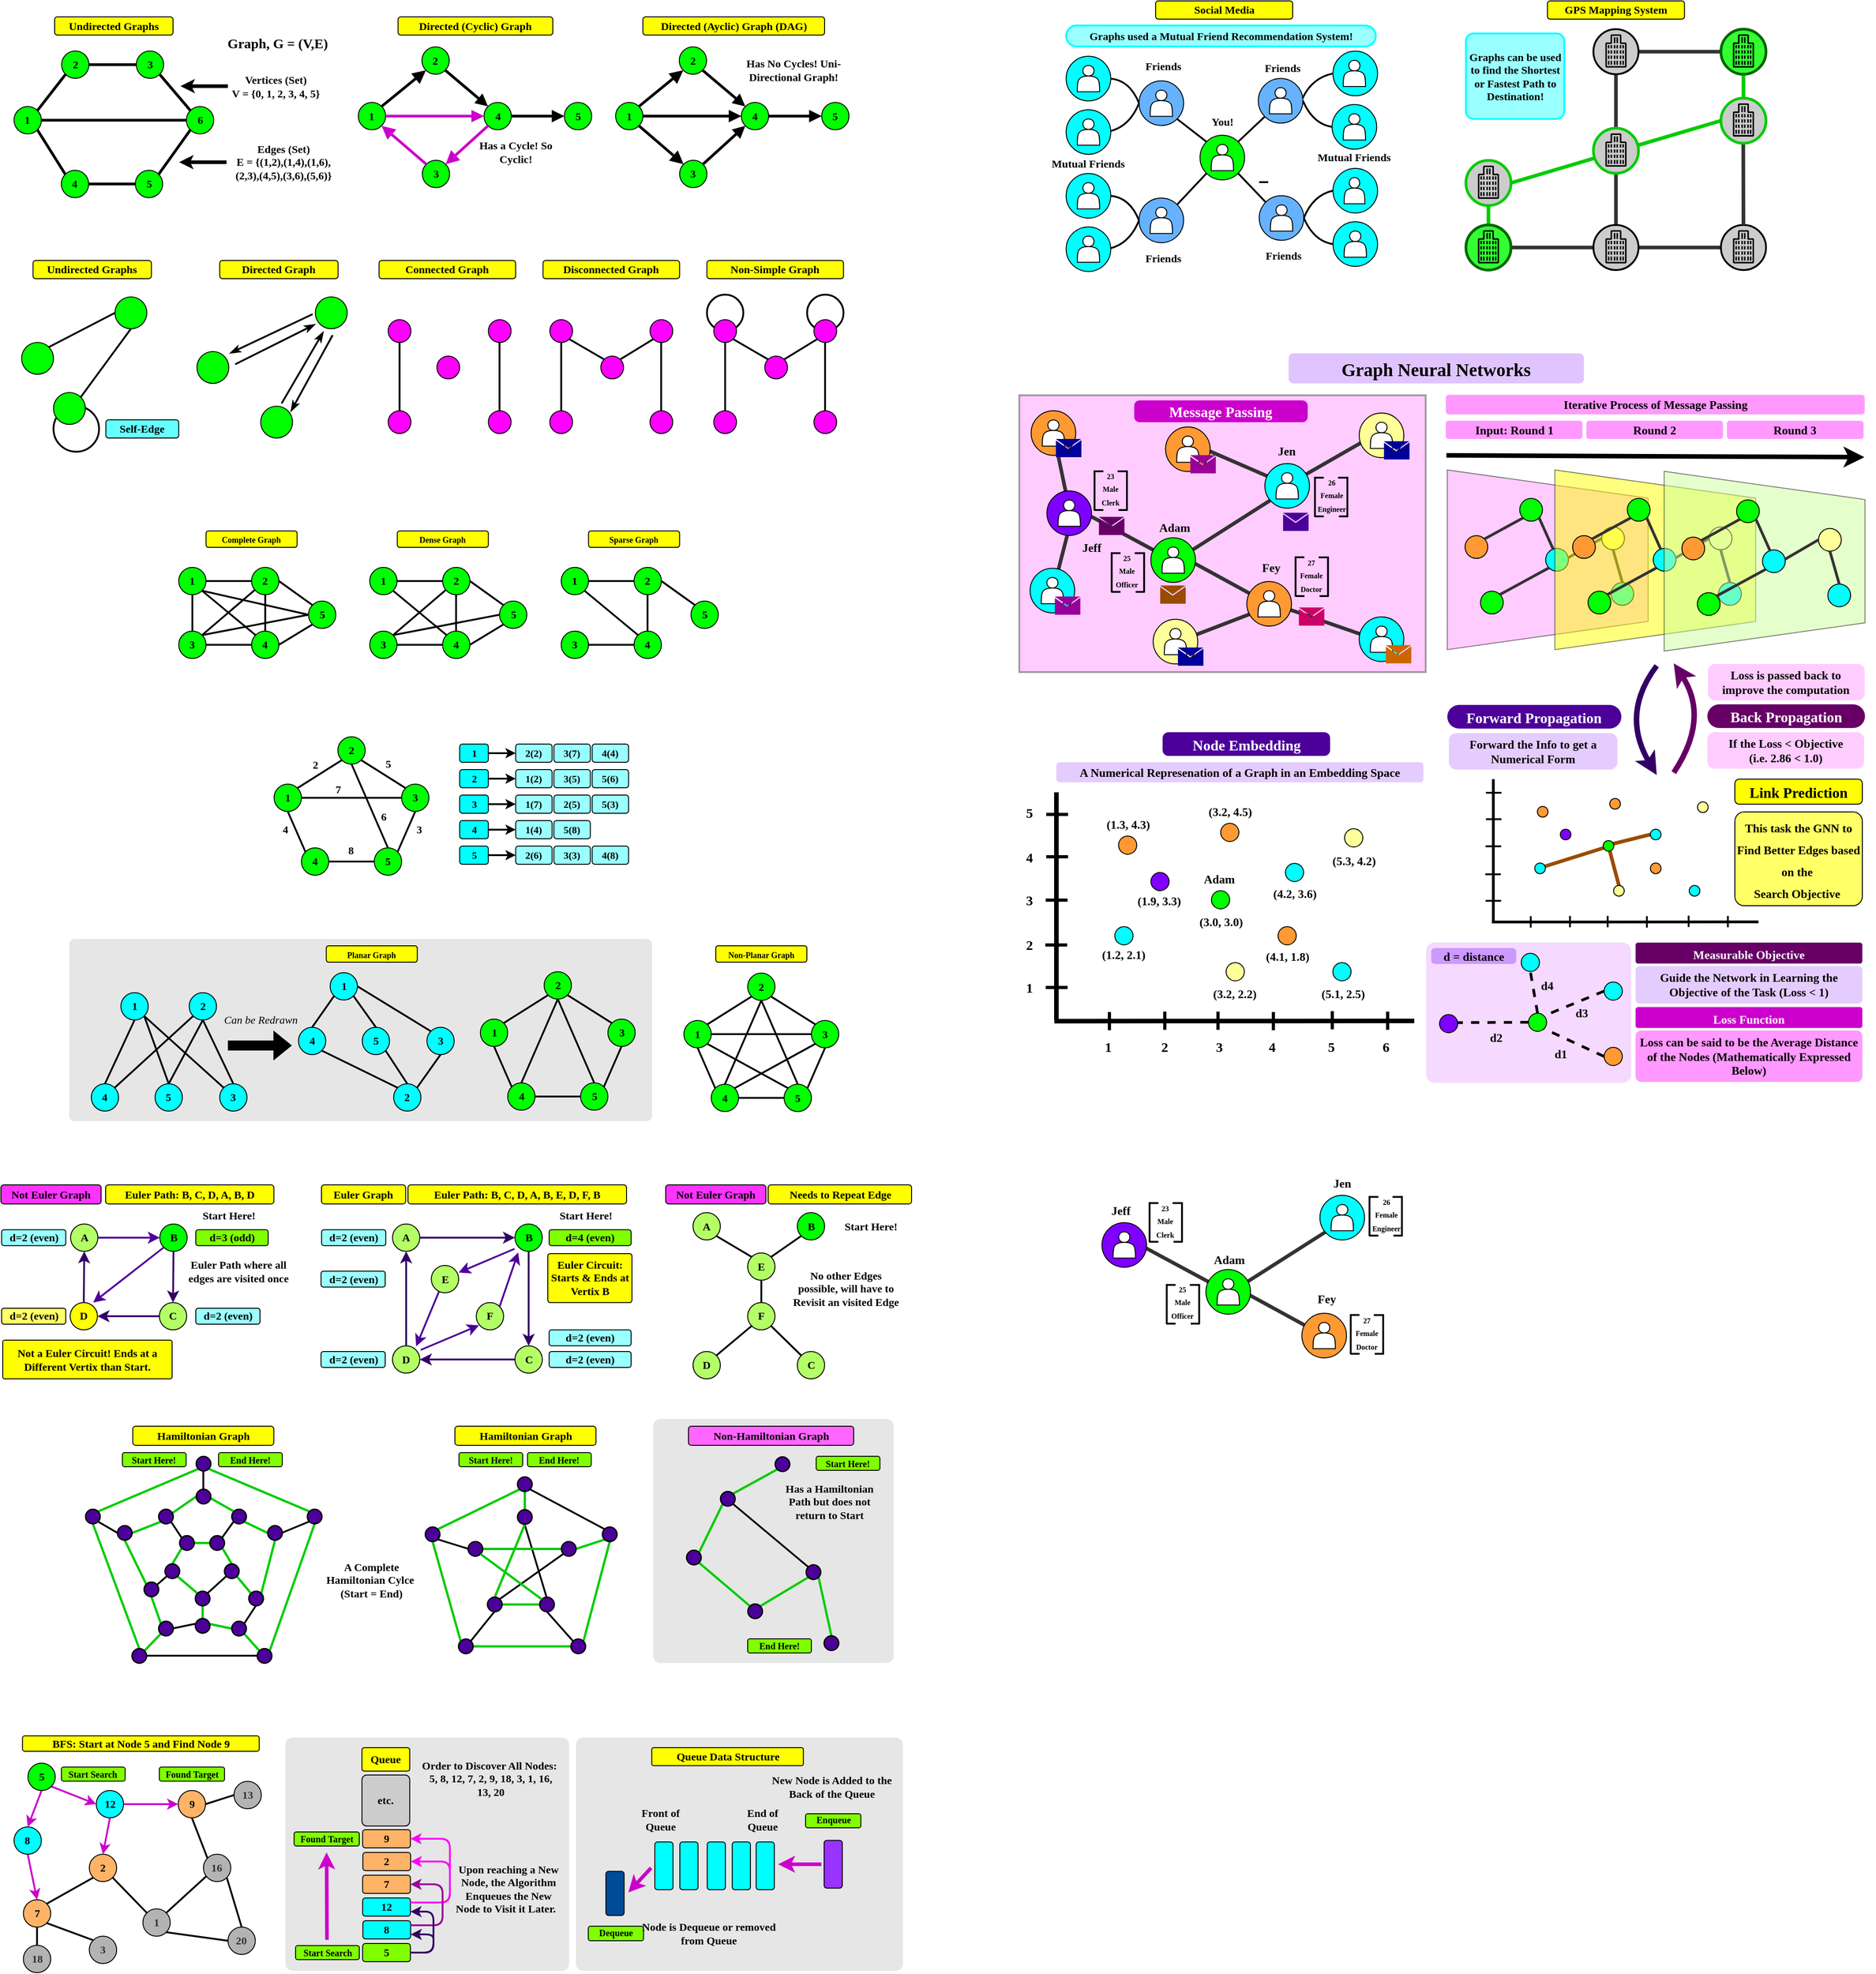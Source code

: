 <mxfile version="25.0.1">
  <diagram name="Page-1" id="3yqpxKQvHaOyZTGhgoW6">
    <mxGraphModel dx="601" dy="368" grid="1" gridSize="10" guides="1" tooltips="1" connect="1" arrows="1" fold="1" page="1" pageScale="1" pageWidth="850" pageHeight="1100" math="0" shadow="0">
      <root>
        <mxCell id="0" />
        <mxCell id="1" parent="0" />
        <mxCell id="kwqL50I-LuAcpxWkbx4z-594" value="&lt;div&gt;&lt;br&gt;&lt;/div&gt;&lt;div&gt;&lt;br&gt;&lt;/div&gt;" style="rounded=1;whiteSpace=wrap;html=1;fillColor=#F5D9FF;strokeColor=none;fontColor=#000000;arcSize=6;" parent="1" vertex="1">
          <mxGeometry x="1651" y="1095" width="225" height="154" as="geometry" />
        </mxCell>
        <mxCell id="kwqL50I-LuAcpxWkbx4z-239" value="" style="rounded=0;whiteSpace=wrap;html=1;fillColor=#FF99FF;gradientColor=none;opacity=50;strokeWidth=2;strokeColor=#4D4D4D;movable=0;resizable=0;rotatable=0;deletable=0;editable=0;locked=1;connectable=0;" parent="1" vertex="1">
          <mxGeometry x="1204.25" y="494" width="446.29" height="304" as="geometry" />
        </mxCell>
        <mxCell id="kwqL50I-LuAcpxWkbx4z-240" value="" style="endArrow=none;html=1;rounded=0;strokeWidth=4;strokeColor=#333333;" parent="1" edge="1">
          <mxGeometry width="50" height="50" relative="1" as="geometry">
            <mxPoint x="1243.54" y="544" as="sourcePoint" />
            <mxPoint x="1256.54" y="606" as="targetPoint" />
          </mxGeometry>
        </mxCell>
        <mxCell id="kwqL50I-LuAcpxWkbx4z-241" value="" style="endArrow=none;html=1;rounded=0;strokeWidth=4;strokeColor=#333333;" parent="1" edge="1">
          <mxGeometry width="50" height="50" relative="1" as="geometry">
            <mxPoint x="1243.34" y="700.5" as="sourcePoint" />
            <mxPoint x="1262.34" y="626.5" as="targetPoint" />
          </mxGeometry>
        </mxCell>
        <mxCell id="kwqL50I-LuAcpxWkbx4z-242" value="" style="endArrow=none;html=1;rounded=0;strokeWidth=4;strokeColor=#333333;" parent="1" edge="1">
          <mxGeometry width="50" height="50" relative="1" as="geometry">
            <mxPoint x="1366.54" y="672" as="sourcePoint" />
            <mxPoint x="1275.54" y="623" as="targetPoint" />
          </mxGeometry>
        </mxCell>
        <mxCell id="kwqL50I-LuAcpxWkbx4z-243" value="" style="endArrow=none;html=1;rounded=0;strokeWidth=4;strokeColor=#333333;" parent="1" edge="1">
          <mxGeometry width="50" height="50" relative="1" as="geometry">
            <mxPoint x="1386.54" y="673" as="sourcePoint" />
            <mxPoint x="1476.25" y="722" as="targetPoint" />
          </mxGeometry>
        </mxCell>
        <mxCell id="kwqL50I-LuAcpxWkbx4z-244" value="" style="endArrow=none;html=1;rounded=0;strokeWidth=4;strokeColor=#333333;" parent="1" edge="1">
          <mxGeometry width="50" height="50" relative="1" as="geometry">
            <mxPoint x="1476.54" y="727" as="sourcePoint" />
            <mxPoint x="1382.54" y="763" as="targetPoint" />
          </mxGeometry>
        </mxCell>
        <mxCell id="kwqL50I-LuAcpxWkbx4z-245" value="" style="endArrow=none;html=1;rounded=0;strokeWidth=4;strokeColor=#333333;" parent="1" edge="1">
          <mxGeometry width="50" height="50" relative="1" as="geometry">
            <mxPoint x="1494.54" y="600" as="sourcePoint" />
            <mxPoint x="1381.54" y="672" as="targetPoint" />
          </mxGeometry>
        </mxCell>
        <mxCell id="kwqL50I-LuAcpxWkbx4z-246" value="" style="endArrow=none;html=1;rounded=0;strokeWidth=4;strokeColor=#333333;" parent="1" edge="1">
          <mxGeometry width="50" height="50" relative="1" as="geometry">
            <mxPoint x="1592.54" y="761" as="sourcePoint" />
            <mxPoint x="1491.54" y="726" as="targetPoint" />
          </mxGeometry>
        </mxCell>
        <mxCell id="kwqL50I-LuAcpxWkbx4z-247" value="" style="endArrow=none;html=1;rounded=0;strokeWidth=4;strokeColor=#333333;" parent="1" edge="1">
          <mxGeometry width="50" height="50" relative="1" as="geometry">
            <mxPoint x="1488.54" y="588" as="sourcePoint" />
            <mxPoint x="1403.25" y="551" as="targetPoint" />
          </mxGeometry>
        </mxCell>
        <mxCell id="kwqL50I-LuAcpxWkbx4z-248" value="" style="endArrow=none;html=1;rounded=0;strokeWidth=4;strokeColor=#333333;" parent="1" edge="1">
          <mxGeometry width="50" height="50" relative="1" as="geometry">
            <mxPoint x="1513.54" y="584" as="sourcePoint" />
            <mxPoint x="1597.25" y="536" as="targetPoint" />
          </mxGeometry>
        </mxCell>
        <mxCell id="kwqL50I-LuAcpxWkbx4z-106" value="" style="endArrow=none;html=1;rounded=0;entryX=0.5;entryY=0;entryDx=0;entryDy=0;exitX=0.5;exitY=1;exitDx=0;exitDy=0;strokeWidth=4;strokeColor=#333333;" parent="1" source="kwqL50I-LuAcpxWkbx4z-98" target="kwqL50I-LuAcpxWkbx4z-82" edge="1">
          <mxGeometry width="50" height="50" relative="1" as="geometry">
            <mxPoint x="1753.71" y="354" as="sourcePoint" />
            <mxPoint x="1984.71" y="354" as="targetPoint" />
          </mxGeometry>
        </mxCell>
        <mxCell id="kwqL50I-LuAcpxWkbx4z-107" value="" style="endArrow=none;html=1;rounded=0;entryX=0.5;entryY=0;entryDx=0;entryDy=0;exitX=0.5;exitY=1;exitDx=0;exitDy=0;strokeWidth=4;strokeColor=#00CC00;" parent="1" source="kwqL50I-LuAcpxWkbx4z-100" target="kwqL50I-LuAcpxWkbx4z-92" edge="1">
          <mxGeometry width="50" height="50" relative="1" as="geometry">
            <mxPoint x="2044.71" y="173.44" as="sourcePoint" />
            <mxPoint x="2044.71" y="351.44" as="targetPoint" />
          </mxGeometry>
        </mxCell>
        <mxCell id="kwqL50I-LuAcpxWkbx4z-108" value="" style="endArrow=none;html=1;rounded=0;entryX=0;entryY=0.5;entryDx=0;entryDy=0;exitX=1;exitY=0.5;exitDx=0;exitDy=0;strokeWidth=4;strokeColor=#333333;" parent="1" source="kwqL50I-LuAcpxWkbx4z-98" target="kwqL50I-LuAcpxWkbx4z-100" edge="1">
          <mxGeometry width="50" height="50" relative="1" as="geometry">
            <mxPoint x="2009.71" y="151" as="sourcePoint" />
            <mxPoint x="2009.71" y="329" as="targetPoint" />
          </mxGeometry>
        </mxCell>
        <mxCell id="kwqL50I-LuAcpxWkbx4z-105" value="" style="endArrow=none;html=1;rounded=0;entryX=0;entryY=0.5;entryDx=0;entryDy=0;exitX=1;exitY=0.5;exitDx=0;exitDy=0;strokeWidth=4;strokeColor=#333333;" parent="1" source="kwqL50I-LuAcpxWkbx4z-80" target="kwqL50I-LuAcpxWkbx4z-90" edge="1">
          <mxGeometry width="50" height="50" relative="1" as="geometry">
            <mxPoint x="1994.71" y="274.75" as="sourcePoint" />
            <mxPoint x="2085.71" y="243.75" as="targetPoint" />
          </mxGeometry>
        </mxCell>
        <mxCell id="KNSWglQPT4Z5NiHn9OF_-246" value="" style="rounded=1;whiteSpace=wrap;html=1;fillColor=#E6E6E6;strokeColor=none;fontColor=#000000;arcSize=3;" parent="1" vertex="1">
          <mxGeometry x="717.5" y="1968" width="359" height="256" as="geometry" />
        </mxCell>
        <mxCell id="KNSWglQPT4Z5NiHn9OF_-228" value="" style="rounded=1;whiteSpace=wrap;html=1;fillColor=#E6E6E6;strokeColor=none;fontColor=#000000;arcSize=3;" parent="1" vertex="1">
          <mxGeometry x="398.43" y="1968" width="311.5" height="256" as="geometry" />
        </mxCell>
        <mxCell id="KNSWglQPT4Z5NiHn9OF_-171" value="" style="rounded=1;whiteSpace=wrap;html=1;fillColor=#E6E6E6;strokeColor=none;fontColor=#000000;arcSize=3;" parent="1" vertex="1">
          <mxGeometry x="802.25" y="1618" width="264" height="268" as="geometry" />
        </mxCell>
        <mxCell id="KNSWglQPT4Z5NiHn9OF_-136" value="" style="endArrow=none;html=1;rounded=0;entryX=0.527;entryY=0.154;entryDx=0;entryDy=0;exitX=0.5;exitY=1;exitDx=0;exitDy=0;strokeColor=#000000;strokeWidth=2;entryPerimeter=0;" parent="1" source="KNSWglQPT4Z5NiHn9OF_-99" target="KNSWglQPT4Z5NiHn9OF_-119" edge="1">
          <mxGeometry width="50" height="50" relative="1" as="geometry">
            <mxPoint x="719.04" y="1778.5" as="sourcePoint" />
            <mxPoint x="701.04" y="1825.5" as="targetPoint" />
          </mxGeometry>
        </mxCell>
        <mxCell id="w_8HsDneWyBDN1gnofwD-67" value="" style="rounded=1;whiteSpace=wrap;html=1;fillColor=#E6E6E6;strokeColor=none;fontColor=#000000;arcSize=3;" parent="1" vertex="1">
          <mxGeometry x="161" y="1091" width="640" height="200" as="geometry" />
        </mxCell>
        <mxCell id="9pO9uT2kOoJnUgxudCDx-62" value="" style="ellipse;whiteSpace=wrap;html=1;aspect=fixed;strokeWidth=2;strokeColor=#000000;fillColor=none;" parent="1" vertex="1">
          <mxGeometry x="971.25" y="383.5" width="40" height="40" as="geometry" />
        </mxCell>
        <mxCell id="9pO9uT2kOoJnUgxudCDx-61" value="" style="ellipse;whiteSpace=wrap;html=1;aspect=fixed;strokeWidth=2;strokeColor=#000000;fillColor=none;" parent="1" vertex="1">
          <mxGeometry x="861.25" y="383.5" width="40" height="40" as="geometry" />
        </mxCell>
        <mxCell id="9pO9uT2kOoJnUgxudCDx-10" value="" style="ellipse;whiteSpace=wrap;html=1;aspect=fixed;strokeWidth=2;strokeColor=#000000;fillColor=none;" parent="1" vertex="1">
          <mxGeometry x="143.75" y="506" width="50" height="50" as="geometry" />
        </mxCell>
        <mxCell id="9pO9uT2kOoJnUgxudCDx-1" value="" style="ellipse;whiteSpace=wrap;html=1;aspect=fixed;fillColor=#00FF00;strokeColor=#000000;" parent="1" vertex="1">
          <mxGeometry x="108.75" y="436" width="35" height="35" as="geometry" />
        </mxCell>
        <mxCell id="9pO9uT2kOoJnUgxudCDx-2" value="" style="endArrow=none;html=1;rounded=0;exitX=1;exitY=0;exitDx=0;exitDy=0;entryX=0;entryY=0.5;entryDx=0;entryDy=0;endSize=7;strokeWidth=2;strokeColor=#000000;" parent="1" source="9pO9uT2kOoJnUgxudCDx-1" target="9pO9uT2kOoJnUgxudCDx-4" edge="1">
          <mxGeometry width="50" height="50" relative="1" as="geometry">
            <mxPoint x="151.25" y="516" as="sourcePoint" />
            <mxPoint x="171.25" y="376" as="targetPoint" />
          </mxGeometry>
        </mxCell>
        <mxCell id="9pO9uT2kOoJnUgxudCDx-3" value="" style="ellipse;whiteSpace=wrap;html=1;aspect=fixed;fillColor=#00FF00;strokeColor=#000000;" parent="1" vertex="1">
          <mxGeometry x="143.75" y="491" width="35" height="35" as="geometry" />
        </mxCell>
        <mxCell id="9pO9uT2kOoJnUgxudCDx-5" value="" style="endArrow=none;html=1;rounded=0;exitX=1;exitY=0;exitDx=0;exitDy=0;entryX=0.5;entryY=1;entryDx=0;entryDy=0;endSize=7;strokeWidth=2;strokeColor=#000000;" parent="1" source="9pO9uT2kOoJnUgxudCDx-3" target="9pO9uT2kOoJnUgxudCDx-4" edge="1">
          <mxGeometry width="50" height="50" relative="1" as="geometry">
            <mxPoint x="125.25" y="452" as="sourcePoint" />
            <mxPoint x="221.25" y="406" as="targetPoint" />
          </mxGeometry>
        </mxCell>
        <mxCell id="9pO9uT2kOoJnUgxudCDx-4" value="" style="ellipse;whiteSpace=wrap;html=1;aspect=fixed;fillColor=#00FF00;strokeColor=#000000;" parent="1" vertex="1">
          <mxGeometry x="211.25" y="386" width="35" height="35" as="geometry" />
        </mxCell>
        <mxCell id="9pO9uT2kOoJnUgxudCDx-12" value="&lt;font face=&quot;Comic Sans MS&quot;&gt;&lt;b&gt;Undirected Graphs&lt;/b&gt;&lt;/font&gt;" style="rounded=1;whiteSpace=wrap;html=1;fillColor=#FFFF00;strokeColor=#000000;fontColor=#000000;" parent="1" vertex="1">
          <mxGeometry x="121.25" y="346" width="130" height="20" as="geometry" />
        </mxCell>
        <mxCell id="9pO9uT2kOoJnUgxudCDx-13" value="&lt;font face=&quot;Comic Sans MS&quot;&gt;&lt;b&gt;Self-Edge&lt;/b&gt;&lt;/font&gt;" style="rounded=1;whiteSpace=wrap;html=1;fillColor=#66FFFF;strokeColor=#000000;fontColor=#000000;" parent="1" vertex="1">
          <mxGeometry x="201.25" y="521" width="80" height="20" as="geometry" />
        </mxCell>
        <mxCell id="9pO9uT2kOoJnUgxudCDx-15" value="" style="ellipse;whiteSpace=wrap;html=1;aspect=fixed;fillColor=#00FF00;strokeColor=#000000;" parent="1" vertex="1">
          <mxGeometry x="301.25" y="446" width="35" height="35" as="geometry" />
        </mxCell>
        <mxCell id="9pO9uT2kOoJnUgxudCDx-16" value="" style="endArrow=none;html=1;rounded=0;endSize=7;strokeWidth=2;strokeColor=#000000;startArrow=classicThin;startFill=1;" parent="1" edge="1">
          <mxGeometry width="50" height="50" relative="1" as="geometry">
            <mxPoint x="337.25" y="448" as="sourcePoint" />
            <mxPoint x="428.25" y="405" as="targetPoint" />
          </mxGeometry>
        </mxCell>
        <mxCell id="9pO9uT2kOoJnUgxudCDx-17" value="" style="ellipse;whiteSpace=wrap;html=1;aspect=fixed;fillColor=#00FF00;strokeColor=#000000;" parent="1" vertex="1">
          <mxGeometry x="371.25" y="506" width="35" height="35" as="geometry" />
        </mxCell>
        <mxCell id="9pO9uT2kOoJnUgxudCDx-18" value="" style="endArrow=none;html=1;rounded=0;entryX=0.5;entryY=1;entryDx=0;entryDy=0;endSize=7;strokeWidth=2;strokeColor=#000000;startArrow=classicThin;startFill=1;" parent="1" edge="1">
          <mxGeometry width="50" height="50" relative="1" as="geometry">
            <mxPoint x="404.25" y="512" as="sourcePoint" />
            <mxPoint x="450.25" y="428" as="targetPoint" />
          </mxGeometry>
        </mxCell>
        <mxCell id="9pO9uT2kOoJnUgxudCDx-19" value="" style="ellipse;whiteSpace=wrap;html=1;aspect=fixed;fillColor=#00FF00;strokeColor=#000000;" parent="1" vertex="1">
          <mxGeometry x="431.25" y="386" width="35" height="35" as="geometry" />
        </mxCell>
        <mxCell id="9pO9uT2kOoJnUgxudCDx-20" value="&lt;font face=&quot;Comic Sans MS&quot;&gt;&lt;b&gt;Directed Graph&lt;/b&gt;&lt;/font&gt;" style="rounded=1;whiteSpace=wrap;html=1;fillColor=#FFFF00;strokeColor=#000000;fontColor=#000000;" parent="1" vertex="1">
          <mxGeometry x="326.25" y="346" width="130" height="20" as="geometry" />
        </mxCell>
        <mxCell id="9pO9uT2kOoJnUgxudCDx-22" value="" style="endArrow=none;html=1;rounded=0;endSize=7;strokeWidth=2;strokeColor=#000000;startArrow=classicThin;startFill=1;" parent="1" edge="1">
          <mxGeometry width="50" height="50" relative="1" as="geometry">
            <mxPoint x="431.25" y="416" as="sourcePoint" />
            <mxPoint x="343.25" y="460" as="targetPoint" />
          </mxGeometry>
        </mxCell>
        <mxCell id="9pO9uT2kOoJnUgxudCDx-23" value="" style="endArrow=none;html=1;rounded=0;endSize=7;strokeWidth=2;strokeColor=#000000;startArrow=classicThin;startFill=1;" parent="1" edge="1">
          <mxGeometry width="50" height="50" relative="1" as="geometry">
            <mxPoint x="440.25" y="424" as="sourcePoint" />
            <mxPoint x="394.25" y="503" as="targetPoint" />
          </mxGeometry>
        </mxCell>
        <mxCell id="9pO9uT2kOoJnUgxudCDx-24" value="" style="ellipse;whiteSpace=wrap;html=1;aspect=fixed;fillColor=#FF00FF;strokeColor=#000000;" parent="1" vertex="1">
          <mxGeometry x="511.25" y="511" width="25" height="25" as="geometry" />
        </mxCell>
        <mxCell id="9pO9uT2kOoJnUgxudCDx-29" value="&lt;font face=&quot;Comic Sans MS&quot;&gt;&lt;b&gt;Connected Graph&lt;/b&gt;&lt;/font&gt;" style="rounded=1;whiteSpace=wrap;html=1;fillColor=#FFFF00;strokeColor=#000000;fontColor=#000000;" parent="1" vertex="1">
          <mxGeometry x="501.25" y="346" width="150" height="20" as="geometry" />
        </mxCell>
        <mxCell id="9pO9uT2kOoJnUgxudCDx-32" value="" style="ellipse;whiteSpace=wrap;html=1;aspect=fixed;fillColor=#FF00FF;strokeColor=#000000;" parent="1" vertex="1">
          <mxGeometry x="511.25" y="411" width="25" height="25" as="geometry" />
        </mxCell>
        <mxCell id="9pO9uT2kOoJnUgxudCDx-33" value="" style="ellipse;whiteSpace=wrap;html=1;aspect=fixed;fillColor=#FF00FF;strokeColor=#000000;" parent="1" vertex="1">
          <mxGeometry x="621.25" y="411" width="25" height="25" as="geometry" />
        </mxCell>
        <mxCell id="9pO9uT2kOoJnUgxudCDx-34" value="" style="ellipse;whiteSpace=wrap;html=1;aspect=fixed;fillColor=#FF00FF;strokeColor=#000000;" parent="1" vertex="1">
          <mxGeometry x="621.25" y="511" width="25" height="25" as="geometry" />
        </mxCell>
        <mxCell id="9pO9uT2kOoJnUgxudCDx-35" value="&lt;font face=&quot;Comic Sans MS&quot;&gt;&lt;b&gt;Disconnected Graph&lt;/b&gt;&lt;/font&gt;" style="rounded=1;whiteSpace=wrap;html=1;fillColor=#FFFF00;strokeColor=#000000;fontColor=#000000;" parent="1" vertex="1">
          <mxGeometry x="681.25" y="346" width="150" height="20" as="geometry" />
        </mxCell>
        <mxCell id="9pO9uT2kOoJnUgxudCDx-38" value="" style="ellipse;whiteSpace=wrap;html=1;aspect=fixed;fillColor=#FF00FF;strokeColor=#000000;" parent="1" vertex="1">
          <mxGeometry x="564.75" y="451" width="25" height="25" as="geometry" />
        </mxCell>
        <mxCell id="9pO9uT2kOoJnUgxudCDx-39" value="" style="endArrow=none;html=1;rounded=0;exitX=0.5;exitY=0;exitDx=0;exitDy=0;entryX=0.5;entryY=1;entryDx=0;entryDy=0;endSize=7;strokeWidth=2;strokeColor=#000000;" parent="1" source="9pO9uT2kOoJnUgxudCDx-24" target="9pO9uT2kOoJnUgxudCDx-32" edge="1">
          <mxGeometry width="50" height="50" relative="1" as="geometry">
            <mxPoint x="155.25" y="512" as="sourcePoint" />
            <mxPoint x="201.25" y="426" as="targetPoint" />
          </mxGeometry>
        </mxCell>
        <mxCell id="9pO9uT2kOoJnUgxudCDx-40" value="" style="endArrow=none;html=1;rounded=0;exitX=0.5;exitY=0;exitDx=0;exitDy=0;entryX=0.5;entryY=1;entryDx=0;entryDy=0;endSize=7;strokeWidth=2;strokeColor=#000000;" parent="1" edge="1">
          <mxGeometry width="50" height="50" relative="1" as="geometry">
            <mxPoint x="633.51" y="511" as="sourcePoint" />
            <mxPoint x="633.51" y="436" as="targetPoint" />
          </mxGeometry>
        </mxCell>
        <mxCell id="9pO9uT2kOoJnUgxudCDx-42" value="" style="ellipse;whiteSpace=wrap;html=1;aspect=fixed;fillColor=#FF00FF;strokeColor=#000000;" parent="1" vertex="1">
          <mxGeometry x="688.75" y="511" width="25" height="25" as="geometry" />
        </mxCell>
        <mxCell id="9pO9uT2kOoJnUgxudCDx-43" value="" style="ellipse;whiteSpace=wrap;html=1;aspect=fixed;fillColor=#FF00FF;strokeColor=#000000;" parent="1" vertex="1">
          <mxGeometry x="688.75" y="411" width="25" height="25" as="geometry" />
        </mxCell>
        <mxCell id="9pO9uT2kOoJnUgxudCDx-44" value="" style="ellipse;whiteSpace=wrap;html=1;aspect=fixed;fillColor=#FF00FF;strokeColor=#000000;" parent="1" vertex="1">
          <mxGeometry x="798.75" y="411" width="25" height="25" as="geometry" />
        </mxCell>
        <mxCell id="9pO9uT2kOoJnUgxudCDx-45" value="" style="ellipse;whiteSpace=wrap;html=1;aspect=fixed;fillColor=#FF00FF;strokeColor=#000000;" parent="1" vertex="1">
          <mxGeometry x="798.75" y="511" width="25" height="25" as="geometry" />
        </mxCell>
        <mxCell id="9pO9uT2kOoJnUgxudCDx-46" value="" style="ellipse;whiteSpace=wrap;html=1;aspect=fixed;fillColor=#FF00FF;strokeColor=#000000;" parent="1" vertex="1">
          <mxGeometry x="744.75" y="451" width="25" height="25" as="geometry" />
        </mxCell>
        <mxCell id="9pO9uT2kOoJnUgxudCDx-47" value="" style="endArrow=none;html=1;rounded=0;exitX=0.5;exitY=0;exitDx=0;exitDy=0;entryX=0.5;entryY=1;entryDx=0;entryDy=0;endSize=7;strokeWidth=2;strokeColor=#000000;" parent="1" source="9pO9uT2kOoJnUgxudCDx-42" target="9pO9uT2kOoJnUgxudCDx-43" edge="1">
          <mxGeometry width="50" height="50" relative="1" as="geometry">
            <mxPoint x="332.75" y="512" as="sourcePoint" />
            <mxPoint x="378.75" y="426" as="targetPoint" />
          </mxGeometry>
        </mxCell>
        <mxCell id="9pO9uT2kOoJnUgxudCDx-48" value="" style="endArrow=none;html=1;rounded=0;exitX=0.5;exitY=0;exitDx=0;exitDy=0;entryX=0.5;entryY=1;entryDx=0;entryDy=0;endSize=7;strokeWidth=2;strokeColor=#000000;" parent="1" edge="1">
          <mxGeometry width="50" height="50" relative="1" as="geometry">
            <mxPoint x="811.01" y="511" as="sourcePoint" />
            <mxPoint x="811.01" y="436" as="targetPoint" />
          </mxGeometry>
        </mxCell>
        <mxCell id="9pO9uT2kOoJnUgxudCDx-49" value="" style="endArrow=none;html=1;rounded=0;exitX=0;exitY=0;exitDx=0;exitDy=0;entryX=1;entryY=1;entryDx=0;entryDy=0;endSize=7;strokeWidth=2;strokeColor=#000000;" parent="1" source="9pO9uT2kOoJnUgxudCDx-46" target="9pO9uT2kOoJnUgxudCDx-43" edge="1">
          <mxGeometry width="50" height="50" relative="1" as="geometry">
            <mxPoint x="711.25" y="521" as="sourcePoint" />
            <mxPoint x="711.25" y="446" as="targetPoint" />
          </mxGeometry>
        </mxCell>
        <mxCell id="9pO9uT2kOoJnUgxudCDx-50" value="" style="endArrow=none;html=1;rounded=0;exitX=1;exitY=0;exitDx=0;exitDy=0;entryX=0;entryY=1;entryDx=0;entryDy=0;endSize=7;strokeWidth=2;strokeColor=#000000;" parent="1" source="9pO9uT2kOoJnUgxudCDx-46" target="9pO9uT2kOoJnUgxudCDx-44" edge="1">
          <mxGeometry width="50" height="50" relative="1" as="geometry">
            <mxPoint x="755.25" y="465" as="sourcePoint" />
            <mxPoint x="720.25" y="439" as="targetPoint" />
          </mxGeometry>
        </mxCell>
        <mxCell id="9pO9uT2kOoJnUgxudCDx-51" value="&lt;font face=&quot;Comic Sans MS&quot;&gt;&lt;b&gt;Non-Simple Graph&lt;/b&gt;&lt;/font&gt;" style="rounded=1;whiteSpace=wrap;html=1;fillColor=#FFFF00;strokeColor=#000000;fontColor=#000000;" parent="1" vertex="1">
          <mxGeometry x="861.25" y="346" width="150" height="20" as="geometry" />
        </mxCell>
        <mxCell id="9pO9uT2kOoJnUgxudCDx-52" value="" style="ellipse;whiteSpace=wrap;html=1;aspect=fixed;fillColor=#FF00FF;strokeColor=#000000;" parent="1" vertex="1">
          <mxGeometry x="868.75" y="511" width="25" height="25" as="geometry" />
        </mxCell>
        <mxCell id="9pO9uT2kOoJnUgxudCDx-53" value="" style="ellipse;whiteSpace=wrap;html=1;aspect=fixed;fillColor=#FF00FF;strokeColor=#000000;" parent="1" vertex="1">
          <mxGeometry x="868.75" y="411" width="25" height="25" as="geometry" />
        </mxCell>
        <mxCell id="9pO9uT2kOoJnUgxudCDx-54" value="" style="ellipse;whiteSpace=wrap;html=1;aspect=fixed;fillColor=#FF00FF;strokeColor=#000000;" parent="1" vertex="1">
          <mxGeometry x="978.75" y="411" width="25" height="25" as="geometry" />
        </mxCell>
        <mxCell id="9pO9uT2kOoJnUgxudCDx-55" value="" style="ellipse;whiteSpace=wrap;html=1;aspect=fixed;fillColor=#FF00FF;strokeColor=#000000;" parent="1" vertex="1">
          <mxGeometry x="978.75" y="511" width="25" height="25" as="geometry" />
        </mxCell>
        <mxCell id="9pO9uT2kOoJnUgxudCDx-56" value="" style="ellipse;whiteSpace=wrap;html=1;aspect=fixed;fillColor=#FF00FF;strokeColor=#000000;" parent="1" vertex="1">
          <mxGeometry x="924.75" y="451" width="25" height="25" as="geometry" />
        </mxCell>
        <mxCell id="9pO9uT2kOoJnUgxudCDx-57" value="" style="endArrow=none;html=1;rounded=0;exitX=0.5;exitY=0;exitDx=0;exitDy=0;entryX=0.5;entryY=1;entryDx=0;entryDy=0;endSize=7;strokeWidth=2;strokeColor=#000000;" parent="1" source="9pO9uT2kOoJnUgxudCDx-52" target="9pO9uT2kOoJnUgxudCDx-53" edge="1">
          <mxGeometry width="50" height="50" relative="1" as="geometry">
            <mxPoint x="512.75" y="512" as="sourcePoint" />
            <mxPoint x="558.75" y="426" as="targetPoint" />
          </mxGeometry>
        </mxCell>
        <mxCell id="9pO9uT2kOoJnUgxudCDx-58" value="" style="endArrow=none;html=1;rounded=0;exitX=0.5;exitY=0;exitDx=0;exitDy=0;entryX=0.5;entryY=1;entryDx=0;entryDy=0;endSize=7;strokeWidth=2;strokeColor=#000000;" parent="1" edge="1">
          <mxGeometry width="50" height="50" relative="1" as="geometry">
            <mxPoint x="991.01" y="511" as="sourcePoint" />
            <mxPoint x="991.01" y="436" as="targetPoint" />
          </mxGeometry>
        </mxCell>
        <mxCell id="9pO9uT2kOoJnUgxudCDx-59" value="" style="endArrow=none;html=1;rounded=0;exitX=0;exitY=0;exitDx=0;exitDy=0;entryX=1;entryY=1;entryDx=0;entryDy=0;endSize=7;strokeWidth=2;strokeColor=#000000;" parent="1" source="9pO9uT2kOoJnUgxudCDx-56" target="9pO9uT2kOoJnUgxudCDx-53" edge="1">
          <mxGeometry width="50" height="50" relative="1" as="geometry">
            <mxPoint x="891.25" y="521" as="sourcePoint" />
            <mxPoint x="891.25" y="446" as="targetPoint" />
          </mxGeometry>
        </mxCell>
        <mxCell id="9pO9uT2kOoJnUgxudCDx-60" value="" style="endArrow=none;html=1;rounded=0;exitX=1;exitY=0;exitDx=0;exitDy=0;entryX=0;entryY=1;entryDx=0;entryDy=0;endSize=7;strokeWidth=2;strokeColor=#000000;" parent="1" source="9pO9uT2kOoJnUgxudCDx-56" target="9pO9uT2kOoJnUgxudCDx-54" edge="1">
          <mxGeometry width="50" height="50" relative="1" as="geometry">
            <mxPoint x="935.25" y="465" as="sourcePoint" />
            <mxPoint x="900.25" y="439" as="targetPoint" />
          </mxGeometry>
        </mxCell>
        <mxCell id="vU05gBOwP9u5JrT5ZFWY-7" value="&lt;font style=&quot;font-size: 9px;&quot; face=&quot;Comic Sans MS&quot;&gt;&lt;b style=&quot;&quot;&gt;Complete Graph&lt;/b&gt;&lt;/font&gt;" style="rounded=1;whiteSpace=wrap;html=1;fillColor=#FFFF00;strokeColor=#000000;fontColor=#000000;" parent="1" vertex="1">
          <mxGeometry x="311.25" y="643" width="100" height="18" as="geometry" />
        </mxCell>
        <mxCell id="vU05gBOwP9u5JrT5ZFWY-9" value="&lt;b style=&quot;color: rgb(0, 0, 0); font-family: &amp;quot;Comic Sans MS&amp;quot;;&quot;&gt;1&lt;/b&gt;" style="ellipse;whiteSpace=wrap;html=1;aspect=fixed;fillColor=#00FF00;strokeColor=#000000;" parent="1" vertex="1">
          <mxGeometry x="281.25" y="683" width="30" height="30" as="geometry" />
        </mxCell>
        <mxCell id="vU05gBOwP9u5JrT5ZFWY-10" value="" style="endArrow=none;html=1;rounded=0;endSize=7;strokeWidth=2;strokeColor=#000000;startArrow=none;startFill=0;entryX=1;entryY=0.5;entryDx=0;entryDy=0;exitX=0;exitY=0.5;exitDx=0;exitDy=0;" parent="1" source="vU05gBOwP9u5JrT5ZFWY-13" target="vU05gBOwP9u5JrT5ZFWY-9" edge="1">
          <mxGeometry width="50" height="50" relative="1" as="geometry">
            <mxPoint x="529.75" y="735" as="sourcePoint" />
            <mxPoint x="620.75" y="692" as="targetPoint" />
          </mxGeometry>
        </mxCell>
        <mxCell id="vU05gBOwP9u5JrT5ZFWY-13" value="&lt;font face=&quot;Comic Sans MS&quot; color=&quot;#000000&quot;&gt;&lt;b&gt;2&lt;/b&gt;&lt;/font&gt;" style="ellipse;whiteSpace=wrap;html=1;aspect=fixed;fillColor=#00FF00;strokeColor=#000000;" parent="1" vertex="1">
          <mxGeometry x="361.25" y="683" width="30" height="30" as="geometry" />
        </mxCell>
        <mxCell id="vU05gBOwP9u5JrT5ZFWY-17" value="&lt;b style=&quot;color: rgb(0, 0, 0); font-family: &amp;quot;Comic Sans MS&amp;quot;;&quot;&gt;3&lt;/b&gt;" style="ellipse;whiteSpace=wrap;html=1;aspect=fixed;fillColor=#00FF00;strokeColor=#000000;" parent="1" vertex="1">
          <mxGeometry x="281.25" y="753" width="30" height="30" as="geometry" />
        </mxCell>
        <mxCell id="vU05gBOwP9u5JrT5ZFWY-18" value="" style="endArrow=none;html=1;rounded=0;endSize=7;strokeWidth=2;strokeColor=#000000;startArrow=none;startFill=0;entryX=1;entryY=0.5;entryDx=0;entryDy=0;exitX=0;exitY=0.5;exitDx=0;exitDy=0;" parent="1" source="vU05gBOwP9u5JrT5ZFWY-19" target="vU05gBOwP9u5JrT5ZFWY-17" edge="1">
          <mxGeometry width="50" height="50" relative="1" as="geometry">
            <mxPoint x="529.75" y="805" as="sourcePoint" />
            <mxPoint x="620.75" y="762" as="targetPoint" />
          </mxGeometry>
        </mxCell>
        <mxCell id="vU05gBOwP9u5JrT5ZFWY-19" value="&lt;font face=&quot;Comic Sans MS&quot; color=&quot;#000000&quot;&gt;&lt;b&gt;4&lt;/b&gt;&lt;/font&gt;" style="ellipse;whiteSpace=wrap;html=1;aspect=fixed;fillColor=#00FF00;strokeColor=#000000;" parent="1" vertex="1">
          <mxGeometry x="361.25" y="753" width="30" height="30" as="geometry" />
        </mxCell>
        <mxCell id="vU05gBOwP9u5JrT5ZFWY-20" value="" style="endArrow=none;html=1;rounded=0;endSize=7;strokeWidth=2;strokeColor=#000000;startArrow=none;startFill=0;entryX=0.5;entryY=1;entryDx=0;entryDy=0;exitX=0.5;exitY=0;exitDx=0;exitDy=0;" parent="1" source="vU05gBOwP9u5JrT5ZFWY-17" target="vU05gBOwP9u5JrT5ZFWY-9" edge="1">
          <mxGeometry width="50" height="50" relative="1" as="geometry">
            <mxPoint x="406.25" y="778" as="sourcePoint" />
            <mxPoint x="321.25" y="778" as="targetPoint" />
          </mxGeometry>
        </mxCell>
        <mxCell id="vU05gBOwP9u5JrT5ZFWY-21" value="" style="endArrow=none;html=1;rounded=0;endSize=7;strokeWidth=2;strokeColor=#000000;startArrow=none;startFill=0;entryX=1;entryY=1;entryDx=0;entryDy=0;exitX=0;exitY=0;exitDx=0;exitDy=0;" parent="1" source="vU05gBOwP9u5JrT5ZFWY-19" target="vU05gBOwP9u5JrT5ZFWY-9" edge="1">
          <mxGeometry width="50" height="50" relative="1" as="geometry">
            <mxPoint x="306.25" y="763" as="sourcePoint" />
            <mxPoint x="306.25" y="723" as="targetPoint" />
          </mxGeometry>
        </mxCell>
        <mxCell id="vU05gBOwP9u5JrT5ZFWY-22" value="" style="endArrow=none;html=1;rounded=0;endSize=7;strokeWidth=2;strokeColor=#000000;startArrow=none;startFill=0;entryX=1;entryY=0;entryDx=0;entryDy=0;" parent="1" source="vU05gBOwP9u5JrT5ZFWY-13" target="vU05gBOwP9u5JrT5ZFWY-17" edge="1">
          <mxGeometry width="50" height="50" relative="1" as="geometry">
            <mxPoint x="370.25" y="773" as="sourcePoint" />
            <mxPoint x="317.25" y="719" as="targetPoint" />
          </mxGeometry>
        </mxCell>
        <mxCell id="vU05gBOwP9u5JrT5ZFWY-23" value="&lt;font face=&quot;Comic Sans MS&quot; color=&quot;#000000&quot;&gt;&lt;b&gt;5&lt;/b&gt;&lt;/font&gt;" style="ellipse;whiteSpace=wrap;html=1;aspect=fixed;fillColor=#00FF00;strokeColor=#000000;" parent="1" vertex="1">
          <mxGeometry x="423.75" y="720" width="30" height="30" as="geometry" />
        </mxCell>
        <mxCell id="vU05gBOwP9u5JrT5ZFWY-25" value="" style="endArrow=none;html=1;rounded=0;endSize=7;strokeWidth=2;strokeColor=#000000;startArrow=none;startFill=0;entryX=0;entryY=0;entryDx=0;entryDy=0;exitX=1;exitY=0.5;exitDx=0;exitDy=0;" parent="1" source="vU05gBOwP9u5JrT5ZFWY-13" target="vU05gBOwP9u5JrT5ZFWY-23" edge="1">
          <mxGeometry width="50" height="50" relative="1" as="geometry">
            <mxPoint x="375.25" y="718" as="sourcePoint" />
            <mxPoint x="317.25" y="767" as="targetPoint" />
          </mxGeometry>
        </mxCell>
        <mxCell id="vU05gBOwP9u5JrT5ZFWY-27" value="" style="endArrow=none;html=1;rounded=0;endSize=7;strokeWidth=2;strokeColor=#000000;startArrow=none;startFill=0;entryX=0;entryY=1;entryDx=0;entryDy=0;exitX=1;exitY=0.5;exitDx=0;exitDy=0;" parent="1" source="vU05gBOwP9u5JrT5ZFWY-19" target="vU05gBOwP9u5JrT5ZFWY-23" edge="1">
          <mxGeometry width="50" height="50" relative="1" as="geometry">
            <mxPoint x="397.25" y="719" as="sourcePoint" />
            <mxPoint x="438.25" y="734" as="targetPoint" />
          </mxGeometry>
        </mxCell>
        <mxCell id="vU05gBOwP9u5JrT5ZFWY-28" value="" style="endArrow=none;html=1;rounded=0;endSize=7;strokeWidth=2;strokeColor=#000000;startArrow=none;startFill=0;entryX=0;entryY=0.5;entryDx=0;entryDy=0;exitX=1;exitY=1;exitDx=0;exitDy=0;" parent="1" source="vU05gBOwP9u5JrT5ZFWY-9" target="vU05gBOwP9u5JrT5ZFWY-23" edge="1">
          <mxGeometry width="50" height="50" relative="1" as="geometry">
            <mxPoint x="401.25" y="708" as="sourcePoint" />
            <mxPoint x="438.25" y="734" as="targetPoint" />
          </mxGeometry>
        </mxCell>
        <mxCell id="vU05gBOwP9u5JrT5ZFWY-29" value="" style="endArrow=none;html=1;rounded=0;endSize=7;strokeWidth=2;strokeColor=#000000;startArrow=none;startFill=0;entryX=0;entryY=0.5;entryDx=0;entryDy=0;exitX=1;exitY=0;exitDx=0;exitDy=0;" parent="1" source="vU05gBOwP9u5JrT5ZFWY-17" target="vU05gBOwP9u5JrT5ZFWY-23" edge="1">
          <mxGeometry width="50" height="50" relative="1" as="geometry">
            <mxPoint x="317.25" y="719" as="sourcePoint" />
            <mxPoint x="434.25" y="745" as="targetPoint" />
          </mxGeometry>
        </mxCell>
        <mxCell id="vU05gBOwP9u5JrT5ZFWY-30" value="&lt;font style=&quot;font-size: 9px;&quot; face=&quot;Comic Sans MS&quot;&gt;&lt;b style=&quot;&quot;&gt;Dense Graph&lt;/b&gt;&lt;/font&gt;" style="rounded=1;whiteSpace=wrap;html=1;fillColor=#FFFF00;strokeColor=#000000;fontColor=#000000;" parent="1" vertex="1">
          <mxGeometry x="521.25" y="643" width="100" height="18" as="geometry" />
        </mxCell>
        <mxCell id="vU05gBOwP9u5JrT5ZFWY-31" value="&lt;b style=&quot;color: rgb(0, 0, 0); font-family: &amp;quot;Comic Sans MS&amp;quot;;&quot;&gt;1&lt;/b&gt;" style="ellipse;whiteSpace=wrap;html=1;aspect=fixed;fillColor=#00FF00;strokeColor=#000000;" parent="1" vertex="1">
          <mxGeometry x="491" y="683" width="30" height="30" as="geometry" />
        </mxCell>
        <mxCell id="vU05gBOwP9u5JrT5ZFWY-32" value="" style="endArrow=none;html=1;rounded=0;endSize=7;strokeWidth=2;strokeColor=#000000;startArrow=none;startFill=0;entryX=1;entryY=0.5;entryDx=0;entryDy=0;exitX=0;exitY=0.5;exitDx=0;exitDy=0;" parent="1" source="vU05gBOwP9u5JrT5ZFWY-33" target="vU05gBOwP9u5JrT5ZFWY-31" edge="1">
          <mxGeometry width="50" height="50" relative="1" as="geometry">
            <mxPoint x="739.5" y="735" as="sourcePoint" />
            <mxPoint x="830.5" y="692" as="targetPoint" />
          </mxGeometry>
        </mxCell>
        <mxCell id="vU05gBOwP9u5JrT5ZFWY-33" value="&lt;font face=&quot;Comic Sans MS&quot; color=&quot;#000000&quot;&gt;&lt;b&gt;2&lt;/b&gt;&lt;/font&gt;" style="ellipse;whiteSpace=wrap;html=1;aspect=fixed;fillColor=#00FF00;strokeColor=#000000;" parent="1" vertex="1">
          <mxGeometry x="571" y="683" width="30" height="30" as="geometry" />
        </mxCell>
        <mxCell id="vU05gBOwP9u5JrT5ZFWY-34" value="&lt;b style=&quot;color: rgb(0, 0, 0); font-family: &amp;quot;Comic Sans MS&amp;quot;;&quot;&gt;3&lt;/b&gt;" style="ellipse;whiteSpace=wrap;html=1;aspect=fixed;fillColor=#00FF00;strokeColor=#000000;" parent="1" vertex="1">
          <mxGeometry x="491" y="753" width="30" height="30" as="geometry" />
        </mxCell>
        <mxCell id="vU05gBOwP9u5JrT5ZFWY-35" value="" style="endArrow=none;html=1;rounded=0;endSize=7;strokeWidth=2;strokeColor=#000000;startArrow=none;startFill=0;entryX=1;entryY=0.5;entryDx=0;entryDy=0;exitX=0;exitY=0.5;exitDx=0;exitDy=0;" parent="1" source="vU05gBOwP9u5JrT5ZFWY-36" target="vU05gBOwP9u5JrT5ZFWY-34" edge="1">
          <mxGeometry width="50" height="50" relative="1" as="geometry">
            <mxPoint x="739.5" y="805" as="sourcePoint" />
            <mxPoint x="830.5" y="762" as="targetPoint" />
          </mxGeometry>
        </mxCell>
        <mxCell id="vU05gBOwP9u5JrT5ZFWY-36" value="&lt;font face=&quot;Comic Sans MS&quot; color=&quot;#000000&quot;&gt;&lt;b&gt;4&lt;/b&gt;&lt;/font&gt;" style="ellipse;whiteSpace=wrap;html=1;aspect=fixed;fillColor=#00FF00;strokeColor=#000000;" parent="1" vertex="1">
          <mxGeometry x="571" y="753" width="30" height="30" as="geometry" />
        </mxCell>
        <mxCell id="vU05gBOwP9u5JrT5ZFWY-38" value="" style="endArrow=none;html=1;rounded=0;endSize=7;strokeWidth=2;strokeColor=#000000;startArrow=none;startFill=0;entryX=1;entryY=1;entryDx=0;entryDy=0;exitX=0;exitY=0;exitDx=0;exitDy=0;" parent="1" source="vU05gBOwP9u5JrT5ZFWY-36" target="vU05gBOwP9u5JrT5ZFWY-31" edge="1">
          <mxGeometry width="50" height="50" relative="1" as="geometry">
            <mxPoint x="516" y="763" as="sourcePoint" />
            <mxPoint x="516" y="723" as="targetPoint" />
          </mxGeometry>
        </mxCell>
        <mxCell id="vU05gBOwP9u5JrT5ZFWY-39" value="" style="endArrow=none;html=1;rounded=0;endSize=7;strokeWidth=2;strokeColor=#000000;startArrow=none;startFill=0;entryX=1;entryY=0;entryDx=0;entryDy=0;" parent="1" source="vU05gBOwP9u5JrT5ZFWY-33" target="vU05gBOwP9u5JrT5ZFWY-34" edge="1">
          <mxGeometry width="50" height="50" relative="1" as="geometry">
            <mxPoint x="580" y="773" as="sourcePoint" />
            <mxPoint x="527" y="719" as="targetPoint" />
          </mxGeometry>
        </mxCell>
        <mxCell id="vU05gBOwP9u5JrT5ZFWY-40" value="&lt;font face=&quot;Comic Sans MS&quot; color=&quot;#000000&quot;&gt;&lt;b&gt;5&lt;/b&gt;&lt;/font&gt;" style="ellipse;whiteSpace=wrap;html=1;aspect=fixed;fillColor=#00FF00;strokeColor=#000000;" parent="1" vertex="1">
          <mxGeometry x="633.5" y="720" width="30" height="30" as="geometry" />
        </mxCell>
        <mxCell id="vU05gBOwP9u5JrT5ZFWY-41" value="" style="endArrow=none;html=1;rounded=0;endSize=7;strokeWidth=2;strokeColor=#000000;startArrow=none;startFill=0;entryX=0;entryY=0;entryDx=0;entryDy=0;exitX=1;exitY=0.5;exitDx=0;exitDy=0;" parent="1" source="vU05gBOwP9u5JrT5ZFWY-33" target="vU05gBOwP9u5JrT5ZFWY-40" edge="1">
          <mxGeometry width="50" height="50" relative="1" as="geometry">
            <mxPoint x="585" y="718" as="sourcePoint" />
            <mxPoint x="527" y="767" as="targetPoint" />
          </mxGeometry>
        </mxCell>
        <mxCell id="vU05gBOwP9u5JrT5ZFWY-42" value="" style="endArrow=none;html=1;rounded=0;endSize=7;strokeWidth=2;strokeColor=#000000;startArrow=none;startFill=0;entryX=0;entryY=1;entryDx=0;entryDy=0;exitX=1;exitY=0.5;exitDx=0;exitDy=0;" parent="1" source="vU05gBOwP9u5JrT5ZFWY-36" target="vU05gBOwP9u5JrT5ZFWY-40" edge="1">
          <mxGeometry width="50" height="50" relative="1" as="geometry">
            <mxPoint x="607" y="719" as="sourcePoint" />
            <mxPoint x="648" y="734" as="targetPoint" />
          </mxGeometry>
        </mxCell>
        <mxCell id="vU05gBOwP9u5JrT5ZFWY-44" value="" style="endArrow=none;html=1;rounded=0;endSize=7;strokeWidth=2;strokeColor=#000000;startArrow=none;startFill=0;entryX=0;entryY=0.5;entryDx=0;entryDy=0;exitX=1;exitY=0;exitDx=0;exitDy=0;" parent="1" source="vU05gBOwP9u5JrT5ZFWY-34" target="vU05gBOwP9u5JrT5ZFWY-40" edge="1">
          <mxGeometry width="50" height="50" relative="1" as="geometry">
            <mxPoint x="527" y="719" as="sourcePoint" />
            <mxPoint x="644" y="745" as="targetPoint" />
          </mxGeometry>
        </mxCell>
        <mxCell id="vU05gBOwP9u5JrT5ZFWY-45" value="&lt;font style=&quot;font-size: 9px;&quot; face=&quot;Comic Sans MS&quot;&gt;&lt;b style=&quot;&quot;&gt;Sparse Graph&lt;/b&gt;&lt;/font&gt;" style="rounded=1;whiteSpace=wrap;html=1;fillColor=#FFFF00;strokeColor=#000000;fontColor=#000000;" parent="1" vertex="1">
          <mxGeometry x="731.25" y="643" width="100" height="18" as="geometry" />
        </mxCell>
        <mxCell id="vU05gBOwP9u5JrT5ZFWY-46" value="&lt;b style=&quot;color: rgb(0, 0, 0); font-family: &amp;quot;Comic Sans MS&amp;quot;;&quot;&gt;1&lt;/b&gt;" style="ellipse;whiteSpace=wrap;html=1;aspect=fixed;fillColor=#00FF00;strokeColor=#000000;" parent="1" vertex="1">
          <mxGeometry x="701.25" y="683" width="30" height="30" as="geometry" />
        </mxCell>
        <mxCell id="vU05gBOwP9u5JrT5ZFWY-47" value="" style="endArrow=none;html=1;rounded=0;endSize=7;strokeWidth=2;strokeColor=#000000;startArrow=none;startFill=0;entryX=1;entryY=0.5;entryDx=0;entryDy=0;exitX=0;exitY=0.5;exitDx=0;exitDy=0;" parent="1" source="vU05gBOwP9u5JrT5ZFWY-48" target="vU05gBOwP9u5JrT5ZFWY-46" edge="1">
          <mxGeometry width="50" height="50" relative="1" as="geometry">
            <mxPoint x="949.75" y="735" as="sourcePoint" />
            <mxPoint x="1040.75" y="692" as="targetPoint" />
          </mxGeometry>
        </mxCell>
        <mxCell id="vU05gBOwP9u5JrT5ZFWY-48" value="&lt;font face=&quot;Comic Sans MS&quot; color=&quot;#000000&quot;&gt;&lt;b&gt;2&lt;/b&gt;&lt;/font&gt;" style="ellipse;whiteSpace=wrap;html=1;aspect=fixed;fillColor=#00FF00;strokeColor=#000000;" parent="1" vertex="1">
          <mxGeometry x="781.25" y="683" width="30" height="30" as="geometry" />
        </mxCell>
        <mxCell id="vU05gBOwP9u5JrT5ZFWY-49" value="&lt;b style=&quot;color: rgb(0, 0, 0); font-family: &amp;quot;Comic Sans MS&amp;quot;;&quot;&gt;3&lt;/b&gt;" style="ellipse;whiteSpace=wrap;html=1;aspect=fixed;fillColor=#00FF00;strokeColor=#000000;" parent="1" vertex="1">
          <mxGeometry x="701.25" y="753" width="30" height="30" as="geometry" />
        </mxCell>
        <mxCell id="vU05gBOwP9u5JrT5ZFWY-50" value="" style="endArrow=none;html=1;rounded=0;endSize=7;strokeWidth=2;strokeColor=#000000;startArrow=none;startFill=0;entryX=1;entryY=0.5;entryDx=0;entryDy=0;exitX=0;exitY=0.5;exitDx=0;exitDy=0;" parent="1" source="vU05gBOwP9u5JrT5ZFWY-51" target="vU05gBOwP9u5JrT5ZFWY-49" edge="1">
          <mxGeometry width="50" height="50" relative="1" as="geometry">
            <mxPoint x="949.75" y="805" as="sourcePoint" />
            <mxPoint x="1040.75" y="762" as="targetPoint" />
          </mxGeometry>
        </mxCell>
        <mxCell id="vU05gBOwP9u5JrT5ZFWY-51" value="&lt;font face=&quot;Comic Sans MS&quot; color=&quot;#000000&quot;&gt;&lt;b&gt;4&lt;/b&gt;&lt;/font&gt;" style="ellipse;whiteSpace=wrap;html=1;aspect=fixed;fillColor=#00FF00;strokeColor=#000000;" parent="1" vertex="1">
          <mxGeometry x="781.25" y="753" width="30" height="30" as="geometry" />
        </mxCell>
        <mxCell id="vU05gBOwP9u5JrT5ZFWY-52" value="" style="endArrow=none;html=1;rounded=0;endSize=7;strokeWidth=2;strokeColor=#000000;startArrow=none;startFill=0;entryX=1;entryY=1;entryDx=0;entryDy=0;exitX=0;exitY=0;exitDx=0;exitDy=0;" parent="1" source="vU05gBOwP9u5JrT5ZFWY-51" target="vU05gBOwP9u5JrT5ZFWY-46" edge="1">
          <mxGeometry width="50" height="50" relative="1" as="geometry">
            <mxPoint x="726.25" y="763" as="sourcePoint" />
            <mxPoint x="726.25" y="723" as="targetPoint" />
          </mxGeometry>
        </mxCell>
        <mxCell id="vU05gBOwP9u5JrT5ZFWY-54" value="&lt;font face=&quot;Comic Sans MS&quot; color=&quot;#000000&quot;&gt;&lt;b&gt;5&lt;/b&gt;&lt;/font&gt;" style="ellipse;whiteSpace=wrap;html=1;aspect=fixed;fillColor=#00FF00;strokeColor=#000000;" parent="1" vertex="1">
          <mxGeometry x="843.75" y="720" width="30" height="30" as="geometry" />
        </mxCell>
        <mxCell id="vU05gBOwP9u5JrT5ZFWY-55" value="" style="endArrow=none;html=1;rounded=0;endSize=7;strokeWidth=2;strokeColor=#000000;startArrow=none;startFill=0;entryX=0;entryY=0;entryDx=0;entryDy=0;exitX=1;exitY=0.5;exitDx=0;exitDy=0;" parent="1" source="vU05gBOwP9u5JrT5ZFWY-48" target="vU05gBOwP9u5JrT5ZFWY-54" edge="1">
          <mxGeometry width="50" height="50" relative="1" as="geometry">
            <mxPoint x="795.25" y="718" as="sourcePoint" />
            <mxPoint x="737.25" y="767" as="targetPoint" />
          </mxGeometry>
        </mxCell>
        <mxCell id="vU05gBOwP9u5JrT5ZFWY-58" value="" style="endArrow=none;html=1;rounded=0;endSize=7;strokeWidth=2;strokeColor=#000000;startArrow=none;startFill=0;entryX=0.5;entryY=1;entryDx=0;entryDy=0;exitX=0.5;exitY=0;exitDx=0;exitDy=0;" parent="1" source="vU05gBOwP9u5JrT5ZFWY-19" target="vU05gBOwP9u5JrT5ZFWY-13" edge="1">
          <mxGeometry width="50" height="50" relative="1" as="geometry">
            <mxPoint x="306.25" y="763" as="sourcePoint" />
            <mxPoint x="306.25" y="723" as="targetPoint" />
          </mxGeometry>
        </mxCell>
        <mxCell id="vU05gBOwP9u5JrT5ZFWY-59" value="" style="endArrow=none;html=1;rounded=0;endSize=7;strokeWidth=2;strokeColor=#000000;startArrow=none;startFill=0;entryX=0.5;entryY=1;entryDx=0;entryDy=0;exitX=0.5;exitY=0;exitDx=0;exitDy=0;" parent="1" edge="1">
          <mxGeometry width="50" height="50" relative="1" as="geometry">
            <mxPoint x="585.8" y="753" as="sourcePoint" />
            <mxPoint x="585.8" y="713" as="targetPoint" />
          </mxGeometry>
        </mxCell>
        <mxCell id="vU05gBOwP9u5JrT5ZFWY-60" value="" style="endArrow=none;html=1;rounded=0;endSize=7;strokeWidth=2;strokeColor=#000000;startArrow=none;startFill=0;entryX=0.5;entryY=1;entryDx=0;entryDy=0;exitX=0.5;exitY=0;exitDx=0;exitDy=0;" parent="1" edge="1">
          <mxGeometry width="50" height="50" relative="1" as="geometry">
            <mxPoint x="796.05" y="753" as="sourcePoint" />
            <mxPoint x="796.05" y="713" as="targetPoint" />
          </mxGeometry>
        </mxCell>
        <mxCell id="2qasPP3fPQsoUJOk98KG-2" value="&lt;b style=&quot;color: rgb(0, 0, 0); font-family: &amp;quot;Comic Sans MS&amp;quot;;&quot;&gt;1&lt;/b&gt;" style="ellipse;whiteSpace=wrap;html=1;aspect=fixed;fillColor=#00FF00;strokeColor=#000000;" parent="1" vertex="1">
          <mxGeometry x="386" y="921" width="30" height="30" as="geometry" />
        </mxCell>
        <mxCell id="2qasPP3fPQsoUJOk98KG-4" value="&lt;font face=&quot;Comic Sans MS&quot; color=&quot;#000000&quot;&gt;&lt;b&gt;2&lt;/b&gt;&lt;/font&gt;" style="ellipse;whiteSpace=wrap;html=1;aspect=fixed;fillColor=#00FF00;strokeColor=#000000;" parent="1" vertex="1">
          <mxGeometry x="456" y="869" width="30" height="30" as="geometry" />
        </mxCell>
        <mxCell id="2qasPP3fPQsoUJOk98KG-5" value="&lt;b style=&quot;color: rgb(0, 0, 0); font-family: &amp;quot;Comic Sans MS&amp;quot;;&quot;&gt;4&lt;/b&gt;" style="ellipse;whiteSpace=wrap;html=1;aspect=fixed;fillColor=#00FF00;strokeColor=#000000;" parent="1" vertex="1">
          <mxGeometry x="416" y="991" width="30" height="30" as="geometry" />
        </mxCell>
        <mxCell id="2qasPP3fPQsoUJOk98KG-7" value="&lt;font face=&quot;Comic Sans MS&quot; color=&quot;#000000&quot;&gt;&lt;b&gt;5&lt;/b&gt;&lt;/font&gt;" style="ellipse;whiteSpace=wrap;html=1;aspect=fixed;fillColor=#00FF00;strokeColor=#000000;" parent="1" vertex="1">
          <mxGeometry x="496" y="991" width="30" height="30" as="geometry" />
        </mxCell>
        <mxCell id="2qasPP3fPQsoUJOk98KG-8" value="" style="endArrow=none;html=1;rounded=0;endSize=7;strokeWidth=2;strokeColor=#000000;startArrow=none;startFill=0;entryX=0.5;entryY=1;entryDx=0;entryDy=0;exitX=0;exitY=0;exitDx=0;exitDy=0;" parent="1" source="2qasPP3fPQsoUJOk98KG-5" target="2qasPP3fPQsoUJOk98KG-2" edge="1">
          <mxGeometry width="50" height="50" relative="1" as="geometry">
            <mxPoint x="517.25" y="1016" as="sourcePoint" />
            <mxPoint x="432.25" y="1016" as="targetPoint" />
          </mxGeometry>
        </mxCell>
        <mxCell id="2qasPP3fPQsoUJOk98KG-29" value="&lt;font color=&quot;#000000&quot; face=&quot;Comic Sans MS&quot;&gt;&lt;span style=&quot;font-size: 12px; text-wrap: wrap;&quot;&gt;&lt;b&gt;4&lt;/b&gt;&lt;/span&gt;&lt;/font&gt;" style="edgeLabel;html=1;align=center;verticalAlign=middle;resizable=0;points=[];labelBackgroundColor=none;" parent="2qasPP3fPQsoUJOk98KG-8" vertex="1" connectable="0">
          <mxGeometry x="0.021" y="-1" relative="1" as="geometry">
            <mxPoint x="-14" y="-2" as="offset" />
          </mxGeometry>
        </mxCell>
        <mxCell id="2qasPP3fPQsoUJOk98KG-11" value="&lt;font face=&quot;Comic Sans MS&quot; color=&quot;#000000&quot;&gt;&lt;b&gt;3&lt;/b&gt;&lt;/font&gt;" style="ellipse;whiteSpace=wrap;html=1;aspect=fixed;fillColor=#00FF00;strokeColor=#000000;" parent="1" vertex="1">
          <mxGeometry x="526" y="921" width="30" height="30" as="geometry" />
        </mxCell>
        <mxCell id="2qasPP3fPQsoUJOk98KG-17" value="" style="endArrow=none;html=1;rounded=0;endSize=7;strokeWidth=2;strokeColor=#000000;startArrow=none;startFill=0;entryX=1;entryY=0.5;entryDx=0;entryDy=0;exitX=0;exitY=0.5;exitDx=0;exitDy=0;" parent="1" source="2qasPP3fPQsoUJOk98KG-7" target="2qasPP3fPQsoUJOk98KG-5" edge="1">
          <mxGeometry width="50" height="50" relative="1" as="geometry">
            <mxPoint x="430.25" y="1005" as="sourcePoint" />
            <mxPoint x="411.25" y="961" as="targetPoint" />
          </mxGeometry>
        </mxCell>
        <mxCell id="2qasPP3fPQsoUJOk98KG-28" value="&lt;font color=&quot;#000000&quot; face=&quot;Comic Sans MS&quot;&gt;&lt;span style=&quot;font-size: 12px; text-wrap: wrap;&quot;&gt;&lt;b&gt;8&lt;/b&gt;&lt;/span&gt;&lt;/font&gt;" style="edgeLabel;html=1;align=center;verticalAlign=middle;resizable=0;points=[];labelBackgroundColor=none;" parent="2qasPP3fPQsoUJOk98KG-17" vertex="1" connectable="0">
          <mxGeometry x="0.045" y="2" relative="1" as="geometry">
            <mxPoint y="-14" as="offset" />
          </mxGeometry>
        </mxCell>
        <mxCell id="2qasPP3fPQsoUJOk98KG-18" value="" style="endArrow=none;html=1;rounded=0;endSize=7;strokeWidth=2;strokeColor=#000000;startArrow=none;startFill=0;entryX=1;entryY=0;entryDx=0;entryDy=0;exitX=0.5;exitY=1;exitDx=0;exitDy=0;" parent="1" source="2qasPP3fPQsoUJOk98KG-11" target="2qasPP3fPQsoUJOk98KG-7" edge="1">
          <mxGeometry width="50" height="50" relative="1" as="geometry">
            <mxPoint x="506.25" y="1016" as="sourcePoint" />
            <mxPoint x="456.25" y="1016" as="targetPoint" />
          </mxGeometry>
        </mxCell>
        <mxCell id="2qasPP3fPQsoUJOk98KG-27" value="&lt;b style=&quot;text-wrap: wrap; color: rgb(0, 0, 0); font-family: &amp;quot;Comic Sans MS&amp;quot;; font-size: 12px;&quot;&gt;3&lt;/b&gt;" style="edgeLabel;html=1;align=center;verticalAlign=middle;resizable=0;points=[];labelBackgroundColor=none;" parent="2qasPP3fPQsoUJOk98KG-18" vertex="1" connectable="0">
          <mxGeometry x="-0.151" y="1" relative="1" as="geometry">
            <mxPoint x="11" y="1" as="offset" />
          </mxGeometry>
        </mxCell>
        <mxCell id="2qasPP3fPQsoUJOk98KG-19" value="" style="endArrow=none;html=1;rounded=0;endSize=7;strokeWidth=2;strokeColor=#000000;startArrow=none;startFill=0;entryX=0;entryY=0;entryDx=0;entryDy=0;exitX=1;exitY=1;exitDx=0;exitDy=0;" parent="1" source="2qasPP3fPQsoUJOk98KG-4" target="2qasPP3fPQsoUJOk98KG-11" edge="1">
          <mxGeometry width="50" height="50" relative="1" as="geometry">
            <mxPoint x="481.25" y="891" as="sourcePoint" />
            <mxPoint x="531.25" y="1005" as="targetPoint" />
          </mxGeometry>
        </mxCell>
        <mxCell id="2qasPP3fPQsoUJOk98KG-24" value="&lt;font color=&quot;#000000&quot; face=&quot;Comic Sans MS&quot;&gt;&lt;span style=&quot;font-size: 12px; text-wrap: wrap;&quot;&gt;&lt;b&gt;5&lt;/b&gt;&lt;/span&gt;&lt;/font&gt;" style="edgeLabel;html=1;align=center;verticalAlign=middle;resizable=0;points=[];labelBackgroundColor=none;" parent="2qasPP3fPQsoUJOk98KG-19" vertex="1" connectable="0">
          <mxGeometry x="0.094" y="1" relative="1" as="geometry">
            <mxPoint x="2" y="-12" as="offset" />
          </mxGeometry>
        </mxCell>
        <mxCell id="2qasPP3fPQsoUJOk98KG-20" value="" style="endArrow=none;html=1;rounded=0;endSize=7;strokeWidth=2;strokeColor=#000000;startArrow=none;startFill=0;entryX=0;entryY=1;entryDx=0;entryDy=0;exitX=1;exitY=0;exitDx=0;exitDy=0;" parent="1" source="2qasPP3fPQsoUJOk98KG-2" target="2qasPP3fPQsoUJOk98KG-4" edge="1">
          <mxGeometry width="50" height="50" relative="1" as="geometry">
            <mxPoint x="491.25" y="901" as="sourcePoint" />
            <mxPoint x="540.25" y="935" as="targetPoint" />
          </mxGeometry>
        </mxCell>
        <mxCell id="2qasPP3fPQsoUJOk98KG-23" value="&lt;b style=&quot;color: rgb(0, 0, 0); font-family: &amp;quot;Comic Sans MS&amp;quot;; font-size: 12px; text-wrap: wrap;&quot;&gt;2&lt;/b&gt;" style="edgeLabel;html=1;align=center;verticalAlign=middle;resizable=0;points=[];labelBackgroundColor=none;" parent="2qasPP3fPQsoUJOk98KG-20" vertex="1" connectable="0">
          <mxGeometry x="0.045" relative="1" as="geometry">
            <mxPoint x="-6" y="-10" as="offset" />
          </mxGeometry>
        </mxCell>
        <mxCell id="2qasPP3fPQsoUJOk98KG-21" value="" style="endArrow=none;html=1;rounded=0;endSize=7;strokeWidth=2;strokeColor=#000000;startArrow=none;startFill=0;entryX=0;entryY=0.5;entryDx=0;entryDy=0;exitX=1;exitY=0.5;exitDx=0;exitDy=0;" parent="1" source="2qasPP3fPQsoUJOk98KG-2" target="2qasPP3fPQsoUJOk98KG-11" edge="1">
          <mxGeometry width="50" height="50" relative="1" as="geometry">
            <mxPoint x="421.25" y="935" as="sourcePoint" />
            <mxPoint x="470.25" y="905" as="targetPoint" />
          </mxGeometry>
        </mxCell>
        <mxCell id="2qasPP3fPQsoUJOk98KG-25" value="&lt;font color=&quot;#000000&quot; face=&quot;Comic Sans MS&quot;&gt;&lt;span style=&quot;font-size: 12px; text-wrap: wrap;&quot;&gt;&lt;b&gt;7&lt;/b&gt;&lt;/span&gt;&lt;/font&gt;" style="edgeLabel;html=1;align=center;verticalAlign=middle;resizable=0;points=[];labelBackgroundColor=none;" parent="2qasPP3fPQsoUJOk98KG-21" vertex="1" connectable="0">
          <mxGeometry x="-0.181" y="-1" relative="1" as="geometry">
            <mxPoint x="-5" y="-10" as="offset" />
          </mxGeometry>
        </mxCell>
        <mxCell id="2qasPP3fPQsoUJOk98KG-22" value="" style="endArrow=none;html=1;rounded=0;endSize=7;strokeWidth=2;strokeColor=#000000;startArrow=none;startFill=0;entryX=0.5;entryY=0;entryDx=0;entryDy=0;exitX=0.5;exitY=1;exitDx=0;exitDy=0;" parent="1" source="2qasPP3fPQsoUJOk98KG-4" target="2qasPP3fPQsoUJOk98KG-7" edge="1">
          <mxGeometry width="50" height="50" relative="1" as="geometry">
            <mxPoint x="426.25" y="946" as="sourcePoint" />
            <mxPoint x="536.25" y="946" as="targetPoint" />
          </mxGeometry>
        </mxCell>
        <mxCell id="2qasPP3fPQsoUJOk98KG-26" value="&lt;font color=&quot;#000000&quot; face=&quot;Comic Sans MS&quot;&gt;&lt;span style=&quot;font-size: 12px; text-wrap: wrap;&quot;&gt;&lt;b&gt;6&lt;/b&gt;&lt;/span&gt;&lt;/font&gt;" style="edgeLabel;html=1;align=center;verticalAlign=middle;resizable=0;points=[];labelBackgroundColor=none;" parent="2qasPP3fPQsoUJOk98KG-22" vertex="1" connectable="0">
          <mxGeometry x="0.19" y="1" relative="1" as="geometry">
            <mxPoint x="10" y="4" as="offset" />
          </mxGeometry>
        </mxCell>
        <mxCell id="2qasPP3fPQsoUJOk98KG-30" value="&lt;font face=&quot;Comic Sans MS&quot;&gt;&lt;b&gt;1&lt;/b&gt;&lt;/font&gt;" style="rounded=1;whiteSpace=wrap;html=1;fillColor=#00FFFF;strokeColor=#000000;fontColor=#000000;fontSize=11;" parent="1" vertex="1">
          <mxGeometry x="589.75" y="877" width="31.5" height="20" as="geometry" />
        </mxCell>
        <mxCell id="2qasPP3fPQsoUJOk98KG-33" value="&lt;font face=&quot;Comic Sans MS&quot;&gt;&lt;b&gt;2(2)&lt;/b&gt;&lt;/font&gt;" style="rounded=1;whiteSpace=wrap;html=1;fillColor=#99FFFF;strokeColor=#000000;fontColor=#000000;fontSize=11;" parent="1" vertex="1">
          <mxGeometry x="651.25" y="877" width="40" height="20" as="geometry" />
        </mxCell>
        <mxCell id="2qasPP3fPQsoUJOk98KG-34" value="" style="endArrow=classic;html=1;rounded=0;endSize=5;strokeWidth=2;strokeColor=#000000;startArrow=none;startFill=0;entryX=0;entryY=0.5;entryDx=0;entryDy=0;exitX=1;exitY=0.5;exitDx=0;exitDy=0;endFill=1;fontSize=11;" parent="1" source="2qasPP3fPQsoUJOk98KG-30" target="2qasPP3fPQsoUJOk98KG-33" edge="1">
          <mxGeometry width="50" height="50" relative="1" as="geometry">
            <mxPoint x="721.25" y="949" as="sourcePoint" />
            <mxPoint x="540.25" y="943" as="targetPoint" />
          </mxGeometry>
        </mxCell>
        <mxCell id="2qasPP3fPQsoUJOk98KG-40" value="&lt;font face=&quot;Comic Sans MS&quot;&gt;&lt;b&gt;3(7)&lt;/b&gt;&lt;/font&gt;" style="rounded=1;whiteSpace=wrap;html=1;fillColor=#99FFFF;strokeColor=#000000;fontColor=#000000;fontSize=11;" parent="1" vertex="1">
          <mxGeometry x="693.25" y="877" width="40" height="20" as="geometry" />
        </mxCell>
        <mxCell id="2qasPP3fPQsoUJOk98KG-41" value="&lt;font face=&quot;Comic Sans MS&quot;&gt;&lt;b&gt;4(4)&lt;/b&gt;&lt;/font&gt;" style="rounded=1;whiteSpace=wrap;html=1;fillColor=#99FFFF;strokeColor=#000000;fontColor=#000000;fontSize=11;" parent="1" vertex="1">
          <mxGeometry x="735.25" y="877" width="40" height="20" as="geometry" />
        </mxCell>
        <mxCell id="2qasPP3fPQsoUJOk98KG-43" value="&lt;font face=&quot;Comic Sans MS&quot;&gt;&lt;b&gt;2&lt;/b&gt;&lt;/font&gt;" style="rounded=1;whiteSpace=wrap;html=1;fillColor=#00FFFF;strokeColor=#000000;fontColor=#000000;fontSize=11;" parent="1" vertex="1">
          <mxGeometry x="589.75" y="905" width="31.5" height="20" as="geometry" />
        </mxCell>
        <mxCell id="2qasPP3fPQsoUJOk98KG-44" value="&lt;font face=&quot;Comic Sans MS&quot;&gt;&lt;b&gt;1(2)&lt;/b&gt;&lt;/font&gt;" style="rounded=1;whiteSpace=wrap;html=1;fillColor=#99FFFF;strokeColor=#000000;fontColor=#000000;fontSize=11;" parent="1" vertex="1">
          <mxGeometry x="651.25" y="905" width="40" height="20" as="geometry" />
        </mxCell>
        <mxCell id="2qasPP3fPQsoUJOk98KG-45" value="" style="endArrow=classic;html=1;rounded=0;endSize=5;strokeWidth=2;strokeColor=#000000;startArrow=none;startFill=0;entryX=0;entryY=0.5;entryDx=0;entryDy=0;exitX=1;exitY=0.5;exitDx=0;exitDy=0;endFill=1;fontSize=11;" parent="1" source="2qasPP3fPQsoUJOk98KG-43" target="2qasPP3fPQsoUJOk98KG-44" edge="1">
          <mxGeometry width="50" height="50" relative="1" as="geometry">
            <mxPoint x="721.25" y="977" as="sourcePoint" />
            <mxPoint x="540.25" y="971" as="targetPoint" />
          </mxGeometry>
        </mxCell>
        <mxCell id="2qasPP3fPQsoUJOk98KG-46" value="&lt;font face=&quot;Comic Sans MS&quot;&gt;&lt;b&gt;3(5)&lt;/b&gt;&lt;/font&gt;" style="rounded=1;whiteSpace=wrap;html=1;fillColor=#99FFFF;strokeColor=#000000;fontColor=#000000;fontSize=11;" parent="1" vertex="1">
          <mxGeometry x="693.25" y="905" width="40" height="20" as="geometry" />
        </mxCell>
        <mxCell id="2qasPP3fPQsoUJOk98KG-47" value="&lt;font face=&quot;Comic Sans MS&quot;&gt;&lt;b&gt;5(6)&lt;/b&gt;&lt;/font&gt;" style="rounded=1;whiteSpace=wrap;html=1;fillColor=#99FFFF;strokeColor=#000000;fontColor=#000000;fontSize=11;" parent="1" vertex="1">
          <mxGeometry x="735.25" y="905" width="40" height="20" as="geometry" />
        </mxCell>
        <mxCell id="2qasPP3fPQsoUJOk98KG-48" value="&lt;font face=&quot;Comic Sans MS&quot;&gt;&lt;b&gt;3&lt;/b&gt;&lt;/font&gt;" style="rounded=1;whiteSpace=wrap;html=1;fillColor=#00FFFF;strokeColor=#000000;fontColor=#000000;fontSize=11;" parent="1" vertex="1">
          <mxGeometry x="589.75" y="933" width="31.5" height="20" as="geometry" />
        </mxCell>
        <mxCell id="2qasPP3fPQsoUJOk98KG-49" value="&lt;font face=&quot;Comic Sans MS&quot;&gt;&lt;b&gt;1(7)&lt;/b&gt;&lt;/font&gt;" style="rounded=1;whiteSpace=wrap;html=1;fillColor=#99FFFF;strokeColor=#000000;fontColor=#000000;fontSize=11;" parent="1" vertex="1">
          <mxGeometry x="651.25" y="933" width="40" height="20" as="geometry" />
        </mxCell>
        <mxCell id="2qasPP3fPQsoUJOk98KG-50" value="" style="endArrow=classic;html=1;rounded=0;endSize=5;strokeWidth=2;strokeColor=#000000;startArrow=none;startFill=0;entryX=0;entryY=0.5;entryDx=0;entryDy=0;exitX=1;exitY=0.5;exitDx=0;exitDy=0;endFill=1;fontSize=11;" parent="1" source="2qasPP3fPQsoUJOk98KG-48" target="2qasPP3fPQsoUJOk98KG-49" edge="1">
          <mxGeometry width="50" height="50" relative="1" as="geometry">
            <mxPoint x="721.25" y="1005" as="sourcePoint" />
            <mxPoint x="540.25" y="999" as="targetPoint" />
          </mxGeometry>
        </mxCell>
        <mxCell id="2qasPP3fPQsoUJOk98KG-51" value="&lt;font face=&quot;Comic Sans MS&quot;&gt;&lt;b&gt;2(5)&lt;/b&gt;&lt;/font&gt;" style="rounded=1;whiteSpace=wrap;html=1;fillColor=#99FFFF;strokeColor=#000000;fontColor=#000000;fontSize=11;" parent="1" vertex="1">
          <mxGeometry x="693.25" y="933" width="40" height="20" as="geometry" />
        </mxCell>
        <mxCell id="2qasPP3fPQsoUJOk98KG-52" value="&lt;font face=&quot;Comic Sans MS&quot;&gt;&lt;b&gt;5(3)&lt;/b&gt;&lt;/font&gt;" style="rounded=1;whiteSpace=wrap;html=1;fillColor=#99FFFF;strokeColor=#000000;fontColor=#000000;fontSize=11;" parent="1" vertex="1">
          <mxGeometry x="735.25" y="933" width="40" height="20" as="geometry" />
        </mxCell>
        <mxCell id="2qasPP3fPQsoUJOk98KG-53" value="&lt;font face=&quot;Comic Sans MS&quot;&gt;&lt;b&gt;4&lt;/b&gt;&lt;/font&gt;" style="rounded=1;whiteSpace=wrap;html=1;fillColor=#00FFFF;strokeColor=#000000;fontColor=#000000;fontSize=11;" parent="1" vertex="1">
          <mxGeometry x="589.75" y="961" width="31.5" height="20" as="geometry" />
        </mxCell>
        <mxCell id="2qasPP3fPQsoUJOk98KG-54" value="&lt;font face=&quot;Comic Sans MS&quot;&gt;&lt;b&gt;1(4)&lt;/b&gt;&lt;/font&gt;" style="rounded=1;whiteSpace=wrap;html=1;fillColor=#99FFFF;strokeColor=#000000;fontColor=#000000;fontSize=11;" parent="1" vertex="1">
          <mxGeometry x="651.25" y="961" width="40" height="20" as="geometry" />
        </mxCell>
        <mxCell id="2qasPP3fPQsoUJOk98KG-55" value="" style="endArrow=classic;html=1;rounded=0;endSize=5;strokeWidth=2;strokeColor=#000000;startArrow=none;startFill=0;entryX=0;entryY=0.5;entryDx=0;entryDy=0;exitX=1;exitY=0.5;exitDx=0;exitDy=0;endFill=1;fontSize=11;" parent="1" source="2qasPP3fPQsoUJOk98KG-53" target="2qasPP3fPQsoUJOk98KG-54" edge="1">
          <mxGeometry width="50" height="50" relative="1" as="geometry">
            <mxPoint x="721.25" y="1033" as="sourcePoint" />
            <mxPoint x="540.25" y="1027" as="targetPoint" />
          </mxGeometry>
        </mxCell>
        <mxCell id="2qasPP3fPQsoUJOk98KG-56" value="&lt;font face=&quot;Comic Sans MS&quot;&gt;&lt;b&gt;5(8)&lt;/b&gt;&lt;/font&gt;" style="rounded=1;whiteSpace=wrap;html=1;fillColor=#99FFFF;strokeColor=#000000;fontColor=#000000;fontSize=11;" parent="1" vertex="1">
          <mxGeometry x="693.25" y="961" width="40" height="20" as="geometry" />
        </mxCell>
        <mxCell id="2qasPP3fPQsoUJOk98KG-58" value="&lt;font face=&quot;Comic Sans MS&quot;&gt;&lt;b&gt;5&lt;/b&gt;&lt;/font&gt;" style="rounded=1;whiteSpace=wrap;html=1;fillColor=#00FFFF;strokeColor=#000000;fontColor=#000000;fontSize=11;" parent="1" vertex="1">
          <mxGeometry x="589.75" y="989" width="31.5" height="20" as="geometry" />
        </mxCell>
        <mxCell id="2qasPP3fPQsoUJOk98KG-59" value="&lt;font face=&quot;Comic Sans MS&quot;&gt;&lt;b&gt;2(6)&lt;/b&gt;&lt;/font&gt;" style="rounded=1;whiteSpace=wrap;html=1;fillColor=#99FFFF;strokeColor=#000000;fontColor=#000000;fontSize=11;" parent="1" vertex="1">
          <mxGeometry x="651.25" y="989" width="40" height="20" as="geometry" />
        </mxCell>
        <mxCell id="2qasPP3fPQsoUJOk98KG-60" value="" style="endArrow=classic;html=1;rounded=0;endSize=5;strokeWidth=2;strokeColor=#000000;startArrow=none;startFill=0;entryX=0;entryY=0.5;entryDx=0;entryDy=0;exitX=1;exitY=0.5;exitDx=0;exitDy=0;endFill=1;fontSize=11;" parent="1" source="2qasPP3fPQsoUJOk98KG-58" target="2qasPP3fPQsoUJOk98KG-59" edge="1">
          <mxGeometry width="50" height="50" relative="1" as="geometry">
            <mxPoint x="721.25" y="1061" as="sourcePoint" />
            <mxPoint x="540.25" y="1055" as="targetPoint" />
          </mxGeometry>
        </mxCell>
        <mxCell id="2qasPP3fPQsoUJOk98KG-61" value="&lt;font face=&quot;Comic Sans MS&quot;&gt;&lt;b&gt;3(3)&lt;/b&gt;&lt;/font&gt;" style="rounded=1;whiteSpace=wrap;html=1;fillColor=#99FFFF;strokeColor=#000000;fontColor=#000000;fontSize=11;" parent="1" vertex="1">
          <mxGeometry x="693.25" y="989" width="40" height="20" as="geometry" />
        </mxCell>
        <mxCell id="2qasPP3fPQsoUJOk98KG-62" value="&lt;font face=&quot;Comic Sans MS&quot;&gt;&lt;b&gt;4(8)&lt;/b&gt;&lt;/font&gt;" style="rounded=1;whiteSpace=wrap;html=1;fillColor=#99FFFF;strokeColor=#000000;fontColor=#000000;fontSize=11;" parent="1" vertex="1">
          <mxGeometry x="735.25" y="989" width="40" height="20" as="geometry" />
        </mxCell>
        <mxCell id="w_8HsDneWyBDN1gnofwD-1" value="&lt;b style=&quot;color: rgb(0, 0, 0); font-family: &amp;quot;Comic Sans MS&amp;quot;;&quot;&gt;1&lt;/b&gt;" style="ellipse;whiteSpace=wrap;html=1;aspect=fixed;fillColor=#00FFFF;strokeColor=#000000;" parent="1" vertex="1">
          <mxGeometry x="217.75" y="1150" width="30" height="30" as="geometry" />
        </mxCell>
        <mxCell id="w_8HsDneWyBDN1gnofwD-2" value="&lt;font face=&quot;Comic Sans MS&quot; color=&quot;#000000&quot;&gt;&lt;b&gt;2&lt;/b&gt;&lt;/font&gt;" style="ellipse;whiteSpace=wrap;html=1;aspect=fixed;fillColor=#00FFFF;strokeColor=#000000;" parent="1" vertex="1">
          <mxGeometry x="292.75" y="1150" width="30" height="30" as="geometry" />
        </mxCell>
        <mxCell id="w_8HsDneWyBDN1gnofwD-3" value="&lt;b style=&quot;color: rgb(0, 0, 0); font-family: &amp;quot;Comic Sans MS&amp;quot;;&quot;&gt;4&lt;/b&gt;" style="ellipse;whiteSpace=wrap;html=1;aspect=fixed;fillColor=#00FFFF;strokeColor=#000000;" parent="1" vertex="1">
          <mxGeometry x="185.25" y="1250" width="30" height="30" as="geometry" />
        </mxCell>
        <mxCell id="w_8HsDneWyBDN1gnofwD-4" value="&lt;font face=&quot;Comic Sans MS&quot; color=&quot;#000000&quot;&gt;&lt;b&gt;5&lt;/b&gt;&lt;/font&gt;" style="ellipse;whiteSpace=wrap;html=1;aspect=fixed;fillColor=#00FFFF;strokeColor=#000000;" parent="1" vertex="1">
          <mxGeometry x="255.25" y="1250" width="30" height="30" as="geometry" />
        </mxCell>
        <mxCell id="w_8HsDneWyBDN1gnofwD-5" value="" style="endArrow=none;html=1;rounded=0;endSize=7;strokeWidth=2;strokeColor=#000000;startArrow=none;startFill=0;entryX=0.5;entryY=1;entryDx=0;entryDy=0;exitX=0.5;exitY=0;exitDx=0;exitDy=0;" parent="1" source="w_8HsDneWyBDN1gnofwD-3" target="w_8HsDneWyBDN1gnofwD-1" edge="1">
          <mxGeometry width="50" height="50" relative="1" as="geometry">
            <mxPoint x="189.75" y="1254" as="sourcePoint" />
            <mxPoint x="223.75" y="1275" as="targetPoint" />
          </mxGeometry>
        </mxCell>
        <mxCell id="w_8HsDneWyBDN1gnofwD-7" value="&lt;font face=&quot;Comic Sans MS&quot; color=&quot;#000000&quot;&gt;&lt;b&gt;3&lt;/b&gt;&lt;/font&gt;" style="ellipse;whiteSpace=wrap;html=1;aspect=fixed;fillColor=#00FFFF;strokeColor=#000000;" parent="1" vertex="1">
          <mxGeometry x="326.25" y="1250" width="30" height="30" as="geometry" />
        </mxCell>
        <mxCell id="w_8HsDneWyBDN1gnofwD-20" value="&lt;b style=&quot;color: rgb(0, 0, 0); font-family: &amp;quot;Comic Sans MS&amp;quot;;&quot;&gt;1&lt;/b&gt;" style="ellipse;whiteSpace=wrap;html=1;aspect=fixed;fillColor=#00FF00;strokeColor=#000000;" parent="1" vertex="1">
          <mxGeometry x="836" y="1180.5" width="30" height="30" as="geometry" />
        </mxCell>
        <mxCell id="w_8HsDneWyBDN1gnofwD-21" value="&lt;font face=&quot;Comic Sans MS&quot; color=&quot;#000000&quot;&gt;&lt;b&gt;2&lt;/b&gt;&lt;/font&gt;" style="ellipse;whiteSpace=wrap;html=1;aspect=fixed;fillColor=#00FF00;strokeColor=#000000;" parent="1" vertex="1">
          <mxGeometry x="906" y="1128.5" width="30" height="30" as="geometry" />
        </mxCell>
        <mxCell id="w_8HsDneWyBDN1gnofwD-22" value="&lt;b style=&quot;color: rgb(0, 0, 0); font-family: &amp;quot;Comic Sans MS&amp;quot;;&quot;&gt;4&lt;/b&gt;" style="ellipse;whiteSpace=wrap;html=1;aspect=fixed;fillColor=#00FF00;strokeColor=#000000;" parent="1" vertex="1">
          <mxGeometry x="866" y="1250.5" width="30" height="30" as="geometry" />
        </mxCell>
        <mxCell id="w_8HsDneWyBDN1gnofwD-23" value="&lt;font face=&quot;Comic Sans MS&quot; color=&quot;#000000&quot;&gt;&lt;b&gt;5&lt;/b&gt;&lt;/font&gt;" style="ellipse;whiteSpace=wrap;html=1;aspect=fixed;fillColor=#00FF00;strokeColor=#000000;" parent="1" vertex="1">
          <mxGeometry x="946" y="1250.5" width="30" height="30" as="geometry" />
        </mxCell>
        <mxCell id="w_8HsDneWyBDN1gnofwD-24" value="" style="endArrow=none;html=1;rounded=0;endSize=7;strokeWidth=2;strokeColor=#000000;startArrow=none;startFill=0;entryX=0.5;entryY=1;entryDx=0;entryDy=0;exitX=0;exitY=0;exitDx=0;exitDy=0;" parent="1" source="w_8HsDneWyBDN1gnofwD-22" target="w_8HsDneWyBDN1gnofwD-20" edge="1">
          <mxGeometry width="50" height="50" relative="1" as="geometry">
            <mxPoint x="967.25" y="1275.5" as="sourcePoint" />
            <mxPoint x="882.25" y="1275.5" as="targetPoint" />
          </mxGeometry>
        </mxCell>
        <mxCell id="w_8HsDneWyBDN1gnofwD-25" value="&lt;font face=&quot;Comic Sans MS&quot; color=&quot;#000000&quot;&gt;&lt;b&gt;3&lt;/b&gt;&lt;/font&gt;" style="ellipse;whiteSpace=wrap;html=1;aspect=fixed;fillColor=#00FF00;strokeColor=#000000;" parent="1" vertex="1">
          <mxGeometry x="976" y="1180.5" width="30" height="30" as="geometry" />
        </mxCell>
        <mxCell id="w_8HsDneWyBDN1gnofwD-26" value="" style="endArrow=none;html=1;rounded=0;endSize=7;strokeWidth=2;strokeColor=#000000;startArrow=none;startFill=0;entryX=1;entryY=0.5;entryDx=0;entryDy=0;exitX=0;exitY=0.5;exitDx=0;exitDy=0;" parent="1" source="w_8HsDneWyBDN1gnofwD-23" target="w_8HsDneWyBDN1gnofwD-22" edge="1">
          <mxGeometry width="50" height="50" relative="1" as="geometry">
            <mxPoint x="880.25" y="1264.5" as="sourcePoint" />
            <mxPoint x="861.25" y="1220.5" as="targetPoint" />
          </mxGeometry>
        </mxCell>
        <mxCell id="w_8HsDneWyBDN1gnofwD-27" value="" style="endArrow=none;html=1;rounded=0;endSize=7;strokeWidth=2;strokeColor=#000000;startArrow=none;startFill=0;entryX=1;entryY=0;entryDx=0;entryDy=0;exitX=0.5;exitY=1;exitDx=0;exitDy=0;" parent="1" source="w_8HsDneWyBDN1gnofwD-25" target="w_8HsDneWyBDN1gnofwD-23" edge="1">
          <mxGeometry width="50" height="50" relative="1" as="geometry">
            <mxPoint x="956.25" y="1275.5" as="sourcePoint" />
            <mxPoint x="906.25" y="1275.5" as="targetPoint" />
          </mxGeometry>
        </mxCell>
        <mxCell id="w_8HsDneWyBDN1gnofwD-28" value="" style="endArrow=none;html=1;rounded=0;endSize=7;strokeWidth=2;strokeColor=#000000;startArrow=none;startFill=0;entryX=0;entryY=0;entryDx=0;entryDy=0;exitX=1;exitY=1;exitDx=0;exitDy=0;" parent="1" source="w_8HsDneWyBDN1gnofwD-21" target="w_8HsDneWyBDN1gnofwD-25" edge="1">
          <mxGeometry width="50" height="50" relative="1" as="geometry">
            <mxPoint x="931.25" y="1150.5" as="sourcePoint" />
            <mxPoint x="981.25" y="1264.5" as="targetPoint" />
          </mxGeometry>
        </mxCell>
        <mxCell id="w_8HsDneWyBDN1gnofwD-29" value="" style="endArrow=none;html=1;rounded=0;endSize=7;strokeWidth=2;strokeColor=#000000;startArrow=none;startFill=0;entryX=0;entryY=1;entryDx=0;entryDy=0;exitX=1;exitY=0;exitDx=0;exitDy=0;" parent="1" source="w_8HsDneWyBDN1gnofwD-20" target="w_8HsDneWyBDN1gnofwD-21" edge="1">
          <mxGeometry width="50" height="50" relative="1" as="geometry">
            <mxPoint x="941.25" y="1160.5" as="sourcePoint" />
            <mxPoint x="990.25" y="1194.5" as="targetPoint" />
          </mxGeometry>
        </mxCell>
        <mxCell id="w_8HsDneWyBDN1gnofwD-30" value="" style="endArrow=none;html=1;rounded=0;endSize=7;strokeWidth=2;strokeColor=#000000;startArrow=none;startFill=0;entryX=0;entryY=0.5;entryDx=0;entryDy=0;exitX=1;exitY=0.5;exitDx=0;exitDy=0;" parent="1" source="w_8HsDneWyBDN1gnofwD-20" target="w_8HsDneWyBDN1gnofwD-25" edge="1">
          <mxGeometry width="50" height="50" relative="1" as="geometry">
            <mxPoint x="871.25" y="1194.5" as="sourcePoint" />
            <mxPoint x="920.25" y="1164.5" as="targetPoint" />
          </mxGeometry>
        </mxCell>
        <mxCell id="w_8HsDneWyBDN1gnofwD-31" value="" style="endArrow=none;html=1;rounded=0;endSize=7;strokeWidth=2;strokeColor=#000000;startArrow=none;startFill=0;entryX=0.5;entryY=0;entryDx=0;entryDy=0;exitX=0.5;exitY=1;exitDx=0;exitDy=0;" parent="1" source="w_8HsDneWyBDN1gnofwD-21" target="w_8HsDneWyBDN1gnofwD-22" edge="1">
          <mxGeometry width="50" height="50" relative="1" as="geometry">
            <mxPoint x="877.5" y="1208.5" as="sourcePoint" />
            <mxPoint x="986.5" y="1205.5" as="targetPoint" />
          </mxGeometry>
        </mxCell>
        <mxCell id="w_8HsDneWyBDN1gnofwD-32" value="" style="endArrow=none;html=1;rounded=0;endSize=7;strokeWidth=2;strokeColor=#000000;startArrow=none;startFill=0;entryX=0.5;entryY=0;entryDx=0;entryDy=0;exitX=0.5;exitY=1;exitDx=0;exitDy=0;" parent="1" source="w_8HsDneWyBDN1gnofwD-21" target="w_8HsDneWyBDN1gnofwD-23" edge="1">
          <mxGeometry width="50" height="50" relative="1" as="geometry">
            <mxPoint x="931.5" y="1168.5" as="sourcePoint" />
            <mxPoint x="888.5" y="1264.5" as="targetPoint" />
          </mxGeometry>
        </mxCell>
        <mxCell id="w_8HsDneWyBDN1gnofwD-33" value="&lt;font style=&quot;font-size: 9px;&quot; face=&quot;Comic Sans MS&quot;&gt;&lt;b style=&quot;&quot;&gt;Planar Graph&lt;/b&gt;&lt;/font&gt;" style="rounded=1;whiteSpace=wrap;html=1;fillColor=#FFFF00;strokeColor=#000000;fontColor=#000000;" parent="1" vertex="1">
          <mxGeometry x="443.25" y="1098.5" width="100" height="18" as="geometry" />
        </mxCell>
        <mxCell id="w_8HsDneWyBDN1gnofwD-34" value="&lt;font style=&quot;font-size: 9px;&quot; face=&quot;Comic Sans MS&quot;&gt;&lt;b style=&quot;&quot;&gt;Non-Planar Graph&lt;/b&gt;&lt;/font&gt;" style="rounded=1;whiteSpace=wrap;html=1;fillColor=#FFFF00;strokeColor=#000000;fontColor=#000000;" parent="1" vertex="1">
          <mxGeometry x="871" y="1098.5" width="100" height="18" as="geometry" />
        </mxCell>
        <mxCell id="w_8HsDneWyBDN1gnofwD-35" value="" style="endArrow=none;html=1;rounded=0;endSize=7;strokeWidth=2;strokeColor=#000000;startArrow=none;startFill=0;entryX=1;entryY=1;entryDx=0;entryDy=0;exitX=0;exitY=0;exitDx=0;exitDy=0;" parent="1" source="w_8HsDneWyBDN1gnofwD-23" target="w_8HsDneWyBDN1gnofwD-20" edge="1">
          <mxGeometry width="50" height="50" relative="1" as="geometry">
            <mxPoint x="931.5" y="1168.5" as="sourcePoint" />
            <mxPoint x="891.5" y="1260.5" as="targetPoint" />
          </mxGeometry>
        </mxCell>
        <mxCell id="w_8HsDneWyBDN1gnofwD-36" value="" style="endArrow=none;html=1;rounded=0;endSize=7;strokeWidth=2;strokeColor=#000000;startArrow=none;startFill=0;entryX=1;entryY=0;entryDx=0;entryDy=0;exitX=0;exitY=1;exitDx=0;exitDy=0;" parent="1" source="w_8HsDneWyBDN1gnofwD-25" target="w_8HsDneWyBDN1gnofwD-22" edge="1">
          <mxGeometry width="50" height="50" relative="1" as="geometry">
            <mxPoint x="960.5" y="1264.5" as="sourcePoint" />
            <mxPoint x="871.5" y="1216.5" as="targetPoint" />
          </mxGeometry>
        </mxCell>
        <mxCell id="w_8HsDneWyBDN1gnofwD-38" value="" style="endArrow=none;html=1;rounded=0;endSize=7;strokeWidth=2;strokeColor=#000000;startArrow=none;startFill=0;entryX=0.5;entryY=1;entryDx=0;entryDy=0;exitX=0.5;exitY=0;exitDx=0;exitDy=0;" parent="1" source="w_8HsDneWyBDN1gnofwD-7" target="w_8HsDneWyBDN1gnofwD-2" edge="1">
          <mxGeometry width="50" height="50" relative="1" as="geometry">
            <mxPoint x="327.75" y="1275" as="sourcePoint" />
            <mxPoint x="295.75" y="1275" as="targetPoint" />
          </mxGeometry>
        </mxCell>
        <mxCell id="w_8HsDneWyBDN1gnofwD-39" value="" style="endArrow=none;html=1;rounded=0;endSize=7;strokeWidth=2;strokeColor=#000000;startArrow=none;startFill=0;entryX=0;entryY=1;entryDx=0;entryDy=0;exitX=1;exitY=0;exitDx=0;exitDy=0;" parent="1" source="w_8HsDneWyBDN1gnofwD-3" target="w_8HsDneWyBDN1gnofwD-2" edge="1">
          <mxGeometry width="50" height="50" relative="1" as="geometry">
            <mxPoint x="210.75" y="1260" as="sourcePoint" />
            <mxPoint x="247.75" y="1190" as="targetPoint" />
          </mxGeometry>
        </mxCell>
        <mxCell id="w_8HsDneWyBDN1gnofwD-40" value="" style="endArrow=none;html=1;rounded=0;endSize=7;strokeWidth=2;strokeColor=#000000;startArrow=none;startFill=0;entryX=1;entryY=1;entryDx=0;entryDy=0;exitX=0.5;exitY=0;exitDx=0;exitDy=0;" parent="1" source="w_8HsDneWyBDN1gnofwD-4" target="w_8HsDneWyBDN1gnofwD-1" edge="1">
          <mxGeometry width="50" height="50" relative="1" as="geometry">
            <mxPoint x="210.75" y="1260" as="sourcePoint" />
            <mxPoint x="247.75" y="1190" as="targetPoint" />
          </mxGeometry>
        </mxCell>
        <mxCell id="w_8HsDneWyBDN1gnofwD-41" value="" style="endArrow=none;html=1;rounded=0;endSize=7;strokeWidth=2;strokeColor=#000000;startArrow=none;startFill=0;entryX=0.5;entryY=1;entryDx=0;entryDy=0;exitX=0.5;exitY=0;exitDx=0;exitDy=0;" parent="1" source="w_8HsDneWyBDN1gnofwD-4" target="w_8HsDneWyBDN1gnofwD-2" edge="1">
          <mxGeometry width="50" height="50" relative="1" as="geometry">
            <mxPoint x="280.75" y="1260" as="sourcePoint" />
            <mxPoint x="258.75" y="1186" as="targetPoint" />
          </mxGeometry>
        </mxCell>
        <mxCell id="w_8HsDneWyBDN1gnofwD-42" value="" style="endArrow=none;html=1;rounded=0;endSize=7;strokeWidth=2;strokeColor=#000000;startArrow=none;startFill=0;entryX=1;entryY=1;entryDx=0;entryDy=0;exitX=0;exitY=0;exitDx=0;exitDy=0;" parent="1" source="w_8HsDneWyBDN1gnofwD-7" target="w_8HsDneWyBDN1gnofwD-1" edge="1">
          <mxGeometry width="50" height="50" relative="1" as="geometry">
            <mxPoint x="220.75" y="1264" as="sourcePoint" />
            <mxPoint x="301.75" y="1186" as="targetPoint" />
          </mxGeometry>
        </mxCell>
        <mxCell id="w_8HsDneWyBDN1gnofwD-54" value="&lt;b style=&quot;color: rgb(0, 0, 0); font-family: &amp;quot;Comic Sans MS&amp;quot;;&quot;&gt;1&lt;/b&gt;" style="ellipse;whiteSpace=wrap;html=1;aspect=fixed;fillColor=#00FFFF;strokeColor=#000000;" parent="1" vertex="1">
          <mxGeometry x="447.5" y="1128" width="30" height="30" as="geometry" />
        </mxCell>
        <mxCell id="w_8HsDneWyBDN1gnofwD-55" value="&lt;b style=&quot;color: rgb(0, 0, 0); font-family: &amp;quot;Comic Sans MS&amp;quot;;&quot;&gt;4&lt;/b&gt;" style="ellipse;whiteSpace=wrap;html=1;aspect=fixed;fillColor=#00FFFF;strokeColor=#000000;" parent="1" vertex="1">
          <mxGeometry x="412.75" y="1188" width="30" height="30" as="geometry" />
        </mxCell>
        <mxCell id="w_8HsDneWyBDN1gnofwD-56" value="&lt;font face=&quot;Comic Sans MS&quot; color=&quot;#000000&quot;&gt;&lt;b&gt;5&lt;/b&gt;&lt;/font&gt;" style="ellipse;whiteSpace=wrap;html=1;aspect=fixed;fillColor=#00FFFF;strokeColor=#000000;" parent="1" vertex="1">
          <mxGeometry x="482.75" y="1188" width="30" height="30" as="geometry" />
        </mxCell>
        <mxCell id="w_8HsDneWyBDN1gnofwD-57" value="&lt;font face=&quot;Comic Sans MS&quot; color=&quot;#000000&quot;&gt;&lt;b&gt;3&lt;/b&gt;&lt;/font&gt;" style="ellipse;whiteSpace=wrap;html=1;aspect=fixed;fillColor=#00FFFF;strokeColor=#000000;" parent="1" vertex="1">
          <mxGeometry x="553.75" y="1188" width="30" height="30" as="geometry" />
        </mxCell>
        <mxCell id="w_8HsDneWyBDN1gnofwD-58" value="&lt;font face=&quot;Comic Sans MS&quot; color=&quot;#000000&quot;&gt;&lt;b&gt;2&lt;/b&gt;&lt;/font&gt;" style="ellipse;whiteSpace=wrap;html=1;aspect=fixed;fillColor=#00FFFF;strokeColor=#000000;" parent="1" vertex="1">
          <mxGeometry x="517.25" y="1250" width="30" height="30" as="geometry" />
        </mxCell>
        <mxCell id="w_8HsDneWyBDN1gnofwD-59" value="" style="endArrow=none;html=1;rounded=0;endSize=7;strokeWidth=2;strokeColor=#000000;startArrow=none;startFill=0;entryX=0;entryY=1;entryDx=0;entryDy=0;exitX=0.5;exitY=0;exitDx=0;exitDy=0;" parent="1" source="w_8HsDneWyBDN1gnofwD-55" target="w_8HsDneWyBDN1gnofwD-54" edge="1">
          <mxGeometry width="50" height="50" relative="1" as="geometry">
            <mxPoint x="374.25" y="1260" as="sourcePoint" />
            <mxPoint x="340.25" y="1190" as="targetPoint" />
          </mxGeometry>
        </mxCell>
        <mxCell id="w_8HsDneWyBDN1gnofwD-60" value="" style="endArrow=none;html=1;rounded=0;endSize=7;strokeWidth=2;strokeColor=#000000;startArrow=none;startFill=0;entryX=1;entryY=1;entryDx=0;entryDy=0;exitX=0.5;exitY=0;exitDx=0;exitDy=0;" parent="1" source="w_8HsDneWyBDN1gnofwD-56" target="w_8HsDneWyBDN1gnofwD-54" edge="1">
          <mxGeometry width="50" height="50" relative="1" as="geometry">
            <mxPoint x="438.25" y="1198" as="sourcePoint" />
            <mxPoint x="462.25" y="1164" as="targetPoint" />
          </mxGeometry>
        </mxCell>
        <mxCell id="w_8HsDneWyBDN1gnofwD-61" value="" style="endArrow=none;html=1;rounded=0;endSize=7;strokeWidth=2;strokeColor=#000000;startArrow=none;startFill=0;entryX=1;entryY=0.5;entryDx=0;entryDy=0;exitX=0;exitY=0;exitDx=0;exitDy=0;" parent="1" source="w_8HsDneWyBDN1gnofwD-57" target="w_8HsDneWyBDN1gnofwD-54" edge="1">
          <mxGeometry width="50" height="50" relative="1" as="geometry">
            <mxPoint x="508.25" y="1198" as="sourcePoint" />
            <mxPoint x="483.25" y="1164" as="targetPoint" />
          </mxGeometry>
        </mxCell>
        <mxCell id="w_8HsDneWyBDN1gnofwD-62" value="" style="endArrow=none;html=1;rounded=0;endSize=7;strokeWidth=2;strokeColor=#000000;startArrow=none;startFill=0;entryX=0;entryY=0;entryDx=0;entryDy=0;exitX=1;exitY=1;exitDx=0;exitDy=0;" parent="1" source="w_8HsDneWyBDN1gnofwD-55" target="w_8HsDneWyBDN1gnofwD-58" edge="1">
          <mxGeometry width="50" height="50" relative="1" as="geometry">
            <mxPoint x="438.25" y="1198" as="sourcePoint" />
            <mxPoint x="462.25" y="1164" as="targetPoint" />
          </mxGeometry>
        </mxCell>
        <mxCell id="w_8HsDneWyBDN1gnofwD-63" value="" style="endArrow=none;html=1;rounded=0;endSize=7;strokeWidth=2;strokeColor=#000000;startArrow=none;startFill=0;entryX=1;entryY=1;entryDx=0;entryDy=0;exitX=0.5;exitY=0;exitDx=0;exitDy=0;" parent="1" source="w_8HsDneWyBDN1gnofwD-58" target="w_8HsDneWyBDN1gnofwD-56" edge="1">
          <mxGeometry width="50" height="50" relative="1" as="geometry">
            <mxPoint x="527.75" y="1252" as="sourcePoint" />
            <mxPoint x="502.75" y="1218" as="targetPoint" />
          </mxGeometry>
        </mxCell>
        <mxCell id="w_8HsDneWyBDN1gnofwD-64" value="" style="endArrow=none;html=1;rounded=0;endSize=7;strokeWidth=2;strokeColor=#000000;startArrow=none;startFill=0;entryX=0.5;entryY=1;entryDx=0;entryDy=0;exitX=1;exitY=0;exitDx=0;exitDy=0;" parent="1" source="w_8HsDneWyBDN1gnofwD-58" target="w_8HsDneWyBDN1gnofwD-57" edge="1">
          <mxGeometry width="50" height="50" relative="1" as="geometry">
            <mxPoint x="533.69" y="1269.13" as="sourcePoint" />
            <mxPoint x="558.75" y="1228" as="targetPoint" />
          </mxGeometry>
        </mxCell>
        <mxCell id="w_8HsDneWyBDN1gnofwD-65" value="" style="shape=flexArrow;endArrow=classic;html=1;rounded=0;fillColor=#000000;strokeColor=#000000;" parent="1" edge="1">
          <mxGeometry width="50" height="50" relative="1" as="geometry">
            <mxPoint x="335.25" y="1208" as="sourcePoint" />
            <mxPoint x="405.25" y="1208" as="targetPoint" />
          </mxGeometry>
        </mxCell>
        <mxCell id="w_8HsDneWyBDN1gnofwD-66" value="&lt;font face=&quot;Comic Sans MS&quot;&gt;&lt;i&gt;Can be Redrawn&lt;/i&gt;&lt;/font&gt;" style="edgeLabel;html=1;align=center;verticalAlign=middle;resizable=0;points=[];labelBackgroundColor=none;fontSize=12;fontColor=#000000;" parent="w_8HsDneWyBDN1gnofwD-65" vertex="1" connectable="0">
          <mxGeometry x="0.151" y="-1" relative="1" as="geometry">
            <mxPoint x="-5" y="-29" as="offset" />
          </mxGeometry>
        </mxCell>
        <mxCell id="w_8HsDneWyBDN1gnofwD-69" value="&lt;font face=&quot;Comic Sans MS&quot; color=&quot;#000000&quot;&gt;&lt;b&gt;B&lt;/b&gt;&lt;/font&gt;" style="ellipse;whiteSpace=wrap;html=1;aspect=fixed;fillColor=#00FF00;strokeColor=#000000;" parent="1" vertex="1">
          <mxGeometry x="260.5" y="1404" width="30" height="30" as="geometry" />
        </mxCell>
        <mxCell id="w_8HsDneWyBDN1gnofwD-77" value="" style="endArrow=classic;html=1;rounded=0;endSize=7;strokeWidth=2;strokeColor=#330066;startArrow=none;startFill=0;entryX=1;entryY=0.5;entryDx=0;entryDy=0;exitX=0;exitY=0.5;exitDx=0;exitDy=0;endFill=1;" parent="1" source="w_8HsDneWyBDN1gnofwD-84" target="w_8HsDneWyBDN1gnofwD-86" edge="1">
          <mxGeometry width="50" height="50" relative="1" as="geometry">
            <mxPoint x="277.25" y="1519.77" as="sourcePoint" />
            <mxPoint x="332.5" y="1519.77" as="targetPoint" />
          </mxGeometry>
        </mxCell>
        <mxCell id="w_8HsDneWyBDN1gnofwD-83" value="&lt;font face=&quot;Comic Sans MS&quot; color=&quot;#000000&quot;&gt;&lt;b&gt;A&lt;/b&gt;&lt;/font&gt;" style="ellipse;whiteSpace=wrap;html=1;aspect=fixed;fillColor=#B3FF66;strokeColor=#000000;" parent="1" vertex="1">
          <mxGeometry x="162.5" y="1404" width="30" height="30" as="geometry" />
        </mxCell>
        <mxCell id="w_8HsDneWyBDN1gnofwD-84" value="&lt;font face=&quot;Comic Sans MS&quot; color=&quot;#000000&quot;&gt;&lt;b&gt;C&lt;/b&gt;&lt;/font&gt;" style="ellipse;whiteSpace=wrap;html=1;aspect=fixed;fillColor=#B3FF66;strokeColor=#000000;" parent="1" vertex="1">
          <mxGeometry x="260" y="1490.25" width="30" height="30" as="geometry" />
        </mxCell>
        <mxCell id="w_8HsDneWyBDN1gnofwD-86" value="&lt;font face=&quot;Comic Sans MS&quot; color=&quot;#000000&quot;&gt;&lt;b&gt;D&lt;/b&gt;&lt;/font&gt;" style="ellipse;whiteSpace=wrap;html=1;aspect=fixed;fillColor=#FFFF00;strokeColor=#000000;" parent="1" vertex="1">
          <mxGeometry x="162" y="1490.25" width="30" height="30" as="geometry" />
        </mxCell>
        <mxCell id="w_8HsDneWyBDN1gnofwD-88" value="" style="endArrow=classic;html=1;rounded=0;endSize=7;strokeWidth=2;strokeColor=#330066;startArrow=none;startFill=0;entryX=0.5;entryY=0;entryDx=0;entryDy=0;exitX=0.5;exitY=1;exitDx=0;exitDy=0;endFill=1;" parent="1" source="w_8HsDneWyBDN1gnofwD-69" target="w_8HsDneWyBDN1gnofwD-84" edge="1">
          <mxGeometry width="50" height="50" relative="1" as="geometry">
            <mxPoint x="215.5" y="1429" as="sourcePoint" />
            <mxPoint x="270.5" y="1429" as="targetPoint" />
          </mxGeometry>
        </mxCell>
        <mxCell id="w_8HsDneWyBDN1gnofwD-89" value="" style="endArrow=classic;html=1;rounded=0;endSize=7;strokeWidth=2;strokeColor=#330066;startArrow=none;startFill=0;entryX=0.5;entryY=1;entryDx=0;entryDy=0;exitX=0.5;exitY=0;exitDx=0;exitDy=0;endFill=1;" parent="1" source="w_8HsDneWyBDN1gnofwD-86" target="w_8HsDneWyBDN1gnofwD-83" edge="1">
          <mxGeometry width="50" height="50" relative="1" as="geometry">
            <mxPoint x="257.75" y="1509" as="sourcePoint" />
            <mxPoint x="202.75" y="1509" as="targetPoint" />
          </mxGeometry>
        </mxCell>
        <mxCell id="w_8HsDneWyBDN1gnofwD-90" value="" style="endArrow=classic;html=1;rounded=0;endSize=7;strokeWidth=2;strokeColor=#4C0099;startArrow=none;startFill=0;entryX=0;entryY=0.5;entryDx=0;entryDy=0;exitX=1;exitY=0.5;exitDx=0;exitDy=0;endFill=1;" parent="1" source="w_8HsDneWyBDN1gnofwD-83" target="w_8HsDneWyBDN1gnofwD-69" edge="1">
          <mxGeometry width="50" height="50" relative="1" as="geometry">
            <mxPoint x="187.75" y="1494" as="sourcePoint" />
            <mxPoint x="187.75" y="1444" as="targetPoint" />
          </mxGeometry>
        </mxCell>
        <mxCell id="w_8HsDneWyBDN1gnofwD-91" value="" style="endArrow=classic;html=1;rounded=0;endSize=7;strokeWidth=2;strokeColor=#4C0099;startArrow=none;startFill=0;entryX=0.842;entryY=0;entryDx=0;entryDy=0;exitX=0;exitY=1;exitDx=0;exitDy=0;endFill=1;entryPerimeter=0;" parent="1" source="w_8HsDneWyBDN1gnofwD-69" target="w_8HsDneWyBDN1gnofwD-86" edge="1">
          <mxGeometry width="50" height="50" relative="1" as="geometry">
            <mxPoint x="202.75" y="1429" as="sourcePoint" />
            <mxPoint x="257.75" y="1429" as="targetPoint" />
          </mxGeometry>
        </mxCell>
        <mxCell id="w_8HsDneWyBDN1gnofwD-92" value="&lt;font face=&quot;Comic Sans MS&quot;&gt;&lt;b&gt;d=3 (odd)&lt;/b&gt;&lt;/font&gt;" style="rounded=1;whiteSpace=wrap;html=1;fillColor=#80FF00;strokeColor=#000000;fontColor=#000000;" parent="1" vertex="1">
          <mxGeometry x="300" y="1410.25" width="79.5" height="17.5" as="geometry" />
        </mxCell>
        <mxCell id="w_8HsDneWyBDN1gnofwD-95" value="&lt;font face=&quot;Comic Sans MS&quot;&gt;&lt;b&gt;d=2 (even)&lt;/b&gt;&lt;/font&gt;" style="rounded=1;whiteSpace=wrap;html=1;fillColor=#99FFFF;strokeColor=#000000;fontColor=#000000;" parent="1" vertex="1">
          <mxGeometry x="300" y="1496.5" width="70.5" height="17.5" as="geometry" />
        </mxCell>
        <mxCell id="w_8HsDneWyBDN1gnofwD-96" value="&lt;font face=&quot;Comic Sans MS&quot;&gt;&lt;b&gt;d=2 (even)&lt;/b&gt;&lt;/font&gt;" style="rounded=1;whiteSpace=wrap;html=1;fillColor=#99FFFF;strokeColor=#000000;fontColor=#000000;" parent="1" vertex="1">
          <mxGeometry x="86.75" y="1410.25" width="70.5" height="17.5" as="geometry" />
        </mxCell>
        <mxCell id="w_8HsDneWyBDN1gnofwD-97" value="&lt;font face=&quot;Comic Sans MS&quot;&gt;&lt;b&gt;d=2 (even)&lt;/b&gt;&lt;/font&gt;" style="rounded=1;whiteSpace=wrap;html=1;fillColor=#FFFF66;strokeColor=#000000;fontColor=#000000;" parent="1" vertex="1">
          <mxGeometry x="86.75" y="1496.5" width="70.5" height="17.5" as="geometry" />
        </mxCell>
        <mxCell id="w_8HsDneWyBDN1gnofwD-98" value="&lt;font face=&quot;Comic Sans MS&quot;&gt;&lt;b&gt;Start Here!&lt;/b&gt;&lt;/font&gt;" style="rounded=1;whiteSpace=wrap;html=1;fillColor=none;strokeColor=none;fontColor=#000000;" parent="1" vertex="1">
          <mxGeometry x="300.5" y="1386.5" width="70.5" height="17.5" as="geometry" />
        </mxCell>
        <mxCell id="w_8HsDneWyBDN1gnofwD-99" value="&lt;font face=&quot;Comic Sans MS&quot;&gt;&lt;b style=&quot;&quot;&gt;Euler Path: B, C, D, A, B, D&lt;/b&gt;&lt;/font&gt;" style="rounded=1;whiteSpace=wrap;html=1;fillColor=#FFFF00;strokeColor=#000000;fontColor=#000000;" parent="1" vertex="1">
          <mxGeometry x="201" y="1361" width="184.75" height="21" as="geometry" />
        </mxCell>
        <mxCell id="w_8HsDneWyBDN1gnofwD-100" value="&lt;font face=&quot;Comic Sans MS&quot;&gt;&lt;b&gt;Euler Path where all edges are visited once&lt;/b&gt;&lt;/font&gt;" style="rounded=1;whiteSpace=wrap;html=1;fillColor=none;strokeColor=none;fontColor=#000000;" parent="1" vertex="1">
          <mxGeometry x="288" y="1447" width="117.75" height="17.5" as="geometry" />
        </mxCell>
        <mxCell id="w_8HsDneWyBDN1gnofwD-101" value="&lt;font face=&quot;Comic Sans MS&quot; color=&quot;#000000&quot;&gt;&lt;b&gt;B&lt;/b&gt;&lt;/font&gt;" style="ellipse;whiteSpace=wrap;html=1;aspect=fixed;fillColor=#00FF00;strokeColor=#000000;" parent="1" vertex="1">
          <mxGeometry x="650.5" y="1404" width="30" height="30" as="geometry" />
        </mxCell>
        <mxCell id="w_8HsDneWyBDN1gnofwD-102" value="" style="endArrow=classic;html=1;rounded=0;endSize=7;strokeWidth=2;strokeColor=#330066;startArrow=none;startFill=0;entryX=1;entryY=0.5;entryDx=0;entryDy=0;exitX=0;exitY=0.5;exitDx=0;exitDy=0;endFill=1;" parent="1" source="w_8HsDneWyBDN1gnofwD-104" target="w_8HsDneWyBDN1gnofwD-105" edge="1">
          <mxGeometry width="50" height="50" relative="1" as="geometry">
            <mxPoint x="628.63" y="1543.52" as="sourcePoint" />
            <mxPoint x="683.88" y="1543.52" as="targetPoint" />
          </mxGeometry>
        </mxCell>
        <mxCell id="w_8HsDneWyBDN1gnofwD-103" value="&lt;font face=&quot;Comic Sans MS&quot; color=&quot;#000000&quot;&gt;&lt;b&gt;A&lt;/b&gt;&lt;/font&gt;" style="ellipse;whiteSpace=wrap;html=1;aspect=fixed;fillColor=#B3FF66;strokeColor=#000000;" parent="1" vertex="1">
          <mxGeometry x="516" y="1404" width="30" height="30" as="geometry" />
        </mxCell>
        <mxCell id="w_8HsDneWyBDN1gnofwD-104" value="&lt;font face=&quot;Comic Sans MS&quot; color=&quot;#000000&quot;&gt;&lt;b&gt;C&lt;/b&gt;&lt;/font&gt;" style="ellipse;whiteSpace=wrap;html=1;aspect=fixed;fillColor=#B3FF66;strokeColor=#000000;" parent="1" vertex="1">
          <mxGeometry x="650.5" y="1537.75" width="30" height="30" as="geometry" />
        </mxCell>
        <mxCell id="w_8HsDneWyBDN1gnofwD-105" value="&lt;font face=&quot;Comic Sans MS&quot; color=&quot;#000000&quot;&gt;&lt;b&gt;D&lt;/b&gt;&lt;/font&gt;" style="ellipse;whiteSpace=wrap;html=1;aspect=fixed;fillColor=#B3FF66;strokeColor=#000000;" parent="1" vertex="1">
          <mxGeometry x="516" y="1537.75" width="30" height="30" as="geometry" />
        </mxCell>
        <mxCell id="w_8HsDneWyBDN1gnofwD-106" value="" style="endArrow=classic;html=1;rounded=0;endSize=7;strokeWidth=2;strokeColor=#330066;startArrow=none;startFill=0;entryX=0.5;entryY=0;entryDx=0;entryDy=0;exitX=0.5;exitY=1;exitDx=0;exitDy=0;endFill=1;" parent="1" source="w_8HsDneWyBDN1gnofwD-101" target="w_8HsDneWyBDN1gnofwD-104" edge="1">
          <mxGeometry width="50" height="50" relative="1" as="geometry">
            <mxPoint x="556.25" y="1429" as="sourcePoint" />
            <mxPoint x="611.25" y="1429" as="targetPoint" />
          </mxGeometry>
        </mxCell>
        <mxCell id="w_8HsDneWyBDN1gnofwD-107" value="" style="endArrow=classic;html=1;rounded=0;endSize=7;strokeWidth=2;strokeColor=#330066;startArrow=none;startFill=0;entryX=0.5;entryY=1;entryDx=0;entryDy=0;exitX=0.5;exitY=0;exitDx=0;exitDy=0;endFill=1;" parent="1" source="w_8HsDneWyBDN1gnofwD-105" target="w_8HsDneWyBDN1gnofwD-103" edge="1">
          <mxGeometry width="50" height="50" relative="1" as="geometry">
            <mxPoint x="611.25" y="1509" as="sourcePoint" />
            <mxPoint x="556.25" y="1509" as="targetPoint" />
          </mxGeometry>
        </mxCell>
        <mxCell id="w_8HsDneWyBDN1gnofwD-108" value="" style="endArrow=classic;html=1;rounded=0;endSize=7;strokeWidth=2;strokeColor=#330066;startArrow=none;startFill=0;entryX=0;entryY=0.5;entryDx=0;entryDy=0;exitX=1;exitY=0.5;exitDx=0;exitDy=0;endFill=1;" parent="1" source="w_8HsDneWyBDN1gnofwD-103" target="w_8HsDneWyBDN1gnofwD-101" edge="1">
          <mxGeometry width="50" height="50" relative="1" as="geometry">
            <mxPoint x="541.25" y="1494" as="sourcePoint" />
            <mxPoint x="541.25" y="1444" as="targetPoint" />
          </mxGeometry>
        </mxCell>
        <mxCell id="w_8HsDneWyBDN1gnofwD-110" value="&lt;font face=&quot;Comic Sans MS&quot;&gt;&lt;b&gt;d=4 (even)&lt;/b&gt;&lt;/font&gt;" style="rounded=1;whiteSpace=wrap;html=1;fillColor=#80FF00;strokeColor=#000000;fontColor=#000000;" parent="1" vertex="1">
          <mxGeometry x="688" y="1410.25" width="90" height="17.5" as="geometry" />
        </mxCell>
        <mxCell id="w_8HsDneWyBDN1gnofwD-111" value="&lt;font face=&quot;Comic Sans MS&quot;&gt;&lt;b&gt;d=2 (even)&lt;/b&gt;&lt;/font&gt;" style="rounded=1;whiteSpace=wrap;html=1;fillColor=#99FFFF;strokeColor=#000000;fontColor=#000000;" parent="1" vertex="1">
          <mxGeometry x="688" y="1544" width="90" height="17.5" as="geometry" />
        </mxCell>
        <mxCell id="w_8HsDneWyBDN1gnofwD-112" value="&lt;font face=&quot;Comic Sans MS&quot;&gt;&lt;b&gt;d=2 (even)&lt;/b&gt;&lt;/font&gt;" style="rounded=1;whiteSpace=wrap;html=1;fillColor=#99FFFF;strokeColor=#000000;fontColor=#000000;" parent="1" vertex="1">
          <mxGeometry x="438.13" y="1410.25" width="70.5" height="17.5" as="geometry" />
        </mxCell>
        <mxCell id="w_8HsDneWyBDN1gnofwD-113" value="&lt;font face=&quot;Comic Sans MS&quot;&gt;&lt;b&gt;d=2 (even)&lt;/b&gt;&lt;/font&gt;" style="rounded=1;whiteSpace=wrap;html=1;fillColor=#99FFFF;strokeColor=#000000;fontColor=#000000;" parent="1" vertex="1">
          <mxGeometry x="437.5" y="1544" width="70.5" height="17.5" as="geometry" />
        </mxCell>
        <mxCell id="w_8HsDneWyBDN1gnofwD-114" value="&lt;font face=&quot;Comic Sans MS&quot;&gt;&lt;b&gt;Start Here!&lt;/b&gt;&lt;/font&gt;" style="rounded=1;whiteSpace=wrap;html=1;fillColor=none;strokeColor=none;fontColor=#000000;" parent="1" vertex="1">
          <mxGeometry x="692.75" y="1386.5" width="70.5" height="17.5" as="geometry" />
        </mxCell>
        <mxCell id="w_8HsDneWyBDN1gnofwD-115" value="&lt;b style=&quot;font-family: &amp;quot;Comic Sans MS&amp;quot;;&quot;&gt;Euler Path: B, C, D, A, B, E, D, F, B&lt;/b&gt;" style="rounded=1;whiteSpace=wrap;html=1;fillColor=#FFFF00;strokeColor=#000000;fontColor=#000000;" parent="1" vertex="1">
          <mxGeometry x="533" y="1361" width="240" height="21" as="geometry" />
        </mxCell>
        <mxCell id="w_8HsDneWyBDN1gnofwD-118" value="&lt;font face=&quot;Comic Sans MS&quot; color=&quot;#000000&quot;&gt;&lt;b&gt;E&lt;/b&gt;&lt;/font&gt;" style="ellipse;whiteSpace=wrap;html=1;aspect=fixed;fillColor=#B3FF66;strokeColor=#000000;" parent="1" vertex="1">
          <mxGeometry x="558.62" y="1449.5" width="30" height="30" as="geometry" />
        </mxCell>
        <mxCell id="w_8HsDneWyBDN1gnofwD-119" value="&lt;font face=&quot;Comic Sans MS&quot; color=&quot;#000000&quot;&gt;&lt;b&gt;F&lt;/b&gt;&lt;/font&gt;" style="ellipse;whiteSpace=wrap;html=1;aspect=fixed;fillColor=#B3FF66;strokeColor=#000000;" parent="1" vertex="1">
          <mxGeometry x="608" y="1490.25" width="30" height="30" as="geometry" />
        </mxCell>
        <mxCell id="w_8HsDneWyBDN1gnofwD-121" value="" style="endArrow=classic;html=1;rounded=0;endSize=7;strokeWidth=2;strokeColor=#4C0099;startArrow=none;startFill=0;endFill=1;entryX=1;entryY=0.26;entryDx=0;entryDy=0;entryPerimeter=0;" parent="1" target="w_8HsDneWyBDN1gnofwD-118" edge="1">
          <mxGeometry width="50" height="50" relative="1" as="geometry">
            <mxPoint x="650" y="1431.25" as="sourcePoint" />
            <mxPoint x="628" y="1460.25" as="targetPoint" />
          </mxGeometry>
        </mxCell>
        <mxCell id="w_8HsDneWyBDN1gnofwD-122" value="" style="endArrow=classic;html=1;rounded=0;endSize=7;strokeWidth=2;strokeColor=#4C0099;startArrow=none;startFill=0;endFill=1;" parent="1" edge="1">
          <mxGeometry width="50" height="50" relative="1" as="geometry">
            <mxPoint x="567" y="1478.25" as="sourcePoint" />
            <mxPoint x="542" y="1538.25" as="targetPoint" />
          </mxGeometry>
        </mxCell>
        <mxCell id="w_8HsDneWyBDN1gnofwD-123" value="" style="endArrow=classic;html=1;rounded=0;endSize=7;strokeWidth=2;strokeColor=#4C0099;startArrow=none;startFill=0;endFill=1;" parent="1" edge="1">
          <mxGeometry width="50" height="50" relative="1" as="geometry">
            <mxPoint x="547" y="1542.25" as="sourcePoint" />
            <mxPoint x="611" y="1515.25" as="targetPoint" />
          </mxGeometry>
        </mxCell>
        <mxCell id="w_8HsDneWyBDN1gnofwD-125" value="" style="endArrow=classic;html=1;rounded=0;endSize=7;strokeWidth=2;strokeColor=#4C0099;startArrow=none;startFill=0;exitX=1;exitY=0;exitDx=0;exitDy=0;endFill=1;" parent="1" source="w_8HsDneWyBDN1gnofwD-119" edge="1">
          <mxGeometry width="50" height="50" relative="1" as="geometry">
            <mxPoint x="551" y="1552.25" as="sourcePoint" />
            <mxPoint x="654" y="1435.25" as="targetPoint" />
          </mxGeometry>
        </mxCell>
        <mxCell id="w_8HsDneWyBDN1gnofwD-126" value="&lt;font face=&quot;Comic Sans MS&quot;&gt;&lt;b&gt;d=2 (even)&lt;/b&gt;&lt;/font&gt;" style="rounded=1;whiteSpace=wrap;html=1;fillColor=#99FFFF;strokeColor=#000000;fontColor=#000000;" parent="1" vertex="1">
          <mxGeometry x="437.5" y="1455.75" width="70.5" height="17.5" as="geometry" />
        </mxCell>
        <mxCell id="w_8HsDneWyBDN1gnofwD-127" value="&lt;font face=&quot;Comic Sans MS&quot;&gt;&lt;b&gt;d=2 (even)&lt;/b&gt;&lt;/font&gt;" style="rounded=1;whiteSpace=wrap;html=1;fillColor=#99FFFF;strokeColor=#000000;fontColor=#000000;" parent="1" vertex="1">
          <mxGeometry x="688" y="1520.25" width="90" height="17.5" as="geometry" />
        </mxCell>
        <mxCell id="w_8HsDneWyBDN1gnofwD-128" value="&lt;font face=&quot;Comic Sans MS&quot; color=&quot;#000000&quot;&gt;&lt;b&gt;B&lt;/b&gt;&lt;/font&gt;" style="ellipse;whiteSpace=wrap;html=1;aspect=fixed;fillColor=#00FF00;strokeColor=#000000;" parent="1" vertex="1">
          <mxGeometry x="960.5" y="1391.5" width="30" height="30" as="geometry" />
        </mxCell>
        <mxCell id="w_8HsDneWyBDN1gnofwD-130" value="&lt;font face=&quot;Comic Sans MS&quot; color=&quot;#000000&quot;&gt;&lt;b&gt;A&lt;/b&gt;&lt;/font&gt;" style="ellipse;whiteSpace=wrap;html=1;aspect=fixed;fillColor=#B3FF66;strokeColor=#000000;" parent="1" vertex="1">
          <mxGeometry x="846" y="1391.5" width="30" height="30" as="geometry" />
        </mxCell>
        <mxCell id="w_8HsDneWyBDN1gnofwD-131" value="&lt;font face=&quot;Comic Sans MS&quot; color=&quot;#000000&quot;&gt;&lt;b&gt;C&lt;/b&gt;&lt;/font&gt;" style="ellipse;whiteSpace=wrap;html=1;aspect=fixed;fillColor=#B3FF66;strokeColor=#000000;" parent="1" vertex="1">
          <mxGeometry x="960.5" y="1544" width="30" height="30" as="geometry" />
        </mxCell>
        <mxCell id="w_8HsDneWyBDN1gnofwD-132" value="&lt;font face=&quot;Comic Sans MS&quot; color=&quot;#000000&quot;&gt;&lt;b&gt;D&lt;/b&gt;&lt;/font&gt;" style="ellipse;whiteSpace=wrap;html=1;aspect=fixed;fillColor=#B3FF66;strokeColor=#000000;" parent="1" vertex="1">
          <mxGeometry x="846" y="1544" width="30" height="30" as="geometry" />
        </mxCell>
        <mxCell id="w_8HsDneWyBDN1gnofwD-140" value="&lt;font face=&quot;Comic Sans MS&quot;&gt;&lt;b&gt;Start Here!&lt;/b&gt;&lt;/font&gt;" style="rounded=1;whiteSpace=wrap;html=1;fillColor=none;strokeColor=none;fontColor=#000000;" parent="1" vertex="1">
          <mxGeometry x="1006" y="1397.75" width="70.5" height="17.5" as="geometry" />
        </mxCell>
        <mxCell id="w_8HsDneWyBDN1gnofwD-141" value="&lt;b style=&quot;font-family: &amp;quot;Comic Sans MS&amp;quot;;&quot;&gt;Needs to Repeat Edge&lt;/b&gt;" style="rounded=1;whiteSpace=wrap;html=1;fillColor=#FFFF00;strokeColor=#000000;fontColor=#000000;" parent="1" vertex="1">
          <mxGeometry x="928.5" y="1361" width="157.5" height="21" as="geometry" />
        </mxCell>
        <mxCell id="w_8HsDneWyBDN1gnofwD-142" value="&lt;font face=&quot;Comic Sans MS&quot; color=&quot;#000000&quot;&gt;&lt;b&gt;E&lt;/b&gt;&lt;/font&gt;" style="ellipse;whiteSpace=wrap;html=1;aspect=fixed;fillColor=#B3FF66;strokeColor=#000000;" parent="1" vertex="1">
          <mxGeometry x="906" y="1435.75" width="30" height="30" as="geometry" />
        </mxCell>
        <mxCell id="w_8HsDneWyBDN1gnofwD-143" value="&lt;font face=&quot;Comic Sans MS&quot; color=&quot;#000000&quot;&gt;&lt;b&gt;F&lt;/b&gt;&lt;/font&gt;" style="ellipse;whiteSpace=wrap;html=1;aspect=fixed;fillColor=#B3FF66;strokeColor=#000000;" parent="1" vertex="1">
          <mxGeometry x="906" y="1490.25" width="30" height="30" as="geometry" />
        </mxCell>
        <mxCell id="w_8HsDneWyBDN1gnofwD-151" value="&lt;b style=&quot;font-family: &amp;quot;Comic Sans MS&amp;quot;;&quot;&gt;Euler Graph&lt;/b&gt;" style="rounded=1;whiteSpace=wrap;html=1;fillColor=#FFFF00;strokeColor=#000000;fontColor=#000000;" parent="1" vertex="1">
          <mxGeometry x="438" y="1361" width="92.43" height="21" as="geometry" />
        </mxCell>
        <mxCell id="w_8HsDneWyBDN1gnofwD-152" value="&lt;b style=&quot;font-family: &amp;quot;Comic Sans MS&amp;quot;;&quot;&gt;Euler Circuit: Starts &amp;amp; Ends at Vertix B&lt;/b&gt;" style="rounded=1;whiteSpace=wrap;html=1;fillColor=#FFFF00;strokeColor=#000000;fontColor=#000000;arcSize=5;" parent="1" vertex="1">
          <mxGeometry x="686.53" y="1436.5" width="92.43" height="53.75" as="geometry" />
        </mxCell>
        <mxCell id="w_8HsDneWyBDN1gnofwD-153" value="&lt;b style=&quot;font-family: &amp;quot;Comic Sans MS&amp;quot;;&quot;&gt;Not a Euler Circuit! Ends at a Different Vertix than Start.&lt;/b&gt;" style="rounded=1;whiteSpace=wrap;html=1;fillColor=#FFFF00;strokeColor=#000000;fontColor=#000000;arcSize=5;" parent="1" vertex="1">
          <mxGeometry x="88.03" y="1531.5" width="185.93" height="42.5" as="geometry" />
        </mxCell>
        <mxCell id="w_8HsDneWyBDN1gnofwD-154" value="&lt;b style=&quot;font-family: &amp;quot;Comic Sans MS&amp;quot;;&quot;&gt;Not Euler Graph&lt;/b&gt;" style="rounded=1;whiteSpace=wrap;html=1;fillColor=#FF33FF;strokeColor=#000000;fontColor=#000000;" parent="1" vertex="1">
          <mxGeometry x="86" y="1361" width="110" height="21" as="geometry" />
        </mxCell>
        <mxCell id="w_8HsDneWyBDN1gnofwD-155" value="&lt;b style=&quot;font-family: &amp;quot;Comic Sans MS&amp;quot;;&quot;&gt;Not Euler Graph&lt;/b&gt;" style="rounded=1;whiteSpace=wrap;html=1;fillColor=#FF33FF;strokeColor=#000000;fontColor=#000000;" parent="1" vertex="1">
          <mxGeometry x="816" y="1361" width="110" height="21" as="geometry" />
        </mxCell>
        <mxCell id="w_8HsDneWyBDN1gnofwD-156" value="" style="endArrow=none;html=1;rounded=0;endSize=7;strokeWidth=2;strokeColor=#000000;startArrow=none;startFill=0;entryX=1;entryY=0;entryDx=0;entryDy=0;exitX=0;exitY=1;exitDx=0;exitDy=0;" parent="1" source="w_8HsDneWyBDN1gnofwD-128" target="w_8HsDneWyBDN1gnofwD-142" edge="1">
          <mxGeometry width="50" height="50" relative="1" as="geometry">
            <mxPoint x="937" y="1429.25" as="sourcePoint" />
            <mxPoint x="918" y="1473.25" as="targetPoint" />
          </mxGeometry>
        </mxCell>
        <mxCell id="w_8HsDneWyBDN1gnofwD-157" value="" style="endArrow=none;html=1;rounded=0;endSize=7;strokeWidth=2;strokeColor=#000000;startArrow=none;startFill=0;entryX=1;entryY=1;entryDx=0;entryDy=0;exitX=0;exitY=0;exitDx=0;exitDy=0;" parent="1" source="w_8HsDneWyBDN1gnofwD-142" target="w_8HsDneWyBDN1gnofwD-130" edge="1">
          <mxGeometry width="50" height="50" relative="1" as="geometry">
            <mxPoint x="975" y="1427.25" as="sourcePoint" />
            <mxPoint x="942" y="1450.25" as="targetPoint" />
          </mxGeometry>
        </mxCell>
        <mxCell id="w_8HsDneWyBDN1gnofwD-158" value="" style="endArrow=none;html=1;rounded=0;endSize=7;strokeWidth=2;strokeColor=#000000;startArrow=none;startFill=0;entryX=0.5;entryY=1;entryDx=0;entryDy=0;exitX=0.5;exitY=0;exitDx=0;exitDy=0;" parent="1" source="w_8HsDneWyBDN1gnofwD-143" target="w_8HsDneWyBDN1gnofwD-142" edge="1">
          <mxGeometry width="50" height="50" relative="1" as="geometry">
            <mxPoint x="975" y="1427.25" as="sourcePoint" />
            <mxPoint x="942" y="1450.25" as="targetPoint" />
          </mxGeometry>
        </mxCell>
        <mxCell id="w_8HsDneWyBDN1gnofwD-159" value="" style="endArrow=none;html=1;rounded=0;endSize=7;strokeWidth=2;strokeColor=#000000;startArrow=none;startFill=0;entryX=1;entryY=0;entryDx=0;entryDy=0;exitX=0;exitY=1;exitDx=0;exitDy=0;" parent="1" source="w_8HsDneWyBDN1gnofwD-143" target="w_8HsDneWyBDN1gnofwD-132" edge="1">
          <mxGeometry width="50" height="50" relative="1" as="geometry">
            <mxPoint x="931" y="1500.25" as="sourcePoint" />
            <mxPoint x="931" y="1476.25" as="targetPoint" />
          </mxGeometry>
        </mxCell>
        <mxCell id="w_8HsDneWyBDN1gnofwD-160" value="" style="endArrow=none;html=1;rounded=0;endSize=7;strokeWidth=2;strokeColor=#000000;startArrow=none;startFill=0;entryX=1;entryY=1;entryDx=0;entryDy=0;exitX=0;exitY=0;exitDx=0;exitDy=0;" parent="1" source="w_8HsDneWyBDN1gnofwD-131" target="w_8HsDneWyBDN1gnofwD-143" edge="1">
          <mxGeometry width="50" height="50" relative="1" as="geometry">
            <mxPoint x="920" y="1526.25" as="sourcePoint" />
            <mxPoint x="882" y="1558.25" as="targetPoint" />
          </mxGeometry>
        </mxCell>
        <mxCell id="w_8HsDneWyBDN1gnofwD-161" value="&lt;font face=&quot;Comic Sans MS&quot;&gt;&lt;b&gt;No other Edges possible, will have to Revisit an visited Edge&lt;/b&gt;&lt;/font&gt;" style="rounded=1;whiteSpace=wrap;html=1;fillColor=none;strokeColor=none;fontColor=#000000;" parent="1" vertex="1">
          <mxGeometry x="951" y="1465.75" width="125.5" height="17.5" as="geometry" />
        </mxCell>
        <mxCell id="kjtb91--_xFC1Fal_jC_-1" value="" style="rounded=1;whiteSpace=wrap;html=1;fillColor=none;strokeColor=none;fontColor=#000000;arcSize=3;" parent="1" vertex="1">
          <mxGeometry x="156.25" y="638" width="95" height="148" as="geometry" />
        </mxCell>
        <mxCell id="kjtb91--_xFC1Fal_jC_-2" value="" style="rounded=1;whiteSpace=wrap;html=1;fillColor=none;strokeColor=none;fontColor=#000000;arcSize=3;" parent="1" vertex="1">
          <mxGeometry x="901.25" y="638" width="95" height="148" as="geometry" />
        </mxCell>
        <mxCell id="kjtb91--_xFC1Fal_jC_-5" value="" style="rounded=1;whiteSpace=wrap;html=1;fillColor=none;strokeColor=none;fontColor=#000000;arcSize=3;" parent="1" vertex="1">
          <mxGeometry x="811.25" y="871" width="160" height="148" as="geometry" />
        </mxCell>
        <mxCell id="kjtb91--_xFC1Fal_jC_-6" value="&lt;b style=&quot;color: rgb(0, 0, 0); font-family: &amp;quot;Comic Sans MS&amp;quot;;&quot;&gt;1&lt;/b&gt;" style="ellipse;whiteSpace=wrap;html=1;aspect=fixed;fillColor=#00FF00;strokeColor=#000000;" parent="1" vertex="1">
          <mxGeometry x="612.5" y="1179" width="30" height="30" as="geometry" />
        </mxCell>
        <mxCell id="kjtb91--_xFC1Fal_jC_-7" value="&lt;font face=&quot;Comic Sans MS&quot; color=&quot;#000000&quot;&gt;&lt;b&gt;2&lt;/b&gt;&lt;/font&gt;" style="ellipse;whiteSpace=wrap;html=1;aspect=fixed;fillColor=#00FF00;strokeColor=#000000;" parent="1" vertex="1">
          <mxGeometry x="682.5" y="1127" width="30" height="30" as="geometry" />
        </mxCell>
        <mxCell id="kjtb91--_xFC1Fal_jC_-8" value="&lt;b style=&quot;color: rgb(0, 0, 0); font-family: &amp;quot;Comic Sans MS&amp;quot;;&quot;&gt;4&lt;/b&gt;" style="ellipse;whiteSpace=wrap;html=1;aspect=fixed;fillColor=#00FF00;strokeColor=#000000;" parent="1" vertex="1">
          <mxGeometry x="642.5" y="1249" width="30" height="30" as="geometry" />
        </mxCell>
        <mxCell id="kjtb91--_xFC1Fal_jC_-9" value="&lt;font face=&quot;Comic Sans MS&quot; color=&quot;#000000&quot;&gt;&lt;b&gt;5&lt;/b&gt;&lt;/font&gt;" style="ellipse;whiteSpace=wrap;html=1;aspect=fixed;fillColor=#00FF00;strokeColor=#000000;" parent="1" vertex="1">
          <mxGeometry x="722.5" y="1249" width="30" height="30" as="geometry" />
        </mxCell>
        <mxCell id="kjtb91--_xFC1Fal_jC_-10" value="" style="endArrow=none;html=1;rounded=0;endSize=7;strokeWidth=2;strokeColor=#000000;startArrow=none;startFill=0;entryX=0.5;entryY=1;entryDx=0;entryDy=0;exitX=0;exitY=0;exitDx=0;exitDy=0;" parent="1" source="kjtb91--_xFC1Fal_jC_-8" target="kjtb91--_xFC1Fal_jC_-6" edge="1">
          <mxGeometry width="50" height="50" relative="1" as="geometry">
            <mxPoint x="743.75" y="1274" as="sourcePoint" />
            <mxPoint x="658.75" y="1274" as="targetPoint" />
          </mxGeometry>
        </mxCell>
        <mxCell id="kjtb91--_xFC1Fal_jC_-11" value="&lt;font face=&quot;Comic Sans MS&quot; color=&quot;#000000&quot;&gt;&lt;b&gt;3&lt;/b&gt;&lt;/font&gt;" style="ellipse;whiteSpace=wrap;html=1;aspect=fixed;fillColor=#00FF00;strokeColor=#000000;" parent="1" vertex="1">
          <mxGeometry x="752.5" y="1179" width="30" height="30" as="geometry" />
        </mxCell>
        <mxCell id="kjtb91--_xFC1Fal_jC_-12" value="" style="endArrow=none;html=1;rounded=0;endSize=7;strokeWidth=2;strokeColor=#000000;startArrow=none;startFill=0;entryX=1;entryY=0.5;entryDx=0;entryDy=0;exitX=0;exitY=0.5;exitDx=0;exitDy=0;" parent="1" source="kjtb91--_xFC1Fal_jC_-9" target="kjtb91--_xFC1Fal_jC_-8" edge="1">
          <mxGeometry width="50" height="50" relative="1" as="geometry">
            <mxPoint x="656.75" y="1263" as="sourcePoint" />
            <mxPoint x="637.75" y="1219" as="targetPoint" />
          </mxGeometry>
        </mxCell>
        <mxCell id="kjtb91--_xFC1Fal_jC_-13" value="" style="endArrow=none;html=1;rounded=0;endSize=7;strokeWidth=2;strokeColor=#000000;startArrow=none;startFill=0;entryX=1;entryY=0;entryDx=0;entryDy=0;exitX=0.5;exitY=1;exitDx=0;exitDy=0;" parent="1" source="kjtb91--_xFC1Fal_jC_-11" target="kjtb91--_xFC1Fal_jC_-9" edge="1">
          <mxGeometry width="50" height="50" relative="1" as="geometry">
            <mxPoint x="732.75" y="1274" as="sourcePoint" />
            <mxPoint x="682.75" y="1274" as="targetPoint" />
          </mxGeometry>
        </mxCell>
        <mxCell id="kjtb91--_xFC1Fal_jC_-14" value="" style="endArrow=none;html=1;rounded=0;endSize=7;strokeWidth=2;strokeColor=#000000;startArrow=none;startFill=0;entryX=0;entryY=0;entryDx=0;entryDy=0;exitX=1;exitY=1;exitDx=0;exitDy=0;" parent="1" source="kjtb91--_xFC1Fal_jC_-7" target="kjtb91--_xFC1Fal_jC_-11" edge="1">
          <mxGeometry width="50" height="50" relative="1" as="geometry">
            <mxPoint x="707.75" y="1149" as="sourcePoint" />
            <mxPoint x="757.75" y="1263" as="targetPoint" />
          </mxGeometry>
        </mxCell>
        <mxCell id="kjtb91--_xFC1Fal_jC_-15" value="" style="endArrow=none;html=1;rounded=0;endSize=7;strokeWidth=2;strokeColor=#000000;startArrow=none;startFill=0;entryX=0;entryY=1;entryDx=0;entryDy=0;exitX=1;exitY=0;exitDx=0;exitDy=0;" parent="1" source="kjtb91--_xFC1Fal_jC_-6" target="kjtb91--_xFC1Fal_jC_-7" edge="1">
          <mxGeometry width="50" height="50" relative="1" as="geometry">
            <mxPoint x="717.75" y="1159" as="sourcePoint" />
            <mxPoint x="766.75" y="1193" as="targetPoint" />
          </mxGeometry>
        </mxCell>
        <mxCell id="kjtb91--_xFC1Fal_jC_-17" value="" style="endArrow=none;html=1;rounded=0;endSize=7;strokeWidth=2;strokeColor=#000000;startArrow=none;startFill=0;entryX=0.5;entryY=0;entryDx=0;entryDy=0;exitX=0.5;exitY=1;exitDx=0;exitDy=0;" parent="1" source="kjtb91--_xFC1Fal_jC_-7" target="kjtb91--_xFC1Fal_jC_-8" edge="1">
          <mxGeometry width="50" height="50" relative="1" as="geometry">
            <mxPoint x="654" y="1207" as="sourcePoint" />
            <mxPoint x="763" y="1204" as="targetPoint" />
          </mxGeometry>
        </mxCell>
        <mxCell id="kjtb91--_xFC1Fal_jC_-18" value="" style="endArrow=none;html=1;rounded=0;endSize=7;strokeWidth=2;strokeColor=#000000;startArrow=none;startFill=0;entryX=0.5;entryY=0;entryDx=0;entryDy=0;exitX=0.5;exitY=1;exitDx=0;exitDy=0;" parent="1" source="kjtb91--_xFC1Fal_jC_-7" target="kjtb91--_xFC1Fal_jC_-9" edge="1">
          <mxGeometry width="50" height="50" relative="1" as="geometry">
            <mxPoint x="708" y="1167" as="sourcePoint" />
            <mxPoint x="665" y="1263" as="targetPoint" />
          </mxGeometry>
        </mxCell>
        <mxCell id="kjtb91--_xFC1Fal_jC_-21" value="" style="rounded=1;whiteSpace=wrap;html=1;fillColor=none;strokeColor=none;fontColor=#000000;arcSize=3;" parent="1" vertex="1">
          <mxGeometry x="201" y="873" width="160" height="148" as="geometry" />
        </mxCell>
        <mxCell id="KNSWglQPT4Z5NiHn9OF_-24" value="" style="endArrow=none;html=1;rounded=0;entryX=0;entryY=1;entryDx=0;entryDy=0;exitX=1;exitY=0;exitDx=0;exitDy=0;strokeColor=#00CC00;strokeWidth=2.5;" parent="1" source="KNSWglQPT4Z5NiHn9OF_-22" target="KNSWglQPT4Z5NiHn9OF_-4" edge="1">
          <mxGeometry width="50" height="50" relative="1" as="geometry">
            <mxPoint x="247.25" y="1765" as="sourcePoint" />
            <mxPoint x="297.25" y="1715" as="targetPoint" />
          </mxGeometry>
        </mxCell>
        <mxCell id="KNSWglQPT4Z5NiHn9OF_-25" value="" style="endArrow=none;html=1;rounded=0;entryX=0.5;entryY=1;entryDx=0;entryDy=0;exitX=0.5;exitY=0;exitDx=0;exitDy=0;strokeColor=#000000;strokeWidth=2;" parent="1" source="KNSWglQPT4Z5NiHn9OF_-6" target="KNSWglQPT4Z5NiHn9OF_-4" edge="1">
          <mxGeometry width="50" height="50" relative="1" as="geometry">
            <mxPoint x="211.25" y="1729" as="sourcePoint" />
            <mxPoint x="311.25" y="1684" as="targetPoint" />
          </mxGeometry>
        </mxCell>
        <mxCell id="KNSWglQPT4Z5NiHn9OF_-26" value="" style="endArrow=none;html=1;rounded=0;entryX=0;entryY=0.5;entryDx=0;entryDy=0;exitX=0.933;exitY=0.257;exitDx=0;exitDy=0;strokeColor=#00CC00;strokeWidth=2.5;exitPerimeter=0;" parent="1" source="KNSWglQPT4Z5NiHn9OF_-2" target="KNSWglQPT4Z5NiHn9OF_-6" edge="1">
          <mxGeometry width="50" height="50" relative="1" as="geometry">
            <mxPoint x="318.25" y="1705" as="sourcePoint" />
            <mxPoint x="318.25" y="1685" as="targetPoint" />
          </mxGeometry>
        </mxCell>
        <mxCell id="KNSWglQPT4Z5NiHn9OF_-27" value="" style="endArrow=none;html=1;rounded=0;entryX=0;entryY=1;entryDx=0;entryDy=0;exitX=1;exitY=0.5;exitDx=0;exitDy=0;strokeColor=#00CC00;strokeWidth=2.5;" parent="1" source="KNSWglQPT4Z5NiHn9OF_-12" target="KNSWglQPT4Z5NiHn9OF_-2" edge="1">
          <mxGeometry width="50" height="50" relative="1" as="geometry">
            <mxPoint x="282.25" y="1729" as="sourcePoint" />
            <mxPoint x="310.25" y="1713" as="targetPoint" />
          </mxGeometry>
        </mxCell>
        <mxCell id="KNSWglQPT4Z5NiHn9OF_-28" value="" style="endArrow=none;html=1;rounded=0;entryX=0.5;entryY=0;entryDx=0;entryDy=0;exitX=0.5;exitY=1;exitDx=0;exitDy=0;strokeColor=#00CC00;strokeWidth=2.5;" parent="1" source="KNSWglQPT4Z5NiHn9OF_-22" target="KNSWglQPT4Z5NiHn9OF_-19" edge="1">
          <mxGeometry width="50" height="50" relative="1" as="geometry">
            <mxPoint x="237.25" y="1756" as="sourcePoint" />
            <mxPoint x="271.25" y="1740" as="targetPoint" />
          </mxGeometry>
        </mxCell>
        <mxCell id="KNSWglQPT4Z5NiHn9OF_-29" value="" style="endArrow=none;html=1;rounded=0;entryX=0;entryY=0.5;entryDx=0;entryDy=0;exitX=1;exitY=1;exitDx=0;exitDy=0;strokeColor=#000000;strokeWidth=2;" parent="1" source="KNSWglQPT4Z5NiHn9OF_-22" target="KNSWglQPT4Z5NiHn9OF_-12" edge="1">
          <mxGeometry width="50" height="50" relative="1" as="geometry">
            <mxPoint x="237.25" y="1757" as="sourcePoint" />
            <mxPoint x="271.25" y="1741" as="targetPoint" />
          </mxGeometry>
        </mxCell>
        <mxCell id="KNSWglQPT4Z5NiHn9OF_-30" value="" style="endArrow=none;html=1;rounded=0;entryX=0;entryY=0;entryDx=0;entryDy=0;exitX=0.5;exitY=1;exitDx=0;exitDy=0;strokeColor=#00CC00;strokeWidth=2.5;" parent="1" source="KNSWglQPT4Z5NiHn9OF_-12" target="KNSWglQPT4Z5NiHn9OF_-14" edge="1">
          <mxGeometry width="50" height="50" relative="1" as="geometry">
            <mxPoint x="240.25" y="1752" as="sourcePoint" />
            <mxPoint x="271.25" y="1740" as="targetPoint" />
          </mxGeometry>
        </mxCell>
        <mxCell id="KNSWglQPT4Z5NiHn9OF_-32" value="" style="endArrow=none;html=1;rounded=0;entryX=0;entryY=0;entryDx=0;entryDy=0;exitX=0.5;exitY=1;exitDx=0;exitDy=0;strokeColor=#00CC00;strokeWidth=2.5;" parent="1" source="KNSWglQPT4Z5NiHn9OF_-14" target="KNSWglQPT4Z5NiHn9OF_-17" edge="1">
          <mxGeometry width="50" height="50" relative="1" as="geometry">
            <mxPoint x="232.25" y="1753" as="sourcePoint" />
            <mxPoint x="260.25" y="1817" as="targetPoint" />
          </mxGeometry>
        </mxCell>
        <mxCell id="KNSWglQPT4Z5NiHn9OF_-33" value="" style="endArrow=none;html=1;rounded=0;entryX=1;entryY=0;entryDx=0;entryDy=0;exitX=0;exitY=1;exitDx=0;exitDy=0;strokeColor=#00CC00;strokeWidth=2.5;" parent="1" source="KNSWglQPT4Z5NiHn9OF_-17" target="KNSWglQPT4Z5NiHn9OF_-19" edge="1">
          <mxGeometry width="50" height="50" relative="1" as="geometry">
            <mxPoint x="263.25" y="1814" as="sourcePoint" />
            <mxPoint x="271.25" y="1852" as="targetPoint" />
          </mxGeometry>
        </mxCell>
        <mxCell id="KNSWglQPT4Z5NiHn9OF_-34" value="" style="endArrow=none;html=1;rounded=0;entryX=0.854;entryY=0.232;entryDx=0;entryDy=0;exitX=0;exitY=1;exitDx=0;exitDy=0;strokeColor=#000000;strokeWidth=2;entryPerimeter=0;" parent="1" source="KNSWglQPT4Z5NiHn9OF_-9" target="KNSWglQPT4Z5NiHn9OF_-14" edge="1">
          <mxGeometry width="50" height="50" relative="1" as="geometry">
            <mxPoint x="261.25" y="1823" as="sourcePoint" />
            <mxPoint x="271.25" y="1859" as="targetPoint" />
          </mxGeometry>
        </mxCell>
        <mxCell id="KNSWglQPT4Z5NiHn9OF_-35" value="" style="endArrow=none;html=1;rounded=0;entryX=0.5;entryY=0;entryDx=0;entryDy=0;exitX=0;exitY=1;exitDx=0;exitDy=0;strokeColor=#00CC00;strokeWidth=2.5;" parent="1" source="KNSWglQPT4Z5NiHn9OF_-7" target="KNSWglQPT4Z5NiHn9OF_-9" edge="1">
          <mxGeometry width="50" height="50" relative="1" as="geometry">
            <mxPoint x="278.25" y="1808" as="sourcePoint" />
            <mxPoint x="266.25" y="1818" as="targetPoint" />
          </mxGeometry>
        </mxCell>
        <mxCell id="KNSWglQPT4Z5NiHn9OF_-36" value="" style="endArrow=none;html=1;rounded=0;entryX=1;entryY=0.5;entryDx=0;entryDy=0;exitX=0;exitY=0.5;exitDx=0;exitDy=0;strokeColor=#00CC00;strokeWidth=2.5;" parent="1" source="KNSWglQPT4Z5NiHn9OF_-8" target="KNSWglQPT4Z5NiHn9OF_-7" edge="1">
          <mxGeometry width="50" height="50" relative="1" as="geometry">
            <mxPoint x="294.25" y="1770" as="sourcePoint" />
            <mxPoint x="284.25" y="1795" as="targetPoint" />
          </mxGeometry>
        </mxCell>
        <mxCell id="KNSWglQPT4Z5NiHn9OF_-37" value="" style="endArrow=none;html=1;rounded=0;entryX=0;entryY=0;entryDx=0;entryDy=0;exitX=1;exitY=1;exitDx=0;exitDy=0;strokeColor=#00CC00;strokeWidth=2.5;" parent="1" source="KNSWglQPT4Z5NiHn9OF_-9" target="KNSWglQPT4Z5NiHn9OF_-11" edge="1">
          <mxGeometry width="50" height="50" relative="1" as="geometry">
            <mxPoint x="294.25" y="1762" as="sourcePoint" />
            <mxPoint x="284.25" y="1787" as="targetPoint" />
          </mxGeometry>
        </mxCell>
        <mxCell id="KNSWglQPT4Z5NiHn9OF_-39" value="" style="endArrow=none;html=1;rounded=0;entryX=0.5;entryY=0;entryDx=0;entryDy=0;exitX=1;exitY=1;exitDx=0;exitDy=0;strokeColor=#00CC00;strokeWidth=2.5;" parent="1" source="KNSWglQPT4Z5NiHn9OF_-8" target="KNSWglQPT4Z5NiHn9OF_-10" edge="1">
          <mxGeometry width="50" height="50" relative="1" as="geometry">
            <mxPoint x="294.25" y="1769" as="sourcePoint" />
            <mxPoint x="284.25" y="1794" as="targetPoint" />
          </mxGeometry>
        </mxCell>
        <mxCell id="KNSWglQPT4Z5NiHn9OF_-40" value="" style="endArrow=none;html=1;rounded=0;entryX=0;entryY=0;entryDx=0;entryDy=0;exitX=1;exitY=1;exitDx=0;exitDy=0;strokeColor=#000000;strokeWidth=2;" parent="1" source="KNSWglQPT4Z5NiHn9OF_-2" target="KNSWglQPT4Z5NiHn9OF_-7" edge="1">
          <mxGeometry width="50" height="50" relative="1" as="geometry">
            <mxPoint x="240.25" y="1753" as="sourcePoint" />
            <mxPoint x="271.25" y="1741" as="targetPoint" />
          </mxGeometry>
        </mxCell>
        <mxCell id="KNSWglQPT4Z5NiHn9OF_-41" value="" style="endArrow=none;html=1;rounded=0;entryX=1;entryY=0;entryDx=0;entryDy=0;exitX=0;exitY=1;exitDx=0;exitDy=0;strokeColor=#000000;strokeWidth=2;" parent="1" source="KNSWglQPT4Z5NiHn9OF_-3" target="KNSWglQPT4Z5NiHn9OF_-8" edge="1">
          <mxGeometry width="50" height="50" relative="1" as="geometry">
            <mxPoint x="282.25" y="1741" as="sourcePoint" />
            <mxPoint x="294.25" y="1758" as="targetPoint" />
          </mxGeometry>
        </mxCell>
        <mxCell id="KNSWglQPT4Z5NiHn9OF_-43" value="" style="endArrow=none;html=1;rounded=0;entryX=0;entryY=1;entryDx=0;entryDy=0;exitX=1;exitY=0;exitDx=0;exitDy=0;strokeColor=#000000;strokeWidth=2;" parent="1" source="KNSWglQPT4Z5NiHn9OF_-11" target="KNSWglQPT4Z5NiHn9OF_-10" edge="1">
          <mxGeometry width="50" height="50" relative="1" as="geometry">
            <mxPoint x="289.25" y="1801" as="sourcePoint" />
            <mxPoint x="311.25" y="1819" as="targetPoint" />
          </mxGeometry>
        </mxCell>
        <mxCell id="KNSWglQPT4Z5NiHn9OF_-44" value="" style="endArrow=none;html=1;rounded=0;entryX=0.5;entryY=0;entryDx=0;entryDy=0;strokeColor=#00CC00;strokeWidth=2.5;exitX=0.5;exitY=1;exitDx=0;exitDy=0;" parent="1" source="KNSWglQPT4Z5NiHn9OF_-11" target="KNSWglQPT4Z5NiHn9OF_-16" edge="1">
          <mxGeometry width="50" height="50" relative="1" as="geometry">
            <mxPoint x="306.25" y="1822" as="sourcePoint" />
            <mxPoint x="343.25" y="1801" as="targetPoint" />
          </mxGeometry>
        </mxCell>
        <mxCell id="KNSWglQPT4Z5NiHn9OF_-45" value="" style="endArrow=none;html=1;rounded=0;entryX=1;entryY=0.5;entryDx=0;entryDy=0;strokeColor=#000000;strokeWidth=2;exitX=0;exitY=0.5;exitDx=0;exitDy=0;" parent="1" target="KNSWglQPT4Z5NiHn9OF_-17" edge="1">
          <mxGeometry width="50" height="50" relative="1" as="geometry">
            <mxPoint x="299.25" y="1843" as="sourcePoint" />
            <mxPoint x="317.25" y="1850" as="targetPoint" />
          </mxGeometry>
        </mxCell>
        <mxCell id="KNSWglQPT4Z5NiHn9OF_-46" value="" style="endArrow=none;html=1;rounded=0;entryX=1;entryY=0.5;entryDx=0;entryDy=0;strokeColor=#00CC00;strokeWidth=2.5;exitX=0;exitY=0.5;exitDx=0;exitDy=0;" parent="1" source="KNSWglQPT4Z5NiHn9OF_-18" edge="1">
          <mxGeometry width="50" height="50" relative="1" as="geometry">
            <mxPoint x="309.25" y="1849" as="sourcePoint" />
            <mxPoint x="315.25" y="1843" as="targetPoint" />
          </mxGeometry>
        </mxCell>
        <mxCell id="KNSWglQPT4Z5NiHn9OF_-47" value="" style="endArrow=none;html=1;rounded=0;entryX=0.5;entryY=1;entryDx=0;entryDy=0;strokeColor=#000000;strokeWidth=2;exitX=0.825;exitY=0.237;exitDx=0;exitDy=0;exitPerimeter=0;" parent="1" source="KNSWglQPT4Z5NiHn9OF_-18" target="KNSWglQPT4Z5NiHn9OF_-15" edge="1">
          <mxGeometry width="50" height="50" relative="1" as="geometry">
            <mxPoint x="349.25" y="1865" as="sourcePoint" />
            <mxPoint x="325.25" y="1855" as="targetPoint" />
          </mxGeometry>
        </mxCell>
        <mxCell id="KNSWglQPT4Z5NiHn9OF_-49" value="" style="endArrow=none;html=1;rounded=0;entryX=1;entryY=1;entryDx=0;entryDy=0;exitX=0;exitY=0;exitDx=0;exitDy=0;strokeColor=#00CC00;strokeWidth=2.5;" parent="1" source="KNSWglQPT4Z5NiHn9OF_-15" target="KNSWglQPT4Z5NiHn9OF_-10" edge="1">
          <mxGeometry width="50" height="50" relative="1" as="geometry">
            <mxPoint x="278.25" y="1801" as="sourcePoint" />
            <mxPoint x="266.25" y="1811" as="targetPoint" />
          </mxGeometry>
        </mxCell>
        <mxCell id="KNSWglQPT4Z5NiHn9OF_-50" value="" style="endArrow=none;html=1;rounded=0;entryX=0;entryY=0;entryDx=0;entryDy=0;strokeColor=#00CC00;strokeWidth=2.5;exitX=1;exitY=1;exitDx=0;exitDy=0;" parent="1" source="KNSWglQPT4Z5NiHn9OF_-18" target="KNSWglQPT4Z5NiHn9OF_-20" edge="1">
          <mxGeometry width="50" height="50" relative="1" as="geometry">
            <mxPoint x="362.25" y="1854" as="sourcePoint" />
            <mxPoint x="376.25" y="1826" as="targetPoint" />
          </mxGeometry>
        </mxCell>
        <mxCell id="KNSWglQPT4Z5NiHn9OF_-51" value="" style="endArrow=none;html=1;rounded=0;entryX=0;entryY=0.5;entryDx=0;entryDy=0;strokeColor=#000000;strokeWidth=2;exitX=1;exitY=0.5;exitDx=0;exitDy=0;" parent="1" source="KNSWglQPT4Z5NiHn9OF_-19" target="KNSWglQPT4Z5NiHn9OF_-20" edge="1">
          <mxGeometry width="50" height="50" relative="1" as="geometry">
            <mxPoint x="277.75" y="1886" as="sourcePoint" />
            <mxPoint x="303.75" y="1904" as="targetPoint" />
          </mxGeometry>
        </mxCell>
        <mxCell id="KNSWglQPT4Z5NiHn9OF_-52" value="" style="endArrow=none;html=1;rounded=0;entryX=1;entryY=0;entryDx=0;entryDy=0;strokeColor=#00CC00;strokeWidth=2.5;exitX=0.5;exitY=1;exitDx=0;exitDy=0;" parent="1" source="KNSWglQPT4Z5NiHn9OF_-21" target="KNSWglQPT4Z5NiHn9OF_-20" edge="1">
          <mxGeometry width="50" height="50" relative="1" as="geometry">
            <mxPoint x="381" y="1821.88" as="sourcePoint" />
            <mxPoint x="502" y="1821.88" as="targetPoint" />
          </mxGeometry>
        </mxCell>
        <mxCell id="KNSWglQPT4Z5NiHn9OF_-53" value="" style="endArrow=none;html=1;rounded=0;entryX=0.5;entryY=1;entryDx=0;entryDy=0;exitX=1;exitY=0;exitDx=0;exitDy=0;strokeColor=#00CC00;strokeWidth=2.5;" parent="1" source="KNSWglQPT4Z5NiHn9OF_-15" target="KNSWglQPT4Z5NiHn9OF_-13" edge="1">
          <mxGeometry width="50" height="50" relative="1" as="geometry">
            <mxPoint x="370.25" y="1826" as="sourcePoint" />
            <mxPoint x="355.25" y="1808" as="targetPoint" />
          </mxGeometry>
        </mxCell>
        <mxCell id="KNSWglQPT4Z5NiHn9OF_-54" value="" style="endArrow=none;html=1;rounded=0;entryX=0;entryY=0;entryDx=0;entryDy=0;exitX=0.994;exitY=0.621;exitDx=0;exitDy=0;strokeColor=#00CC00;strokeWidth=2.5;exitPerimeter=0;" parent="1" source="KNSWglQPT4Z5NiHn9OF_-6" target="KNSWglQPT4Z5NiHn9OF_-3" edge="1">
          <mxGeometry width="50" height="50" relative="1" as="geometry">
            <mxPoint x="351.25" y="1741" as="sourcePoint" />
            <mxPoint x="339.25" y="1758" as="targetPoint" />
          </mxGeometry>
        </mxCell>
        <mxCell id="KNSWglQPT4Z5NiHn9OF_-55" value="" style="endArrow=none;html=1;rounded=0;entryX=0;entryY=0.5;entryDx=0;entryDy=0;exitX=1;exitY=1;exitDx=0;exitDy=0;strokeColor=#00CC00;strokeWidth=2.5;" parent="1" source="KNSWglQPT4Z5NiHn9OF_-3" target="KNSWglQPT4Z5NiHn9OF_-13" edge="1">
          <mxGeometry width="50" height="50" relative="1" as="geometry">
            <mxPoint x="326.25" y="1715" as="sourcePoint" />
            <mxPoint x="349.25" y="1735" as="targetPoint" />
          </mxGeometry>
        </mxCell>
        <mxCell id="KNSWglQPT4Z5NiHn9OF_-56" value="" style="endArrow=none;html=1;rounded=0;entryX=0;entryY=1;entryDx=0;entryDy=0;exitX=1;exitY=0.5;exitDx=0;exitDy=0;strokeColor=#000000;strokeWidth=2;" parent="1" source="KNSWglQPT4Z5NiHn9OF_-13" target="KNSWglQPT4Z5NiHn9OF_-21" edge="1">
          <mxGeometry width="50" height="50" relative="1" as="geometry">
            <mxPoint x="363.25" y="1741" as="sourcePoint" />
            <mxPoint x="389.25" y="1753" as="targetPoint" />
          </mxGeometry>
        </mxCell>
        <mxCell id="KNSWglQPT4Z5NiHn9OF_-57" value="" style="endArrow=none;html=1;rounded=0;entryX=0;entryY=0;entryDx=0;entryDy=0;exitX=1;exitY=1;exitDx=0;exitDy=0;strokeColor=#00CC00;strokeWidth=2.5;" parent="1" source="KNSWglQPT4Z5NiHn9OF_-4" target="KNSWglQPT4Z5NiHn9OF_-21" edge="1">
          <mxGeometry width="50" height="50" relative="1" as="geometry">
            <mxPoint x="404.25" y="1753" as="sourcePoint" />
            <mxPoint x="434.25" y="1741" as="targetPoint" />
          </mxGeometry>
        </mxCell>
        <mxCell id="KNSWglQPT4Z5NiHn9OF_-3" value="" style="ellipse;whiteSpace=wrap;html=1;aspect=fixed;fillColor=#4C0099;strokeColor=#000000;strokeWidth=1.5;" parent="1" vertex="1">
          <mxGeometry x="339.25" y="1717" width="16" height="16" as="geometry" />
        </mxCell>
        <mxCell id="KNSWglQPT4Z5NiHn9OF_-4" value="" style="ellipse;whiteSpace=wrap;html=1;aspect=fixed;fillColor=#4C0099;strokeColor=#000000;strokeWidth=1.5;" parent="1" vertex="1">
          <mxGeometry x="300.25" y="1659" width="16" height="16" as="geometry" />
        </mxCell>
        <mxCell id="KNSWglQPT4Z5NiHn9OF_-13" value="" style="ellipse;whiteSpace=wrap;html=1;aspect=fixed;fillColor=#4C0099;strokeColor=#000000;strokeWidth=1.5;" parent="1" vertex="1">
          <mxGeometry x="378.75" y="1735" width="16" height="16" as="geometry" />
        </mxCell>
        <mxCell id="KNSWglQPT4Z5NiHn9OF_-15" value="" style="ellipse;whiteSpace=wrap;html=1;aspect=fixed;fillColor=#4C0099;strokeColor=#000000;strokeWidth=1.5;" parent="1" vertex="1">
          <mxGeometry x="358" y="1807" width="16" height="16" as="geometry" />
        </mxCell>
        <mxCell id="KNSWglQPT4Z5NiHn9OF_-20" value="" style="ellipse;whiteSpace=wrap;html=1;aspect=fixed;fillColor=#4C0099;strokeColor=#000000;strokeWidth=1.5;" parent="1" vertex="1">
          <mxGeometry x="367.25" y="1870" width="16" height="16" as="geometry" />
        </mxCell>
        <mxCell id="KNSWglQPT4Z5NiHn9OF_-21" value="" style="ellipse;whiteSpace=wrap;html=1;aspect=fixed;fillColor=#4C0099;strokeColor=#000000;strokeWidth=1.5;" parent="1" vertex="1">
          <mxGeometry x="422.25" y="1717" width="16" height="16" as="geometry" />
        </mxCell>
        <mxCell id="KNSWglQPT4Z5NiHn9OF_-18" value="" style="ellipse;whiteSpace=wrap;html=1;aspect=fixed;fillColor=#4C0099;strokeColor=#000000;strokeWidth=1.5;" parent="1" vertex="1">
          <mxGeometry x="339.25" y="1840" width="16" height="16" as="geometry" />
        </mxCell>
        <mxCell id="KNSWglQPT4Z5NiHn9OF_-2" value="" style="ellipse;whiteSpace=wrap;html=1;aspect=fixed;fillColor=#4C0099;strokeColor=#000000;strokeWidth=1.5;" parent="1" vertex="1">
          <mxGeometry x="259" y="1717" width="16" height="16" as="geometry" />
        </mxCell>
        <mxCell id="KNSWglQPT4Z5NiHn9OF_-6" value="" style="ellipse;whiteSpace=wrap;html=1;aspect=fixed;fillColor=#4C0099;strokeColor=#000000;strokeWidth=1.5;" parent="1" vertex="1">
          <mxGeometry x="300.25" y="1695" width="16" height="16" as="geometry" />
        </mxCell>
        <mxCell id="KNSWglQPT4Z5NiHn9OF_-7" value="" style="ellipse;whiteSpace=wrap;html=1;aspect=fixed;fillColor=#4C0099;strokeColor=#000000;strokeWidth=1.5;" parent="1" vertex="1">
          <mxGeometry x="282" y="1746" width="16" height="16" as="geometry" />
        </mxCell>
        <mxCell id="KNSWglQPT4Z5NiHn9OF_-8" value="" style="ellipse;whiteSpace=wrap;html=1;aspect=fixed;fillColor=#4C0099;strokeColor=#000000;strokeWidth=1.5;" parent="1" vertex="1">
          <mxGeometry x="315.25" y="1746" width="16" height="16" as="geometry" />
        </mxCell>
        <mxCell id="KNSWglQPT4Z5NiHn9OF_-9" value="" style="ellipse;whiteSpace=wrap;html=1;aspect=fixed;fillColor=#4C0099;strokeColor=#000000;strokeWidth=1.5;" parent="1" vertex="1">
          <mxGeometry x="266" y="1777" width="16" height="16" as="geometry" />
        </mxCell>
        <mxCell id="KNSWglQPT4Z5NiHn9OF_-10" value="" style="ellipse;whiteSpace=wrap;html=1;aspect=fixed;fillColor=#4C0099;strokeColor=#000000;strokeWidth=1.5;" parent="1" vertex="1">
          <mxGeometry x="331.25" y="1777" width="16" height="16" as="geometry" />
        </mxCell>
        <mxCell id="KNSWglQPT4Z5NiHn9OF_-11" value="" style="ellipse;whiteSpace=wrap;html=1;aspect=fixed;fillColor=#4C0099;strokeColor=#000000;strokeWidth=1.5;" parent="1" vertex="1">
          <mxGeometry x="299.25" y="1807" width="16" height="16" as="geometry" />
        </mxCell>
        <mxCell id="KNSWglQPT4Z5NiHn9OF_-12" value="" style="ellipse;whiteSpace=wrap;html=1;aspect=fixed;fillColor=#4C0099;strokeColor=#000000;strokeWidth=1.5;" parent="1" vertex="1">
          <mxGeometry x="213.75" y="1735" width="16" height="16" as="geometry" />
        </mxCell>
        <mxCell id="KNSWglQPT4Z5NiHn9OF_-16" value="" style="ellipse;whiteSpace=wrap;html=1;aspect=fixed;fillColor=#4C0099;strokeColor=#000000;strokeWidth=1.5;" parent="1" vertex="1">
          <mxGeometry x="299.25" y="1837" width="16" height="16" as="geometry" />
        </mxCell>
        <mxCell id="KNSWglQPT4Z5NiHn9OF_-17" value="" style="ellipse;whiteSpace=wrap;html=1;aspect=fixed;fillColor=#4C0099;strokeColor=#000000;strokeWidth=1.5;" parent="1" vertex="1">
          <mxGeometry x="259" y="1840" width="16" height="16" as="geometry" />
        </mxCell>
        <mxCell id="KNSWglQPT4Z5NiHn9OF_-19" value="" style="ellipse;whiteSpace=wrap;html=1;aspect=fixed;fillColor=#4C0099;strokeColor=#000000;strokeWidth=1.5;" parent="1" vertex="1">
          <mxGeometry x="229.75" y="1870" width="16" height="16" as="geometry" />
        </mxCell>
        <mxCell id="KNSWglQPT4Z5NiHn9OF_-22" value="" style="ellipse;whiteSpace=wrap;html=1;aspect=fixed;fillColor=#4C0099;strokeColor=#000000;strokeWidth=1.5;" parent="1" vertex="1">
          <mxGeometry x="178.75" y="1717" width="16" height="16" as="geometry" />
        </mxCell>
        <mxCell id="KNSWglQPT4Z5NiHn9OF_-14" value="" style="ellipse;whiteSpace=wrap;html=1;aspect=fixed;fillColor=#4C0099;strokeColor=#000000;strokeWidth=1.5;" parent="1" vertex="1">
          <mxGeometry x="243" y="1797" width="16" height="16" as="geometry" />
        </mxCell>
        <mxCell id="KNSWglQPT4Z5NiHn9OF_-59" value="&lt;font face=&quot;Comic Sans MS&quot;&gt;&lt;b style=&quot;&quot;&gt;Hamiltonian Graph&lt;/b&gt;&lt;/font&gt;" style="rounded=1;whiteSpace=wrap;html=1;fillColor=#FFFF00;strokeColor=#000000;fontColor=#000000;" parent="1" vertex="1">
          <mxGeometry x="230.82" y="1626" width="154.87" height="21" as="geometry" />
        </mxCell>
        <mxCell id="KNSWglQPT4Z5NiHn9OF_-60" value="&lt;font face=&quot;Comic Sans MS&quot;&gt;&lt;b&gt;A Complete Hamiltonian Cylce&amp;nbsp;&lt;/b&gt;&lt;/font&gt;&lt;div&gt;&lt;font face=&quot;Comic Sans MS&quot;&gt;&lt;b&gt;(Start = End)&lt;/b&gt;&lt;/font&gt;&lt;/div&gt;" style="rounded=1;whiteSpace=wrap;html=1;fillColor=none;strokeColor=none;fontColor=#000000;" parent="1" vertex="1">
          <mxGeometry x="434.54" y="1757" width="116.25" height="76.5" as="geometry" />
        </mxCell>
        <mxCell id="KNSWglQPT4Z5NiHn9OF_-61" value="" style="endArrow=none;html=1;rounded=0;entryX=0;entryY=1;entryDx=0;entryDy=0;exitX=1;exitY=0;exitDx=0;exitDy=0;strokeColor=#00CC00;strokeWidth=2.5;" parent="1" source="KNSWglQPT4Z5NiHn9OF_-115" target="KNSWglQPT4Z5NiHn9OF_-92" edge="1">
          <mxGeometry width="50" height="50" relative="1" as="geometry">
            <mxPoint x="545.197" y="1741.843" as="sourcePoint" />
            <mxPoint x="650.04" y="1737.5" as="targetPoint" />
          </mxGeometry>
        </mxCell>
        <mxCell id="KNSWglQPT4Z5NiHn9OF_-62" value="" style="endArrow=none;html=1;rounded=0;entryX=0.5;entryY=1;entryDx=0;entryDy=0;exitX=0.5;exitY=0;exitDx=0;exitDy=0;strokeColor=#00CC00;strokeWidth=2.5;fontColor=#00FF00;" parent="1" source="KNSWglQPT4Z5NiHn9OF_-99" target="KNSWglQPT4Z5NiHn9OF_-92" edge="1">
          <mxGeometry width="50" height="50" relative="1" as="geometry">
            <mxPoint x="564.04" y="1751.5" as="sourcePoint" />
            <mxPoint x="664.04" y="1706.5" as="targetPoint" />
          </mxGeometry>
        </mxCell>
        <mxCell id="KNSWglQPT4Z5NiHn9OF_-65" value="" style="endArrow=none;html=1;rounded=0;exitX=0.5;exitY=1;exitDx=0;exitDy=0;strokeColor=#00CC00;strokeWidth=2.5;entryX=0;entryY=0;entryDx=0;entryDy=0;" parent="1" source="KNSWglQPT4Z5NiHn9OF_-115" target="KNSWglQPT4Z5NiHn9OF_-120" edge="1">
          <mxGeometry width="50" height="50" relative="1" as="geometry">
            <mxPoint x="539.54" y="1755.5" as="sourcePoint" />
            <mxPoint x="591.04" y="1892.5" as="targetPoint" />
          </mxGeometry>
        </mxCell>
        <mxCell id="KNSWglQPT4Z5NiHn9OF_-92" value="" style="ellipse;whiteSpace=wrap;html=1;aspect=fixed;fillColor=#4C0099;strokeColor=#000000;strokeWidth=1.5;" parent="1" vertex="1">
          <mxGeometry x="653.04" y="1681.5" width="16" height="16" as="geometry" />
        </mxCell>
        <mxCell id="KNSWglQPT4Z5NiHn9OF_-111" value="&lt;font style=&quot;font-size: 10px;&quot; face=&quot;Comic Sans MS&quot;&gt;&lt;b style=&quot;&quot;&gt;Start Here!&lt;/b&gt;&lt;/font&gt;" style="rounded=1;whiteSpace=wrap;html=1;fillColor=#80FF00;strokeColor=#000000;fontColor=#000000;" parent="1" vertex="1">
          <mxGeometry x="588.97" y="1655" width="70" height="15.5" as="geometry" />
        </mxCell>
        <mxCell id="KNSWglQPT4Z5NiHn9OF_-112" value="&lt;font face=&quot;Comic Sans MS&quot;&gt;&lt;b&gt;Non-Hamiltonian Graph&lt;/b&gt;&lt;/font&gt;" style="rounded=1;whiteSpace=wrap;html=1;fillColor=#FF66FF;strokeColor=#000000;fontColor=#000000;" parent="1" vertex="1">
          <mxGeometry x="840.97" y="1626" width="181.5" height="21" as="geometry" />
        </mxCell>
        <mxCell id="KNSWglQPT4Z5NiHn9OF_-115" value="" style="ellipse;whiteSpace=wrap;html=1;aspect=fixed;fillColor=#4C0099;strokeColor=#000000;strokeWidth=1.5;" parent="1" vertex="1">
          <mxGeometry x="551.79" y="1736.5" width="16" height="16" as="geometry" />
        </mxCell>
        <mxCell id="KNSWglQPT4Z5NiHn9OF_-124" value="" style="endArrow=none;html=1;rounded=0;entryX=0;entryY=0.5;entryDx=0;entryDy=0;exitX=1;exitY=0.5;exitDx=0;exitDy=0;strokeColor=#00CC00;strokeWidth=2.5;" parent="1" source="KNSWglQPT4Z5NiHn9OF_-120" target="KNSWglQPT4Z5NiHn9OF_-121" edge="1">
          <mxGeometry width="50" height="50" relative="1" as="geometry">
            <mxPoint x="575.04" y="1748.5" as="sourcePoint" />
            <mxPoint x="665.04" y="1705.5" as="targetPoint" />
          </mxGeometry>
        </mxCell>
        <mxCell id="KNSWglQPT4Z5NiHn9OF_-125" value="" style="endArrow=none;html=1;rounded=0;entryX=0.5;entryY=1;entryDx=0;entryDy=0;exitX=1;exitY=0;exitDx=0;exitDy=0;strokeColor=#00CC00;strokeWidth=2.5;" parent="1" source="KNSWglQPT4Z5NiHn9OF_-121" target="KNSWglQPT4Z5NiHn9OF_-123" edge="1">
          <mxGeometry width="50" height="50" relative="1" as="geometry">
            <mxPoint x="614.04" y="1877.5" as="sourcePoint" />
            <mxPoint x="722.04" y="1877.5" as="targetPoint" />
          </mxGeometry>
        </mxCell>
        <mxCell id="KNSWglQPT4Z5NiHn9OF_-127" value="" style="endArrow=none;html=1;rounded=0;entryX=0;entryY=1;entryDx=0;entryDy=0;exitX=1;exitY=0.5;exitDx=0;exitDy=0;strokeColor=#00CC00;strokeWidth=2.5;" parent="1" source="KNSWglQPT4Z5NiHn9OF_-117" target="KNSWglQPT4Z5NiHn9OF_-123" edge="1">
          <mxGeometry width="50" height="50" relative="1" as="geometry">
            <mxPoint x="735.04" y="1871.5" as="sourcePoint" />
            <mxPoint x="764.04" y="1762.5" as="targetPoint" />
          </mxGeometry>
        </mxCell>
        <mxCell id="KNSWglQPT4Z5NiHn9OF_-129" value="" style="endArrow=none;html=1;rounded=0;entryX=0;entryY=0.5;entryDx=0;entryDy=0;exitX=1;exitY=0.5;exitDx=0;exitDy=0;strokeColor=#00CC00;strokeWidth=2.5;" parent="1" source="KNSWglQPT4Z5NiHn9OF_-116" target="KNSWglQPT4Z5NiHn9OF_-117" edge="1">
          <mxGeometry width="50" height="50" relative="1" as="geometry">
            <mxPoint x="727.04" y="1770.5" as="sourcePoint" />
            <mxPoint x="759.04" y="1760.5" as="targetPoint" />
          </mxGeometry>
        </mxCell>
        <mxCell id="KNSWglQPT4Z5NiHn9OF_-131" value="" style="endArrow=none;html=1;rounded=0;entryX=0;entryY=0.5;entryDx=0;entryDy=0;exitX=1;exitY=0.5;exitDx=0;exitDy=0;strokeColor=#00CC00;strokeWidth=2.5;" parent="1" source="KNSWglQPT4Z5NiHn9OF_-118" target="KNSWglQPT4Z5NiHn9OF_-119" edge="1">
          <mxGeometry width="50" height="50" relative="1" as="geometry">
            <mxPoint x="622.04" y="1776.5" as="sourcePoint" />
            <mxPoint x="690.04" y="1825.5" as="targetPoint" />
          </mxGeometry>
        </mxCell>
        <mxCell id="KNSWglQPT4Z5NiHn9OF_-132" value="" style="endArrow=none;html=1;rounded=0;entryX=0.5;entryY=1;entryDx=0;entryDy=0;exitX=0.5;exitY=0;exitDx=0;exitDy=0;strokeColor=#00CC00;strokeWidth=2.5;" parent="1" source="KNSWglQPT4Z5NiHn9OF_-118" target="KNSWglQPT4Z5NiHn9OF_-99" edge="1">
          <mxGeometry width="50" height="50" relative="1" as="geometry">
            <mxPoint x="646.04" y="1831.5" as="sourcePoint" />
            <mxPoint x="687.04" y="1831.5" as="targetPoint" />
          </mxGeometry>
        </mxCell>
        <mxCell id="KNSWglQPT4Z5NiHn9OF_-133" value="" style="endArrow=none;html=1;rounded=0;entryX=1;entryY=1;entryDx=0;entryDy=0;exitX=0;exitY=0;exitDx=0;exitDy=0;strokeColor=#000000;strokeWidth=2;" parent="1" source="KNSWglQPT4Z5NiHn9OF_-123" target="KNSWglQPT4Z5NiHn9OF_-92" edge="1">
          <mxGeometry width="50" height="50" relative="1" as="geometry">
            <mxPoint x="671.04" y="1727.5" as="sourcePoint" />
            <mxPoint x="671.04" y="1707.5" as="targetPoint" />
          </mxGeometry>
        </mxCell>
        <mxCell id="KNSWglQPT4Z5NiHn9OF_-137" value="" style="endArrow=none;html=1;rounded=0;entryX=0;entryY=0.5;entryDx=0;entryDy=0;exitX=1;exitY=1;exitDx=0;exitDy=0;strokeColor=#000000;strokeWidth=2;" parent="1" source="KNSWglQPT4Z5NiHn9OF_-115" target="KNSWglQPT4Z5NiHn9OF_-116" edge="1">
          <mxGeometry width="50" height="50" relative="1" as="geometry">
            <mxPoint x="671.04" y="1743.5" as="sourcePoint" />
            <mxPoint x="696.04" y="1825.5" as="targetPoint" />
          </mxGeometry>
        </mxCell>
        <mxCell id="KNSWglQPT4Z5NiHn9OF_-138" value="" style="endArrow=none;html=1;rounded=0;entryX=0.5;entryY=1;entryDx=0;entryDy=0;exitX=1;exitY=0;exitDx=0;exitDy=0;strokeColor=#000000;strokeWidth=2;" parent="1" source="KNSWglQPT4Z5NiHn9OF_-120" target="KNSWglQPT4Z5NiHn9OF_-118" edge="1">
          <mxGeometry width="50" height="50" relative="1" as="geometry">
            <mxPoint x="575.04" y="1760.5" as="sourcePoint" />
            <mxPoint x="609.04" y="1770.5" as="targetPoint" />
          </mxGeometry>
        </mxCell>
        <mxCell id="KNSWglQPT4Z5NiHn9OF_-139" value="" style="endArrow=none;html=1;rounded=0;entryX=0.5;entryY=1;entryDx=0;entryDy=0;exitX=0;exitY=0;exitDx=0;exitDy=0;strokeColor=#000000;strokeWidth=2;" parent="1" source="KNSWglQPT4Z5NiHn9OF_-121" target="KNSWglQPT4Z5NiHn9OF_-119" edge="1">
          <mxGeometry width="50" height="50" relative="1" as="geometry">
            <mxPoint x="612.04" y="1871.5" as="sourcePoint" />
            <mxPoint x="638.04" y="1839.5" as="targetPoint" />
          </mxGeometry>
        </mxCell>
        <mxCell id="KNSWglQPT4Z5NiHn9OF_-99" value="" style="ellipse;whiteSpace=wrap;html=1;aspect=fixed;fillColor=#4C0099;strokeColor=#000000;strokeWidth=1.5;" parent="1" vertex="1">
          <mxGeometry x="653.04" y="1717.5" width="16" height="16" as="geometry" />
        </mxCell>
        <mxCell id="KNSWglQPT4Z5NiHn9OF_-121" value="" style="ellipse;whiteSpace=wrap;html=1;aspect=fixed;fillColor=#4C0099;strokeColor=#000000;strokeWidth=1.5;" parent="1" vertex="1">
          <mxGeometry x="711.76" y="1859.5" width="16" height="16" as="geometry" />
        </mxCell>
        <mxCell id="KNSWglQPT4Z5NiHn9OF_-119" value="" style="ellipse;whiteSpace=wrap;html=1;aspect=fixed;fillColor=#4C0099;strokeColor=#000000;strokeWidth=1.5;" parent="1" vertex="1">
          <mxGeometry x="677.41" y="1813.5" width="16" height="16" as="geometry" />
        </mxCell>
        <mxCell id="KNSWglQPT4Z5NiHn9OF_-118" value="" style="ellipse;whiteSpace=wrap;html=1;aspect=fixed;fillColor=#4C0099;strokeColor=#000000;strokeWidth=1.5;" parent="1" vertex="1">
          <mxGeometry x="620.04" y="1813.5" width="16" height="16" as="geometry" />
        </mxCell>
        <mxCell id="KNSWglQPT4Z5NiHn9OF_-120" value="" style="ellipse;whiteSpace=wrap;html=1;aspect=fixed;fillColor=#4C0099;strokeColor=#000000;strokeWidth=1.5;" parent="1" vertex="1">
          <mxGeometry x="588.29" y="1859.5" width="16" height="16" as="geometry" />
        </mxCell>
        <mxCell id="KNSWglQPT4Z5NiHn9OF_-116" value="" style="ellipse;whiteSpace=wrap;html=1;aspect=fixed;fillColor=#4C0099;strokeColor=#000000;strokeWidth=1.5;" parent="1" vertex="1">
          <mxGeometry x="598.79" y="1752.5" width="16" height="16" as="geometry" />
        </mxCell>
        <mxCell id="KNSWglQPT4Z5NiHn9OF_-117" value="" style="ellipse;whiteSpace=wrap;html=1;aspect=fixed;fillColor=#4C0099;strokeColor=#000000;strokeWidth=1.5;" parent="1" vertex="1">
          <mxGeometry x="701.29" y="1752.5" width="16" height="16" as="geometry" />
        </mxCell>
        <mxCell id="KNSWglQPT4Z5NiHn9OF_-123" value="" style="ellipse;whiteSpace=wrap;html=1;aspect=fixed;fillColor=#4C0099;strokeColor=#000000;strokeWidth=1.5;" parent="1" vertex="1">
          <mxGeometry x="746.29" y="1736.5" width="16" height="16" as="geometry" />
        </mxCell>
        <mxCell id="KNSWglQPT4Z5NiHn9OF_-140" value="" style="endArrow=none;html=1;rounded=0;entryX=0;entryY=1;entryDx=0;entryDy=0;exitX=1;exitY=0;exitDx=0;exitDy=0;strokeColor=#000000;strokeWidth=2;" parent="1" source="KNSWglQPT4Z5NiHn9OF_-118" target="KNSWglQPT4Z5NiHn9OF_-117" edge="1">
          <mxGeometry width="50" height="50" relative="1" as="geometry">
            <mxPoint x="670.97" y="1743" as="sourcePoint" />
            <mxPoint x="695.97" y="1826" as="targetPoint" />
          </mxGeometry>
        </mxCell>
        <mxCell id="KNSWglQPT4Z5NiHn9OF_-130" value="" style="endArrow=none;html=1;rounded=0;entryX=0;entryY=0;entryDx=0;entryDy=0;exitX=1;exitY=1;exitDx=0;exitDy=0;strokeColor=#00CC00;strokeWidth=2.5;" parent="1" source="KNSWglQPT4Z5NiHn9OF_-116" target="KNSWglQPT4Z5NiHn9OF_-119" edge="1">
          <mxGeometry width="50" height="50" relative="1" as="geometry">
            <mxPoint x="625.04" y="1770.5" as="sourcePoint" />
            <mxPoint x="711.04" y="1770.5" as="targetPoint" />
          </mxGeometry>
        </mxCell>
        <mxCell id="KNSWglQPT4Z5NiHn9OF_-143" value="&lt;font face=&quot;Comic Sans MS&quot;&gt;&lt;b style=&quot;&quot;&gt;Hamiltonian Graph&lt;/b&gt;&lt;/font&gt;" style="rounded=1;whiteSpace=wrap;html=1;fillColor=#FFFF00;strokeColor=#000000;fontColor=#000000;" parent="1" vertex="1">
          <mxGeometry x="584.54" y="1626" width="154.87" height="21" as="geometry" />
        </mxCell>
        <mxCell id="KNSWglQPT4Z5NiHn9OF_-152" value="" style="endArrow=none;html=1;rounded=0;entryX=0;entryY=1;entryDx=0;entryDy=0;exitX=1;exitY=0;exitDx=0;exitDy=0;strokeColor=#00CC00;strokeWidth=2.5;fontColor=#00FF00;" parent="1" source="KNSWglQPT4Z5NiHn9OF_-145" target="KNSWglQPT4Z5NiHn9OF_-144" edge="1">
          <mxGeometry width="50" height="50" relative="1" as="geometry">
            <mxPoint x="619.22" y="1732" as="sourcePoint" />
            <mxPoint x="619.22" y="1712" as="targetPoint" />
          </mxGeometry>
        </mxCell>
        <mxCell id="KNSWglQPT4Z5NiHn9OF_-153" value="" style="endArrow=none;html=1;rounded=0;entryX=0;entryY=1;entryDx=0;entryDy=0;exitX=1;exitY=0;exitDx=0;exitDy=0;strokeColor=#00CC00;strokeWidth=2.5;fontColor=#00FF00;" parent="1" source="KNSWglQPT4Z5NiHn9OF_-146" target="KNSWglQPT4Z5NiHn9OF_-145" edge="1">
          <mxGeometry width="50" height="50" relative="1" as="geometry">
            <mxPoint x="899.22" y="1710" as="sourcePoint" />
            <mxPoint x="948.22" y="1683" as="targetPoint" />
          </mxGeometry>
        </mxCell>
        <mxCell id="KNSWglQPT4Z5NiHn9OF_-154" value="" style="endArrow=none;html=1;rounded=0;entryX=1;entryY=1;entryDx=0;entryDy=0;exitX=0;exitY=0;exitDx=0;exitDy=0;strokeColor=#00CC00;strokeWidth=2.5;fontColor=#00FF00;" parent="1" source="KNSWglQPT4Z5NiHn9OF_-148" target="KNSWglQPT4Z5NiHn9OF_-146" edge="1">
          <mxGeometry width="50" height="50" relative="1" as="geometry">
            <mxPoint x="862.22" y="1774" as="sourcePoint" />
            <mxPoint x="888.22" y="1721" as="targetPoint" />
          </mxGeometry>
        </mxCell>
        <mxCell id="KNSWglQPT4Z5NiHn9OF_-155" value="" style="endArrow=none;html=1;rounded=0;entryX=0;entryY=1;entryDx=0;entryDy=0;exitX=1;exitY=0;exitDx=0;exitDy=0;strokeColor=#00CC00;strokeWidth=2.5;fontColor=#00FF00;" parent="1" source="KNSWglQPT4Z5NiHn9OF_-148" target="KNSWglQPT4Z5NiHn9OF_-149" edge="1">
          <mxGeometry width="50" height="50" relative="1" as="geometry">
            <mxPoint x="918.22" y="1833" as="sourcePoint" />
            <mxPoint x="862.22" y="1786" as="targetPoint" />
          </mxGeometry>
        </mxCell>
        <mxCell id="KNSWglQPT4Z5NiHn9OF_-156" value="" style="endArrow=none;html=1;rounded=0;entryX=0.5;entryY=0;entryDx=0;entryDy=0;exitX=1;exitY=1;exitDx=0;exitDy=0;strokeColor=#00CC00;strokeWidth=2.5;fontColor=#00FF00;" parent="1" source="KNSWglQPT4Z5NiHn9OF_-149" target="KNSWglQPT4Z5NiHn9OF_-150" edge="1">
          <mxGeometry width="50" height="50" relative="1" as="geometry">
            <mxPoint x="929.22" y="1833" as="sourcePoint" />
            <mxPoint x="982.22" y="1802" as="targetPoint" />
          </mxGeometry>
        </mxCell>
        <mxCell id="KNSWglQPT4Z5NiHn9OF_-157" value="" style="endArrow=none;html=1;rounded=0;entryX=1;entryY=1;entryDx=0;entryDy=0;exitX=0;exitY=0;exitDx=0;exitDy=0;strokeColor=#000000;strokeWidth=2;" parent="1" source="KNSWglQPT4Z5NiHn9OF_-149" target="KNSWglQPT4Z5NiHn9OF_-145" edge="1">
          <mxGeometry width="50" height="50" relative="1" as="geometry">
            <mxPoint x="992.97" y="1765" as="sourcePoint" />
            <mxPoint x="910.97" y="1721" as="targetPoint" />
          </mxGeometry>
        </mxCell>
        <mxCell id="KNSWglQPT4Z5NiHn9OF_-144" value="" style="ellipse;whiteSpace=wrap;html=1;aspect=fixed;fillColor=#4C0099;strokeColor=#000000;strokeWidth=1.5;" parent="1" vertex="1">
          <mxGeometry x="935.97" y="1659.5" width="16" height="16" as="geometry" />
        </mxCell>
        <mxCell id="KNSWglQPT4Z5NiHn9OF_-145" value="" style="ellipse;whiteSpace=wrap;html=1;aspect=fixed;fillColor=#4C0099;strokeColor=#000000;strokeWidth=1.5;" parent="1" vertex="1">
          <mxGeometry x="875.97" y="1697.5" width="16" height="16" as="geometry" />
        </mxCell>
        <mxCell id="KNSWglQPT4Z5NiHn9OF_-146" value="" style="ellipse;whiteSpace=wrap;html=1;aspect=fixed;fillColor=#4C0099;strokeColor=#000000;strokeWidth=1.5;" parent="1" vertex="1">
          <mxGeometry x="838.72" y="1762" width="16" height="16" as="geometry" />
        </mxCell>
        <mxCell id="KNSWglQPT4Z5NiHn9OF_-148" value="" style="ellipse;whiteSpace=wrap;html=1;aspect=fixed;fillColor=#4C0099;strokeColor=#000000;strokeWidth=1.5;" parent="1" vertex="1">
          <mxGeometry x="905.97" y="1821" width="16" height="16" as="geometry" />
        </mxCell>
        <mxCell id="KNSWglQPT4Z5NiHn9OF_-149" value="" style="ellipse;whiteSpace=wrap;html=1;aspect=fixed;fillColor=#4C0099;strokeColor=#000000;strokeWidth=1.5;" parent="1" vertex="1">
          <mxGeometry x="969.97" y="1778" width="16" height="16" as="geometry" />
        </mxCell>
        <mxCell id="KNSWglQPT4Z5NiHn9OF_-150" value="" style="ellipse;whiteSpace=wrap;html=1;aspect=fixed;fillColor=#4C0099;strokeColor=#000000;strokeWidth=1.5;" parent="1" vertex="1">
          <mxGeometry x="989.72" y="1856" width="16" height="16" as="geometry" />
        </mxCell>
        <mxCell id="KNSWglQPT4Z5NiHn9OF_-160" value="&lt;font style=&quot;font-size: 10px;&quot; face=&quot;Comic Sans MS&quot;&gt;&lt;b style=&quot;&quot;&gt;End Here!&lt;/b&gt;&lt;/font&gt;" style="rounded=1;whiteSpace=wrap;html=1;fillColor=#80FF00;strokeColor=#000000;fontColor=#000000;" parent="1" vertex="1">
          <mxGeometry x="664.22" y="1655" width="70" height="15.5" as="geometry" />
        </mxCell>
        <mxCell id="KNSWglQPT4Z5NiHn9OF_-161" value="&lt;font style=&quot;font-size: 10px;&quot; face=&quot;Comic Sans MS&quot;&gt;&lt;b style=&quot;&quot;&gt;Start Here!&lt;/b&gt;&lt;/font&gt;" style="rounded=1;whiteSpace=wrap;html=1;fillColor=#80FF00;strokeColor=#000000;fontColor=#000000;" parent="1" vertex="1">
          <mxGeometry x="219.37" y="1655" width="70" height="15.5" as="geometry" />
        </mxCell>
        <mxCell id="KNSWglQPT4Z5NiHn9OF_-162" value="&lt;font style=&quot;font-size: 10px;&quot; face=&quot;Comic Sans MS&quot;&gt;&lt;b style=&quot;&quot;&gt;End Here!&lt;/b&gt;&lt;/font&gt;" style="rounded=1;whiteSpace=wrap;html=1;fillColor=#80FF00;strokeColor=#000000;fontColor=#000000;" parent="1" vertex="1">
          <mxGeometry x="324.97" y="1655" width="70" height="15.5" as="geometry" />
        </mxCell>
        <mxCell id="KNSWglQPT4Z5NiHn9OF_-163" value="&lt;font style=&quot;font-size: 10px;&quot; face=&quot;Comic Sans MS&quot;&gt;&lt;b style=&quot;&quot;&gt;Start Here!&lt;/b&gt;&lt;/font&gt;" style="rounded=1;whiteSpace=wrap;html=1;fillColor=#80FF00;strokeColor=#000000;fontColor=#000000;" parent="1" vertex="1">
          <mxGeometry x="981.22" y="1659" width="70" height="15.5" as="geometry" />
        </mxCell>
        <mxCell id="KNSWglQPT4Z5NiHn9OF_-164" value="&lt;font style=&quot;font-size: 10px;&quot; face=&quot;Comic Sans MS&quot;&gt;&lt;b style=&quot;&quot;&gt;End Here!&lt;/b&gt;&lt;/font&gt;" style="rounded=1;whiteSpace=wrap;html=1;fillColor=#80FF00;strokeColor=#000000;fontColor=#000000;" parent="1" vertex="1">
          <mxGeometry x="905.97" y="1859.5" width="70" height="15.5" as="geometry" />
        </mxCell>
        <mxCell id="KNSWglQPT4Z5NiHn9OF_-168" value="&lt;b style=&quot;font-family: &amp;quot;Comic Sans MS&amp;quot;;&quot;&gt;Has a Hamiltonian Path but does not return to Start&lt;/b&gt;" style="rounded=1;whiteSpace=wrap;html=1;fillColor=none;strokeColor=none;fontColor=#000000;arcSize=5;" parent="1" vertex="1">
          <mxGeometry x="941.22" y="1682.75" width="110" height="53.25" as="geometry" />
        </mxCell>
        <mxCell id="KNSWglQPT4Z5NiHn9OF_-169" value="" style="rounded=1;whiteSpace=wrap;html=1;fillColor=none;strokeColor=none;fontColor=#000000;arcSize=3;" parent="1" vertex="1">
          <mxGeometry x="121.25" y="1629" width="35" height="257" as="geometry" />
        </mxCell>
        <mxCell id="KNSWglQPT4Z5NiHn9OF_-170" value="" style="rounded=1;whiteSpace=wrap;html=1;fillColor=none;strokeColor=none;fontColor=#000000;arcSize=3;" parent="1" vertex="1">
          <mxGeometry x="1086" y="1625.5" width="35" height="257" as="geometry" />
        </mxCell>
        <mxCell id="KNSWglQPT4Z5NiHn9OF_-180" value="&lt;font face=&quot;Comic Sans MS&quot;&gt;&lt;b&gt;13&lt;/b&gt;&lt;/font&gt;" style="ellipse;whiteSpace=wrap;html=1;aspect=fixed;fillColor=#B3B3B3;strokeColor=#000000;fontColor=#333333;" parent="1" vertex="1">
          <mxGeometry x="341.93" y="2016" width="30" height="30" as="geometry" />
        </mxCell>
        <mxCell id="KNSWglQPT4Z5NiHn9OF_-181" value="&lt;font face=&quot;Comic Sans MS&quot;&gt;&lt;b&gt;1&lt;/b&gt;&lt;/font&gt;" style="ellipse;whiteSpace=wrap;html=1;aspect=fixed;fillColor=#B3B3B3;strokeColor=#000000;fontColor=#333333;" parent="1" vertex="1">
          <mxGeometry x="241.93" y="2156" width="30" height="30" as="geometry" />
        </mxCell>
        <mxCell id="KNSWglQPT4Z5NiHn9OF_-182" value="&lt;font face=&quot;Comic Sans MS&quot;&gt;&lt;b&gt;18&lt;/b&gt;&lt;/font&gt;" style="ellipse;whiteSpace=wrap;html=1;aspect=fixed;fillColor=#B3B3B3;strokeColor=#000000;fontColor=#333333;" parent="1" vertex="1">
          <mxGeometry x="110.68" y="2196" width="30" height="30" as="geometry" />
        </mxCell>
        <mxCell id="KNSWglQPT4Z5NiHn9OF_-184" value="" style="endArrow=none;html=1;rounded=0;entryX=0;entryY=0.5;entryDx=0;entryDy=0;strokeColor=#000000;strokeWidth=2;exitX=1;exitY=0.5;exitDx=0;exitDy=0;" parent="1" source="KNSWglQPT4Z5NiHn9OF_-177" target="KNSWglQPT4Z5NiHn9OF_-180" edge="1">
          <mxGeometry width="50" height="50" relative="1" as="geometry">
            <mxPoint x="276.47" y="2096" as="sourcePoint" />
            <mxPoint x="398.47" y="2096" as="targetPoint" />
          </mxGeometry>
        </mxCell>
        <mxCell id="KNSWglQPT4Z5NiHn9OF_-185" value="" style="endArrow=none;html=1;rounded=0;entryX=0;entryY=0;entryDx=0;entryDy=0;strokeColor=#000000;strokeWidth=2;exitX=0.5;exitY=1;exitDx=0;exitDy=0;" parent="1" source="KNSWglQPT4Z5NiHn9OF_-177" target="KNSWglQPT4Z5NiHn9OF_-179" edge="1">
          <mxGeometry width="50" height="50" relative="1" as="geometry">
            <mxPoint x="320.93" y="2051" as="sourcePoint" />
            <mxPoint x="376.93" y="2021" as="targetPoint" />
          </mxGeometry>
        </mxCell>
        <mxCell id="KNSWglQPT4Z5NiHn9OF_-186" value="" style="endArrow=none;html=1;rounded=0;strokeColor=#000000;strokeWidth=2;exitX=0.15;exitY=0.762;exitDx=0;exitDy=0;exitPerimeter=0;entryX=1;entryY=0;entryDx=0;entryDy=0;" parent="1" source="KNSWglQPT4Z5NiHn9OF_-179" target="KNSWglQPT4Z5NiHn9OF_-181" edge="1">
          <mxGeometry width="50" height="50" relative="1" as="geometry">
            <mxPoint x="305.93" y="2066" as="sourcePoint" />
            <mxPoint x="265.93" y="2156" as="targetPoint" />
          </mxGeometry>
        </mxCell>
        <mxCell id="KNSWglQPT4Z5NiHn9OF_-187" value="" style="endArrow=none;html=1;rounded=0;strokeColor=#000000;strokeWidth=2;exitX=0;exitY=0;exitDx=0;exitDy=0;entryX=1;entryY=1;entryDx=0;entryDy=0;" parent="1" source="KNSWglQPT4Z5NiHn9OF_-181" target="KNSWglQPT4Z5NiHn9OF_-175" edge="1">
          <mxGeometry width="50" height="50" relative="1" as="geometry">
            <mxPoint x="322.93" y="2129" as="sourcePoint" />
            <mxPoint x="276.93" y="2168" as="targetPoint" />
          </mxGeometry>
        </mxCell>
        <mxCell id="KNSWglQPT4Z5NiHn9OF_-179" value="&lt;font face=&quot;Comic Sans MS&quot;&gt;&lt;b&gt;16&lt;/b&gt;&lt;/font&gt;" style="ellipse;whiteSpace=wrap;html=1;aspect=fixed;fillColor=#B3B3B3;strokeColor=#000000;fontColor=#333333;" parent="1" vertex="1">
          <mxGeometry x="308.43" y="2096" width="30" height="30" as="geometry" />
        </mxCell>
        <mxCell id="KNSWglQPT4Z5NiHn9OF_-188" value="" style="endArrow=none;html=1;rounded=0;strokeColor=#CC00CC;strokeWidth=2;exitX=0.5;exitY=0;exitDx=0;exitDy=0;entryX=0.5;entryY=1;entryDx=0;entryDy=0;startArrow=classic;startFill=1;" parent="1" source="KNSWglQPT4Z5NiHn9OF_-175" target="KNSWglQPT4Z5NiHn9OF_-173" edge="1">
          <mxGeometry width="50" height="50" relative="1" as="geometry">
            <mxPoint x="255.93" y="2170" as="sourcePoint" />
            <mxPoint x="218.93" y="2132" as="targetPoint" />
          </mxGeometry>
        </mxCell>
        <mxCell id="KNSWglQPT4Z5NiHn9OF_-189" value="" style="endArrow=none;html=1;rounded=0;strokeColor=#CC00CC;strokeWidth=2;exitX=0;exitY=0.5;exitDx=0;exitDy=0;entryX=1;entryY=0.5;entryDx=0;entryDy=0;startArrow=classic;startFill=1;" parent="1" source="KNSWglQPT4Z5NiHn9OF_-177" target="KNSWglQPT4Z5NiHn9OF_-173" edge="1">
          <mxGeometry width="50" height="50" relative="1" as="geometry">
            <mxPoint x="207.93" y="2106" as="sourcePoint" />
            <mxPoint x="215.93" y="2066" as="targetPoint" />
          </mxGeometry>
        </mxCell>
        <mxCell id="KNSWglQPT4Z5NiHn9OF_-190" value="" style="endArrow=none;html=1;rounded=0;strokeColor=#CC00CC;strokeWidth=2;exitX=0;exitY=0.5;exitDx=0;exitDy=0;entryX=1;entryY=1;entryDx=0;entryDy=0;startArrow=classic;startFill=1;" parent="1" source="KNSWglQPT4Z5NiHn9OF_-173" target="KNSWglQPT4Z5NiHn9OF_-172" edge="1">
          <mxGeometry width="50" height="50" relative="1" as="geometry">
            <mxPoint x="290.93" y="2051" as="sourcePoint" />
            <mxPoint x="230.93" y="2051" as="targetPoint" />
          </mxGeometry>
        </mxCell>
        <mxCell id="KNSWglQPT4Z5NiHn9OF_-191" value="" style="endArrow=none;html=1;rounded=0;strokeColor=#CC00CC;strokeWidth=2;exitX=0.5;exitY=0;exitDx=0;exitDy=0;entryX=0.5;entryY=1;entryDx=0;entryDy=0;startArrow=classic;startFill=1;" parent="1" source="KNSWglQPT4Z5NiHn9OF_-174" target="KNSWglQPT4Z5NiHn9OF_-172" edge="1">
          <mxGeometry width="50" height="50" relative="1" as="geometry">
            <mxPoint x="204.93" y="2040" as="sourcePoint" />
            <mxPoint x="147.93" y="2021" as="targetPoint" />
          </mxGeometry>
        </mxCell>
        <mxCell id="KNSWglQPT4Z5NiHn9OF_-172" value="&lt;b style=&quot;color: rgb(0, 0, 0); font-family: &amp;quot;Comic Sans MS&amp;quot;;&quot;&gt;5&lt;/b&gt;" style="ellipse;whiteSpace=wrap;html=1;aspect=fixed;fillColor=#00FF00;strokeColor=#000000;" parent="1" vertex="1">
          <mxGeometry x="115.68" y="1996" width="30" height="30" as="geometry" />
        </mxCell>
        <mxCell id="KNSWglQPT4Z5NiHn9OF_-192" value="" style="endArrow=none;html=1;rounded=0;strokeColor=#CC00CC;strokeWidth=2;entryX=0.5;entryY=1;entryDx=0;entryDy=0;exitX=0.5;exitY=0;exitDx=0;exitDy=0;startArrow=classic;startFill=1;" parent="1" source="KNSWglQPT4Z5NiHn9OF_-178" target="KNSWglQPT4Z5NiHn9OF_-174" edge="1">
          <mxGeometry width="50" height="50" relative="1" as="geometry">
            <mxPoint x="125.93" y="2136" as="sourcePoint" />
            <mxPoint x="135.93" y="2026" as="targetPoint" />
          </mxGeometry>
        </mxCell>
        <mxCell id="KNSWglQPT4Z5NiHn9OF_-194" value="" style="endArrow=none;html=1;rounded=0;strokeColor=#000000;strokeWidth=2;entryX=0.5;entryY=1;entryDx=0;entryDy=0;exitX=0.5;exitY=0;exitDx=0;exitDy=0;" parent="1" source="KNSWglQPT4Z5NiHn9OF_-182" target="KNSWglQPT4Z5NiHn9OF_-178" edge="1">
          <mxGeometry width="50" height="50" relative="1" as="geometry">
            <mxPoint x="200.68" y="2236" as="sourcePoint" />
            <mxPoint x="190.68" y="2186" as="targetPoint" />
          </mxGeometry>
        </mxCell>
        <mxCell id="KNSWglQPT4Z5NiHn9OF_-195" value="" style="endArrow=none;html=1;rounded=0;strokeColor=#000000;strokeWidth=2;entryX=0;entryY=1;entryDx=0;entryDy=0;exitX=1;exitY=0;exitDx=0;exitDy=0;" parent="1" source="KNSWglQPT4Z5NiHn9OF_-178" target="KNSWglQPT4Z5NiHn9OF_-175" edge="1">
          <mxGeometry width="50" height="50" relative="1" as="geometry">
            <mxPoint x="162.93" y="2220" as="sourcePoint" />
            <mxPoint x="145.93" y="2182" as="targetPoint" />
          </mxGeometry>
        </mxCell>
        <mxCell id="KNSWglQPT4Z5NiHn9OF_-196" value="&lt;font face=&quot;Comic Sans MS&quot;&gt;&lt;b&gt;3&lt;/b&gt;&lt;/font&gt;" style="ellipse;whiteSpace=wrap;html=1;aspect=fixed;fillColor=#B3B3B3;strokeColor=#000000;fontColor=#333333;" parent="1" vertex="1">
          <mxGeometry x="183.06" y="2186" width="30" height="30" as="geometry" />
        </mxCell>
        <mxCell id="KNSWglQPT4Z5NiHn9OF_-197" value="" style="endArrow=none;html=1;rounded=0;strokeColor=#000000;strokeWidth=2;entryX=1;entryY=1;entryDx=0;entryDy=0;exitX=0;exitY=0;exitDx=0;exitDy=0;" parent="1" source="KNSWglQPT4Z5NiHn9OF_-196" target="KNSWglQPT4Z5NiHn9OF_-178" edge="1">
          <mxGeometry width="50" height="50" relative="1" as="geometry">
            <mxPoint x="135.93" y="2226" as="sourcePoint" />
            <mxPoint x="135.93" y="2186" as="targetPoint" />
          </mxGeometry>
        </mxCell>
        <mxCell id="KNSWglQPT4Z5NiHn9OF_-173" value="&lt;b style=&quot;color: rgb(0, 0, 0); font-family: &amp;quot;Comic Sans MS&amp;quot;;&quot;&gt;12&lt;/b&gt;" style="ellipse;whiteSpace=wrap;html=1;aspect=fixed;fillColor=#00FFFF;strokeColor=#000000;" parent="1" vertex="1">
          <mxGeometry x="190.68" y="2026" width="30" height="30" as="geometry" />
        </mxCell>
        <mxCell id="KNSWglQPT4Z5NiHn9OF_-174" value="&lt;b style=&quot;color: rgb(0, 0, 0); font-family: &amp;quot;Comic Sans MS&amp;quot;;&quot;&gt;8&lt;/b&gt;" style="ellipse;whiteSpace=wrap;html=1;aspect=fixed;fillColor=#00FFFF;strokeColor=#000000;" parent="1" vertex="1">
          <mxGeometry x="100.43" y="2066" width="30" height="30" as="geometry" />
        </mxCell>
        <mxCell id="KNSWglQPT4Z5NiHn9OF_-175" value="&lt;b style=&quot;color: rgb(0, 0, 0); font-family: &amp;quot;Comic Sans MS&amp;quot;;&quot;&gt;2&lt;/b&gt;" style="ellipse;whiteSpace=wrap;html=1;aspect=fixed;fillColor=#FFB366;strokeColor=#000000;" parent="1" vertex="1">
          <mxGeometry x="183.06" y="2096" width="30" height="30" as="geometry" />
        </mxCell>
        <mxCell id="KNSWglQPT4Z5NiHn9OF_-177" value="&lt;font face=&quot;Comic Sans MS&quot;&gt;&lt;b&gt;9&lt;/b&gt;&lt;/font&gt;" style="ellipse;whiteSpace=wrap;html=1;aspect=fixed;fillColor=#FFB366;strokeColor=#000000;" parent="1" vertex="1">
          <mxGeometry x="280.68" y="2026" width="30" height="30" as="geometry" />
        </mxCell>
        <mxCell id="KNSWglQPT4Z5NiHn9OF_-178" value="&lt;font face=&quot;Comic Sans MS&quot;&gt;&lt;b&gt;7&lt;/b&gt;&lt;/font&gt;" style="ellipse;whiteSpace=wrap;html=1;aspect=fixed;fillColor=#FFB366;strokeColor=#000000;" parent="1" vertex="1">
          <mxGeometry x="110.68" y="2146" width="30" height="30" as="geometry" />
        </mxCell>
        <mxCell id="KNSWglQPT4Z5NiHn9OF_-199" value="&lt;font style=&quot;font-size: 10px;&quot; face=&quot;Comic Sans MS&quot;&gt;&lt;b style=&quot;&quot;&gt;Start Search&lt;/b&gt;&lt;/font&gt;" style="rounded=1;whiteSpace=wrap;html=1;fillColor=#80FF00;strokeColor=#000000;fontColor=#000000;" parent="1" vertex="1">
          <mxGeometry x="152.43" y="2000.25" width="70" height="15.5" as="geometry" />
        </mxCell>
        <mxCell id="KNSWglQPT4Z5NiHn9OF_-200" value="&lt;font style=&quot;font-size: 10px;&quot; face=&quot;Comic Sans MS&quot;&gt;&lt;b style=&quot;&quot;&gt;Found Target&lt;/b&gt;&lt;/font&gt;" style="rounded=1;whiteSpace=wrap;html=1;fillColor=#80FF00;strokeColor=#000000;fontColor=#000000;" parent="1" vertex="1">
          <mxGeometry x="259.93" y="2000.25" width="71.62" height="15.5" as="geometry" />
        </mxCell>
        <mxCell id="KNSWglQPT4Z5NiHn9OF_-201" value="&lt;font face=&quot;Comic Sans MS&quot;&gt;&lt;b style=&quot;&quot;&gt;BFS: Start at Node 5 and Find Node 9&lt;/b&gt;&lt;/font&gt;" style="rounded=1;whiteSpace=wrap;html=1;fillColor=#FFFF00;strokeColor=#000000;fontColor=#000000;" parent="1" vertex="1">
          <mxGeometry x="109.68" y="1966" width="260" height="17" as="geometry" />
        </mxCell>
        <mxCell id="KNSWglQPT4Z5NiHn9OF_-202" value="&lt;font face=&quot;Comic Sans MS&quot;&gt;&lt;b&gt;20&lt;/b&gt;&lt;/font&gt;" style="ellipse;whiteSpace=wrap;html=1;aspect=fixed;fillColor=#B3B3B3;strokeColor=#000000;fontColor=#333333;" parent="1" vertex="1">
          <mxGeometry x="335.37" y="2176" width="30" height="30" as="geometry" />
        </mxCell>
        <mxCell id="KNSWglQPT4Z5NiHn9OF_-203" value="" style="endArrow=none;html=1;rounded=0;strokeColor=#000000;strokeWidth=2;exitX=1;exitY=1;exitDx=0;exitDy=0;entryX=0.5;entryY=0;entryDx=0;entryDy=0;" parent="1" source="KNSWglQPT4Z5NiHn9OF_-179" target="KNSWglQPT4Z5NiHn9OF_-202" edge="1">
          <mxGeometry width="50" height="50" relative="1" as="geometry">
            <mxPoint x="322.93" y="2129" as="sourcePoint" />
            <mxPoint x="277.93" y="2170" as="targetPoint" />
          </mxGeometry>
        </mxCell>
        <mxCell id="KNSWglQPT4Z5NiHn9OF_-204" value="" style="endArrow=none;html=1;rounded=0;strokeColor=#000000;strokeWidth=2;exitX=1;exitY=1;exitDx=0;exitDy=0;entryX=0;entryY=0.5;entryDx=0;entryDy=0;" parent="1" source="KNSWglQPT4Z5NiHn9OF_-181" target="KNSWglQPT4Z5NiHn9OF_-202" edge="1">
          <mxGeometry width="50" height="50" relative="1" as="geometry">
            <mxPoint x="343.93" y="2132" as="sourcePoint" />
            <mxPoint x="363.93" y="2176" as="targetPoint" />
          </mxGeometry>
        </mxCell>
        <mxCell id="KNSWglQPT4Z5NiHn9OF_-206" value="&lt;font face=&quot;Comic Sans MS&quot;&gt;&lt;b&gt;5&lt;/b&gt;&lt;/font&gt;" style="rounded=1;whiteSpace=wrap;html=1;fillColor=#80FF00;strokeColor=#000000;fontColor=#000000;" parent="1" vertex="1">
          <mxGeometry x="483.19" y="2194" width="52.5" height="20" as="geometry" />
        </mxCell>
        <mxCell id="KNSWglQPT4Z5NiHn9OF_-207" value="&lt;font face=&quot;Comic Sans MS&quot;&gt;&lt;b&gt;8&lt;/b&gt;&lt;/font&gt;" style="rounded=1;whiteSpace=wrap;html=1;fillColor=#00FFFF;strokeColor=#000000;fontColor=#000000;" parent="1" vertex="1">
          <mxGeometry x="483.44" y="2169" width="52.5" height="20" as="geometry" />
        </mxCell>
        <mxCell id="KNSWglQPT4Z5NiHn9OF_-208" value="&lt;font face=&quot;Comic Sans MS&quot;&gt;&lt;b&gt;12&lt;/b&gt;&lt;/font&gt;" style="rounded=1;whiteSpace=wrap;html=1;fillColor=#00FFFF;strokeColor=#000000;fontColor=#000000;" parent="1" vertex="1">
          <mxGeometry x="483.19" y="2144" width="52.5" height="20" as="geometry" />
        </mxCell>
        <mxCell id="KNSWglQPT4Z5NiHn9OF_-209" value="&lt;font face=&quot;Comic Sans MS&quot;&gt;&lt;b&gt;7&lt;/b&gt;&lt;/font&gt;" style="rounded=1;whiteSpace=wrap;html=1;fillColor=#FFB366;strokeColor=#000000;fontColor=#000000;" parent="1" vertex="1">
          <mxGeometry x="483.19" y="2119" width="52.5" height="20" as="geometry" />
        </mxCell>
        <mxCell id="KNSWglQPT4Z5NiHn9OF_-210" value="&lt;font face=&quot;Comic Sans MS&quot;&gt;&lt;b&gt;2&lt;/b&gt;&lt;/font&gt;" style="rounded=1;whiteSpace=wrap;html=1;fillColor=#FFB366;strokeColor=#000000;fontColor=#000000;" parent="1" vertex="1">
          <mxGeometry x="483.44" y="2094" width="52.5" height="20" as="geometry" />
        </mxCell>
        <mxCell id="KNSWglQPT4Z5NiHn9OF_-211" value="&lt;font face=&quot;Comic Sans MS&quot;&gt;&lt;b&gt;9&lt;/b&gt;&lt;/font&gt;" style="rounded=1;whiteSpace=wrap;html=1;fillColor=#FFB366;strokeColor=#000000;fontColor=#000000;" parent="1" vertex="1">
          <mxGeometry x="483.19" y="2069" width="52.5" height="20" as="geometry" />
        </mxCell>
        <mxCell id="KNSWglQPT4Z5NiHn9OF_-212" value="&lt;font face=&quot;Comic Sans MS&quot;&gt;&lt;b&gt;etc.&lt;/b&gt;&lt;/font&gt;" style="rounded=1;whiteSpace=wrap;html=1;fillColor=#CCCCCC;strokeColor=#000000;fontColor=#000000;arcSize=10;" parent="1" vertex="1">
          <mxGeometry x="482.44" y="2009" width="52.5" height="56" as="geometry" />
        </mxCell>
        <mxCell id="KNSWglQPT4Z5NiHn9OF_-213" value="&lt;font face=&quot;Comic Sans MS&quot;&gt;&lt;b&gt;Queue&lt;/b&gt;&lt;/font&gt;" style="rounded=1;whiteSpace=wrap;html=1;fillColor=#FFFF00;strokeColor=#000000;fontColor=#000000;arcSize=10;" parent="1" vertex="1">
          <mxGeometry x="482.44" y="1979" width="52.5" height="25.75" as="geometry" />
        </mxCell>
        <mxCell id="KNSWglQPT4Z5NiHn9OF_-214" value="" style="endArrow=none;html=1;rounded=0;strokeColor=#CC00CC;strokeWidth=4;startArrow=classic;startFill=1;" parent="1" edge="1">
          <mxGeometry width="50" height="50" relative="1" as="geometry">
            <mxPoint x="443.65" y="2094" as="sourcePoint" />
            <mxPoint x="444" y="2190" as="targetPoint" />
          </mxGeometry>
        </mxCell>
        <mxCell id="KNSWglQPT4Z5NiHn9OF_-215" value="&lt;font style=&quot;font-size: 10px;&quot; face=&quot;Comic Sans MS&quot;&gt;&lt;b style=&quot;&quot;&gt;Start Search&lt;/b&gt;&lt;/font&gt;" style="rounded=1;whiteSpace=wrap;html=1;fillColor=#80FF00;strokeColor=#000000;fontColor=#000000;" parent="1" vertex="1">
          <mxGeometry x="409.56" y="2196.25" width="70" height="15.5" as="geometry" />
        </mxCell>
        <mxCell id="KNSWglQPT4Z5NiHn9OF_-216" value="&lt;font style=&quot;font-size: 10px;&quot; face=&quot;Comic Sans MS&quot;&gt;&lt;b style=&quot;&quot;&gt;Found Target&lt;/b&gt;&lt;/font&gt;" style="rounded=1;whiteSpace=wrap;html=1;fillColor=#80FF00;strokeColor=#000000;fontColor=#000000;" parent="1" vertex="1">
          <mxGeometry x="407.94" y="2071.5" width="71.62" height="15.5" as="geometry" />
        </mxCell>
        <mxCell id="KNSWglQPT4Z5NiHn9OF_-224" style="edgeStyle=orthogonalEdgeStyle;rounded=1;orthogonalLoop=1;jettySize=auto;html=1;exitX=1;exitY=0.25;exitDx=0;exitDy=0;entryX=1;entryY=0.5;entryDx=0;entryDy=0;curved=0;strokeWidth=2;strokeColor=#FF00FF;" parent="1" source="KNSWglQPT4Z5NiHn9OF_-208" target="KNSWglQPT4Z5NiHn9OF_-210" edge="1">
          <mxGeometry relative="1" as="geometry">
            <mxPoint x="544.04" y="2152" as="sourcePoint" />
            <mxPoint x="544.04" y="2107" as="targetPoint" />
            <Array as="points">
              <mxPoint x="579" y="2149" />
              <mxPoint x="579" y="2104" />
            </Array>
          </mxGeometry>
        </mxCell>
        <mxCell id="KNSWglQPT4Z5NiHn9OF_-225" style="edgeStyle=orthogonalEdgeStyle;rounded=1;orthogonalLoop=1;jettySize=auto;html=1;exitX=1;exitY=0.25;exitDx=0;exitDy=0;entryX=1;entryY=0.5;entryDx=0;entryDy=0;curved=0;strokeWidth=2;strokeColor=#FF00FF;" parent="1" source="KNSWglQPT4Z5NiHn9OF_-208" target="KNSWglQPT4Z5NiHn9OF_-211" edge="1">
          <mxGeometry relative="1" as="geometry">
            <mxPoint x="546" y="2159" as="sourcePoint" />
            <mxPoint x="546" y="2114" as="targetPoint" />
            <Array as="points">
              <mxPoint x="579" y="2149" />
              <mxPoint x="579" y="2079" />
            </Array>
          </mxGeometry>
        </mxCell>
        <mxCell id="KNSWglQPT4Z5NiHn9OF_-223" style="edgeStyle=orthogonalEdgeStyle;rounded=1;orthogonalLoop=1;jettySize=auto;html=1;exitX=1;exitY=0.25;exitDx=0;exitDy=0;entryX=1;entryY=0.5;entryDx=0;entryDy=0;curved=0;strokeWidth=2;strokeColor=#990099;" parent="1" source="KNSWglQPT4Z5NiHn9OF_-207" target="KNSWglQPT4Z5NiHn9OF_-209" edge="1">
          <mxGeometry relative="1" as="geometry">
            <mxPoint x="546" y="2214" as="sourcePoint" />
            <mxPoint x="546" y="2194" as="targetPoint" />
            <Array as="points">
              <mxPoint x="571" y="2174" />
              <mxPoint x="571" y="2129" />
            </Array>
          </mxGeometry>
        </mxCell>
        <mxCell id="KNSWglQPT4Z5NiHn9OF_-221" style="edgeStyle=orthogonalEdgeStyle;rounded=1;orthogonalLoop=1;jettySize=auto;html=1;exitX=1;exitY=0.5;exitDx=0;exitDy=0;entryX=1;entryY=0.75;entryDx=0;entryDy=0;curved=0;strokeWidth=2;strokeColor=#330066;" parent="1" source="KNSWglQPT4Z5NiHn9OF_-206" target="KNSWglQPT4Z5NiHn9OF_-208" edge="1">
          <mxGeometry relative="1" as="geometry">
            <Array as="points">
              <mxPoint x="561" y="2204" />
              <mxPoint x="561" y="2159" />
            </Array>
          </mxGeometry>
        </mxCell>
        <mxCell id="KNSWglQPT4Z5NiHn9OF_-222" style="edgeStyle=orthogonalEdgeStyle;rounded=1;orthogonalLoop=1;jettySize=auto;html=1;exitX=1;exitY=0.5;exitDx=0;exitDy=0;entryX=1;entryY=0.75;entryDx=0;entryDy=0;curved=0;strokeWidth=2;strokeColor=#330066;" parent="1" source="KNSWglQPT4Z5NiHn9OF_-206" target="KNSWglQPT4Z5NiHn9OF_-207" edge="1">
          <mxGeometry relative="1" as="geometry">
            <mxPoint x="546" y="2214" as="sourcePoint" />
            <mxPoint x="546" y="2169" as="targetPoint" />
            <Array as="points">
              <mxPoint x="561" y="2204" />
              <mxPoint x="561" y="2184" />
            </Array>
          </mxGeometry>
        </mxCell>
        <mxCell id="KNSWglQPT4Z5NiHn9OF_-227" value="&lt;font face=&quot;Comic Sans MS&quot;&gt;&lt;b&gt;Upon reaching a New Node, the Algorithm Enqueues the New Node to Visit it Later.&amp;nbsp;&amp;nbsp;&lt;/b&gt;&lt;/font&gt;" style="rounded=1;whiteSpace=wrap;html=1;fillColor=none;strokeColor=none;fontColor=#000000;" parent="1" vertex="1">
          <mxGeometry x="584.25" y="2065.5" width="118.75" height="136.5" as="geometry" />
        </mxCell>
        <mxCell id="KNSWglQPT4Z5NiHn9OF_-229" value="" style="rounded=1;whiteSpace=wrap;html=1;fillColor=#00FFFF;strokeColor=#000000;fontColor=#000000;rotation=90;" parent="1" vertex="1">
          <mxGeometry x="787.78" y="2098.75" width="52.5" height="20" as="geometry" />
        </mxCell>
        <mxCell id="KNSWglQPT4Z5NiHn9OF_-230" value="" style="rounded=1;whiteSpace=wrap;html=1;fillColor=#00FFFF;strokeColor=#000000;fontColor=#000000;rotation=90;" parent="1" vertex="1">
          <mxGeometry x="815.25" y="2098.75" width="52.5" height="20" as="geometry" />
        </mxCell>
        <mxCell id="KNSWglQPT4Z5NiHn9OF_-231" value="" style="rounded=1;whiteSpace=wrap;html=1;fillColor=#00FFFF;strokeColor=#000000;fontColor=#000000;rotation=90;" parent="1" vertex="1">
          <mxGeometry x="845.31" y="2098.75" width="52.5" height="20" as="geometry" />
        </mxCell>
        <mxCell id="KNSWglQPT4Z5NiHn9OF_-232" value="" style="rounded=1;whiteSpace=wrap;html=1;fillColor=#00FFFF;strokeColor=#000000;fontColor=#000000;rotation=90;" parent="1" vertex="1">
          <mxGeometry x="872.78" y="2098.75" width="52.5" height="20" as="geometry" />
        </mxCell>
        <mxCell id="KNSWglQPT4Z5NiHn9OF_-233" value="" style="rounded=1;whiteSpace=wrap;html=1;fillColor=#00FFFF;strokeColor=#000000;fontColor=#000000;rotation=90;" parent="1" vertex="1">
          <mxGeometry x="899.03" y="2098.75" width="52.5" height="20" as="geometry" />
        </mxCell>
        <mxCell id="KNSWglQPT4Z5NiHn9OF_-234" value="" style="rounded=1;whiteSpace=wrap;html=1;fillColor=#004C99;strokeColor=#000000;fontColor=#000000;rotation=90;" parent="1" vertex="1">
          <mxGeometry x="736.05" y="2129" width="48.53" height="20" as="geometry" />
        </mxCell>
        <mxCell id="KNSWglQPT4Z5NiHn9OF_-235" value="" style="rounded=1;whiteSpace=wrap;html=1;fillColor=#9933FF;strokeColor=#000000;fontColor=#000000;rotation=90;" parent="1" vertex="1">
          <mxGeometry x="973.68" y="2097" width="52.5" height="20" as="geometry" />
        </mxCell>
        <mxCell id="KNSWglQPT4Z5NiHn9OF_-236" value="&lt;font face=&quot;Comic Sans MS&quot;&gt;&lt;b&gt;Queue Data Structure&lt;/b&gt;&lt;/font&gt;" style="rounded=1;whiteSpace=wrap;html=1;fillColor=#FFFF00;strokeColor=#000000;fontColor=#000000;arcSize=10;" parent="1" vertex="1">
          <mxGeometry x="800.68" y="1979" width="166.5" height="19.75" as="geometry" />
        </mxCell>
        <mxCell id="KNSWglQPT4Z5NiHn9OF_-237" value="&lt;font face=&quot;Comic Sans MS&quot;&gt;&lt;span style=&quot;font-size: 10px;&quot;&gt;&lt;b&gt;Enqueue&lt;/b&gt;&lt;/span&gt;&lt;/font&gt;" style="rounded=1;whiteSpace=wrap;html=1;fillColor=#80FF00;strokeColor=#000000;fontColor=#000000;spacingBottom=2;" parent="1" vertex="1">
          <mxGeometry x="969.56" y="2051.5" width="60.75" height="15.5" as="geometry" />
        </mxCell>
        <mxCell id="KNSWglQPT4Z5NiHn9OF_-238" value="&lt;font face=&quot;Comic Sans MS&quot;&gt;&lt;span style=&quot;font-size: 10px;&quot;&gt;&lt;b&gt;Dequeue&lt;/b&gt;&lt;/span&gt;&lt;/font&gt;" style="rounded=1;whiteSpace=wrap;html=1;fillColor=#80FF00;strokeColor=#000000;fontColor=#000000;spacingBottom=2;" parent="1" vertex="1">
          <mxGeometry x="730.93" y="2175" width="60.75" height="16" as="geometry" />
        </mxCell>
        <mxCell id="KNSWglQPT4Z5NiHn9OF_-239" value="" style="endArrow=none;html=1;rounded=0;strokeColor=#CC00CC;strokeWidth=4;startArrow=classic;startFill=1;" parent="1" edge="1">
          <mxGeometry width="50" height="50" relative="1" as="geometry">
            <mxPoint x="774.93" y="2138" as="sourcePoint" />
            <mxPoint x="799.93" y="2111" as="targetPoint" />
          </mxGeometry>
        </mxCell>
        <mxCell id="KNSWglQPT4Z5NiHn9OF_-240" value="" style="endArrow=none;html=1;rounded=0;strokeColor=#CC00CC;strokeWidth=4;startArrow=classic;startFill=1;" parent="1" edge="1">
          <mxGeometry width="50" height="50" relative="1" as="geometry">
            <mxPoint x="939.4" y="2107" as="sourcePoint" />
            <mxPoint x="986.93" y="2107" as="targetPoint" />
          </mxGeometry>
        </mxCell>
        <mxCell id="KNSWglQPT4Z5NiHn9OF_-241" value="&lt;font face=&quot;Comic Sans MS&quot;&gt;&lt;b&gt;Node is Dequeue or removed from Queue&lt;/b&gt;&lt;/font&gt;" style="rounded=1;whiteSpace=wrap;html=1;fillColor=none;strokeColor=none;fontColor=#000000;" parent="1" vertex="1">
          <mxGeometry x="781.03" y="2164" width="165.25" height="38" as="geometry" />
        </mxCell>
        <mxCell id="KNSWglQPT4Z5NiHn9OF_-242" value="&lt;font face=&quot;Comic Sans MS&quot;&gt;&lt;b&gt;Front of Queue&lt;/b&gt;&lt;/font&gt;" style="rounded=1;whiteSpace=wrap;html=1;fillColor=none;strokeColor=none;fontColor=#000000;" parent="1" vertex="1">
          <mxGeometry x="777.26" y="2039" width="66.85" height="38" as="geometry" />
        </mxCell>
        <mxCell id="KNSWglQPT4Z5NiHn9OF_-243" value="&lt;font face=&quot;Comic Sans MS&quot;&gt;&lt;b&gt;End of Queue&lt;/b&gt;&lt;/font&gt;" style="rounded=1;whiteSpace=wrap;html=1;fillColor=none;strokeColor=none;fontColor=#000000;" parent="1" vertex="1">
          <mxGeometry x="888.83" y="2039" width="66.85" height="38" as="geometry" />
        </mxCell>
        <mxCell id="KNSWglQPT4Z5NiHn9OF_-245" value="&lt;font face=&quot;Comic Sans MS&quot;&gt;&lt;b&gt;New Node is Added to the Back of the Queue&lt;/b&gt;&lt;/font&gt;" style="rounded=1;whiteSpace=wrap;html=1;fillColor=none;strokeColor=none;fontColor=#000000;" parent="1" vertex="1">
          <mxGeometry x="919.65" y="2003" width="156.85" height="38" as="geometry" />
        </mxCell>
        <mxCell id="KNSWglQPT4Z5NiHn9OF_-248" value="&lt;font face=&quot;Comic Sans MS&quot;&gt;&lt;b&gt;Order to Discover All Nodes:&amp;nbsp;&lt;/b&gt;&lt;/font&gt;&lt;div&gt;&lt;font face=&quot;Comic Sans MS&quot;&gt;&lt;b&gt;5, 8, 12, 7, 2, 9, 18, 3, 1, 16, 13, 20&lt;/b&gt;&lt;/font&gt;&lt;/div&gt;" style="rounded=1;whiteSpace=wrap;html=1;fillColor=none;strokeColor=none;fontColor=#000000;" parent="1" vertex="1">
          <mxGeometry x="547.29" y="1979" width="154" height="67" as="geometry" />
        </mxCell>
        <mxCell id="GPYN5PP9Zfvcnv_ZcT8C-14" value="&lt;b style=&quot;color: rgb(0, 0, 0); font-family: &amp;quot;Comic Sans MS&amp;quot;;&quot;&gt;1&lt;/b&gt;" style="ellipse;whiteSpace=wrap;html=1;aspect=fixed;fillColor=#00FF00;strokeColor=#000000;" parent="1" vertex="1">
          <mxGeometry x="100.43" y="177" width="30" height="30" as="geometry" />
        </mxCell>
        <mxCell id="GPYN5PP9Zfvcnv_ZcT8C-15" value="&lt;font face=&quot;Comic Sans MS&quot; color=&quot;#000000&quot;&gt;&lt;b&gt;2&lt;/b&gt;&lt;/font&gt;" style="ellipse;whiteSpace=wrap;html=1;aspect=fixed;fillColor=#00FF00;strokeColor=#000000;" parent="1" vertex="1">
          <mxGeometry x="152.68" y="116" width="30" height="30" as="geometry" />
        </mxCell>
        <mxCell id="GPYN5PP9Zfvcnv_ZcT8C-16" value="&lt;b style=&quot;color: rgb(0, 0, 0); font-family: &amp;quot;Comic Sans MS&amp;quot;;&quot;&gt;4&lt;/b&gt;" style="ellipse;whiteSpace=wrap;html=1;aspect=fixed;fillColor=#00FF00;strokeColor=#000000;" parent="1" vertex="1">
          <mxGeometry x="152.36" y="247" width="30" height="30" as="geometry" />
        </mxCell>
        <mxCell id="GPYN5PP9Zfvcnv_ZcT8C-17" value="&lt;font face=&quot;Comic Sans MS&quot; color=&quot;#000000&quot;&gt;&lt;b&gt;5&lt;/b&gt;&lt;/font&gt;" style="ellipse;whiteSpace=wrap;html=1;aspect=fixed;fillColor=#00FF00;strokeColor=#000000;" parent="1" vertex="1">
          <mxGeometry x="233.61" y="247" width="30" height="30" as="geometry" />
        </mxCell>
        <mxCell id="GPYN5PP9Zfvcnv_ZcT8C-18" value="" style="endArrow=none;html=1;rounded=0;endSize=7;strokeWidth=3;strokeColor=#000000;startArrow=none;startFill=0;entryX=1;entryY=1;entryDx=0;entryDy=0;exitX=0;exitY=0;exitDx=0;exitDy=0;" parent="1" source="GPYN5PP9Zfvcnv_ZcT8C-16" target="GPYN5PP9Zfvcnv_ZcT8C-14" edge="1">
          <mxGeometry width="50" height="50" relative="1" as="geometry">
            <mxPoint x="242.26" y="272" as="sourcePoint" />
            <mxPoint x="157.26" y="272" as="targetPoint" />
          </mxGeometry>
        </mxCell>
        <mxCell id="GPYN5PP9Zfvcnv_ZcT8C-19" value="&lt;font face=&quot;Comic Sans MS&quot; color=&quot;#000000&quot;&gt;&lt;b&gt;3&lt;/b&gt;&lt;/font&gt;" style="ellipse;whiteSpace=wrap;html=1;aspect=fixed;fillColor=#00FF00;strokeColor=#000000;" parent="1" vertex="1">
          <mxGeometry x="234.68" y="116" width="30" height="30" as="geometry" />
        </mxCell>
        <mxCell id="GPYN5PP9Zfvcnv_ZcT8C-20" value="" style="endArrow=none;html=1;rounded=0;endSize=7;strokeWidth=3;strokeColor=#000000;startArrow=none;startFill=0;entryX=1;entryY=0.5;entryDx=0;entryDy=0;exitX=0;exitY=0.5;exitDx=0;exitDy=0;" parent="1" source="GPYN5PP9Zfvcnv_ZcT8C-17" target="GPYN5PP9Zfvcnv_ZcT8C-16" edge="1">
          <mxGeometry width="50" height="50" relative="1" as="geometry">
            <mxPoint x="155.26" y="261" as="sourcePoint" />
            <mxPoint x="136.26" y="217" as="targetPoint" />
          </mxGeometry>
        </mxCell>
        <mxCell id="GPYN5PP9Zfvcnv_ZcT8C-21" value="" style="endArrow=none;html=1;rounded=0;endSize=7;strokeWidth=3;strokeColor=#000000;startArrow=none;startFill=0;exitX=1;exitY=0.5;exitDx=0;exitDy=0;entryX=0;entryY=0.5;entryDx=0;entryDy=0;" parent="1" source="GPYN5PP9Zfvcnv_ZcT8C-14" target="GPYN5PP9Zfvcnv_ZcT8C-26" edge="1">
          <mxGeometry width="50" height="50" relative="1" as="geometry">
            <mxPoint x="231.26" y="272" as="sourcePoint" />
            <mxPoint x="181.26" y="272" as="targetPoint" />
          </mxGeometry>
        </mxCell>
        <mxCell id="GPYN5PP9Zfvcnv_ZcT8C-22" value="" style="endArrow=none;html=1;rounded=0;endSize=7;strokeWidth=3;strokeColor=#000000;startArrow=none;startFill=0;entryX=0;entryY=0.5;entryDx=0;entryDy=0;exitX=1;exitY=0.5;exitDx=0;exitDy=0;" parent="1" source="GPYN5PP9Zfvcnv_ZcT8C-15" target="GPYN5PP9Zfvcnv_ZcT8C-19" edge="1">
          <mxGeometry width="50" height="50" relative="1" as="geometry">
            <mxPoint x="206.26" y="147" as="sourcePoint" />
            <mxPoint x="256.26" y="261" as="targetPoint" />
          </mxGeometry>
        </mxCell>
        <mxCell id="GPYN5PP9Zfvcnv_ZcT8C-23" value="" style="endArrow=none;html=1;rounded=0;endSize=7;strokeWidth=3;strokeColor=#000000;startArrow=none;startFill=0;entryX=0;entryY=1;entryDx=0;entryDy=0;exitX=1;exitY=0;exitDx=0;exitDy=0;" parent="1" source="GPYN5PP9Zfvcnv_ZcT8C-14" target="GPYN5PP9Zfvcnv_ZcT8C-15" edge="1">
          <mxGeometry width="50" height="50" relative="1" as="geometry">
            <mxPoint x="216.26" y="157" as="sourcePoint" />
            <mxPoint x="265.26" y="191" as="targetPoint" />
          </mxGeometry>
        </mxCell>
        <mxCell id="GPYN5PP9Zfvcnv_ZcT8C-26" value="&lt;font face=&quot;Comic Sans MS&quot; color=&quot;#000000&quot;&gt;&lt;b&gt;6&lt;/b&gt;&lt;/font&gt;" style="ellipse;whiteSpace=wrap;html=1;aspect=fixed;fillColor=#00FF00;strokeColor=#000000;" parent="1" vertex="1">
          <mxGeometry x="289.68" y="177" width="30" height="30" as="geometry" />
        </mxCell>
        <mxCell id="GPYN5PP9Zfvcnv_ZcT8C-27" value="" style="endArrow=none;html=1;rounded=0;endSize=7;strokeWidth=3;strokeColor=#000000;startArrow=none;startFill=0;entryX=0;entryY=0;entryDx=0;entryDy=0;exitX=1;exitY=1;exitDx=0;exitDy=0;" parent="1" source="GPYN5PP9Zfvcnv_ZcT8C-19" target="GPYN5PP9Zfvcnv_ZcT8C-26" edge="1">
          <mxGeometry width="50" height="50" relative="1" as="geometry">
            <mxPoint x="313.68" y="166" as="sourcePoint" />
            <mxPoint x="365.68" y="166" as="targetPoint" />
          </mxGeometry>
        </mxCell>
        <mxCell id="GPYN5PP9Zfvcnv_ZcT8C-28" value="" style="endArrow=none;html=1;rounded=0;endSize=7;strokeWidth=3;strokeColor=#000000;startArrow=none;startFill=0;entryX=0;entryY=1;entryDx=0;entryDy=0;exitX=1;exitY=0;exitDx=0;exitDy=0;" parent="1" source="GPYN5PP9Zfvcnv_ZcT8C-17" target="GPYN5PP9Zfvcnv_ZcT8C-26" edge="1">
          <mxGeometry width="50" height="50" relative="1" as="geometry">
            <mxPoint x="269.93" y="152" as="sourcePoint" />
            <mxPoint x="303.93" y="191" as="targetPoint" />
          </mxGeometry>
        </mxCell>
        <mxCell id="GPYN5PP9Zfvcnv_ZcT8C-29" value="&lt;font face=&quot;Comic Sans MS&quot;&gt;&lt;b&gt;Edges (Set)&lt;/b&gt;&lt;/font&gt;&lt;div&gt;&lt;font face=&quot;Comic Sans MS&quot;&gt;&lt;b&gt;E = {(1,2),(1,4),(1,6),(2,3),(4,5),(3,6),(5,6)}&lt;/b&gt;&lt;/font&gt;&lt;/div&gt;" style="rounded=1;whiteSpace=wrap;html=1;fillColor=none;strokeColor=none;fontColor=#000000;" parent="1" vertex="1">
          <mxGeometry x="340.62" y="229.5" width="110.63" height="17.5" as="geometry" />
        </mxCell>
        <mxCell id="GPYN5PP9Zfvcnv_ZcT8C-32" value="" style="endArrow=none;html=1;rounded=0;endSize=4;strokeWidth=4;strokeColor=#000000;startArrow=classic;startFill=1;startSize=3;" parent="1" edge="1">
          <mxGeometry width="50" height="50" relative="1" as="geometry">
            <mxPoint x="281.75" y="238.08" as="sourcePoint" />
            <mxPoint x="333.75" y="238.08" as="targetPoint" />
          </mxGeometry>
        </mxCell>
        <mxCell id="GPYN5PP9Zfvcnv_ZcT8C-34" value="" style="endArrow=none;html=1;rounded=0;endSize=4;strokeWidth=4;strokeColor=#000000;startArrow=classic;startFill=1;startSize=3;" parent="1" edge="1">
          <mxGeometry width="50" height="50" relative="1" as="geometry">
            <mxPoint x="283.25" y="154.58" as="sourcePoint" />
            <mxPoint x="335.25" y="154.58" as="targetPoint" />
          </mxGeometry>
        </mxCell>
        <mxCell id="GPYN5PP9Zfvcnv_ZcT8C-35" value="&lt;font face=&quot;Comic Sans MS&quot;&gt;&lt;b&gt;Vertices (Set)&lt;/b&gt;&lt;/font&gt;&lt;div&gt;&lt;font face=&quot;Comic Sans MS&quot;&gt;&lt;b&gt;V = {0, 1, 2, 3, 4, 5}&lt;/b&gt;&lt;/font&gt;&lt;/div&gt;" style="rounded=1;whiteSpace=wrap;html=1;fillColor=none;strokeColor=none;fontColor=#000000;" parent="1" vertex="1">
          <mxGeometry x="335.37" y="146" width="105.88" height="17.5" as="geometry" />
        </mxCell>
        <mxCell id="GPYN5PP9Zfvcnv_ZcT8C-36" value="&lt;font style=&quot;font-size: 15px;&quot; face=&quot;Comic Sans MS&quot;&gt;&lt;b style=&quot;&quot;&gt;Graph, G = (V,E)&lt;/b&gt;&lt;/font&gt;" style="rounded=1;whiteSpace=wrap;html=1;fillColor=none;strokeColor=none;fontColor=#000000;" parent="1" vertex="1">
          <mxGeometry x="295.81" y="98.5" width="187.63" height="17.5" as="geometry" />
        </mxCell>
        <mxCell id="GPYN5PP9Zfvcnv_ZcT8C-37" value="&lt;font face=&quot;Comic Sans MS&quot;&gt;&lt;b&gt;Undirected Graphs&lt;/b&gt;&lt;/font&gt;" style="rounded=1;whiteSpace=wrap;html=1;fillColor=#FFFF00;strokeColor=#000000;fontColor=#000000;" parent="1" vertex="1">
          <mxGeometry x="145" y="78.5" width="130" height="20" as="geometry" />
        </mxCell>
        <mxCell id="GPYN5PP9Zfvcnv_ZcT8C-49" value="&lt;b style=&quot;color: rgb(0, 0, 0); font-family: &amp;quot;Comic Sans MS&amp;quot;;&quot;&gt;1&lt;/b&gt;" style="ellipse;whiteSpace=wrap;html=1;aspect=fixed;fillColor=#00FF00;strokeColor=#000000;" parent="1" vertex="1">
          <mxGeometry x="478.44" y="172.5" width="30" height="30" as="geometry" />
        </mxCell>
        <mxCell id="GPYN5PP9Zfvcnv_ZcT8C-50" value="&lt;font face=&quot;Comic Sans MS&quot; color=&quot;#000000&quot;&gt;&lt;b&gt;2&lt;/b&gt;&lt;/font&gt;" style="ellipse;whiteSpace=wrap;html=1;aspect=fixed;fillColor=#00FF00;strokeColor=#000000;" parent="1" vertex="1">
          <mxGeometry x="548.33" y="111.5" width="30" height="30" as="geometry" />
        </mxCell>
        <mxCell id="GPYN5PP9Zfvcnv_ZcT8C-51" value="&lt;b style=&quot;color: rgb(0, 0, 0); font-family: &amp;quot;Comic Sans MS&amp;quot;;&quot;&gt;3&lt;/b&gt;" style="ellipse;whiteSpace=wrap;html=1;aspect=fixed;fillColor=#00FF00;strokeColor=#000000;" parent="1" vertex="1">
          <mxGeometry x="548.72" y="236" width="30" height="30" as="geometry" />
        </mxCell>
        <mxCell id="GPYN5PP9Zfvcnv_ZcT8C-53" value="" style="endArrow=block;html=1;rounded=0;endSize=7;strokeWidth=3;strokeColor=#CC00CC;startArrow=none;startFill=0;entryX=1;entryY=1;entryDx=0;entryDy=0;exitX=0;exitY=0;exitDx=0;exitDy=0;endFill=1;" parent="1" source="GPYN5PP9Zfvcnv_ZcT8C-51" target="GPYN5PP9Zfvcnv_ZcT8C-49" edge="1">
          <mxGeometry width="50" height="50" relative="1" as="geometry">
            <mxPoint x="620.27" y="267.5" as="sourcePoint" />
            <mxPoint x="535.27" y="267.5" as="targetPoint" />
          </mxGeometry>
        </mxCell>
        <mxCell id="GPYN5PP9Zfvcnv_ZcT8C-54" value="&lt;font face=&quot;Comic Sans MS&quot; color=&quot;#000000&quot;&gt;&lt;b&gt;4&lt;/b&gt;&lt;/font&gt;" style="ellipse;whiteSpace=wrap;html=1;aspect=fixed;fillColor=#00FF00;strokeColor=#000000;" parent="1" vertex="1">
          <mxGeometry x="616.51" y="172.5" width="30" height="30" as="geometry" />
        </mxCell>
        <mxCell id="GPYN5PP9Zfvcnv_ZcT8C-58" value="" style="endArrow=block;html=1;rounded=0;endSize=7;strokeWidth=3;strokeColor=#000000;startArrow=none;startFill=0;entryX=0;entryY=1;entryDx=0;entryDy=0;exitX=1;exitY=0;exitDx=0;exitDy=0;endFill=1;" parent="1" source="GPYN5PP9Zfvcnv_ZcT8C-49" target="GPYN5PP9Zfvcnv_ZcT8C-50" edge="1">
          <mxGeometry width="50" height="50" relative="1" as="geometry">
            <mxPoint x="594.27" y="152.5" as="sourcePoint" />
            <mxPoint x="643.27" y="186.5" as="targetPoint" />
          </mxGeometry>
        </mxCell>
        <mxCell id="GPYN5PP9Zfvcnv_ZcT8C-62" value="" style="endArrow=block;html=1;rounded=0;endSize=7;strokeWidth=3;strokeColor=#CC00CC;startArrow=none;startFill=0;entryX=1;entryY=0;entryDx=0;entryDy=0;exitX=0;exitY=1;exitDx=0;exitDy=0;endFill=1;" parent="1" source="GPYN5PP9Zfvcnv_ZcT8C-54" target="GPYN5PP9Zfvcnv_ZcT8C-51" edge="1">
          <mxGeometry width="50" height="50" relative="1" as="geometry">
            <mxPoint x="562.72" y="257" as="sourcePoint" />
            <mxPoint x="513.72" y="208" as="targetPoint" />
          </mxGeometry>
        </mxCell>
        <mxCell id="GPYN5PP9Zfvcnv_ZcT8C-63" value="" style="endArrow=none;html=1;rounded=0;endSize=7;strokeWidth=3;strokeColor=#000000;startArrow=block;startFill=1;entryX=1;entryY=1;entryDx=0;entryDy=0;exitX=0;exitY=0;exitDx=0;exitDy=0;endFill=0;" parent="1" source="GPYN5PP9Zfvcnv_ZcT8C-54" target="GPYN5PP9Zfvcnv_ZcT8C-50" edge="1">
          <mxGeometry width="50" height="50" relative="1" as="geometry">
            <mxPoint x="628.72" y="208" as="sourcePoint" />
            <mxPoint x="583.72" y="257" as="targetPoint" />
          </mxGeometry>
        </mxCell>
        <mxCell id="GPYN5PP9Zfvcnv_ZcT8C-64" value="&lt;font face=&quot;Comic Sans MS&quot; color=&quot;#000000&quot;&gt;&lt;b&gt;5&lt;/b&gt;&lt;/font&gt;" style="ellipse;whiteSpace=wrap;html=1;aspect=fixed;fillColor=#00FF00;strokeColor=#000000;" parent="1" vertex="1">
          <mxGeometry x="704.72" y="172.5" width="30" height="30" as="geometry" />
        </mxCell>
        <mxCell id="GPYN5PP9Zfvcnv_ZcT8C-65" value="" style="endArrow=none;html=1;rounded=0;endSize=7;strokeWidth=3;strokeColor=#000000;startArrow=block;startFill=1;exitX=0;exitY=0.5;exitDx=0;exitDy=0;entryX=1;entryY=0.5;entryDx=0;entryDy=0;endFill=0;" parent="1" source="GPYN5PP9Zfvcnv_ZcT8C-64" target="GPYN5PP9Zfvcnv_ZcT8C-54" edge="1">
          <mxGeometry width="50" height="50" relative="1" as="geometry">
            <mxPoint x="630.72" y="187" as="sourcePoint" />
            <mxPoint x="654.72" y="186" as="targetPoint" />
          </mxGeometry>
        </mxCell>
        <mxCell id="GPYN5PP9Zfvcnv_ZcT8C-66" value="" style="endArrow=none;html=1;rounded=0;endSize=7;strokeWidth=3;strokeColor=#CC00CC;startArrow=block;startFill=1;exitX=0;exitY=0.5;exitDx=0;exitDy=0;entryX=1;entryY=0.5;entryDx=0;entryDy=0;endFill=0;" parent="1" source="GPYN5PP9Zfvcnv_ZcT8C-54" target="GPYN5PP9Zfvcnv_ZcT8C-49" edge="1">
          <mxGeometry width="50" height="50" relative="1" as="geometry">
            <mxPoint x="714.72" y="198" as="sourcePoint" />
            <mxPoint x="664.72" y="196" as="targetPoint" />
          </mxGeometry>
        </mxCell>
        <mxCell id="GPYN5PP9Zfvcnv_ZcT8C-67" value="&lt;font face=&quot;Comic Sans MS&quot;&gt;&lt;b&gt;Directed (Cyclic) Graph&lt;/b&gt;&lt;/font&gt;" style="rounded=1;whiteSpace=wrap;html=1;fillColor=#FFFF00;strokeColor=#000000;fontColor=#000000;" parent="1" vertex="1">
          <mxGeometry x="522.12" y="78.5" width="169.96" height="20" as="geometry" />
        </mxCell>
        <mxCell id="GPYN5PP9Zfvcnv_ZcT8C-68" value="&lt;font face=&quot;Comic Sans MS&quot;&gt;&lt;b&gt;Has a Cycle! So Cyclic!&lt;/b&gt;&lt;/font&gt;" style="rounded=1;whiteSpace=wrap;html=1;fillColor=none;strokeColor=none;fontColor=#000000;" parent="1" vertex="1">
          <mxGeometry x="609.19" y="218.5" width="85.21" height="17.5" as="geometry" />
        </mxCell>
        <mxCell id="GPYN5PP9Zfvcnv_ZcT8C-69" value="&lt;b style=&quot;color: rgb(0, 0, 0); font-family: &amp;quot;Comic Sans MS&amp;quot;;&quot;&gt;1&lt;/b&gt;" style="ellipse;whiteSpace=wrap;html=1;aspect=fixed;fillColor=#00FF00;strokeColor=#000000;" parent="1" vertex="1">
          <mxGeometry x="761.0" y="172.5" width="30" height="30" as="geometry" />
        </mxCell>
        <mxCell id="GPYN5PP9Zfvcnv_ZcT8C-70" value="&lt;font face=&quot;Comic Sans MS&quot; color=&quot;#000000&quot;&gt;&lt;b&gt;2&lt;/b&gt;&lt;/font&gt;" style="ellipse;whiteSpace=wrap;html=1;aspect=fixed;fillColor=#00FF00;strokeColor=#000000;" parent="1" vertex="1">
          <mxGeometry x="830.89" y="111.5" width="30" height="30" as="geometry" />
        </mxCell>
        <mxCell id="GPYN5PP9Zfvcnv_ZcT8C-71" value="&lt;b style=&quot;color: rgb(0, 0, 0); font-family: &amp;quot;Comic Sans MS&amp;quot;;&quot;&gt;3&lt;/b&gt;" style="ellipse;whiteSpace=wrap;html=1;aspect=fixed;fillColor=#00FF00;strokeColor=#000000;" parent="1" vertex="1">
          <mxGeometry x="831.28" y="236" width="30" height="30" as="geometry" />
        </mxCell>
        <mxCell id="GPYN5PP9Zfvcnv_ZcT8C-73" value="&lt;font face=&quot;Comic Sans MS&quot; color=&quot;#000000&quot;&gt;&lt;b&gt;4&lt;/b&gt;&lt;/font&gt;" style="ellipse;whiteSpace=wrap;html=1;aspect=fixed;fillColor=#00FF00;strokeColor=#000000;" parent="1" vertex="1">
          <mxGeometry x="899.07" y="172.5" width="30" height="30" as="geometry" />
        </mxCell>
        <mxCell id="GPYN5PP9Zfvcnv_ZcT8C-74" value="" style="endArrow=block;html=1;rounded=0;endSize=7;strokeWidth=3;strokeColor=#000000;startArrow=none;startFill=0;entryX=0;entryY=1;entryDx=0;entryDy=0;exitX=1;exitY=0;exitDx=0;exitDy=0;endFill=1;" parent="1" source="GPYN5PP9Zfvcnv_ZcT8C-69" target="GPYN5PP9Zfvcnv_ZcT8C-70" edge="1">
          <mxGeometry width="50" height="50" relative="1" as="geometry">
            <mxPoint x="876.83" y="152.5" as="sourcePoint" />
            <mxPoint x="925.83" y="186.5" as="targetPoint" />
          </mxGeometry>
        </mxCell>
        <mxCell id="GPYN5PP9Zfvcnv_ZcT8C-76" value="" style="endArrow=none;html=1;rounded=0;endSize=7;strokeWidth=3;strokeColor=#000000;startArrow=block;startFill=1;entryX=1;entryY=1;entryDx=0;entryDy=0;exitX=0;exitY=0;exitDx=0;exitDy=0;endFill=0;" parent="1" source="GPYN5PP9Zfvcnv_ZcT8C-73" target="GPYN5PP9Zfvcnv_ZcT8C-70" edge="1">
          <mxGeometry width="50" height="50" relative="1" as="geometry">
            <mxPoint x="911.28" y="208" as="sourcePoint" />
            <mxPoint x="866.28" y="257" as="targetPoint" />
          </mxGeometry>
        </mxCell>
        <mxCell id="GPYN5PP9Zfvcnv_ZcT8C-77" value="&lt;font face=&quot;Comic Sans MS&quot; color=&quot;#000000&quot;&gt;&lt;b&gt;5&lt;/b&gt;&lt;/font&gt;" style="ellipse;whiteSpace=wrap;html=1;aspect=fixed;fillColor=#00FF00;strokeColor=#000000;" parent="1" vertex="1">
          <mxGeometry x="987.28" y="172.5" width="30" height="30" as="geometry" />
        </mxCell>
        <mxCell id="GPYN5PP9Zfvcnv_ZcT8C-78" value="" style="endArrow=none;html=1;rounded=0;endSize=7;strokeWidth=3;strokeColor=#000000;startArrow=block;startFill=1;exitX=0;exitY=0.5;exitDx=0;exitDy=0;entryX=1;entryY=0.5;entryDx=0;entryDy=0;endFill=0;" parent="1" source="GPYN5PP9Zfvcnv_ZcT8C-77" target="GPYN5PP9Zfvcnv_ZcT8C-73" edge="1">
          <mxGeometry width="50" height="50" relative="1" as="geometry">
            <mxPoint x="913.28" y="187" as="sourcePoint" />
            <mxPoint x="937.28" y="186" as="targetPoint" />
          </mxGeometry>
        </mxCell>
        <mxCell id="GPYN5PP9Zfvcnv_ZcT8C-79" value="" style="endArrow=none;html=1;rounded=0;endSize=7;strokeWidth=3;strokeColor=#000000;startArrow=block;startFill=1;exitX=0;exitY=0.5;exitDx=0;exitDy=0;entryX=1;entryY=0.5;entryDx=0;entryDy=0;endFill=0;" parent="1" source="GPYN5PP9Zfvcnv_ZcT8C-73" target="GPYN5PP9Zfvcnv_ZcT8C-69" edge="1">
          <mxGeometry width="50" height="50" relative="1" as="geometry">
            <mxPoint x="997.28" y="198" as="sourcePoint" />
            <mxPoint x="947.28" y="196" as="targetPoint" />
          </mxGeometry>
        </mxCell>
        <mxCell id="GPYN5PP9Zfvcnv_ZcT8C-80" value="&lt;font face=&quot;Comic Sans MS&quot;&gt;&lt;b&gt;Directed (Ayclic) Graph (DAG)&lt;/b&gt;&lt;/font&gt;" style="rounded=1;whiteSpace=wrap;html=1;fillColor=#FFFF00;strokeColor=#000000;fontColor=#000000;" parent="1" vertex="1">
          <mxGeometry x="790.93" y="78.5" width="199.57" height="20" as="geometry" />
        </mxCell>
        <mxCell id="GPYN5PP9Zfvcnv_ZcT8C-81" value="&lt;font face=&quot;Comic Sans MS&quot;&gt;&lt;b&gt;Has No Cycles! Uni-Directional Graph!&lt;/b&gt;&lt;/font&gt;" style="rounded=1;whiteSpace=wrap;html=1;fillColor=none;strokeColor=none;fontColor=#000000;" parent="1" vertex="1">
          <mxGeometry x="899.07" y="128.5" width="115.18" height="17.5" as="geometry" />
        </mxCell>
        <mxCell id="GPYN5PP9Zfvcnv_ZcT8C-82" value="" style="endArrow=block;html=1;rounded=0;endSize=7;strokeWidth=3;strokeColor=#000000;startArrow=none;startFill=0;entryX=0;entryY=0;entryDx=0;entryDy=0;exitX=1;exitY=1;exitDx=0;exitDy=0;endFill=1;" parent="1" source="GPYN5PP9Zfvcnv_ZcT8C-69" target="GPYN5PP9Zfvcnv_ZcT8C-71" edge="1">
          <mxGeometry width="50" height="50" relative="1" as="geometry">
            <mxPoint x="796.25" y="187" as="sourcePoint" />
            <mxPoint x="845.25" y="147" as="targetPoint" />
          </mxGeometry>
        </mxCell>
        <mxCell id="GPYN5PP9Zfvcnv_ZcT8C-83" value="" style="endArrow=none;html=1;rounded=0;endSize=7;strokeWidth=3;strokeColor=#000000;startArrow=block;startFill=1;entryX=1;entryY=0;entryDx=0;entryDy=0;exitX=0;exitY=1;exitDx=0;exitDy=0;endFill=0;" parent="1" source="GPYN5PP9Zfvcnv_ZcT8C-73" target="GPYN5PP9Zfvcnv_ZcT8C-71" edge="1">
          <mxGeometry width="50" height="50" relative="1" as="geometry">
            <mxPoint x="913.25" y="187" as="sourcePoint" />
            <mxPoint x="866.25" y="147" as="targetPoint" />
          </mxGeometry>
        </mxCell>
        <mxCell id="kwqL50I-LuAcpxWkbx4z-1" value="" style="ellipse;whiteSpace=wrap;html=1;aspect=fixed;fillColor=#00FF00;strokeColor=#000000;" parent="1" vertex="1">
          <mxGeometry x="1402.71" y="208.5" width="49" height="49" as="geometry" />
        </mxCell>
        <mxCell id="kwqL50I-LuAcpxWkbx4z-2" value="" style="shape=actor;whiteSpace=wrap;html=1;fillColor=#FFFFFF;" parent="1" vertex="1">
          <mxGeometry x="1414.96" y="218.63" width="24.5" height="28.75" as="geometry" />
        </mxCell>
        <mxCell id="kwqL50I-LuAcpxWkbx4z-22" value="" style="ellipse;whiteSpace=wrap;html=1;aspect=fixed;fillColor=#66B2FF;strokeColor=#000000;" parent="1" vertex="1">
          <mxGeometry x="1335.71" y="277.49" width="49" height="49" as="geometry" />
        </mxCell>
        <mxCell id="kwqL50I-LuAcpxWkbx4z-23" value="" style="shape=actor;whiteSpace=wrap;html=1;fillColor=#FFFFFF;strokeColor=default;" parent="1" vertex="1">
          <mxGeometry x="1347.96" y="287.62" width="24.5" height="28.75" as="geometry" />
        </mxCell>
        <mxCell id="kwqL50I-LuAcpxWkbx4z-24" value="" style="ellipse;whiteSpace=wrap;html=1;aspect=fixed;fillColor=#00FFFF;strokeColor=#000000;" parent="1" vertex="1">
          <mxGeometry x="1255.71" y="250.49" width="49" height="49" as="geometry" />
        </mxCell>
        <mxCell id="kwqL50I-LuAcpxWkbx4z-25" value="" style="shape=actor;whiteSpace=wrap;html=1;fillColor=#FFFFFF;strokeColor=default;" parent="1" vertex="1">
          <mxGeometry x="1267.96" y="260.62" width="24.5" height="28.75" as="geometry" />
        </mxCell>
        <mxCell id="kwqL50I-LuAcpxWkbx4z-26" value="" style="ellipse;whiteSpace=wrap;html=1;aspect=fixed;fillColor=#00FFFF;strokeColor=#000000;" parent="1" vertex="1">
          <mxGeometry x="1255.71" y="309.12" width="49" height="49" as="geometry" />
        </mxCell>
        <mxCell id="kwqL50I-LuAcpxWkbx4z-27" value="" style="shape=actor;whiteSpace=wrap;html=1;fillColor=#FFFFFF;strokeColor=default;" parent="1" vertex="1">
          <mxGeometry x="1267.96" y="319.25" width="24.5" height="28.75" as="geometry" />
        </mxCell>
        <mxCell id="kwqL50I-LuAcpxWkbx4z-28" value="" style="endArrow=none;html=1;rounded=0;entryX=1;entryY=0.5;entryDx=0;entryDy=0;exitX=0;exitY=0.5;exitDx=0;exitDy=0;curved=1;strokeWidth=2;" parent="1" source="kwqL50I-LuAcpxWkbx4z-22" target="kwqL50I-LuAcpxWkbx4z-24" edge="1">
          <mxGeometry width="50" height="50" relative="1" as="geometry">
            <mxPoint x="1315.71" y="326.99" as="sourcePoint" />
            <mxPoint x="1365.71" y="276.99" as="targetPoint" />
            <Array as="points">
              <mxPoint x="1325.71" y="276.99" />
            </Array>
          </mxGeometry>
        </mxCell>
        <mxCell id="kwqL50I-LuAcpxWkbx4z-29" value="" style="endArrow=none;html=1;rounded=0;entryX=0.995;entryY=0.479;entryDx=0;entryDy=0;exitX=0;exitY=0.5;exitDx=0;exitDy=0;curved=1;entryPerimeter=0;strokeWidth=2;" parent="1" source="kwqL50I-LuAcpxWkbx4z-22" target="kwqL50I-LuAcpxWkbx4z-26" edge="1">
          <mxGeometry width="50" height="50" relative="1" as="geometry">
            <mxPoint x="1345.71" y="311.99" as="sourcePoint" />
            <mxPoint x="1314.71" y="284.99" as="targetPoint" />
            <Array as="points">
              <mxPoint x="1325.71" y="326.99" />
            </Array>
          </mxGeometry>
        </mxCell>
        <mxCell id="kwqL50I-LuAcpxWkbx4z-42" value="" style="ellipse;whiteSpace=wrap;html=1;aspect=fixed;fillColor=#00FFFF;strokeColor=#000000;" parent="1" vertex="1">
          <mxGeometry x="1548.71" y="116.18" width="49" height="49" as="geometry" />
        </mxCell>
        <mxCell id="kwqL50I-LuAcpxWkbx4z-43" value="" style="shape=actor;whiteSpace=wrap;html=1;fillColor=#FFFFFF;strokeColor=default;" parent="1" vertex="1">
          <mxGeometry x="1559.96" y="126.31" width="24.5" height="28.75" as="geometry" />
        </mxCell>
        <mxCell id="kwqL50I-LuAcpxWkbx4z-44" value="" style="ellipse;whiteSpace=wrap;html=1;aspect=fixed;fillColor=#00FFFF;strokeColor=#000000;" parent="1" vertex="1">
          <mxGeometry x="1547.71" y="174.81" width="49" height="49" as="geometry" />
        </mxCell>
        <mxCell id="kwqL50I-LuAcpxWkbx4z-45" value="" style="shape=actor;whiteSpace=wrap;html=1;fillColor=#FFFFFF;strokeColor=default;" parent="1" vertex="1">
          <mxGeometry x="1559.96" y="184.94" width="24.5" height="28.75" as="geometry" />
        </mxCell>
        <mxCell id="kwqL50I-LuAcpxWkbx4z-46" value="" style="ellipse;whiteSpace=wrap;html=1;aspect=fixed;fillColor=#66B2FF;strokeColor=#000000;" parent="1" vertex="1">
          <mxGeometry x="1466.71" y="146.18" width="49" height="49" as="geometry" />
        </mxCell>
        <mxCell id="kwqL50I-LuAcpxWkbx4z-47" value="" style="shape=actor;whiteSpace=wrap;html=1;fillColor=#FFFFFF;strokeColor=default;" parent="1" vertex="1">
          <mxGeometry x="1478.96" y="156.31" width="24.5" height="28.75" as="geometry" />
        </mxCell>
        <mxCell id="kwqL50I-LuAcpxWkbx4z-48" value="" style="endArrow=none;html=1;rounded=0;entryX=0.993;entryY=0.441;entryDx=0;entryDy=0;exitX=0;exitY=0.5;exitDx=0;exitDy=0;curved=1;strokeWidth=2;entryPerimeter=0;" parent="1" source="kwqL50I-LuAcpxWkbx4z-42" target="kwqL50I-LuAcpxWkbx4z-46" edge="1">
          <mxGeometry width="50" height="50" relative="1" as="geometry">
            <mxPoint x="1546.71" y="140.68" as="sourcePoint" />
            <mxPoint x="1506.71" y="126.31" as="targetPoint" />
            <Array as="points">
              <mxPoint x="1525.71" y="145.5" />
            </Array>
          </mxGeometry>
        </mxCell>
        <mxCell id="kwqL50I-LuAcpxWkbx4z-49" value="" style="endArrow=none;html=1;rounded=0;entryX=1;entryY=0.5;entryDx=0;entryDy=0;exitX=0;exitY=0.5;exitDx=0;exitDy=0;curved=1;strokeWidth=2;" parent="1" source="kwqL50I-LuAcpxWkbx4z-44" target="kwqL50I-LuAcpxWkbx4z-46" edge="1">
          <mxGeometry width="50" height="50" relative="1" as="geometry">
            <mxPoint x="1556.71" y="151.18" as="sourcePoint" />
            <mxPoint x="1525.71" y="178.18" as="targetPoint" />
            <Array as="points">
              <mxPoint x="1526.71" y="196.18" />
            </Array>
          </mxGeometry>
        </mxCell>
        <mxCell id="kwqL50I-LuAcpxWkbx4z-50" value="" style="ellipse;whiteSpace=wrap;html=1;aspect=fixed;fillColor=#00FFFF;strokeColor=#000000;" parent="1" vertex="1">
          <mxGeometry x="1548.71" y="244.87" width="49" height="49" as="geometry" />
        </mxCell>
        <mxCell id="kwqL50I-LuAcpxWkbx4z-51" value="" style="shape=actor;whiteSpace=wrap;html=1;fillColor=#FFFFFF;strokeColor=default;" parent="1" vertex="1">
          <mxGeometry x="1560.96" y="255" width="22.75" height="28.75" as="geometry" />
        </mxCell>
        <mxCell id="kwqL50I-LuAcpxWkbx4z-52" value="" style="ellipse;whiteSpace=wrap;html=1;aspect=fixed;fillColor=#00FFFF;strokeColor=#000000;" parent="1" vertex="1">
          <mxGeometry x="1548.71" y="303.5" width="49" height="49" as="geometry" />
        </mxCell>
        <mxCell id="kwqL50I-LuAcpxWkbx4z-53" value="" style="shape=actor;whiteSpace=wrap;html=1;fillColor=#FFFFFF;strokeColor=default;" parent="1" vertex="1">
          <mxGeometry x="1560.96" y="313.63" width="24.5" height="28.75" as="geometry" />
        </mxCell>
        <mxCell id="kwqL50I-LuAcpxWkbx4z-54" value="" style="ellipse;whiteSpace=wrap;html=1;aspect=fixed;fillColor=#66B2FF;strokeColor=#000000;" parent="1" vertex="1">
          <mxGeometry x="1467.71" y="274.87" width="49" height="49" as="geometry" />
        </mxCell>
        <mxCell id="kwqL50I-LuAcpxWkbx4z-55" value="" style="shape=actor;whiteSpace=wrap;html=1;fillColor=#FFFFFF;strokeColor=default;" parent="1" vertex="1">
          <mxGeometry x="1479.96" y="285" width="24.5" height="28.75" as="geometry" />
        </mxCell>
        <mxCell id="kwqL50I-LuAcpxWkbx4z-56" value="" style="endArrow=none;html=1;rounded=0;entryX=1;entryY=0.5;entryDx=0;entryDy=0;exitX=0;exitY=0.5;exitDx=0;exitDy=0;curved=1;strokeWidth=2;" parent="1" source="kwqL50I-LuAcpxWkbx4z-50" target="kwqL50I-LuAcpxWkbx4z-54" edge="1">
          <mxGeometry width="50" height="50" relative="1" as="geometry">
            <mxPoint x="1538.71" y="282" as="sourcePoint" />
            <mxPoint x="1507.71" y="255" as="targetPoint" />
            <Array as="points">
              <mxPoint x="1526.71" y="274.19" />
            </Array>
          </mxGeometry>
        </mxCell>
        <mxCell id="kwqL50I-LuAcpxWkbx4z-57" value="" style="endArrow=none;html=1;rounded=0;entryX=1;entryY=0.5;entryDx=0;entryDy=0;exitX=0;exitY=0.5;exitDx=0;exitDy=0;curved=1;strokeWidth=2;" parent="1" source="kwqL50I-LuAcpxWkbx4z-52" target="kwqL50I-LuAcpxWkbx4z-54" edge="1">
          <mxGeometry width="50" height="50" relative="1" as="geometry">
            <mxPoint x="1557.71" y="279.87" as="sourcePoint" />
            <mxPoint x="1526.71" y="306.87" as="targetPoint" />
            <Array as="points">
              <mxPoint x="1527.71" y="324.87" />
            </Array>
          </mxGeometry>
        </mxCell>
        <mxCell id="kwqL50I-LuAcpxWkbx4z-60" value="&lt;font face=&quot;Comic Sans MS&quot;&gt;&lt;b&gt;Social Media&lt;/b&gt;&lt;/font&gt;" style="rounded=1;whiteSpace=wrap;html=1;fillColor=#FFFF00;strokeColor=#000000;fontColor=#000000;" parent="1" vertex="1">
          <mxGeometry x="1353.96" y="61" width="150.5" height="20" as="geometry" />
        </mxCell>
        <mxCell id="kwqL50I-LuAcpxWkbx4z-3" value="" style="ellipse;whiteSpace=wrap;html=1;aspect=fixed;fillColor=#66B2FF;strokeColor=#000000;" parent="1" vertex="1">
          <mxGeometry x="1335.71" y="148.81" width="49" height="49" as="geometry" />
        </mxCell>
        <mxCell id="kwqL50I-LuAcpxWkbx4z-4" value="" style="shape=actor;whiteSpace=wrap;html=1;fillColor=#FFFFFF;strokeColor=default;" parent="1" vertex="1">
          <mxGeometry x="1347.96" y="158.94" width="24.5" height="28.75" as="geometry" />
        </mxCell>
        <mxCell id="kwqL50I-LuAcpxWkbx4z-15" value="" style="ellipse;whiteSpace=wrap;html=1;aspect=fixed;fillColor=#00FFFF;strokeColor=#000000;" parent="1" vertex="1">
          <mxGeometry x="1255.71" y="121.81" width="49" height="49" as="geometry" />
        </mxCell>
        <mxCell id="kwqL50I-LuAcpxWkbx4z-16" value="" style="shape=actor;whiteSpace=wrap;html=1;fillColor=#FFFFFF;strokeColor=default;" parent="1" vertex="1">
          <mxGeometry x="1267.96" y="131.94" width="24.5" height="28.75" as="geometry" />
        </mxCell>
        <mxCell id="kwqL50I-LuAcpxWkbx4z-17" value="" style="ellipse;whiteSpace=wrap;html=1;aspect=fixed;fillColor=#00FFFF;strokeColor=#000000;" parent="1" vertex="1">
          <mxGeometry x="1255.71" y="180.44" width="49" height="49" as="geometry" />
        </mxCell>
        <mxCell id="kwqL50I-LuAcpxWkbx4z-18" value="" style="shape=actor;whiteSpace=wrap;html=1;fillColor=#FFFFFF;strokeColor=default;" parent="1" vertex="1">
          <mxGeometry x="1267.96" y="190.57" width="24.5" height="28.75" as="geometry" />
        </mxCell>
        <mxCell id="kwqL50I-LuAcpxWkbx4z-20" value="" style="endArrow=none;html=1;rounded=0;entryX=1;entryY=0.5;entryDx=0;entryDy=0;exitX=0;exitY=0.5;exitDx=0;exitDy=0;curved=1;strokeWidth=2;" parent="1" source="kwqL50I-LuAcpxWkbx4z-3" target="kwqL50I-LuAcpxWkbx4z-15" edge="1">
          <mxGeometry width="50" height="50" relative="1" as="geometry">
            <mxPoint x="1315.71" y="198.31" as="sourcePoint" />
            <mxPoint x="1365.71" y="148.31" as="targetPoint" />
            <Array as="points">
              <mxPoint x="1325.71" y="148.31" />
            </Array>
          </mxGeometry>
        </mxCell>
        <mxCell id="kwqL50I-LuAcpxWkbx4z-21" value="" style="endArrow=none;html=1;rounded=0;entryX=0.995;entryY=0.479;entryDx=0;entryDy=0;exitX=0;exitY=0.5;exitDx=0;exitDy=0;curved=1;entryPerimeter=0;strokeWidth=2;" parent="1" source="kwqL50I-LuAcpxWkbx4z-3" target="kwqL50I-LuAcpxWkbx4z-17" edge="1">
          <mxGeometry width="50" height="50" relative="1" as="geometry">
            <mxPoint x="1345.71" y="183.31" as="sourcePoint" />
            <mxPoint x="1314.71" y="156.31" as="targetPoint" />
            <Array as="points">
              <mxPoint x="1325.71" y="198.31" />
            </Array>
          </mxGeometry>
        </mxCell>
        <mxCell id="kwqL50I-LuAcpxWkbx4z-63" value="" style="endArrow=none;html=1;rounded=0;entryX=0;entryY=1;entryDx=0;entryDy=0;exitX=1;exitY=0;exitDx=0;exitDy=0;strokeWidth=2;" parent="1" source="kwqL50I-LuAcpxWkbx4z-1" target="kwqL50I-LuAcpxWkbx4z-46" edge="1">
          <mxGeometry width="50" height="50" relative="1" as="geometry">
            <mxPoint x="1443.534" y="220.176" as="sourcePoint" />
            <mxPoint x="1430.71" y="196" as="targetPoint" />
          </mxGeometry>
        </mxCell>
        <mxCell id="kwqL50I-LuAcpxWkbx4z-64" value="" style="endArrow=none;html=1;rounded=0;entryX=1;entryY=1;entryDx=0;entryDy=0;exitX=0;exitY=0;exitDx=0;exitDy=0;strokeWidth=2;" parent="1" source="kwqL50I-LuAcpxWkbx4z-1" target="kwqL50I-LuAcpxWkbx4z-3" edge="1">
          <mxGeometry width="50" height="50" relative="1" as="geometry">
            <mxPoint x="1454.71" y="226" as="sourcePoint" />
            <mxPoint x="1479.71" y="194" as="targetPoint" />
          </mxGeometry>
        </mxCell>
        <mxCell id="kwqL50I-LuAcpxWkbx4z-65" value="" style="endArrow=none;html=1;rounded=0;entryX=1;entryY=0;entryDx=0;entryDy=0;exitX=0;exitY=1;exitDx=0;exitDy=0;strokeWidth=2;" parent="1" source="kwqL50I-LuAcpxWkbx4z-1" target="kwqL50I-LuAcpxWkbx4z-22" edge="1">
          <mxGeometry width="50" height="50" relative="1" as="geometry">
            <mxPoint x="1419.71" y="226" as="sourcePoint" />
            <mxPoint x="1387.71" y="201" as="targetPoint" />
          </mxGeometry>
        </mxCell>
        <mxCell id="kwqL50I-LuAcpxWkbx4z-66" value="" style="endArrow=none;html=1;rounded=0;entryX=1;entryY=1;entryDx=0;entryDy=0;exitX=0;exitY=0;exitDx=0;exitDy=0;strokeWidth=2;" parent="1" source="kwqL50I-LuAcpxWkbx4z-54" target="kwqL50I-LuAcpxWkbx4z-1" edge="1">
          <mxGeometry width="50" height="50" relative="1" as="geometry">
            <mxPoint x="1434.71" y="270" as="sourcePoint" />
            <mxPoint x="1402.71" y="305" as="targetPoint" />
          </mxGeometry>
        </mxCell>
        <mxCell id="kwqL50I-LuAcpxWkbx4z-67" value="&lt;font face=&quot;Comic Sans MS&quot;&gt;&lt;b&gt;You!&lt;/b&gt;&lt;/font&gt;" style="rounded=1;whiteSpace=wrap;html=1;fillColor=none;strokeColor=none;fontColor=#000000;" parent="1" vertex="1">
          <mxGeometry x="1416.87" y="185" width="20.68" height="17.5" as="geometry" />
        </mxCell>
        <mxCell id="kwqL50I-LuAcpxWkbx4z-68" value="&lt;font face=&quot;Comic Sans MS&quot;&gt;&lt;b&gt;Friends&lt;/b&gt;&lt;/font&gt;" style="rounded=1;whiteSpace=wrap;html=1;fillColor=none;strokeColor=none;fontColor=#000000;" parent="1" vertex="1">
          <mxGeometry x="1351.96" y="124.18" width="20.68" height="17.5" as="geometry" />
        </mxCell>
        <mxCell id="kwqL50I-LuAcpxWkbx4z-69" value="&lt;font face=&quot;Comic Sans MS&quot;&gt;&lt;b&gt;Friends&lt;/b&gt;&lt;/font&gt;" style="rounded=1;whiteSpace=wrap;html=1;fillColor=none;strokeColor=none;fontColor=#000000;" parent="1" vertex="1">
          <mxGeometry x="1482.78" y="126.31" width="20.68" height="17.5" as="geometry" />
        </mxCell>
        <mxCell id="kwqL50I-LuAcpxWkbx4z-71" value="&lt;font face=&quot;Comic Sans MS&quot;&gt;&lt;b&gt;Friends&lt;/b&gt;&lt;/font&gt;" style="rounded=1;whiteSpace=wrap;html=1;fillColor=none;strokeColor=none;fontColor=#000000;" parent="1" vertex="1">
          <mxGeometry x="1351.96" y="335" width="20.68" height="17.5" as="geometry" />
        </mxCell>
        <mxCell id="kwqL50I-LuAcpxWkbx4z-72" value="&lt;font face=&quot;Comic Sans MS&quot;&gt;&lt;b&gt;Friends&lt;/b&gt;&lt;/font&gt;" style="rounded=1;whiteSpace=wrap;html=1;fillColor=none;strokeColor=none;fontColor=#000000;" parent="1" vertex="1">
          <mxGeometry x="1483.78" y="332.63" width="20.68" height="17.5" as="geometry" />
        </mxCell>
        <mxCell id="kwqL50I-LuAcpxWkbx4z-73" value="&lt;font face=&quot;Comic Sans MS&quot;&gt;&lt;b&gt;Graphs used a Mutual Friend Recommendation System!&lt;/b&gt;&lt;/font&gt;" style="rounded=1;whiteSpace=wrap;html=1;fillColor=#99FFFF;strokeColor=#00FFFF;fontColor=#000000;arcSize=50;strokeWidth=2;" parent="1" vertex="1">
          <mxGeometry x="1255.71" y="88" width="340" height="23" as="geometry" />
        </mxCell>
        <mxCell id="kwqL50I-LuAcpxWkbx4z-74" value="&lt;font face=&quot;Comic Sans MS&quot;&gt;&lt;b&gt;Mutual Friends&lt;/b&gt;&lt;/font&gt;" style="rounded=1;whiteSpace=wrap;html=1;fillColor=none;strokeColor=none;fontColor=#000000;" parent="1" vertex="1">
          <mxGeometry x="1224.25" y="230.88" width="111.93" height="17.5" as="geometry" />
        </mxCell>
        <mxCell id="kwqL50I-LuAcpxWkbx4z-75" value="&lt;font face=&quot;Comic Sans MS&quot;&gt;&lt;b&gt;Mutual Friends&lt;/b&gt;&lt;/font&gt;" style="rounded=1;whiteSpace=wrap;html=1;fillColor=none;strokeColor=none;fontColor=#000000;" parent="1" vertex="1">
          <mxGeometry x="1515.71" y="224.25" width="111.93" height="17.5" as="geometry" />
        </mxCell>
        <mxCell id="kwqL50I-LuAcpxWkbx4z-82" value="" style="ellipse;whiteSpace=wrap;html=1;aspect=fixed;fillColor=#CCCCCC;strokeColor=#000000;strokeWidth=2;" parent="1" vertex="1">
          <mxGeometry x="1834.71" y="307" width="49.5" height="49.5" as="geometry" />
        </mxCell>
        <mxCell id="kwqL50I-LuAcpxWkbx4z-83" value="" style="sketch=0;outlineConnect=0;fontColor=#232F3E;gradientColor=none;fillColor=#000000;strokeColor=none;dashed=0;verticalLabelPosition=bottom;verticalAlign=top;align=center;html=1;fontSize=12;fontStyle=0;aspect=fixed;pointerEvents=1;shape=mxgraph.aws4.office_building;" parent="1" vertex="1">
          <mxGeometry x="1847.76" y="312.69" width="23.4" height="36.5" as="geometry" />
        </mxCell>
        <mxCell id="kwqL50I-LuAcpxWkbx4z-90" value="" style="ellipse;whiteSpace=wrap;html=1;aspect=fixed;fillColor=#CCCCCC;strokeColor=#000000;strokeWidth=2;" parent="1" vertex="1">
          <mxGeometry x="1974.71" y="307" width="49.5" height="49.5" as="geometry" />
        </mxCell>
        <mxCell id="kwqL50I-LuAcpxWkbx4z-91" value="" style="sketch=0;outlineConnect=0;fontColor=#232F3E;gradientColor=none;fillColor=#000000;strokeColor=none;dashed=0;verticalLabelPosition=bottom;verticalAlign=top;align=center;html=1;fontSize=12;fontStyle=0;aspect=fixed;pointerEvents=1;shape=mxgraph.aws4.office_building;" parent="1" vertex="1">
          <mxGeometry x="1987.76" y="312.69" width="23.4" height="36.5" as="geometry" />
        </mxCell>
        <mxCell id="kwqL50I-LuAcpxWkbx4z-98" value="" style="ellipse;whiteSpace=wrap;html=1;aspect=fixed;fillColor=#CCCCCC;strokeColor=#000000;strokeWidth=2;" parent="1" vertex="1">
          <mxGeometry x="1834.71" y="92" width="49.5" height="49.5" as="geometry" />
        </mxCell>
        <mxCell id="kwqL50I-LuAcpxWkbx4z-99" value="" style="sketch=0;outlineConnect=0;fontColor=#232F3E;gradientColor=none;fillColor=#000000;strokeColor=none;dashed=0;verticalLabelPosition=bottom;verticalAlign=top;align=center;html=1;fontSize=12;fontStyle=0;aspect=fixed;pointerEvents=1;shape=mxgraph.aws4.office_building;" parent="1" vertex="1">
          <mxGeometry x="1847.76" y="97.69" width="23.4" height="36.5" as="geometry" />
        </mxCell>
        <mxCell id="kwqL50I-LuAcpxWkbx4z-100" value="" style="ellipse;whiteSpace=wrap;html=1;aspect=fixed;fillColor=#33FF33;strokeColor=#006600;strokeWidth=3;" parent="1" vertex="1">
          <mxGeometry x="1974.71" y="92" width="49.5" height="49.5" as="geometry" />
        </mxCell>
        <mxCell id="kwqL50I-LuAcpxWkbx4z-101" value="" style="sketch=0;outlineConnect=0;fontColor=#232F3E;gradientColor=none;fillColor=#000000;strokeColor=none;dashed=0;verticalLabelPosition=bottom;verticalAlign=top;align=center;html=1;fontSize=12;fontStyle=0;aspect=fixed;pointerEvents=1;shape=mxgraph.aws4.office_building;" parent="1" vertex="1">
          <mxGeometry x="1987.76" y="97.69" width="23.4" height="36.5" as="geometry" />
        </mxCell>
        <mxCell id="kwqL50I-LuAcpxWkbx4z-102" value="" style="endArrow=none;html=1;rounded=0;entryX=0;entryY=0.5;entryDx=0;entryDy=0;exitX=1;exitY=0.5;exitDx=0;exitDy=0;strokeWidth=4;strokeColor=#00CC00;" parent="1" source="kwqL50I-LuAcpxWkbx4z-78" target="kwqL50I-LuAcpxWkbx4z-92" edge="1">
          <mxGeometry width="50" height="50" relative="1" as="geometry">
            <mxPoint x="1715.21" y="248.31" as="sourcePoint" />
            <mxPoint x="1744.21" y="220.31" as="targetPoint" />
          </mxGeometry>
        </mxCell>
        <mxCell id="kwqL50I-LuAcpxWkbx4z-104" value="" style="endArrow=none;html=1;rounded=0;entryX=0.5;entryY=1;entryDx=0;entryDy=0;exitX=0.5;exitY=0;exitDx=0;exitDy=0;strokeWidth=4;strokeColor=#00CC00;" parent="1" source="kwqL50I-LuAcpxWkbx4z-80" target="kwqL50I-LuAcpxWkbx4z-78" edge="1">
          <mxGeometry width="50" height="50" relative="1" as="geometry">
            <mxPoint x="1753.71" y="271" as="sourcePoint" />
            <mxPoint x="1844.71" y="234" as="targetPoint" />
          </mxGeometry>
        </mxCell>
        <mxCell id="kwqL50I-LuAcpxWkbx4z-84" value="" style="ellipse;whiteSpace=wrap;html=1;aspect=fixed;fillColor=#CCCCCC;strokeColor=#00CC00;strokeWidth=3;" parent="1" vertex="1">
          <mxGeometry x="1834.71" y="200.81" width="49.5" height="49.5" as="geometry" />
        </mxCell>
        <mxCell id="kwqL50I-LuAcpxWkbx4z-85" value="" style="sketch=0;outlineConnect=0;fontColor=#232F3E;gradientColor=none;fillColor=#000000;strokeColor=none;dashed=0;verticalLabelPosition=bottom;verticalAlign=top;align=center;html=1;fontSize=12;fontStyle=0;aspect=fixed;pointerEvents=1;shape=mxgraph.aws4.office_building;" parent="1" vertex="1">
          <mxGeometry x="1847.76" y="206.5" width="23.4" height="36.5" as="geometry" />
        </mxCell>
        <mxCell id="kwqL50I-LuAcpxWkbx4z-109" value="&lt;font face=&quot;Comic Sans MS&quot;&gt;&lt;b&gt;GPS Mapping System&lt;/b&gt;&lt;/font&gt;" style="rounded=1;whiteSpace=wrap;html=1;fillColor=#FFFF00;strokeColor=#000000;fontColor=#000000;" parent="1" vertex="1">
          <mxGeometry x="1784.21" y="61" width="150.5" height="20" as="geometry" />
        </mxCell>
        <mxCell id="kwqL50I-LuAcpxWkbx4z-110" value="&lt;font face=&quot;Comic Sans MS&quot;&gt;&lt;b&gt;Graphs can be used to find the Shortest or Fastest Path to Destination!&lt;/b&gt;&lt;/font&gt;" style="rounded=1;whiteSpace=wrap;html=1;fillColor=#99FFFF;strokeColor=#00FFFF;fontColor=#000000;arcSize=9;strokeWidth=2;spacing=3;" parent="1" vertex="1">
          <mxGeometry x="1694.71" y="96.75" width="108" height="93.82" as="geometry" />
        </mxCell>
        <mxCell id="kwqL50I-LuAcpxWkbx4z-111" value="" style="endArrow=none;html=1;rounded=0;entryX=0.5;entryY=0;entryDx=0;entryDy=0;exitX=0.5;exitY=1;exitDx=0;exitDy=0;strokeWidth=4;strokeColor=#333333;" parent="1" target="kwqL50I-LuAcpxWkbx4z-90" edge="1">
          <mxGeometry width="50" height="50" relative="1" as="geometry">
            <mxPoint x="1999.26" y="217.25" as="sourcePoint" />
            <mxPoint x="1999.26" y="243.25" as="targetPoint" />
          </mxGeometry>
        </mxCell>
        <mxCell id="kwqL50I-LuAcpxWkbx4z-92" value="" style="ellipse;whiteSpace=wrap;html=1;aspect=fixed;fillColor=#CCCCCC;strokeColor=#00CC00;strokeWidth=3;" parent="1" vertex="1">
          <mxGeometry x="1974.71" y="167.75" width="49.5" height="49.5" as="geometry" />
        </mxCell>
        <mxCell id="kwqL50I-LuAcpxWkbx4z-93" value="" style="sketch=0;outlineConnect=0;fontColor=#232F3E;gradientColor=none;fillColor=#000000;strokeColor=none;dashed=0;verticalLabelPosition=bottom;verticalAlign=top;align=center;html=1;fontSize=12;fontStyle=0;aspect=fixed;pointerEvents=1;shape=mxgraph.aws4.office_building;" parent="1" vertex="1">
          <mxGeometry x="1987.76" y="173.44" width="23.4" height="36.5" as="geometry" />
        </mxCell>
        <mxCell id="kwqL50I-LuAcpxWkbx4z-78" value="" style="ellipse;whiteSpace=wrap;html=1;aspect=fixed;fillColor=#CCCCCC;strokeColor=#00CC00;strokeWidth=3;" parent="1" vertex="1">
          <mxGeometry x="1694.71" y="236.13" width="49.5" height="49.5" as="geometry" />
        </mxCell>
        <mxCell id="kwqL50I-LuAcpxWkbx4z-79" value="" style="sketch=0;outlineConnect=0;fontColor=#232F3E;gradientColor=none;fillColor=#000000;strokeColor=none;dashed=0;verticalLabelPosition=bottom;verticalAlign=top;align=center;html=1;fontSize=12;fontStyle=0;aspect=fixed;pointerEvents=1;shape=mxgraph.aws4.office_building;" parent="1" vertex="1">
          <mxGeometry x="1707.76" y="241.82" width="23.4" height="36.5" as="geometry" />
        </mxCell>
        <mxCell id="kwqL50I-LuAcpxWkbx4z-80" value="" style="ellipse;whiteSpace=wrap;html=1;aspect=fixed;fillColor=#33FF33;strokeColor=#006600;strokeWidth=3;" parent="1" vertex="1">
          <mxGeometry x="1694.71" y="307" width="49.5" height="49.5" as="geometry" />
        </mxCell>
        <mxCell id="kwqL50I-LuAcpxWkbx4z-81" value="" style="sketch=0;outlineConnect=0;fontColor=#232F3E;gradientColor=none;fillColor=#000000;strokeColor=none;dashed=0;verticalLabelPosition=bottom;verticalAlign=top;align=center;html=1;fontSize=12;fontStyle=0;aspect=fixed;pointerEvents=1;shape=mxgraph.aws4.office_building;" parent="1" vertex="1">
          <mxGeometry x="1707.76" y="312.69" width="23.4" height="36.5" as="geometry" />
        </mxCell>
        <mxCell id="kwqL50I-LuAcpxWkbx4z-112" value="" style="ellipse;whiteSpace=wrap;html=1;aspect=fixed;fillColor=#00FF00;strokeColor=#000000;" parent="1" vertex="1">
          <mxGeometry x="1348.75" y="650.5" width="49" height="49" as="geometry" />
        </mxCell>
        <mxCell id="kwqL50I-LuAcpxWkbx4z-113" value="" style="shape=actor;whiteSpace=wrap;html=1;fillColor=#FFFFFF;" parent="1" vertex="1">
          <mxGeometry x="1361" y="660.63" width="24.5" height="28.75" as="geometry" />
        </mxCell>
        <mxCell id="kwqL50I-LuAcpxWkbx4z-114" value="&lt;b style=&quot;font-family: &amp;quot;Comic Sans MS&amp;quot;; font-size: 13px;&quot;&gt;Adam&lt;/b&gt;" style="rounded=1;whiteSpace=wrap;html=1;fillColor=none;strokeColor=none;fontColor=#000000;" parent="1" vertex="1">
          <mxGeometry x="1346.75" y="630.5" width="56.13" height="17.5" as="geometry" />
        </mxCell>
        <mxCell id="kwqL50I-LuAcpxWkbx4z-134" value="" style="sketch=0;pointerEvents=1;shadow=0;dashed=0;html=1;strokeColor=#000000;fillColor=#994C00;labelPosition=center;verticalLabelPosition=bottom;verticalAlign=top;align=center;outlineConnect=0;shape=mxgraph.veeam2.letter;strokeWidth=2;" parent="1" vertex="1">
          <mxGeometry x="1359" y="702.88" width="28.0" height="20" as="geometry" />
        </mxCell>
        <mxCell id="kwqL50I-LuAcpxWkbx4z-136" value="" style="ellipse;whiteSpace=wrap;html=1;aspect=fixed;fillColor=#7F00FF;strokeColor=#000000;" parent="1" vertex="1">
          <mxGeometry x="1234.59" y="599" width="49" height="49" as="geometry" />
        </mxCell>
        <mxCell id="kwqL50I-LuAcpxWkbx4z-137" value="" style="shape=actor;whiteSpace=wrap;html=1;fillColor=#FFFFFF;strokeColor=default;" parent="1" vertex="1">
          <mxGeometry x="1246.84" y="609.13" width="24.5" height="28.75" as="geometry" />
        </mxCell>
        <mxCell id="kwqL50I-LuAcpxWkbx4z-148" value="&lt;font style=&quot;font-size: 8px;&quot; face=&quot;Comic Sans MS&quot;&gt;&lt;b style=&quot;&quot;&gt;23&lt;/b&gt;&lt;/font&gt;&lt;div&gt;&lt;font style=&quot;font-size: 8px;&quot; face=&quot;Comic Sans MS&quot;&gt;&lt;b&gt;Male&lt;/b&gt;&lt;/font&gt;&lt;/div&gt;&lt;div&gt;&lt;font face=&quot;Comic Sans MS&quot;&gt;&lt;span style=&quot;font-size: 8px;&quot;&gt;&lt;b&gt;Clerk&lt;/b&gt;&lt;/span&gt;&lt;/font&gt;&lt;/div&gt;" style="rounded=1;whiteSpace=wrap;html=1;fillColor=none;strokeColor=none;fontColor=#000000;" parent="1" vertex="1">
          <mxGeometry x="1285.59" y="587.25" width="36.6" height="17.5" as="geometry" />
        </mxCell>
        <mxCell id="kwqL50I-LuAcpxWkbx4z-149" value="" style="endArrow=none;html=1;rounded=0;strokeWidth=2;" parent="1" edge="1">
          <mxGeometry width="50" height="50" relative="1" as="geometry">
            <mxPoint x="1286.59" y="577.5" as="sourcePoint" />
            <mxPoint x="1296.59" y="577.5" as="targetPoint" />
          </mxGeometry>
        </mxCell>
        <mxCell id="kwqL50I-LuAcpxWkbx4z-150" value="" style="endArrow=none;html=1;rounded=0;strokeWidth=2;" parent="1" edge="1">
          <mxGeometry width="50" height="50" relative="1" as="geometry">
            <mxPoint x="1286.88" y="576.5" as="sourcePoint" />
            <mxPoint x="1286.88" y="620.5" as="targetPoint" />
          </mxGeometry>
        </mxCell>
        <mxCell id="kwqL50I-LuAcpxWkbx4z-151" value="" style="endArrow=none;html=1;rounded=0;strokeWidth=2;" parent="1" edge="1">
          <mxGeometry width="50" height="50" relative="1" as="geometry">
            <mxPoint x="1286.59" y="620" as="sourcePoint" />
            <mxPoint x="1296.59" y="620" as="targetPoint" />
          </mxGeometry>
        </mxCell>
        <mxCell id="kwqL50I-LuAcpxWkbx4z-152" value="" style="endArrow=none;html=1;rounded=0;strokeWidth=2;" parent="1" edge="1">
          <mxGeometry width="50" height="50" relative="1" as="geometry">
            <mxPoint x="1312.19" y="577.5" as="sourcePoint" />
            <mxPoint x="1322.19" y="577.5" as="targetPoint" />
          </mxGeometry>
        </mxCell>
        <mxCell id="kwqL50I-LuAcpxWkbx4z-153" value="" style="endArrow=none;html=1;rounded=0;strokeWidth=2;" parent="1" edge="1">
          <mxGeometry width="50" height="50" relative="1" as="geometry">
            <mxPoint x="1322.48" y="576.5" as="sourcePoint" />
            <mxPoint x="1322.48" y="620.5" as="targetPoint" />
          </mxGeometry>
        </mxCell>
        <mxCell id="kwqL50I-LuAcpxWkbx4z-154" value="" style="endArrow=none;html=1;rounded=0;strokeWidth=2;" parent="1" edge="1">
          <mxGeometry width="50" height="50" relative="1" as="geometry">
            <mxPoint x="1313.19" y="620" as="sourcePoint" />
            <mxPoint x="1323.19" y="620" as="targetPoint" />
          </mxGeometry>
        </mxCell>
        <mxCell id="kwqL50I-LuAcpxWkbx4z-155" value="" style="sketch=0;pointerEvents=1;shadow=0;dashed=0;html=1;strokeColor=#000000;fillColor=#660066;labelPosition=center;verticalLabelPosition=bottom;verticalAlign=top;align=center;outlineConnect=0;shape=mxgraph.veeam2.letter;strokeWidth=2;" parent="1" vertex="1">
          <mxGeometry x="1291.72" y="627.5" width="28.0" height="20" as="geometry" />
        </mxCell>
        <mxCell id="kwqL50I-LuAcpxWkbx4z-167" value="" style="ellipse;whiteSpace=wrap;html=1;aspect=fixed;fillColor=#00FFFF;strokeColor=#000000;" parent="1" vertex="1">
          <mxGeometry x="1473.93" y="569" width="49" height="49" as="geometry" />
        </mxCell>
        <mxCell id="kwqL50I-LuAcpxWkbx4z-168" value="" style="shape=actor;whiteSpace=wrap;html=1;fillColor=#FFFFFF;strokeColor=default;" parent="1" vertex="1">
          <mxGeometry x="1486.18" y="579.13" width="24.5" height="28.75" as="geometry" />
        </mxCell>
        <mxCell id="kwqL50I-LuAcpxWkbx4z-170" value="&lt;font style=&quot;font-size: 8px;&quot; face=&quot;Comic Sans MS&quot;&gt;&lt;b style=&quot;&quot;&gt;26&lt;/b&gt;&lt;/font&gt;&lt;div&gt;&lt;font style=&quot;font-size: 8px;&quot; face=&quot;Comic Sans MS&quot;&gt;&lt;b&gt;Female&lt;/b&gt;&lt;/font&gt;&lt;/div&gt;&lt;div&gt;&lt;font face=&quot;Comic Sans MS&quot;&gt;&lt;span style=&quot;font-size: 8px;&quot;&gt;&lt;b&gt;Engineer&lt;/b&gt;&lt;/span&gt;&lt;/font&gt;&lt;/div&gt;" style="rounded=1;whiteSpace=wrap;html=1;fillColor=none;strokeColor=none;fontColor=#000000;" parent="1" vertex="1">
          <mxGeometry x="1527.64" y="594.5" width="39" height="17.5" as="geometry" />
        </mxCell>
        <mxCell id="kwqL50I-LuAcpxWkbx4z-171" value="" style="endArrow=none;html=1;rounded=0;strokeWidth=2;" parent="1" edge="1">
          <mxGeometry width="50" height="50" relative="1" as="geometry">
            <mxPoint x="1528.64" y="584.5" as="sourcePoint" />
            <mxPoint x="1538.64" y="584.5" as="targetPoint" />
          </mxGeometry>
        </mxCell>
        <mxCell id="kwqL50I-LuAcpxWkbx4z-172" value="" style="endArrow=none;html=1;rounded=0;strokeWidth=2;" parent="1" edge="1">
          <mxGeometry width="50" height="50" relative="1" as="geometry">
            <mxPoint x="1528.93" y="583.5" as="sourcePoint" />
            <mxPoint x="1528.93" y="627.5" as="targetPoint" />
          </mxGeometry>
        </mxCell>
        <mxCell id="kwqL50I-LuAcpxWkbx4z-173" value="" style="endArrow=none;html=1;rounded=0;strokeWidth=2;" parent="1" edge="1">
          <mxGeometry width="50" height="50" relative="1" as="geometry">
            <mxPoint x="1528.64" y="627" as="sourcePoint" />
            <mxPoint x="1538.64" y="627" as="targetPoint" />
          </mxGeometry>
        </mxCell>
        <mxCell id="kwqL50I-LuAcpxWkbx4z-174" value="" style="endArrow=none;html=1;rounded=0;strokeWidth=2;" parent="1" edge="1">
          <mxGeometry width="50" height="50" relative="1" as="geometry">
            <mxPoint x="1554.24" y="584.5" as="sourcePoint" />
            <mxPoint x="1564.24" y="584.5" as="targetPoint" />
          </mxGeometry>
        </mxCell>
        <mxCell id="kwqL50I-LuAcpxWkbx4z-175" value="" style="endArrow=none;html=1;rounded=0;strokeWidth=2;" parent="1" edge="1">
          <mxGeometry width="50" height="50" relative="1" as="geometry">
            <mxPoint x="1564.53" y="583.5" as="sourcePoint" />
            <mxPoint x="1564.53" y="627.5" as="targetPoint" />
          </mxGeometry>
        </mxCell>
        <mxCell id="kwqL50I-LuAcpxWkbx4z-176" value="" style="endArrow=none;html=1;rounded=0;strokeWidth=2;" parent="1" edge="1">
          <mxGeometry width="50" height="50" relative="1" as="geometry">
            <mxPoint x="1555.24" y="627" as="sourcePoint" />
            <mxPoint x="1565.24" y="627" as="targetPoint" />
          </mxGeometry>
        </mxCell>
        <mxCell id="kwqL50I-LuAcpxWkbx4z-177" value="" style="sketch=0;pointerEvents=1;shadow=0;dashed=0;html=1;strokeColor=#000000;fillColor=#4C0099;labelPosition=center;verticalLabelPosition=bottom;verticalAlign=top;align=center;outlineConnect=0;shape=mxgraph.veeam2.letter;strokeWidth=2;" parent="1" vertex="1">
          <mxGeometry x="1493.93" y="623" width="28.0" height="20" as="geometry" />
        </mxCell>
        <mxCell id="kwqL50I-LuAcpxWkbx4z-189" value="" style="ellipse;whiteSpace=wrap;html=1;aspect=fixed;fillColor=#FF9933;strokeColor=#000000;" parent="1" vertex="1">
          <mxGeometry x="1454.13" y="698.5" width="49" height="49" as="geometry" />
        </mxCell>
        <mxCell id="kwqL50I-LuAcpxWkbx4z-190" value="" style="shape=actor;whiteSpace=wrap;html=1;fillColor=#FFFFFF;strokeColor=default;" parent="1" vertex="1">
          <mxGeometry x="1466.38" y="708.63" width="24.5" height="28.75" as="geometry" />
        </mxCell>
        <mxCell id="kwqL50I-LuAcpxWkbx4z-192" value="&lt;font style=&quot;font-size: 8px;&quot; face=&quot;Comic Sans MS&quot;&gt;&lt;b style=&quot;&quot;&gt;27&lt;/b&gt;&lt;/font&gt;&lt;div&gt;&lt;font style=&quot;font-size: 8px;&quot; face=&quot;Comic Sans MS&quot;&gt;&lt;b&gt;Female&lt;/b&gt;&lt;/font&gt;&lt;/div&gt;&lt;div&gt;&lt;font face=&quot;Comic Sans MS&quot;&gt;&lt;span style=&quot;font-size: 8px;&quot;&gt;&lt;b&gt;Doctor&lt;/b&gt;&lt;/span&gt;&lt;/font&gt;&lt;/div&gt;" style="rounded=1;whiteSpace=wrap;html=1;fillColor=none;strokeColor=none;fontColor=#000000;" parent="1" vertex="1">
          <mxGeometry x="1506.36" y="682.38" width="37.8" height="17.5" as="geometry" />
        </mxCell>
        <mxCell id="kwqL50I-LuAcpxWkbx4z-193" value="" style="endArrow=none;html=1;rounded=0;strokeWidth=2;" parent="1" edge="1">
          <mxGeometry width="50" height="50" relative="1" as="geometry">
            <mxPoint x="1467.59" y="260" as="sourcePoint" />
            <mxPoint x="1477.59" y="260" as="targetPoint" />
          </mxGeometry>
        </mxCell>
        <mxCell id="kwqL50I-LuAcpxWkbx4z-194" value="" style="endArrow=none;html=1;rounded=0;strokeWidth=2;" parent="1" edge="1">
          <mxGeometry width="50" height="50" relative="1" as="geometry">
            <mxPoint x="1507.65" y="671" as="sourcePoint" />
            <mxPoint x="1507.65" y="715" as="targetPoint" />
          </mxGeometry>
        </mxCell>
        <mxCell id="kwqL50I-LuAcpxWkbx4z-195" value="" style="endArrow=none;html=1;rounded=0;strokeWidth=2;" parent="1" edge="1">
          <mxGeometry width="50" height="50" relative="1" as="geometry">
            <mxPoint x="1507.36" y="714.5" as="sourcePoint" />
            <mxPoint x="1517.36" y="714.5" as="targetPoint" />
          </mxGeometry>
        </mxCell>
        <mxCell id="kwqL50I-LuAcpxWkbx4z-196" value="" style="endArrow=none;html=1;rounded=0;strokeWidth=2;" parent="1" edge="1">
          <mxGeometry width="50" height="50" relative="1" as="geometry">
            <mxPoint x="1532.96" y="672" as="sourcePoint" />
            <mxPoint x="1542.96" y="672" as="targetPoint" />
          </mxGeometry>
        </mxCell>
        <mxCell id="kwqL50I-LuAcpxWkbx4z-197" value="" style="endArrow=none;html=1;rounded=0;strokeWidth=2;" parent="1" edge="1">
          <mxGeometry width="50" height="50" relative="1" as="geometry">
            <mxPoint x="1543.25" y="671" as="sourcePoint" />
            <mxPoint x="1543.25" y="715" as="targetPoint" />
          </mxGeometry>
        </mxCell>
        <mxCell id="kwqL50I-LuAcpxWkbx4z-198" value="" style="endArrow=none;html=1;rounded=0;strokeWidth=2;" parent="1" edge="1">
          <mxGeometry width="50" height="50" relative="1" as="geometry">
            <mxPoint x="1533.96" y="714.5" as="sourcePoint" />
            <mxPoint x="1543.96" y="714.5" as="targetPoint" />
          </mxGeometry>
        </mxCell>
        <mxCell id="kwqL50I-LuAcpxWkbx4z-199" value="" style="sketch=0;pointerEvents=1;shadow=0;dashed=0;html=1;strokeColor=#000000;fillColor=#CC0066;labelPosition=center;verticalLabelPosition=bottom;verticalAlign=top;align=center;outlineConnect=0;shape=mxgraph.veeam2.letter;strokeWidth=2;" parent="1" vertex="1">
          <mxGeometry x="1511.26" y="727" width="28.0" height="20" as="geometry" />
        </mxCell>
        <mxCell id="kwqL50I-LuAcpxWkbx4z-200" value="" style="ellipse;whiteSpace=wrap;html=1;aspect=fixed;fillColor=#FF9933;strokeColor=#000000;" parent="1" vertex="1">
          <mxGeometry x="1217.26" y="511" width="49" height="49" as="geometry" />
        </mxCell>
        <mxCell id="kwqL50I-LuAcpxWkbx4z-201" value="" style="shape=actor;whiteSpace=wrap;html=1;fillColor=#FFFFFF;strokeColor=default;" parent="1" vertex="1">
          <mxGeometry x="1229.51" y="521.13" width="24.5" height="28.75" as="geometry" />
        </mxCell>
        <mxCell id="kwqL50I-LuAcpxWkbx4z-210" value="" style="sketch=0;pointerEvents=1;shadow=0;dashed=0;html=1;strokeColor=#000000;fillColor=#000099;labelPosition=center;verticalLabelPosition=bottom;verticalAlign=top;align=center;outlineConnect=0;shape=mxgraph.veeam2.letter;strokeWidth=2;" parent="1" vertex="1">
          <mxGeometry x="1244.47" y="542" width="28.0" height="20" as="geometry" />
        </mxCell>
        <mxCell id="kwqL50I-LuAcpxWkbx4z-220" value="" style="ellipse;whiteSpace=wrap;html=1;aspect=fixed;fillColor=#00FFFF;strokeColor=#000000;" parent="1" vertex="1">
          <mxGeometry x="1216.13" y="684" width="49" height="49" as="geometry" />
        </mxCell>
        <mxCell id="kwqL50I-LuAcpxWkbx4z-221" value="" style="shape=actor;whiteSpace=wrap;html=1;fillColor=#FFFFFF;strokeColor=default;" parent="1" vertex="1">
          <mxGeometry x="1228.38" y="694.13" width="24.5" height="28.75" as="geometry" />
        </mxCell>
        <mxCell id="kwqL50I-LuAcpxWkbx4z-222" value="" style="sketch=0;pointerEvents=1;shadow=0;dashed=0;html=1;strokeColor=#000000;fillColor=#990099;labelPosition=center;verticalLabelPosition=bottom;verticalAlign=top;align=center;outlineConnect=0;shape=mxgraph.veeam2.letter;strokeWidth=2;" parent="1" vertex="1">
          <mxGeometry x="1243.34" y="715" width="28.0" height="20" as="geometry" />
        </mxCell>
        <mxCell id="kwqL50I-LuAcpxWkbx4z-226" value="" style="ellipse;whiteSpace=wrap;html=1;aspect=fixed;fillColor=#FF9933;strokeColor=#000000;" parent="1" vertex="1">
          <mxGeometry x="1364.86" y="528.75" width="49" height="49" as="geometry" />
        </mxCell>
        <mxCell id="kwqL50I-LuAcpxWkbx4z-227" value="" style="shape=actor;whiteSpace=wrap;html=1;fillColor=#FFFFFF;strokeColor=default;" parent="1" vertex="1">
          <mxGeometry x="1377.11" y="538.88" width="24.5" height="28.75" as="geometry" />
        </mxCell>
        <mxCell id="kwqL50I-LuAcpxWkbx4z-228" value="" style="sketch=0;pointerEvents=1;shadow=0;dashed=0;html=1;strokeColor=#000000;fillColor=#990099;labelPosition=center;verticalLabelPosition=bottom;verticalAlign=top;align=center;outlineConnect=0;shape=mxgraph.veeam2.letter;strokeWidth=2;" parent="1" vertex="1">
          <mxGeometry x="1392.07" y="559.75" width="28.0" height="20" as="geometry" />
        </mxCell>
        <mxCell id="kwqL50I-LuAcpxWkbx4z-229" value="" style="ellipse;whiteSpace=wrap;html=1;aspect=fixed;fillColor=#FFFF99;strokeColor=#000000;" parent="1" vertex="1">
          <mxGeometry x="1351.25" y="740" width="49" height="49" as="geometry" />
        </mxCell>
        <mxCell id="kwqL50I-LuAcpxWkbx4z-230" value="" style="shape=actor;whiteSpace=wrap;html=1;fillColor=#FFFFFF;strokeColor=default;" parent="1" vertex="1">
          <mxGeometry x="1363.5" y="750.13" width="24.5" height="28.75" as="geometry" />
        </mxCell>
        <mxCell id="kwqL50I-LuAcpxWkbx4z-231" value="" style="sketch=0;pointerEvents=1;shadow=0;dashed=0;html=1;strokeColor=#000000;fillColor=#000099;labelPosition=center;verticalLabelPosition=bottom;verticalAlign=top;align=center;outlineConnect=0;shape=mxgraph.veeam2.letter;strokeWidth=2;" parent="1" vertex="1">
          <mxGeometry x="1378.46" y="771" width="28.0" height="20" as="geometry" />
        </mxCell>
        <mxCell id="kwqL50I-LuAcpxWkbx4z-232" value="" style="ellipse;whiteSpace=wrap;html=1;aspect=fixed;fillColor=#00FFFF;strokeColor=#000000;" parent="1" vertex="1">
          <mxGeometry x="1577.53" y="737.38" width="49" height="49" as="geometry" />
        </mxCell>
        <mxCell id="kwqL50I-LuAcpxWkbx4z-233" value="" style="shape=actor;whiteSpace=wrap;html=1;fillColor=#FFFFFF;strokeColor=default;" parent="1" vertex="1">
          <mxGeometry x="1589.78" y="747.51" width="24.5" height="28.75" as="geometry" />
        </mxCell>
        <mxCell id="kwqL50I-LuAcpxWkbx4z-234" value="" style="sketch=0;pointerEvents=1;shadow=0;dashed=0;html=1;strokeColor=#000000;fillColor=#CC6600;labelPosition=center;verticalLabelPosition=bottom;verticalAlign=top;align=center;outlineConnect=0;shape=mxgraph.veeam2.letter;strokeWidth=2;" parent="1" vertex="1">
          <mxGeometry x="1606.74" y="768.38" width="28.0" height="20" as="geometry" />
        </mxCell>
        <mxCell id="kwqL50I-LuAcpxWkbx4z-235" value="" style="ellipse;whiteSpace=wrap;html=1;aspect=fixed;fillColor=#FFFF99;strokeColor=#000000;" parent="1" vertex="1">
          <mxGeometry x="1577.53" y="513.5" width="49" height="49" as="geometry" />
        </mxCell>
        <mxCell id="kwqL50I-LuAcpxWkbx4z-236" value="" style="shape=actor;whiteSpace=wrap;html=1;fillColor=#FFFFFF;strokeColor=default;" parent="1" vertex="1">
          <mxGeometry x="1589.78" y="523.63" width="24.5" height="28.75" as="geometry" />
        </mxCell>
        <mxCell id="kwqL50I-LuAcpxWkbx4z-237" value="" style="sketch=0;pointerEvents=1;shadow=0;dashed=0;html=1;strokeColor=#000000;fillColor=#000099;labelPosition=center;verticalLabelPosition=bottom;verticalAlign=top;align=center;outlineConnect=0;shape=mxgraph.veeam2.letter;strokeWidth=2;" parent="1" vertex="1">
          <mxGeometry x="1604.74" y="544.5" width="28.0" height="20" as="geometry" />
        </mxCell>
        <mxCell id="kwqL50I-LuAcpxWkbx4z-433" value="" style="group" parent="1" vertex="1" connectable="0">
          <mxGeometry x="1674.245" y="576.005" width="300.08" height="197.31" as="geometry" />
        </mxCell>
        <mxCell id="kwqL50I-LuAcpxWkbx4z-251" value="" style="shape=trapezoid;perimeter=trapezoidPerimeter;whiteSpace=wrap;html=1;fixedSize=1;rotation=90;size=30.95;fillColor=#FF99FF;opacity=50;" parent="kwqL50I-LuAcpxWkbx4z-433" vertex="1">
          <mxGeometry x="11.615" y="-11.615" width="197.31" height="220.54" as="geometry" />
        </mxCell>
        <mxCell id="kwqL50I-LuAcpxWkbx4z-401" value="" style="ellipse;whiteSpace=wrap;html=1;aspect=fixed;fillColor=#FFFF99;strokeColor=#000000;" parent="kwqL50I-LuAcpxWkbx4z-433" vertex="1">
          <mxGeometry x="169.515" y="62.655" width="25" height="25" as="geometry" />
        </mxCell>
        <mxCell id="kwqL50I-LuAcpxWkbx4z-402" value="" style="ellipse;whiteSpace=wrap;html=1;aspect=fixed;fillColor=#00FFFF;strokeColor=#000000;" parent="kwqL50I-LuAcpxWkbx4z-433" vertex="1">
          <mxGeometry x="107.995" y="86.155" width="25" height="25" as="geometry" />
        </mxCell>
        <mxCell id="kwqL50I-LuAcpxWkbx4z-403" value="" style="ellipse;whiteSpace=wrap;html=1;aspect=fixed;fillColor=#FF9933;strokeColor=#000000;" parent="kwqL50I-LuAcpxWkbx4z-433" vertex="1">
          <mxGeometry x="19.495" y="72.165" width="25" height="25" as="geometry" />
        </mxCell>
        <mxCell id="kwqL50I-LuAcpxWkbx4z-404" value="" style="ellipse;whiteSpace=wrap;html=1;aspect=fixed;fillColor=#00FF00;strokeColor=#000000;" parent="kwqL50I-LuAcpxWkbx4z-433" vertex="1">
          <mxGeometry x="36.445" y="133.155" width="25" height="25" as="geometry" />
        </mxCell>
        <mxCell id="kwqL50I-LuAcpxWkbx4z-408" value="" style="ellipse;whiteSpace=wrap;html=1;aspect=fixed;fillColor=#00FFFF;strokeColor=#000000;" parent="kwqL50I-LuAcpxWkbx4z-433" vertex="1">
          <mxGeometry x="179.765" y="123.655" width="25" height="25" as="geometry" />
        </mxCell>
        <mxCell id="kwqL50I-LuAcpxWkbx4z-411" value="" style="ellipse;whiteSpace=wrap;html=1;aspect=fixed;fillColor=#00FF00;strokeColor=#000000;" parent="kwqL50I-LuAcpxWkbx4z-433" vertex="1">
          <mxGeometry x="79.535" y="31.285" width="25" height="25" as="geometry" />
        </mxCell>
        <mxCell id="kwqL50I-LuAcpxWkbx4z-414" value="" style="endArrow=none;html=1;rounded=0;strokeWidth=3;strokeColor=#333333;entryX=1;entryY=1;entryDx=0;entryDy=0;" parent="kwqL50I-LuAcpxWkbx4z-433" target="kwqL50I-LuAcpxWkbx4z-411" edge="1">
          <mxGeometry width="50" height="50" relative="1" as="geometry">
            <mxPoint x="116.535" y="87.655" as="sourcePoint" />
            <mxPoint x="103.535" y="59.655" as="targetPoint" />
          </mxGeometry>
        </mxCell>
        <mxCell id="kwqL50I-LuAcpxWkbx4z-415" value="" style="endArrow=none;html=1;rounded=0;strokeWidth=3;strokeColor=#333333;exitX=0;exitY=1;exitDx=0;exitDy=0;entryX=1;entryY=0;entryDx=0;entryDy=0;" parent="kwqL50I-LuAcpxWkbx4z-433" source="kwqL50I-LuAcpxWkbx4z-402" target="kwqL50I-LuAcpxWkbx4z-404" edge="1">
          <mxGeometry width="50" height="50" relative="1" as="geometry">
            <mxPoint x="119.535" y="115.655" as="sourcePoint" />
            <mxPoint x="101.535" y="146.655" as="targetPoint" />
          </mxGeometry>
        </mxCell>
        <mxCell id="kwqL50I-LuAcpxWkbx4z-416" value="" style="endArrow=none;html=1;rounded=0;strokeWidth=3;strokeColor=#333333;entryX=0.99;entryY=0.414;entryDx=0;entryDy=0;exitX=0;exitY=0.5;exitDx=0;exitDy=0;entryPerimeter=0;" parent="kwqL50I-LuAcpxWkbx4z-433" source="kwqL50I-LuAcpxWkbx4z-401" target="kwqL50I-LuAcpxWkbx4z-402" edge="1">
          <mxGeometry width="50" height="50" relative="1" as="geometry">
            <mxPoint x="160.535" y="81.655" as="sourcePoint" />
            <mxPoint x="138.535" y="97.655" as="targetPoint" />
          </mxGeometry>
        </mxCell>
        <mxCell id="kwqL50I-LuAcpxWkbx4z-417" value="" style="endArrow=none;html=1;rounded=0;strokeWidth=3;strokeColor=#333333;exitX=0.5;exitY=0;exitDx=0;exitDy=0;entryX=0.5;entryY=1;entryDx=0;entryDy=0;" parent="kwqL50I-LuAcpxWkbx4z-433" source="kwqL50I-LuAcpxWkbx4z-408" target="kwqL50I-LuAcpxWkbx4z-401" edge="1">
          <mxGeometry width="50" height="50" relative="1" as="geometry">
            <mxPoint x="180.515" y="93.655" as="sourcePoint" />
            <mxPoint x="187.515" y="92.655" as="targetPoint" />
          </mxGeometry>
        </mxCell>
        <mxCell id="kwqL50I-LuAcpxWkbx4z-418" value="" style="endArrow=none;html=1;rounded=0;strokeWidth=3;strokeColor=#333333;entryX=1;entryY=0;entryDx=0;entryDy=0;exitX=0;exitY=1;exitDx=0;exitDy=0;" parent="kwqL50I-LuAcpxWkbx4z-433" source="kwqL50I-LuAcpxWkbx4z-411" target="kwqL50I-LuAcpxWkbx4z-403" edge="1">
          <mxGeometry width="50" height="50" relative="1" as="geometry">
            <mxPoint x="126.535" y="97.655" as="sourcePoint" />
            <mxPoint x="113.535" y="69.655" as="targetPoint" />
          </mxGeometry>
        </mxCell>
        <mxCell id="kwqL50I-LuAcpxWkbx4z-434" value="" style="group" parent="1" vertex="1" connectable="0">
          <mxGeometry x="1792.355" y="576.005" width="220.54" height="197.31" as="geometry" />
        </mxCell>
        <mxCell id="kwqL50I-LuAcpxWkbx4z-435" value="" style="shape=trapezoid;perimeter=trapezoidPerimeter;whiteSpace=wrap;html=1;fixedSize=1;rotation=90;size=30.95;fillColor=#FFFF00;opacity=50;" parent="kwqL50I-LuAcpxWkbx4z-434" vertex="1">
          <mxGeometry x="11.615" y="-11.615" width="197.31" height="220.54" as="geometry" />
        </mxCell>
        <mxCell id="kwqL50I-LuAcpxWkbx4z-436" value="" style="ellipse;whiteSpace=wrap;html=1;aspect=fixed;fillColor=#FFFF99;strokeColor=#000000;" parent="kwqL50I-LuAcpxWkbx4z-434" vertex="1">
          <mxGeometry x="169.515" y="62.655" width="25" height="25" as="geometry" />
        </mxCell>
        <mxCell id="kwqL50I-LuAcpxWkbx4z-437" value="" style="ellipse;whiteSpace=wrap;html=1;aspect=fixed;fillColor=#00FFFF;strokeColor=#000000;" parent="kwqL50I-LuAcpxWkbx4z-434" vertex="1">
          <mxGeometry x="107.995" y="86.155" width="25" height="25" as="geometry" />
        </mxCell>
        <mxCell id="kwqL50I-LuAcpxWkbx4z-438" value="" style="ellipse;whiteSpace=wrap;html=1;aspect=fixed;fillColor=#FF9933;strokeColor=#000000;" parent="kwqL50I-LuAcpxWkbx4z-434" vertex="1">
          <mxGeometry x="19.495" y="72.165" width="25" height="25" as="geometry" />
        </mxCell>
        <mxCell id="kwqL50I-LuAcpxWkbx4z-439" value="" style="ellipse;whiteSpace=wrap;html=1;aspect=fixed;fillColor=#00FF00;strokeColor=#000000;" parent="kwqL50I-LuAcpxWkbx4z-434" vertex="1">
          <mxGeometry x="36.445" y="133.155" width="25" height="25" as="geometry" />
        </mxCell>
        <mxCell id="kwqL50I-LuAcpxWkbx4z-440" value="" style="ellipse;whiteSpace=wrap;html=1;aspect=fixed;fillColor=#00FFFF;strokeColor=#000000;" parent="kwqL50I-LuAcpxWkbx4z-434" vertex="1">
          <mxGeometry x="179.765" y="123.655" width="25" height="25" as="geometry" />
        </mxCell>
        <mxCell id="kwqL50I-LuAcpxWkbx4z-441" value="" style="ellipse;whiteSpace=wrap;html=1;aspect=fixed;fillColor=#00FF00;strokeColor=#000000;" parent="kwqL50I-LuAcpxWkbx4z-434" vertex="1">
          <mxGeometry x="79.535" y="31.285" width="25" height="25" as="geometry" />
        </mxCell>
        <mxCell id="kwqL50I-LuAcpxWkbx4z-442" value="" style="endArrow=none;html=1;rounded=0;strokeWidth=3;strokeColor=#333333;entryX=1;entryY=1;entryDx=0;entryDy=0;" parent="kwqL50I-LuAcpxWkbx4z-434" target="kwqL50I-LuAcpxWkbx4z-441" edge="1">
          <mxGeometry width="50" height="50" relative="1" as="geometry">
            <mxPoint x="116.535" y="87.655" as="sourcePoint" />
            <mxPoint x="103.535" y="59.655" as="targetPoint" />
          </mxGeometry>
        </mxCell>
        <mxCell id="kwqL50I-LuAcpxWkbx4z-443" value="" style="endArrow=none;html=1;rounded=0;strokeWidth=3;strokeColor=#333333;exitX=0;exitY=1;exitDx=0;exitDy=0;entryX=1;entryY=0;entryDx=0;entryDy=0;" parent="kwqL50I-LuAcpxWkbx4z-434" source="kwqL50I-LuAcpxWkbx4z-437" target="kwqL50I-LuAcpxWkbx4z-439" edge="1">
          <mxGeometry width="50" height="50" relative="1" as="geometry">
            <mxPoint x="119.535" y="115.655" as="sourcePoint" />
            <mxPoint x="101.535" y="146.655" as="targetPoint" />
          </mxGeometry>
        </mxCell>
        <mxCell id="kwqL50I-LuAcpxWkbx4z-444" value="" style="endArrow=none;html=1;rounded=0;strokeWidth=3;strokeColor=#333333;entryX=0.99;entryY=0.414;entryDx=0;entryDy=0;exitX=0;exitY=0.5;exitDx=0;exitDy=0;entryPerimeter=0;" parent="kwqL50I-LuAcpxWkbx4z-434" source="kwqL50I-LuAcpxWkbx4z-436" target="kwqL50I-LuAcpxWkbx4z-437" edge="1">
          <mxGeometry width="50" height="50" relative="1" as="geometry">
            <mxPoint x="160.535" y="81.655" as="sourcePoint" />
            <mxPoint x="138.535" y="97.655" as="targetPoint" />
          </mxGeometry>
        </mxCell>
        <mxCell id="kwqL50I-LuAcpxWkbx4z-445" value="" style="endArrow=none;html=1;rounded=0;strokeWidth=3;strokeColor=#333333;exitX=0.5;exitY=0;exitDx=0;exitDy=0;entryX=0.5;entryY=1;entryDx=0;entryDy=0;" parent="kwqL50I-LuAcpxWkbx4z-434" source="kwqL50I-LuAcpxWkbx4z-440" target="kwqL50I-LuAcpxWkbx4z-436" edge="1">
          <mxGeometry width="50" height="50" relative="1" as="geometry">
            <mxPoint x="180.515" y="93.655" as="sourcePoint" />
            <mxPoint x="187.515" y="92.655" as="targetPoint" />
          </mxGeometry>
        </mxCell>
        <mxCell id="kwqL50I-LuAcpxWkbx4z-446" value="" style="endArrow=none;html=1;rounded=0;strokeWidth=3;strokeColor=#333333;entryX=1;entryY=0;entryDx=0;entryDy=0;exitX=0;exitY=1;exitDx=0;exitDy=0;" parent="kwqL50I-LuAcpxWkbx4z-434" source="kwqL50I-LuAcpxWkbx4z-441" target="kwqL50I-LuAcpxWkbx4z-438" edge="1">
          <mxGeometry width="50" height="50" relative="1" as="geometry">
            <mxPoint x="126.535" y="97.655" as="sourcePoint" />
            <mxPoint x="113.535" y="69.655" as="targetPoint" />
          </mxGeometry>
        </mxCell>
        <mxCell id="kwqL50I-LuAcpxWkbx4z-447" value="" style="group" parent="1" vertex="1" connectable="0">
          <mxGeometry x="1912.355" y="577.555" width="220.54" height="197.31" as="geometry" />
        </mxCell>
        <mxCell id="kwqL50I-LuAcpxWkbx4z-448" value="" style="shape=trapezoid;perimeter=trapezoidPerimeter;whiteSpace=wrap;html=1;fixedSize=1;rotation=90;size=30.95;fillColor=#CCFF99;opacity=50;" parent="kwqL50I-LuAcpxWkbx4z-447" vertex="1">
          <mxGeometry x="11.615" y="-11.615" width="197.31" height="220.54" as="geometry" />
        </mxCell>
        <mxCell id="kwqL50I-LuAcpxWkbx4z-449" value="" style="ellipse;whiteSpace=wrap;html=1;aspect=fixed;fillColor=#FFFF99;strokeColor=#000000;" parent="kwqL50I-LuAcpxWkbx4z-447" vertex="1">
          <mxGeometry x="169.515" y="62.655" width="25" height="25" as="geometry" />
        </mxCell>
        <mxCell id="kwqL50I-LuAcpxWkbx4z-450" value="" style="ellipse;whiteSpace=wrap;html=1;aspect=fixed;fillColor=#00FFFF;strokeColor=#000000;" parent="kwqL50I-LuAcpxWkbx4z-447" vertex="1">
          <mxGeometry x="107.995" y="86.155" width="25" height="25" as="geometry" />
        </mxCell>
        <mxCell id="kwqL50I-LuAcpxWkbx4z-451" value="" style="ellipse;whiteSpace=wrap;html=1;aspect=fixed;fillColor=#FF9933;strokeColor=#000000;" parent="kwqL50I-LuAcpxWkbx4z-447" vertex="1">
          <mxGeometry x="19.495" y="72.165" width="25" height="25" as="geometry" />
        </mxCell>
        <mxCell id="kwqL50I-LuAcpxWkbx4z-452" value="" style="ellipse;whiteSpace=wrap;html=1;aspect=fixed;fillColor=#00FF00;strokeColor=#000000;" parent="kwqL50I-LuAcpxWkbx4z-447" vertex="1">
          <mxGeometry x="36.445" y="133.155" width="25" height="25" as="geometry" />
        </mxCell>
        <mxCell id="kwqL50I-LuAcpxWkbx4z-453" value="" style="ellipse;whiteSpace=wrap;html=1;aspect=fixed;fillColor=#00FFFF;strokeColor=#000000;" parent="kwqL50I-LuAcpxWkbx4z-447" vertex="1">
          <mxGeometry x="179.765" y="123.655" width="25" height="25" as="geometry" />
        </mxCell>
        <mxCell id="kwqL50I-LuAcpxWkbx4z-454" value="" style="ellipse;whiteSpace=wrap;html=1;aspect=fixed;fillColor=#00FF00;strokeColor=#000000;" parent="kwqL50I-LuAcpxWkbx4z-447" vertex="1">
          <mxGeometry x="79.535" y="31.285" width="25" height="25" as="geometry" />
        </mxCell>
        <mxCell id="kwqL50I-LuAcpxWkbx4z-455" value="" style="endArrow=none;html=1;rounded=0;strokeWidth=3;strokeColor=#333333;entryX=1;entryY=1;entryDx=0;entryDy=0;" parent="kwqL50I-LuAcpxWkbx4z-447" target="kwqL50I-LuAcpxWkbx4z-454" edge="1">
          <mxGeometry width="50" height="50" relative="1" as="geometry">
            <mxPoint x="116.535" y="87.655" as="sourcePoint" />
            <mxPoint x="103.535" y="59.655" as="targetPoint" />
          </mxGeometry>
        </mxCell>
        <mxCell id="kwqL50I-LuAcpxWkbx4z-456" value="" style="endArrow=none;html=1;rounded=0;strokeWidth=3;strokeColor=#333333;exitX=0;exitY=1;exitDx=0;exitDy=0;entryX=1;entryY=0;entryDx=0;entryDy=0;" parent="kwqL50I-LuAcpxWkbx4z-447" source="kwqL50I-LuAcpxWkbx4z-450" target="kwqL50I-LuAcpxWkbx4z-452" edge="1">
          <mxGeometry width="50" height="50" relative="1" as="geometry">
            <mxPoint x="119.535" y="115.655" as="sourcePoint" />
            <mxPoint x="101.535" y="146.655" as="targetPoint" />
          </mxGeometry>
        </mxCell>
        <mxCell id="kwqL50I-LuAcpxWkbx4z-457" value="" style="endArrow=none;html=1;rounded=0;strokeWidth=3;strokeColor=#333333;entryX=0.99;entryY=0.414;entryDx=0;entryDy=0;exitX=0;exitY=0.5;exitDx=0;exitDy=0;entryPerimeter=0;" parent="kwqL50I-LuAcpxWkbx4z-447" source="kwqL50I-LuAcpxWkbx4z-449" target="kwqL50I-LuAcpxWkbx4z-450" edge="1">
          <mxGeometry width="50" height="50" relative="1" as="geometry">
            <mxPoint x="160.535" y="81.655" as="sourcePoint" />
            <mxPoint x="138.535" y="97.655" as="targetPoint" />
          </mxGeometry>
        </mxCell>
        <mxCell id="kwqL50I-LuAcpxWkbx4z-458" value="" style="endArrow=none;html=1;rounded=0;strokeWidth=3;strokeColor=#333333;exitX=0.5;exitY=0;exitDx=0;exitDy=0;entryX=0.5;entryY=1;entryDx=0;entryDy=0;" parent="kwqL50I-LuAcpxWkbx4z-447" source="kwqL50I-LuAcpxWkbx4z-453" target="kwqL50I-LuAcpxWkbx4z-449" edge="1">
          <mxGeometry width="50" height="50" relative="1" as="geometry">
            <mxPoint x="180.515" y="93.655" as="sourcePoint" />
            <mxPoint x="187.515" y="92.655" as="targetPoint" />
          </mxGeometry>
        </mxCell>
        <mxCell id="kwqL50I-LuAcpxWkbx4z-459" value="" style="endArrow=none;html=1;rounded=0;strokeWidth=3;strokeColor=#333333;entryX=1;entryY=0;entryDx=0;entryDy=0;exitX=0;exitY=1;exitDx=0;exitDy=0;" parent="kwqL50I-LuAcpxWkbx4z-447" source="kwqL50I-LuAcpxWkbx4z-454" target="kwqL50I-LuAcpxWkbx4z-451" edge="1">
          <mxGeometry width="50" height="50" relative="1" as="geometry">
            <mxPoint x="126.535" y="97.655" as="sourcePoint" />
            <mxPoint x="113.535" y="69.655" as="targetPoint" />
          </mxGeometry>
        </mxCell>
        <mxCell id="kwqL50I-LuAcpxWkbx4z-460" value="&lt;font face=&quot;Comic Sans MS&quot;&gt;&lt;b&gt;Iterative Process of Message Passing&lt;/b&gt;&lt;/font&gt;" style="rounded=1;whiteSpace=wrap;html=1;fillColor=#FF99FF;strokeColor=none;fontColor=#000000;fontSize=13;" parent="1" vertex="1">
          <mxGeometry x="1672.63" y="493.5" width="460" height="21.5" as="geometry" />
        </mxCell>
        <mxCell id="kwqL50I-LuAcpxWkbx4z-461" value="&lt;font face=&quot;Comic Sans MS&quot;&gt;&lt;b&gt;Input: Round 1&lt;/b&gt;&lt;/font&gt;" style="rounded=1;whiteSpace=wrap;html=1;fillColor=#FF99FF;strokeColor=none;fontColor=#000000;fontSize=13;" parent="1" vertex="1">
          <mxGeometry x="1672.62" y="522" width="150" height="20" as="geometry" />
        </mxCell>
        <mxCell id="kwqL50I-LuAcpxWkbx4z-462" value="&lt;font face=&quot;Comic Sans MS&quot;&gt;&lt;b&gt;Round 2&lt;/b&gt;&lt;/font&gt;" style="rounded=1;whiteSpace=wrap;html=1;fillColor=#FF99FF;strokeColor=none;fontColor=#000000;fontSize=13;" parent="1" vertex="1">
          <mxGeometry x="1827.01" y="522" width="150" height="20" as="geometry" />
        </mxCell>
        <mxCell id="kwqL50I-LuAcpxWkbx4z-463" value="&lt;font face=&quot;Comic Sans MS&quot;&gt;&lt;b&gt;Round 3&lt;/b&gt;&lt;/font&gt;" style="rounded=1;whiteSpace=wrap;html=1;fillColor=#FF99FF;strokeColor=none;fontColor=#000000;fontSize=13;" parent="1" vertex="1">
          <mxGeometry x="1981.28" y="522" width="150" height="20" as="geometry" />
        </mxCell>
        <mxCell id="kwqL50I-LuAcpxWkbx4z-465" value="&lt;font face=&quot;Comic Sans MS&quot;&gt;&lt;span style=&quot;font-size: 13px;&quot;&gt;&lt;b&gt;Jen&lt;/b&gt;&lt;/span&gt;&lt;/font&gt;" style="rounded=1;whiteSpace=wrap;html=1;fillColor=none;strokeColor=none;fontColor=#000000;" parent="1" vertex="1">
          <mxGeometry x="1470.36" y="546.5" width="56.13" height="17.5" as="geometry" />
        </mxCell>
        <mxCell id="kwqL50I-LuAcpxWkbx4z-467" value="&lt;font face=&quot;Comic Sans MS&quot;&gt;&lt;span style=&quot;font-size: 13px;&quot;&gt;&lt;b&gt;Jeff&lt;/b&gt;&lt;/span&gt;&lt;/font&gt;" style="rounded=1;whiteSpace=wrap;html=1;fillColor=none;strokeColor=none;fontColor=#000000;" parent="1" vertex="1">
          <mxGeometry x="1255.71" y="652.5" width="56.13" height="17.5" as="geometry" />
        </mxCell>
        <mxCell id="kwqL50I-LuAcpxWkbx4z-469" value="" style="endArrow=classic;html=1;rounded=0;strokeWidth=6;curved=1;strokeColor=#330066;" parent="1" edge="1">
          <mxGeometry width="50" height="50" relative="1" as="geometry">
            <mxPoint x="1904.21" y="791" as="sourcePoint" />
            <mxPoint x="1904.21" y="911" as="targetPoint" />
            <Array as="points">
              <mxPoint x="1864.25" y="844" />
            </Array>
          </mxGeometry>
        </mxCell>
        <mxCell id="kwqL50I-LuAcpxWkbx4z-470" value="" style="endArrow=classic;html=1;rounded=0;strokeWidth=6;curved=1;strokeColor=#660066;" parent="1" edge="1">
          <mxGeometry width="50" height="50" relative="1" as="geometry">
            <mxPoint x="1922.9" y="908.38" as="sourcePoint" />
            <mxPoint x="1922.9" y="788.38" as="targetPoint" />
            <Array as="points">
              <mxPoint x="1962.9" y="848.38" />
            </Array>
          </mxGeometry>
        </mxCell>
        <mxCell id="kwqL50I-LuAcpxWkbx4z-471" value="&lt;font face=&quot;Comic Sans MS&quot;&gt;&lt;b&gt;Graph Neural Networks&lt;/b&gt;&lt;/font&gt;" style="rounded=1;whiteSpace=wrap;html=1;fillColor=#E0C4FF;strokeColor=none;fontColor=#000000;fontSize=20;" parent="1" vertex="1">
          <mxGeometry x="1500.03" y="448" width="324.21" height="33" as="geometry" />
        </mxCell>
        <mxCell id="kwqL50I-LuAcpxWkbx4z-474" value="&lt;font face=&quot;Comic Sans MS&quot; style=&quot;font-size: 16px;&quot;&gt;&lt;b style=&quot;&quot;&gt;Forward Propagation&lt;/b&gt;&lt;/font&gt;" style="rounded=1;whiteSpace=wrap;html=1;fillColor=#4C0099;strokeColor=none;fontColor=#FFFFFF;fontSize=20;spacingBottom=3;arcSize=50;" parent="1" vertex="1">
          <mxGeometry x="1674.24" y="834" width="191.17" height="26" as="geometry" />
        </mxCell>
        <mxCell id="kwqL50I-LuAcpxWkbx4z-475" value="&lt;font face=&quot;Comic Sans MS&quot; style=&quot;font-size: 16px;&quot;&gt;&lt;b style=&quot;&quot;&gt;Back Propagation&lt;/b&gt;&lt;/font&gt;" style="rounded=1;whiteSpace=wrap;html=1;fillColor=#660066;strokeColor=none;fontColor=#FFFFFF;fontSize=20;spacingBottom=3;arcSize=50;" parent="1" vertex="1">
          <mxGeometry x="1959.81" y="833.38" width="173.09" height="26" as="geometry" />
        </mxCell>
        <mxCell id="kwqL50I-LuAcpxWkbx4z-476" value="" style="endArrow=none;html=1;rounded=0;endSize=7;strokeWidth=5;strokeColor=#000000;startArrow=none;startFill=0;" parent="1" edge="1">
          <mxGeometry width="50" height="50" relative="1" as="geometry">
            <mxPoint x="1245" y="1180" as="sourcePoint" />
            <mxPoint x="1245" y="930" as="targetPoint" />
          </mxGeometry>
        </mxCell>
        <mxCell id="kwqL50I-LuAcpxWkbx4z-477" value="" style="endArrow=classic;html=1;rounded=0;endSize=7;strokeWidth=5;strokeColor=#000000;startArrow=none;startFill=0;endFill=1;" parent="1" edge="1">
          <mxGeometry width="50" height="50" relative="1" as="geometry">
            <mxPoint x="1673.25" y="560" as="sourcePoint" />
            <mxPoint x="2132.25" y="562" as="targetPoint" />
          </mxGeometry>
        </mxCell>
        <mxCell id="kwqL50I-LuAcpxWkbx4z-478" value="&lt;font face=&quot;Comic Sans MS&quot; style=&quot;font-size: 16px;&quot;&gt;&lt;b style=&quot;&quot;&gt;Node Embedding&lt;/b&gt;&lt;/font&gt;" style="rounded=1;whiteSpace=wrap;html=1;fillColor=#4C0099;strokeColor=none;fontColor=#FFFFFF;fontSize=20;spacingBottom=3;arcSize=25;" parent="1" vertex="1">
          <mxGeometry x="1361.61" y="864" width="183.98" height="26" as="geometry" />
        </mxCell>
        <mxCell id="kwqL50I-LuAcpxWkbx4z-480" value="" style="endArrow=none;html=1;rounded=0;endSize=7;strokeWidth=5;strokeColor=#000000;startArrow=none;startFill=0;" parent="1" edge="1">
          <mxGeometry width="50" height="50" relative="1" as="geometry">
            <mxPoint x="1638" y="1181" as="sourcePoint" />
            <mxPoint x="1242.74" y="1181.23" as="targetPoint" />
          </mxGeometry>
        </mxCell>
        <mxCell id="kwqL50I-LuAcpxWkbx4z-482" value="" style="ellipse;whiteSpace=wrap;html=1;aspect=fixed;fillColor=#00FF00;strokeColor=#000000;" parent="1" vertex="1">
          <mxGeometry x="1415.28" y="1038" width="20" height="20" as="geometry" />
        </mxCell>
        <mxCell id="kwqL50I-LuAcpxWkbx4z-483" value="" style="ellipse;whiteSpace=wrap;html=1;aspect=fixed;fillColor=#7F00FF;strokeColor=#000000;" parent="1" vertex="1">
          <mxGeometry x="1348.78" y="1018" width="20" height="20" as="geometry" />
        </mxCell>
        <mxCell id="kwqL50I-LuAcpxWkbx4z-484" value="" style="ellipse;whiteSpace=wrap;html=1;aspect=fixed;fillColor=#FF9933;strokeColor=#000000;" parent="1" vertex="1">
          <mxGeometry x="1488.41" y="1077.5" width="20" height="20" as="geometry" />
        </mxCell>
        <mxCell id="kwqL50I-LuAcpxWkbx4z-485" value="" style="ellipse;whiteSpace=wrap;html=1;aspect=fixed;fillColor=#00FFFF;strokeColor=#000000;" parent="1" vertex="1">
          <mxGeometry x="1309.17" y="1077.5" width="20" height="20" as="geometry" />
        </mxCell>
        <mxCell id="kwqL50I-LuAcpxWkbx4z-486" value="" style="ellipse;whiteSpace=wrap;html=1;aspect=fixed;fillColor=#FFFF99;strokeColor=#000000;" parent="1" vertex="1">
          <mxGeometry x="1431.39" y="1117" width="20" height="20" as="geometry" />
        </mxCell>
        <mxCell id="kwqL50I-LuAcpxWkbx4z-488" value="" style="ellipse;whiteSpace=wrap;html=1;aspect=fixed;fillColor=#FF9933;strokeColor=#000000;" parent="1" vertex="1">
          <mxGeometry x="1313.25" y="978" width="20" height="20" as="geometry" />
        </mxCell>
        <mxCell id="kwqL50I-LuAcpxWkbx4z-489" value="" style="ellipse;whiteSpace=wrap;html=1;aspect=fixed;fillColor=#00FFFF;strokeColor=#000000;" parent="1" vertex="1">
          <mxGeometry x="1548.59" y="1117" width="20" height="20" as="geometry" />
        </mxCell>
        <mxCell id="kwqL50I-LuAcpxWkbx4z-490" value="" style="ellipse;whiteSpace=wrap;html=1;aspect=fixed;fillColor=#00FFFF;strokeColor=#000000;" parent="1" vertex="1">
          <mxGeometry x="1496.49" y="1008" width="20" height="20" as="geometry" />
        </mxCell>
        <mxCell id="kwqL50I-LuAcpxWkbx4z-491" value="" style="ellipse;whiteSpace=wrap;html=1;aspect=fixed;fillColor=#FF9933;strokeColor=#000000;" parent="1" vertex="1">
          <mxGeometry x="1425.41" y="964" width="20" height="20" as="geometry" />
        </mxCell>
        <mxCell id="kwqL50I-LuAcpxWkbx4z-492" value="" style="ellipse;whiteSpace=wrap;html=1;aspect=fixed;fillColor=#FFFF99;strokeColor=#000000;" parent="1" vertex="1">
          <mxGeometry x="1561.46" y="970" width="20" height="20" as="geometry" />
        </mxCell>
        <mxCell id="kwqL50I-LuAcpxWkbx4z-493" value="" style="endArrow=none;html=1;rounded=0;endSize=7;strokeWidth=3.5;strokeColor=#000000;startArrow=none;startFill=0;" parent="1" edge="1">
          <mxGeometry width="50" height="50" relative="1" as="geometry">
            <mxPoint x="1303" y="1191" as="sourcePoint" />
            <mxPoint x="1303" y="1171" as="targetPoint" />
          </mxGeometry>
        </mxCell>
        <mxCell id="kwqL50I-LuAcpxWkbx4z-494" value="" style="endArrow=none;html=1;rounded=0;endSize=7;strokeWidth=3.5;strokeColor=#000000;startArrow=none;startFill=0;" parent="1" edge="1">
          <mxGeometry width="50" height="50" relative="1" as="geometry">
            <mxPoint x="1363.78" y="1190.5" as="sourcePoint" />
            <mxPoint x="1363.78" y="1170.5" as="targetPoint" />
          </mxGeometry>
        </mxCell>
        <mxCell id="kwqL50I-LuAcpxWkbx4z-495" value="" style="endArrow=none;html=1;rounded=0;endSize=7;strokeWidth=3.5;strokeColor=#000000;startArrow=none;startFill=0;" parent="1" edge="1">
          <mxGeometry width="50" height="50" relative="1" as="geometry">
            <mxPoint x="1422.21" y="1190.5" as="sourcePoint" />
            <mxPoint x="1422.21" y="1170.5" as="targetPoint" />
          </mxGeometry>
        </mxCell>
        <mxCell id="kwqL50I-LuAcpxWkbx4z-496" value="" style="endArrow=none;html=1;rounded=0;endSize=7;strokeWidth=3.5;strokeColor=#000000;startArrow=none;startFill=0;" parent="1" edge="1">
          <mxGeometry width="50" height="50" relative="1" as="geometry">
            <mxPoint x="1482.99" y="1191" as="sourcePoint" />
            <mxPoint x="1482.99" y="1171" as="targetPoint" />
          </mxGeometry>
        </mxCell>
        <mxCell id="kwqL50I-LuAcpxWkbx4z-497" value="" style="endArrow=none;html=1;rounded=0;endSize=7;strokeWidth=3.5;strokeColor=#000000;startArrow=none;startFill=0;" parent="1" edge="1">
          <mxGeometry width="50" height="50" relative="1" as="geometry">
            <mxPoint x="1547.71" y="1190" as="sourcePoint" />
            <mxPoint x="1547.71" y="1170" as="targetPoint" />
          </mxGeometry>
        </mxCell>
        <mxCell id="kwqL50I-LuAcpxWkbx4z-498" value="" style="endArrow=none;html=1;rounded=0;endSize=7;strokeWidth=3.5;strokeColor=#000000;startArrow=none;startFill=0;" parent="1" edge="1">
          <mxGeometry width="50" height="50" relative="1" as="geometry">
            <mxPoint x="1608.49" y="1190.5" as="sourcePoint" />
            <mxPoint x="1608.49" y="1170.5" as="targetPoint" />
          </mxGeometry>
        </mxCell>
        <mxCell id="kwqL50I-LuAcpxWkbx4z-499" value="" style="endArrow=none;html=1;rounded=0;endSize=7;strokeWidth=3.5;strokeColor=#000000;startArrow=none;startFill=0;" parent="1" edge="1">
          <mxGeometry width="50" height="50" relative="1" as="geometry">
            <mxPoint x="1257" y="1144" as="sourcePoint" />
            <mxPoint x="1233" y="1144" as="targetPoint" />
          </mxGeometry>
        </mxCell>
        <mxCell id="kwqL50I-LuAcpxWkbx4z-500" value="" style="endArrow=none;html=1;rounded=0;endSize=7;strokeWidth=3.5;strokeColor=#000000;startArrow=none;startFill=0;" parent="1" edge="1">
          <mxGeometry width="50" height="50" relative="1" as="geometry">
            <mxPoint x="1256.59" y="1097.35" as="sourcePoint" />
            <mxPoint x="1232.59" y="1097.35" as="targetPoint" />
          </mxGeometry>
        </mxCell>
        <mxCell id="kwqL50I-LuAcpxWkbx4z-501" value="" style="endArrow=none;html=1;rounded=0;endSize=7;strokeWidth=3.5;strokeColor=#000000;startArrow=none;startFill=0;" parent="1" edge="1">
          <mxGeometry width="50" height="50" relative="1" as="geometry">
            <mxPoint x="1257" y="1048.17" as="sourcePoint" />
            <mxPoint x="1233" y="1048.17" as="targetPoint" />
          </mxGeometry>
        </mxCell>
        <mxCell id="kwqL50I-LuAcpxWkbx4z-502" value="" style="endArrow=none;html=1;rounded=0;endSize=7;strokeWidth=3.5;strokeColor=#000000;startArrow=none;startFill=0;" parent="1" edge="1">
          <mxGeometry width="50" height="50" relative="1" as="geometry">
            <mxPoint x="1257.59" y="1000.52" as="sourcePoint" />
            <mxPoint x="1233.59" y="1000.52" as="targetPoint" />
          </mxGeometry>
        </mxCell>
        <mxCell id="kwqL50I-LuAcpxWkbx4z-503" value="" style="endArrow=none;html=1;rounded=0;endSize=7;strokeWidth=3.5;strokeColor=#000000;startArrow=none;startFill=0;" parent="1" edge="1">
          <mxGeometry width="50" height="50" relative="1" as="geometry">
            <mxPoint x="1257.59" y="954.0" as="sourcePoint" />
            <mxPoint x="1233.59" y="954.0" as="targetPoint" />
          </mxGeometry>
        </mxCell>
        <mxCell id="kwqL50I-LuAcpxWkbx4z-504" value="&lt;font face=&quot;Comic Sans MS&quot;&gt;&lt;span style=&quot;font-size: 13px;&quot;&gt;&lt;b&gt;(1.3, 4.3)&lt;/b&gt;&lt;/span&gt;&lt;/font&gt;" style="rounded=1;whiteSpace=wrap;html=1;fillColor=none;strokeColor=none;fontColor=#000000;" parent="1" vertex="1">
          <mxGeometry x="1288.83" y="956.5" width="70.17" height="17.5" as="geometry" />
        </mxCell>
        <mxCell id="kwqL50I-LuAcpxWkbx4z-505" value="&lt;font face=&quot;Comic Sans MS&quot;&gt;&lt;span style=&quot;font-size: 13px;&quot;&gt;&lt;b&gt;(1.2, 2.1)&lt;/b&gt;&lt;/span&gt;&lt;/font&gt;" style="rounded=1;whiteSpace=wrap;html=1;fillColor=none;strokeColor=none;fontColor=#000000;" parent="1" vertex="1">
          <mxGeometry x="1284.09" y="1099.5" width="70.17" height="17.5" as="geometry" />
        </mxCell>
        <mxCell id="kwqL50I-LuAcpxWkbx4z-506" value="&lt;font face=&quot;Comic Sans MS&quot;&gt;&lt;span style=&quot;font-size: 13px;&quot;&gt;&lt;b&gt;(1.9, 3.3)&lt;/b&gt;&lt;/span&gt;&lt;/font&gt;" style="rounded=1;whiteSpace=wrap;html=1;fillColor=none;strokeColor=none;fontColor=#000000;" parent="1" vertex="1">
          <mxGeometry x="1323.12" y="1040.5" width="70.17" height="17.5" as="geometry" />
        </mxCell>
        <mxCell id="kwqL50I-LuAcpxWkbx4z-507" value="&lt;font face=&quot;Comic Sans MS&quot;&gt;&lt;span style=&quot;font-size: 13px;&quot;&gt;&lt;b&gt;(3.2, 4.5)&lt;/b&gt;&lt;/span&gt;&lt;/font&gt;" style="rounded=1;whiteSpace=wrap;html=1;fillColor=none;strokeColor=none;fontColor=#000000;" parent="1" vertex="1">
          <mxGeometry x="1400.88" y="942.25" width="70.17" height="17.5" as="geometry" />
        </mxCell>
        <mxCell id="kwqL50I-LuAcpxWkbx4z-508" value="&lt;font face=&quot;Comic Sans MS&quot;&gt;&lt;span style=&quot;font-size: 13px;&quot;&gt;&lt;b&gt;(3.2, 2.2)&lt;/b&gt;&lt;/span&gt;&lt;/font&gt;" style="rounded=1;whiteSpace=wrap;html=1;fillColor=none;strokeColor=none;fontColor=#000000;" parent="1" vertex="1">
          <mxGeometry x="1406.31" y="1142.5" width="70.17" height="17.5" as="geometry" />
        </mxCell>
        <mxCell id="kwqL50I-LuAcpxWkbx4z-509" value="&lt;font face=&quot;Comic Sans MS&quot;&gt;&lt;span style=&quot;font-size: 13px;&quot;&gt;&lt;b&gt;(3.0, 3.0)&lt;/b&gt;&lt;/span&gt;&lt;/font&gt;" style="rounded=1;whiteSpace=wrap;html=1;fillColor=none;strokeColor=none;fontColor=#000000;" parent="1" vertex="1">
          <mxGeometry x="1391.13" y="1063" width="70.17" height="17.5" as="geometry" />
        </mxCell>
        <mxCell id="kwqL50I-LuAcpxWkbx4z-510" value="&lt;b style=&quot;font-family: &amp;quot;Comic Sans MS&amp;quot;; font-size: 13px;&quot;&gt;Adam&lt;/b&gt;" style="rounded=1;whiteSpace=wrap;html=1;fillColor=none;strokeColor=none;fontColor=#000000;" parent="1" vertex="1">
          <mxGeometry x="1396.15" y="1016" width="56.13" height="17.5" as="geometry" />
        </mxCell>
        <mxCell id="kwqL50I-LuAcpxWkbx4z-511" value="&lt;font face=&quot;Comic Sans MS&quot; style=&quot;font-size: 16px;&quot;&gt;&lt;b style=&quot;&quot;&gt;Message Passing&lt;/b&gt;&lt;/font&gt;" style="rounded=1;whiteSpace=wrap;html=1;fillColor=#CC00CC;strokeColor=none;fontColor=#FFFFFF;fontSize=20;spacingBottom=3;arcSize=25;" parent="1" vertex="1">
          <mxGeometry x="1330.45" y="499.63" width="190.52" height="24" as="geometry" />
        </mxCell>
        <mxCell id="kwqL50I-LuAcpxWkbx4z-513" value="&lt;font face=&quot;Comic Sans MS&quot;&gt;&lt;span style=&quot;font-size: 13px;&quot;&gt;&lt;b&gt;(5.1, 2.5)&lt;/b&gt;&lt;/span&gt;&lt;/font&gt;" style="rounded=1;whiteSpace=wrap;html=1;fillColor=none;strokeColor=none;fontColor=#000000;" parent="1" vertex="1">
          <mxGeometry x="1524.54" y="1142.5" width="70.17" height="17.5" as="geometry" />
        </mxCell>
        <mxCell id="kwqL50I-LuAcpxWkbx4z-514" value="&lt;font face=&quot;Comic Sans MS&quot;&gt;&lt;span style=&quot;font-size: 13px;&quot;&gt;&lt;b&gt;(4.1, 1.8)&lt;/b&gt;&lt;/span&gt;&lt;/font&gt;" style="rounded=1;whiteSpace=wrap;html=1;fillColor=none;strokeColor=none;fontColor=#000000;" parent="1" vertex="1">
          <mxGeometry x="1463.71" y="1101" width="70.17" height="17.5" as="geometry" />
        </mxCell>
        <mxCell id="kwqL50I-LuAcpxWkbx4z-516" value="&lt;font face=&quot;Comic Sans MS&quot;&gt;&lt;span style=&quot;font-size: 13px;&quot;&gt;&lt;b&gt;(5.3, 4.2)&lt;/b&gt;&lt;/span&gt;&lt;/font&gt;" style="rounded=1;whiteSpace=wrap;html=1;fillColor=none;strokeColor=none;fontColor=#000000;" parent="1" vertex="1">
          <mxGeometry x="1537.13" y="996" width="70.17" height="17.5" as="geometry" />
        </mxCell>
        <mxCell id="kwqL50I-LuAcpxWkbx4z-517" value="&lt;font face=&quot;Comic Sans MS&quot;&gt;&lt;span style=&quot;font-size: 13px;&quot;&gt;&lt;b&gt;(4.2, 3.6)&lt;/b&gt;&lt;/span&gt;&lt;/font&gt;" style="rounded=1;whiteSpace=wrap;html=1;fillColor=none;strokeColor=none;fontColor=#000000;" parent="1" vertex="1">
          <mxGeometry x="1471.74" y="1032.5" width="70.17" height="17.5" as="geometry" />
        </mxCell>
        <mxCell id="kwqL50I-LuAcpxWkbx4z-518" value="&lt;font style=&quot;font-size: 15px;&quot; face=&quot;Comic Sans MS&quot;&gt;&lt;b style=&quot;&quot;&gt;1&lt;/b&gt;&lt;/font&gt;" style="rounded=1;whiteSpace=wrap;html=1;fillColor=none;strokeColor=none;fontColor=#000000;" parent="1" vertex="1">
          <mxGeometry x="1276.58" y="1200.5" width="50.42" height="17.5" as="geometry" />
        </mxCell>
        <mxCell id="kwqL50I-LuAcpxWkbx4z-519" value="&lt;font style=&quot;font-size: 15px;&quot; face=&quot;Comic Sans MS&quot;&gt;&lt;b style=&quot;&quot;&gt;2&lt;/b&gt;&lt;/font&gt;" style="rounded=1;whiteSpace=wrap;html=1;fillColor=none;strokeColor=none;fontColor=#000000;" parent="1" vertex="1">
          <mxGeometry x="1338.65" y="1200.5" width="50.42" height="17.5" as="geometry" />
        </mxCell>
        <mxCell id="kwqL50I-LuAcpxWkbx4z-520" value="&lt;font style=&quot;font-size: 15px;&quot; face=&quot;Comic Sans MS&quot;&gt;&lt;b style=&quot;&quot;&gt;3&lt;/b&gt;&lt;/font&gt;" style="rounded=1;whiteSpace=wrap;html=1;fillColor=none;strokeColor=none;fontColor=#000000;" parent="1" vertex="1">
          <mxGeometry x="1398.61" y="1200.5" width="50.42" height="17.5" as="geometry" />
        </mxCell>
        <mxCell id="kwqL50I-LuAcpxWkbx4z-521" value="&lt;font style=&quot;font-size: 15px;&quot; face=&quot;Comic Sans MS&quot;&gt;&lt;b style=&quot;&quot;&gt;4&lt;/b&gt;&lt;/font&gt;" style="rounded=1;whiteSpace=wrap;html=1;fillColor=none;strokeColor=none;fontColor=#000000;" parent="1" vertex="1">
          <mxGeometry x="1457.26" y="1200.5" width="50.42" height="17.5" as="geometry" />
        </mxCell>
        <mxCell id="kwqL50I-LuAcpxWkbx4z-522" value="&lt;font style=&quot;font-size: 15px;&quot; face=&quot;Comic Sans MS&quot;&gt;&lt;b style=&quot;&quot;&gt;5&lt;/b&gt;&lt;/font&gt;" style="rounded=1;whiteSpace=wrap;html=1;fillColor=none;strokeColor=none;fontColor=#000000;" parent="1" vertex="1">
          <mxGeometry x="1521.93" y="1200.5" width="50.42" height="17.5" as="geometry" />
        </mxCell>
        <mxCell id="kwqL50I-LuAcpxWkbx4z-523" value="&lt;font style=&quot;font-size: 15px;&quot; face=&quot;Comic Sans MS&quot;&gt;&lt;b style=&quot;&quot;&gt;6&lt;/b&gt;&lt;/font&gt;" style="rounded=1;whiteSpace=wrap;html=1;fillColor=none;strokeColor=none;fontColor=#000000;" parent="1" vertex="1">
          <mxGeometry x="1581.58" y="1200.5" width="50.42" height="17.5" as="geometry" />
        </mxCell>
        <mxCell id="kwqL50I-LuAcpxWkbx4z-525" value="&lt;font style=&quot;font-size: 15px;&quot; face=&quot;Comic Sans MS&quot;&gt;&lt;b style=&quot;&quot;&gt;2&lt;/b&gt;&lt;/font&gt;" style="rounded=1;whiteSpace=wrap;html=1;fillColor=none;strokeColor=none;fontColor=#000000;" parent="1" vertex="1">
          <mxGeometry x="1203.87" y="1088.5" width="22.64" height="17.5" as="geometry" />
        </mxCell>
        <mxCell id="kwqL50I-LuAcpxWkbx4z-527" value="&lt;font style=&quot;font-size: 15px;&quot; face=&quot;Comic Sans MS&quot;&gt;&lt;b style=&quot;&quot;&gt;1&lt;/b&gt;&lt;/font&gt;" style="rounded=1;whiteSpace=wrap;html=1;fillColor=none;strokeColor=none;fontColor=#000000;" parent="1" vertex="1">
          <mxGeometry x="1203.87" y="1134.75" width="22.64" height="17.5" as="geometry" />
        </mxCell>
        <mxCell id="kwqL50I-LuAcpxWkbx4z-530" value="&lt;font style=&quot;font-size: 15px;&quot; face=&quot;Comic Sans MS&quot;&gt;&lt;b style=&quot;&quot;&gt;4&lt;/b&gt;&lt;/font&gt;" style="rounded=1;whiteSpace=wrap;html=1;fillColor=none;strokeColor=none;fontColor=#000000;" parent="1" vertex="1">
          <mxGeometry x="1203.87" y="991.88" width="22.64" height="17.5" as="geometry" />
        </mxCell>
        <mxCell id="kwqL50I-LuAcpxWkbx4z-531" value="&lt;font style=&quot;font-size: 15px;&quot; face=&quot;Comic Sans MS&quot;&gt;&lt;b style=&quot;&quot;&gt;3&lt;/b&gt;&lt;/font&gt;" style="rounded=1;whiteSpace=wrap;html=1;fillColor=none;strokeColor=none;fontColor=#000000;" parent="1" vertex="1">
          <mxGeometry x="1203.87" y="1039.13" width="22.64" height="17.5" as="geometry" />
        </mxCell>
        <mxCell id="kwqL50I-LuAcpxWkbx4z-533" value="&lt;font style=&quot;font-size: 15px;&quot; face=&quot;Comic Sans MS&quot;&gt;&lt;b style=&quot;&quot;&gt;5&lt;/b&gt;&lt;/font&gt;" style="rounded=1;whiteSpace=wrap;html=1;fillColor=none;strokeColor=none;fontColor=#000000;" parent="1" vertex="1">
          <mxGeometry x="1203.87" y="943.5" width="22.64" height="17.5" as="geometry" />
        </mxCell>
        <mxCell id="kwqL50I-LuAcpxWkbx4z-581" value="" style="group" parent="1" vertex="1" connectable="0">
          <mxGeometry x="1716" y="915.5" width="300" height="163" as="geometry" />
        </mxCell>
        <mxCell id="kwqL50I-LuAcpxWkbx4z-615" value="" style="endArrow=none;html=1;rounded=0;strokeWidth=4;strokeColor=#994C00;" parent="kwqL50I-LuAcpxWkbx4z-581" edge="1">
          <mxGeometry width="50" height="50" relative="1" as="geometry">
            <mxPoint x="130" y="75.5" as="sourcePoint" />
            <mxPoint x="60" y="97.5" as="targetPoint" />
          </mxGeometry>
        </mxCell>
        <mxCell id="kwqL50I-LuAcpxWkbx4z-534" value="" style="endArrow=none;html=1;rounded=0;endSize=7;strokeWidth=3;strokeColor=#000000;startArrow=none;startFill=0;" parent="kwqL50I-LuAcpxWkbx4z-581" edge="1">
          <mxGeometry width="50" height="50" relative="1" as="geometry">
            <mxPoint x="8.793" y="156.13" as="sourcePoint" />
            <mxPoint x="8.793" as="targetPoint" />
          </mxGeometry>
        </mxCell>
        <mxCell id="kwqL50I-LuAcpxWkbx4z-535" value="" style="endArrow=none;html=1;rounded=0;endSize=7;strokeWidth=3;strokeColor=#000000;startArrow=none;startFill=0;" parent="kwqL50I-LuAcpxWkbx4z-581" edge="1">
          <mxGeometry width="50" height="50" relative="1" as="geometry">
            <mxPoint x="300" y="156.755" as="sourcePoint" />
            <mxPoint x="7.192" y="156.898" as="targetPoint" />
          </mxGeometry>
        </mxCell>
        <mxCell id="kwqL50I-LuAcpxWkbx4z-537" value="" style="ellipse;whiteSpace=wrap;html=1;aspect=fixed;fillColor=#7F00FF;strokeColor=#000000;" parent="kwqL50I-LuAcpxWkbx4z-581" vertex="1">
          <mxGeometry x="82.324" y="54.958" width="11.697" height="11.697" as="geometry" />
        </mxCell>
        <mxCell id="kwqL50I-LuAcpxWkbx4z-538" value="" style="ellipse;whiteSpace=wrap;html=1;aspect=fixed;fillColor=#FF9933;strokeColor=#000000;" parent="kwqL50I-LuAcpxWkbx4z-581" vertex="1">
          <mxGeometry x="181.257" y="92.117" width="11.697" height="11.697" as="geometry" />
        </mxCell>
        <mxCell id="kwqL50I-LuAcpxWkbx4z-539" value="" style="ellipse;whiteSpace=wrap;html=1;aspect=fixed;fillColor=#00FFFF;strokeColor=#000000;" parent="kwqL50I-LuAcpxWkbx4z-581" vertex="1">
          <mxGeometry x="54.259" y="92.117" width="11.697" height="11.697" as="geometry" />
        </mxCell>
        <mxCell id="kwqL50I-LuAcpxWkbx4z-541" value="" style="ellipse;whiteSpace=wrap;html=1;aspect=fixed;fillColor=#FF9933;strokeColor=#000000;" parent="kwqL50I-LuAcpxWkbx4z-581" vertex="1">
          <mxGeometry x="57.15" y="29.977" width="11.697" height="11.697" as="geometry" />
        </mxCell>
        <mxCell id="kwqL50I-LuAcpxWkbx4z-542" value="" style="ellipse;whiteSpace=wrap;html=1;aspect=fixed;fillColor=#00FFFF;strokeColor=#000000;" parent="kwqL50I-LuAcpxWkbx4z-581" vertex="1">
          <mxGeometry x="223.896" y="116.785" width="11.697" height="11.697" as="geometry" />
        </mxCell>
        <mxCell id="kwqL50I-LuAcpxWkbx4z-544" value="" style="ellipse;whiteSpace=wrap;html=1;aspect=fixed;fillColor=#FF9933;strokeColor=#000000;" parent="kwqL50I-LuAcpxWkbx4z-581" vertex="1">
          <mxGeometry x="136.619" y="21.234" width="11.697" height="11.697" as="geometry" />
        </mxCell>
        <mxCell id="kwqL50I-LuAcpxWkbx4z-545" value="" style="ellipse;whiteSpace=wrap;html=1;aspect=fixed;fillColor=#FFFF99;strokeColor=#000000;" parent="kwqL50I-LuAcpxWkbx4z-581" vertex="1">
          <mxGeometry x="233.015" y="24.981" width="11.697" height="11.697" as="geometry" />
        </mxCell>
        <mxCell id="kwqL50I-LuAcpxWkbx4z-546" value="" style="endArrow=none;html=1;rounded=0;endSize=7;strokeWidth=2;strokeColor=#000000;startArrow=none;startFill=0;" parent="kwqL50I-LuAcpxWkbx4z-581" edge="1">
          <mxGeometry width="50" height="50" relative="1" as="geometry">
            <mxPoint x="49.888" y="163" as="sourcePoint" />
            <mxPoint x="49.888" y="150.51" as="targetPoint" />
          </mxGeometry>
        </mxCell>
        <mxCell id="kwqL50I-LuAcpxWkbx4z-547" value="" style="endArrow=none;html=1;rounded=0;endSize=7;strokeWidth=2;strokeColor=#000000;startArrow=none;startFill=0;" parent="kwqL50I-LuAcpxWkbx4z-581" edge="1">
          <mxGeometry width="50" height="50" relative="1" as="geometry">
            <mxPoint x="92.952" y="162.688" as="sourcePoint" />
            <mxPoint x="92.952" y="150.197" as="targetPoint" />
          </mxGeometry>
        </mxCell>
        <mxCell id="kwqL50I-LuAcpxWkbx4z-548" value="" style="endArrow=none;html=1;rounded=0;endSize=7;strokeWidth=2;strokeColor=#000000;startArrow=none;startFill=0;" parent="kwqL50I-LuAcpxWkbx4z-581" edge="1">
          <mxGeometry width="50" height="50" relative="1" as="geometry">
            <mxPoint x="134.352" y="162.688" as="sourcePoint" />
            <mxPoint x="134.352" y="150.197" as="targetPoint" />
          </mxGeometry>
        </mxCell>
        <mxCell id="kwqL50I-LuAcpxWkbx4z-549" value="" style="endArrow=none;html=1;rounded=0;endSize=7;strokeWidth=2;strokeColor=#000000;startArrow=none;startFill=0;" parent="kwqL50I-LuAcpxWkbx4z-581" edge="1">
          <mxGeometry width="50" height="50" relative="1" as="geometry">
            <mxPoint x="177.417" y="163" as="sourcePoint" />
            <mxPoint x="177.417" y="150.51" as="targetPoint" />
          </mxGeometry>
        </mxCell>
        <mxCell id="kwqL50I-LuAcpxWkbx4z-550" value="" style="endArrow=none;html=1;rounded=0;endSize=7;strokeWidth=2;strokeColor=#000000;startArrow=none;startFill=0;" parent="kwqL50I-LuAcpxWkbx4z-581" edge="1">
          <mxGeometry width="50" height="50" relative="1" as="geometry">
            <mxPoint x="223.273" y="162.375" as="sourcePoint" />
            <mxPoint x="223.273" y="149.885" as="targetPoint" />
          </mxGeometry>
        </mxCell>
        <mxCell id="kwqL50I-LuAcpxWkbx4z-551" value="" style="endArrow=none;html=1;rounded=0;endSize=7;strokeWidth=2;strokeColor=#000000;startArrow=none;startFill=0;" parent="kwqL50I-LuAcpxWkbx4z-581" edge="1">
          <mxGeometry width="50" height="50" relative="1" as="geometry">
            <mxPoint x="266.338" y="162.688" as="sourcePoint" />
            <mxPoint x="266.338" y="150.197" as="targetPoint" />
          </mxGeometry>
        </mxCell>
        <mxCell id="kwqL50I-LuAcpxWkbx4z-552" value="" style="endArrow=none;html=1;rounded=0;endSize=7;strokeWidth=2;strokeColor=#000000;startArrow=none;startFill=0;" parent="kwqL50I-LuAcpxWkbx4z-581" edge="1">
          <mxGeometry width="50" height="50" relative="1" as="geometry">
            <mxPoint x="17.295" y="133.648" as="sourcePoint" />
            <mxPoint x="0.29" y="133.648" as="targetPoint" />
          </mxGeometry>
        </mxCell>
        <mxCell id="kwqL50I-LuAcpxWkbx4z-553" value="" style="endArrow=none;html=1;rounded=0;endSize=7;strokeWidth=2;strokeColor=#000000;startArrow=none;startFill=0;" parent="kwqL50I-LuAcpxWkbx4z-581" edge="1">
          <mxGeometry width="50" height="50" relative="1" as="geometry">
            <mxPoint x="17.005" y="104.514" as="sourcePoint" />
            <mxPoint y="104.514" as="targetPoint" />
          </mxGeometry>
        </mxCell>
        <mxCell id="kwqL50I-LuAcpxWkbx4z-554" value="" style="endArrow=none;html=1;rounded=0;endSize=7;strokeWidth=2;strokeColor=#000000;startArrow=none;startFill=0;" parent="kwqL50I-LuAcpxWkbx4z-581" edge="1">
          <mxGeometry width="50" height="50" relative="1" as="geometry">
            <mxPoint x="17.295" y="73.8" as="sourcePoint" />
            <mxPoint x="0.29" y="73.8" as="targetPoint" />
          </mxGeometry>
        </mxCell>
        <mxCell id="kwqL50I-LuAcpxWkbx4z-555" value="" style="endArrow=none;html=1;rounded=0;endSize=7;strokeWidth=2;strokeColor=#000000;startArrow=none;startFill=0;" parent="kwqL50I-LuAcpxWkbx4z-581" edge="1">
          <mxGeometry width="50" height="50" relative="1" as="geometry">
            <mxPoint x="17.713" y="44.041" as="sourcePoint" />
            <mxPoint x="0.709" y="44.041" as="targetPoint" />
          </mxGeometry>
        </mxCell>
        <mxCell id="kwqL50I-LuAcpxWkbx4z-556" value="" style="endArrow=none;html=1;rounded=0;endSize=7;strokeWidth=2;strokeColor=#000000;startArrow=none;startFill=0;" parent="kwqL50I-LuAcpxWkbx4z-581" edge="1">
          <mxGeometry width="50" height="50" relative="1" as="geometry">
            <mxPoint x="17.713" y="14.989" as="sourcePoint" />
            <mxPoint x="0.709" y="14.989" as="targetPoint" />
          </mxGeometry>
        </mxCell>
        <mxCell id="kwqL50I-LuAcpxWkbx4z-616" value="" style="endArrow=none;html=1;rounded=0;strokeWidth=4;strokeColor=#994C00;entryX=0.865;entryY=0.323;entryDx=0;entryDy=0;entryPerimeter=0;exitX=0;exitY=0.5;exitDx=0;exitDy=0;" parent="kwqL50I-LuAcpxWkbx4z-581" source="kwqL50I-LuAcpxWkbx4z-543" target="kwqL50I-LuAcpxWkbx4z-536" edge="1">
          <mxGeometry width="50" height="50" relative="1" as="geometry">
            <mxPoint x="192.95" y="36.68" as="sourcePoint" />
            <mxPoint x="122.95" y="58.68" as="targetPoint" />
          </mxGeometry>
        </mxCell>
        <mxCell id="kwqL50I-LuAcpxWkbx4z-617" value="" style="endArrow=none;html=1;rounded=0;strokeWidth=4;strokeColor=#994C00;exitX=0.5;exitY=0;exitDx=0;exitDy=0;" parent="kwqL50I-LuAcpxWkbx4z-581" source="kwqL50I-LuAcpxWkbx4z-540" edge="1">
          <mxGeometry width="50" height="50" relative="1" as="geometry">
            <mxPoint x="245" y="45" as="sourcePoint" />
            <mxPoint x="136" y="76.5" as="targetPoint" />
          </mxGeometry>
        </mxCell>
        <mxCell id="kwqL50I-LuAcpxWkbx4z-536" value="" style="ellipse;whiteSpace=wrap;html=1;aspect=fixed;fillColor=#00FF00;strokeColor=#000000;" parent="kwqL50I-LuAcpxWkbx4z-581" vertex="1">
          <mxGeometry x="129.442" y="67.448" width="11.697" height="11.697" as="geometry" />
        </mxCell>
        <mxCell id="kwqL50I-LuAcpxWkbx4z-540" value="" style="ellipse;whiteSpace=wrap;html=1;aspect=fixed;fillColor=#FFFF99;strokeColor=#000000;" parent="kwqL50I-LuAcpxWkbx4z-581" vertex="1">
          <mxGeometry x="140.856" y="116.785" width="11.697" height="11.697" as="geometry" />
        </mxCell>
        <mxCell id="kwqL50I-LuAcpxWkbx4z-543" value="" style="ellipse;whiteSpace=wrap;html=1;aspect=fixed;fillColor=#00FFFF;strokeColor=#000000;" parent="kwqL50I-LuAcpxWkbx4z-581" vertex="1">
          <mxGeometry x="181.262" y="54.963" width="11.697" height="11.697" as="geometry" />
        </mxCell>
        <mxCell id="kwqL50I-LuAcpxWkbx4z-584" value="&lt;font style=&quot;font-size: 13px;&quot; face=&quot;Comic Sans MS&quot;&gt;&lt;b&gt;A Numerical Represenation of a Graph in an Embedding Space&lt;/b&gt;&lt;/font&gt;" style="rounded=1;whiteSpace=wrap;html=1;fillColor=#E5CCFF;strokeColor=none;fontColor=#000000;" parent="1" vertex="1">
          <mxGeometry x="1245" y="897" width="403" height="22" as="geometry" />
        </mxCell>
        <mxCell id="kwqL50I-LuAcpxWkbx4z-588" value="" style="ellipse;whiteSpace=wrap;html=1;aspect=fixed;fillColor=#00FF00;strokeColor=#000000;" parent="1" vertex="1">
          <mxGeometry x="1763.35" y="1172.5" width="20" height="20" as="geometry" />
        </mxCell>
        <mxCell id="kwqL50I-LuAcpxWkbx4z-590" value="" style="ellipse;whiteSpace=wrap;html=1;aspect=fixed;fillColor=#FF9933;strokeColor=#000000;" parent="1" vertex="1">
          <mxGeometry x="1846.47" y="1210" width="20" height="20" as="geometry" />
        </mxCell>
        <mxCell id="kwqL50I-LuAcpxWkbx4z-591" value="" style="ellipse;whiteSpace=wrap;html=1;aspect=fixed;fillColor=#00FFFF;strokeColor=#000000;" parent="1" vertex="1">
          <mxGeometry x="1846.47" y="1138.25" width="20" height="20" as="geometry" />
        </mxCell>
        <mxCell id="kwqL50I-LuAcpxWkbx4z-592" value="&lt;font face=&quot;Comic Sans MS&quot; style=&quot;font-size: 13px;&quot;&gt;&lt;b style=&quot;&quot;&gt;Measurable Objective&lt;/b&gt;&lt;/font&gt;" style="rounded=1;whiteSpace=wrap;html=1;fillColor=#660066;strokeColor=none;fontColor=#FFFFFF;fontSize=20;spacingBottom=3;arcSize=12;" parent="1" vertex="1">
          <mxGeometry x="1881" y="1095" width="249" height="23" as="geometry" />
        </mxCell>
        <mxCell id="kwqL50I-LuAcpxWkbx4z-593" value="&lt;font style=&quot;font-size: 13px;&quot; face=&quot;Comic Sans MS&quot;&gt;&lt;b&gt;Guide the Network in Learning the Objective of the Task (Loss &amp;lt; 1)&lt;/b&gt;&lt;/font&gt;" style="rounded=1;whiteSpace=wrap;html=1;fillColor=#E5CCFF;strokeColor=none;fontColor=#000000;arcSize=11;" parent="1" vertex="1">
          <mxGeometry x="1881" y="1120.75" width="249" height="41.25" as="geometry" />
        </mxCell>
        <mxCell id="kwqL50I-LuAcpxWkbx4z-596" value="" style="endArrow=none;html=1;rounded=0;endSize=7;strokeWidth=3;strokeColor=#000000;startArrow=none;startFill=0;entryX=0.87;entryY=0.444;entryDx=0;entryDy=0;entryPerimeter=0;exitX=0;exitY=0.5;exitDx=0;exitDy=0;dashed=1;" parent="1" source="kwqL50I-LuAcpxWkbx4z-588" target="kwqL50I-LuAcpxWkbx4z-589" edge="1">
          <mxGeometry width="50" height="50" relative="1" as="geometry">
            <mxPoint x="2062" y="1078.255" as="sourcePoint" />
            <mxPoint x="1769.192" y="1078.398" as="targetPoint" />
          </mxGeometry>
        </mxCell>
        <mxCell id="kwqL50I-LuAcpxWkbx4z-598" value="" style="endArrow=none;html=1;rounded=0;endSize=7;strokeWidth=3;strokeColor=#000000;startArrow=none;startFill=0;entryX=1;entryY=0;entryDx=0;entryDy=0;exitX=0;exitY=0.5;exitDx=0;exitDy=0;dashed=1;" parent="1" source="kwqL50I-LuAcpxWkbx4z-591" target="kwqL50I-LuAcpxWkbx4z-588" edge="1">
          <mxGeometry width="50" height="50" relative="1" as="geometry">
            <mxPoint x="1773" y="1193" as="sourcePoint" />
            <mxPoint x="1693" y="1192" as="targetPoint" />
          </mxGeometry>
        </mxCell>
        <mxCell id="kwqL50I-LuAcpxWkbx4z-599" value="" style="endArrow=none;html=1;rounded=0;endSize=7;strokeWidth=3;strokeColor=#000000;startArrow=none;startFill=0;entryX=1;entryY=1;entryDx=0;entryDy=0;exitX=0;exitY=0.5;exitDx=0;exitDy=0;dashed=1;" parent="1" source="kwqL50I-LuAcpxWkbx4z-590" target="kwqL50I-LuAcpxWkbx4z-588" edge="1">
          <mxGeometry width="50" height="50" relative="1" as="geometry">
            <mxPoint x="1856" y="1158" as="sourcePoint" />
            <mxPoint x="1790" y="1185" as="targetPoint" />
          </mxGeometry>
        </mxCell>
        <mxCell id="kwqL50I-LuAcpxWkbx4z-600" value="" style="ellipse;whiteSpace=wrap;html=1;aspect=fixed;fillColor=#00FFFF;strokeColor=#000000;" parent="1" vertex="1">
          <mxGeometry x="1755.45" y="1106.75" width="20" height="20" as="geometry" />
        </mxCell>
        <mxCell id="kwqL50I-LuAcpxWkbx4z-589" value="" style="ellipse;whiteSpace=wrap;html=1;aspect=fixed;fillColor=#7F00FF;strokeColor=#000000;" parent="1" vertex="1">
          <mxGeometry x="1665.71" y="1174" width="20" height="20" as="geometry" />
        </mxCell>
        <mxCell id="kwqL50I-LuAcpxWkbx4z-601" value="" style="endArrow=none;html=1;rounded=0;endSize=7;strokeWidth=3;strokeColor=#000000;startArrow=none;startFill=0;entryX=0.5;entryY=1;entryDx=0;entryDy=0;exitX=0.5;exitY=0;exitDx=0;exitDy=0;dashed=1;" parent="1" source="kwqL50I-LuAcpxWkbx4z-588" target="kwqL50I-LuAcpxWkbx4z-600" edge="1">
          <mxGeometry width="50" height="50" relative="1" as="geometry">
            <mxPoint x="1856" y="1158" as="sourcePoint" />
            <mxPoint x="1790" y="1185" as="targetPoint" />
          </mxGeometry>
        </mxCell>
        <mxCell id="kwqL50I-LuAcpxWkbx4z-603" value="&lt;font face=&quot;Comic Sans MS&quot;&gt;&lt;span style=&quot;font-size: 13px;&quot;&gt;&lt;b&gt;d2&lt;/b&gt;&lt;/span&gt;&lt;/font&gt;" style="rounded=1;whiteSpace=wrap;html=1;fillColor=none;strokeColor=none;fontColor=#000000;" parent="1" vertex="1">
          <mxGeometry x="1709" y="1190.5" width="38.26" height="17.5" as="geometry" />
        </mxCell>
        <mxCell id="kwqL50I-LuAcpxWkbx4z-604" value="&lt;font face=&quot;Comic Sans MS&quot;&gt;&lt;span style=&quot;font-size: 13px;&quot;&gt;&lt;b&gt;d1&lt;/b&gt;&lt;/span&gt;&lt;/font&gt;" style="rounded=1;whiteSpace=wrap;html=1;fillColor=none;strokeColor=none;fontColor=#000000;" parent="1" vertex="1">
          <mxGeometry x="1779.75" y="1208" width="38.26" height="17.5" as="geometry" />
        </mxCell>
        <mxCell id="kwqL50I-LuAcpxWkbx4z-605" value="&lt;font face=&quot;Comic Sans MS&quot;&gt;&lt;span style=&quot;font-size: 13px;&quot;&gt;&lt;b&gt;d3&lt;/b&gt;&lt;/span&gt;&lt;/font&gt;" style="rounded=1;whiteSpace=wrap;html=1;fillColor=none;strokeColor=none;fontColor=#000000;" parent="1" vertex="1">
          <mxGeometry x="1803.21" y="1163" width="38.26" height="17.5" as="geometry" />
        </mxCell>
        <mxCell id="kwqL50I-LuAcpxWkbx4z-606" value="&lt;font face=&quot;Comic Sans MS&quot;&gt;&lt;span style=&quot;font-size: 13px;&quot;&gt;&lt;b&gt;d4&lt;/b&gt;&lt;/span&gt;&lt;/font&gt;" style="rounded=1;whiteSpace=wrap;html=1;fillColor=none;strokeColor=none;fontColor=#000000;" parent="1" vertex="1">
          <mxGeometry x="1764.95" y="1133" width="38.26" height="17.5" as="geometry" />
        </mxCell>
        <mxCell id="kwqL50I-LuAcpxWkbx4z-607" value="&lt;font face=&quot;Comic Sans MS&quot;&gt;&lt;span style=&quot;font-size: 13px;&quot;&gt;&lt;b&gt;d = distance&lt;/b&gt;&lt;/span&gt;&lt;/font&gt;" style="rounded=1;whiteSpace=wrap;html=1;fillColor=#CC99FF;strokeColor=none;fontColor=#000000;arcSize=24;" parent="1" vertex="1">
          <mxGeometry x="1656.58" y="1101" width="93.42" height="17.5" as="geometry" />
        </mxCell>
        <mxCell id="kwqL50I-LuAcpxWkbx4z-608" value="&lt;font face=&quot;Comic Sans MS&quot; style=&quot;font-size: 13px;&quot;&gt;&lt;b style=&quot;&quot;&gt;Loss Function&lt;/b&gt;&lt;/font&gt;" style="rounded=1;whiteSpace=wrap;html=1;fillColor=#CC00CC;strokeColor=none;fontColor=#FFFFFF;fontSize=20;spacingBottom=3;arcSize=12;" parent="1" vertex="1">
          <mxGeometry x="1881" y="1165.75" width="249" height="23" as="geometry" />
        </mxCell>
        <mxCell id="kwqL50I-LuAcpxWkbx4z-609" value="&lt;font style=&quot;font-size: 13px;&quot; face=&quot;Comic Sans MS&quot;&gt;&lt;b&gt;Loss can be said to be the Average Distance of the Nodes (Mathematically Expressed Below)&lt;/b&gt;&lt;/font&gt;" style="rounded=1;whiteSpace=wrap;html=1;fillColor=#FF99FF;strokeColor=none;fontColor=#000000;arcSize=11;" parent="1" vertex="1">
          <mxGeometry x="1881" y="1191.5" width="249" height="56.5" as="geometry" />
        </mxCell>
        <mxCell id="kwqL50I-LuAcpxWkbx4z-610" value="&lt;font style=&quot;font-size: 13px;&quot; face=&quot;Comic Sans MS&quot;&gt;&lt;b&gt;Forward the Info to get a Numerical Form&lt;/b&gt;&lt;/font&gt;" style="rounded=1;whiteSpace=wrap;html=1;fillColor=#E5CCFF;strokeColor=none;fontColor=#000000;arcSize=20;" parent="1" vertex="1">
          <mxGeometry x="1676" y="865" width="185" height="40" as="geometry" />
        </mxCell>
        <mxCell id="kwqL50I-LuAcpxWkbx4z-611" value="&lt;font style=&quot;font-size: 13px;&quot; face=&quot;Comic Sans MS&quot;&gt;&lt;b&gt;If the Loss &amp;lt; Objective&lt;/b&gt;&lt;/font&gt;&lt;div&gt;&lt;font style=&quot;font-size: 13px;&quot; face=&quot;Comic Sans MS&quot;&gt;&lt;b&gt;(i.e. 2.86 &amp;lt; 1.0)&lt;/b&gt;&lt;/font&gt;&lt;/div&gt;" style="rounded=1;whiteSpace=wrap;html=1;fillColor=#FFCCFF;strokeColor=none;fontColor=#000000;arcSize=20;" parent="1" vertex="1">
          <mxGeometry x="1959.81" y="864" width="172.19" height="40" as="geometry" />
        </mxCell>
        <mxCell id="kwqL50I-LuAcpxWkbx4z-612" value="&lt;font face=&quot;Comic Sans MS&quot;&gt;&lt;span style=&quot;font-size: 13px;&quot;&gt;&lt;b&gt;Loss is passed back to improve the computation&lt;/b&gt;&lt;/span&gt;&lt;/font&gt;" style="rounded=1;whiteSpace=wrap;html=1;fillColor=#FFCCFF;strokeColor=none;fontColor=#000000;arcSize=20;" parent="1" vertex="1">
          <mxGeometry x="1960.44" y="789" width="172.19" height="40" as="geometry" />
        </mxCell>
        <mxCell id="kwqL50I-LuAcpxWkbx4z-613" value="&lt;font style=&quot;font-size: 16px;&quot; face=&quot;Comic Sans MS&quot;&gt;&lt;b style=&quot;&quot;&gt;Link Prediction&lt;/b&gt;&lt;/font&gt;" style="rounded=1;whiteSpace=wrap;html=1;fillColor=#FFFF00;strokeColor=default;fontColor=#000000;fontSize=20;spacingBottom=3;arcSize=17;" parent="1" vertex="1">
          <mxGeometry x="1990" y="915.5" width="140" height="27.5" as="geometry" />
        </mxCell>
        <mxCell id="kwqL50I-LuAcpxWkbx4z-614" value="&lt;font style=&quot;font-size: 13px;&quot; face=&quot;Comic Sans MS&quot;&gt;&lt;b style=&quot;&quot;&gt;This task the GNN to Find Better Edges based on the&amp;nbsp;&lt;/b&gt;&lt;/font&gt;&lt;div&gt;&lt;font style=&quot;font-size: 13px;&quot; face=&quot;Comic Sans MS&quot;&gt;&lt;b style=&quot;&quot;&gt;Search Objective&amp;nbsp;&lt;/b&gt;&lt;/font&gt;&lt;/div&gt;" style="rounded=1;whiteSpace=wrap;html=1;fillColor=#FFFF66;strokeColor=default;fontColor=#000000;fontSize=20;spacingBottom=3;arcSize=10;" parent="1" vertex="1">
          <mxGeometry x="1990" y="951.5" width="140" height="103" as="geometry" />
        </mxCell>
        <mxCell id="kwqL50I-LuAcpxWkbx4z-115" value="&lt;font style=&quot;font-size: 8px;&quot; face=&quot;Comic Sans MS&quot;&gt;&lt;b style=&quot;&quot;&gt;25&lt;/b&gt;&lt;/font&gt;&lt;div&gt;&lt;font style=&quot;font-size: 8px;&quot; face=&quot;Comic Sans MS&quot;&gt;&lt;b&gt;Male&lt;/b&gt;&lt;/font&gt;&lt;/div&gt;&lt;div&gt;&lt;font style=&quot;font-size: 8px;&quot; face=&quot;Comic Sans MS&quot;&gt;&lt;b style=&quot;&quot;&gt;Officer&lt;/b&gt;&lt;/font&gt;&lt;/div&gt;" style="rounded=1;whiteSpace=wrap;html=1;fillColor=none;strokeColor=none;fontColor=#000000;" parent="1" vertex="1">
          <mxGeometry x="1304.45" y="677.13" width="36.6" height="17.5" as="geometry" />
        </mxCell>
        <mxCell id="kwqL50I-LuAcpxWkbx4z-116" value="" style="endArrow=none;html=1;rounded=0;strokeWidth=2;" parent="1" edge="1">
          <mxGeometry width="50" height="50" relative="1" as="geometry">
            <mxPoint x="1305.45" y="667.38" as="sourcePoint" />
            <mxPoint x="1315.45" y="667.38" as="targetPoint" />
          </mxGeometry>
        </mxCell>
        <mxCell id="kwqL50I-LuAcpxWkbx4z-117" value="" style="endArrow=none;html=1;rounded=0;strokeWidth=2;" parent="1" edge="1">
          <mxGeometry width="50" height="50" relative="1" as="geometry">
            <mxPoint x="1305.74" y="666.38" as="sourcePoint" />
            <mxPoint x="1305.74" y="710.38" as="targetPoint" />
          </mxGeometry>
        </mxCell>
        <mxCell id="kwqL50I-LuAcpxWkbx4z-118" value="" style="endArrow=none;html=1;rounded=0;strokeWidth=2;" parent="1" edge="1">
          <mxGeometry width="50" height="50" relative="1" as="geometry">
            <mxPoint x="1305.45" y="709.88" as="sourcePoint" />
            <mxPoint x="1315.45" y="709.88" as="targetPoint" />
          </mxGeometry>
        </mxCell>
        <mxCell id="kwqL50I-LuAcpxWkbx4z-119" value="" style="endArrow=none;html=1;rounded=0;strokeWidth=2;" parent="1" edge="1">
          <mxGeometry width="50" height="50" relative="1" as="geometry">
            <mxPoint x="1331.05" y="667.38" as="sourcePoint" />
            <mxPoint x="1341.05" y="667.38" as="targetPoint" />
          </mxGeometry>
        </mxCell>
        <mxCell id="kwqL50I-LuAcpxWkbx4z-120" value="" style="endArrow=none;html=1;rounded=0;strokeWidth=2;" parent="1" edge="1">
          <mxGeometry width="50" height="50" relative="1" as="geometry">
            <mxPoint x="1341.34" y="666.38" as="sourcePoint" />
            <mxPoint x="1341.34" y="710.38" as="targetPoint" />
          </mxGeometry>
        </mxCell>
        <mxCell id="kwqL50I-LuAcpxWkbx4z-121" value="" style="endArrow=none;html=1;rounded=0;strokeWidth=2;" parent="1" edge="1">
          <mxGeometry width="50" height="50" relative="1" as="geometry">
            <mxPoint x="1332.05" y="709.88" as="sourcePoint" />
            <mxPoint x="1342.05" y="709.88" as="targetPoint" />
          </mxGeometry>
        </mxCell>
        <mxCell id="kwqL50I-LuAcpxWkbx4z-466" value="&lt;font face=&quot;Comic Sans MS&quot;&gt;&lt;span style=&quot;font-size: 13px;&quot;&gt;&lt;b&gt;Fey&lt;/b&gt;&lt;/span&gt;&lt;/font&gt;" style="rounded=1;whiteSpace=wrap;html=1;fillColor=none;strokeColor=none;fontColor=#000000;" parent="1" vertex="1">
          <mxGeometry x="1453.25" y="674" width="56.13" height="17.5" as="geometry" />
        </mxCell>
        <mxCell id="3MEgU43eilcCRBfDu6bN-3" value="" style="endArrow=none;html=1;rounded=0;strokeWidth=2;" parent="1" edge="1">
          <mxGeometry width="50" height="50" relative="1" as="geometry">
            <mxPoint x="1507.25" y="671.89" as="sourcePoint" />
            <mxPoint x="1517.25" y="671.89" as="targetPoint" />
          </mxGeometry>
        </mxCell>
        <mxCell id="vrBub-xmIOR_YQSghwN2-3" value="" style="endArrow=none;html=1;rounded=0;strokeWidth=4;strokeColor=#333333;" edge="1" parent="1">
          <mxGeometry width="50" height="50" relative="1" as="geometry">
            <mxPoint x="1426.99" y="1475.5" as="sourcePoint" />
            <mxPoint x="1335.99" y="1426.5" as="targetPoint" />
          </mxGeometry>
        </mxCell>
        <mxCell id="vrBub-xmIOR_YQSghwN2-4" value="" style="endArrow=none;html=1;rounded=0;strokeWidth=4;strokeColor=#333333;" edge="1" parent="1">
          <mxGeometry width="50" height="50" relative="1" as="geometry">
            <mxPoint x="1446.99" y="1476.5" as="sourcePoint" />
            <mxPoint x="1536.7" y="1525.5" as="targetPoint" />
          </mxGeometry>
        </mxCell>
        <mxCell id="vrBub-xmIOR_YQSghwN2-6" value="" style="endArrow=none;html=1;rounded=0;strokeWidth=4;strokeColor=#333333;" edge="1" parent="1">
          <mxGeometry width="50" height="50" relative="1" as="geometry">
            <mxPoint x="1554.99" y="1403.5" as="sourcePoint" />
            <mxPoint x="1441.99" y="1475.5" as="targetPoint" />
          </mxGeometry>
        </mxCell>
        <mxCell id="vrBub-xmIOR_YQSghwN2-8" value="" style="ellipse;whiteSpace=wrap;html=1;aspect=fixed;fillColor=#00FF00;strokeColor=#000000;" vertex="1" parent="1">
          <mxGeometry x="1409.2" y="1454" width="49" height="49" as="geometry" />
        </mxCell>
        <mxCell id="vrBub-xmIOR_YQSghwN2-9" value="" style="shape=actor;whiteSpace=wrap;html=1;fillColor=#FFFFFF;" vertex="1" parent="1">
          <mxGeometry x="1421.45" y="1464.13" width="24.5" height="28.75" as="geometry" />
        </mxCell>
        <mxCell id="vrBub-xmIOR_YQSghwN2-10" value="&lt;b style=&quot;font-family: &amp;quot;Comic Sans MS&amp;quot;; font-size: 13px;&quot;&gt;Adam&lt;/b&gt;" style="rounded=1;whiteSpace=wrap;html=1;fillColor=none;strokeColor=none;fontColor=#000000;" vertex="1" parent="1">
          <mxGeometry x="1407.2" y="1434" width="56.13" height="17.5" as="geometry" />
        </mxCell>
        <mxCell id="vrBub-xmIOR_YQSghwN2-12" value="" style="ellipse;whiteSpace=wrap;html=1;aspect=fixed;fillColor=#7F00FF;strokeColor=#000000;" vertex="1" parent="1">
          <mxGeometry x="1295.04" y="1402.5" width="49" height="49" as="geometry" />
        </mxCell>
        <mxCell id="vrBub-xmIOR_YQSghwN2-13" value="" style="shape=actor;whiteSpace=wrap;html=1;fillColor=#FFFFFF;strokeColor=default;" vertex="1" parent="1">
          <mxGeometry x="1307.29" y="1412.63" width="24.5" height="28.75" as="geometry" />
        </mxCell>
        <mxCell id="vrBub-xmIOR_YQSghwN2-14" value="&lt;font style=&quot;font-size: 8px;&quot; face=&quot;Comic Sans MS&quot;&gt;&lt;b style=&quot;&quot;&gt;23&lt;/b&gt;&lt;/font&gt;&lt;div&gt;&lt;font style=&quot;font-size: 8px;&quot; face=&quot;Comic Sans MS&quot;&gt;&lt;b&gt;Male&lt;/b&gt;&lt;/font&gt;&lt;/div&gt;&lt;div&gt;&lt;font face=&quot;Comic Sans MS&quot;&gt;&lt;span style=&quot;font-size: 8px;&quot;&gt;&lt;b&gt;Clerk&lt;/b&gt;&lt;/span&gt;&lt;/font&gt;&lt;/div&gt;" style="rounded=1;whiteSpace=wrap;html=1;fillColor=none;strokeColor=none;fontColor=#000000;" vertex="1" parent="1">
          <mxGeometry x="1346.04" y="1390.75" width="36.6" height="17.5" as="geometry" />
        </mxCell>
        <mxCell id="vrBub-xmIOR_YQSghwN2-15" value="" style="endArrow=none;html=1;rounded=0;strokeWidth=2;" edge="1" parent="1">
          <mxGeometry width="50" height="50" relative="1" as="geometry">
            <mxPoint x="1347.04" y="1381" as="sourcePoint" />
            <mxPoint x="1357.04" y="1381" as="targetPoint" />
          </mxGeometry>
        </mxCell>
        <mxCell id="vrBub-xmIOR_YQSghwN2-16" value="" style="endArrow=none;html=1;rounded=0;strokeWidth=2;" edge="1" parent="1">
          <mxGeometry width="50" height="50" relative="1" as="geometry">
            <mxPoint x="1347.33" y="1380" as="sourcePoint" />
            <mxPoint x="1347.33" y="1424" as="targetPoint" />
          </mxGeometry>
        </mxCell>
        <mxCell id="vrBub-xmIOR_YQSghwN2-17" value="" style="endArrow=none;html=1;rounded=0;strokeWidth=2;" edge="1" parent="1">
          <mxGeometry width="50" height="50" relative="1" as="geometry">
            <mxPoint x="1347.04" y="1423.5" as="sourcePoint" />
            <mxPoint x="1357.04" y="1423.5" as="targetPoint" />
          </mxGeometry>
        </mxCell>
        <mxCell id="vrBub-xmIOR_YQSghwN2-18" value="" style="endArrow=none;html=1;rounded=0;strokeWidth=2;" edge="1" parent="1">
          <mxGeometry width="50" height="50" relative="1" as="geometry">
            <mxPoint x="1372.64" y="1381" as="sourcePoint" />
            <mxPoint x="1382.64" y="1381" as="targetPoint" />
          </mxGeometry>
        </mxCell>
        <mxCell id="vrBub-xmIOR_YQSghwN2-19" value="" style="endArrow=none;html=1;rounded=0;strokeWidth=2;" edge="1" parent="1">
          <mxGeometry width="50" height="50" relative="1" as="geometry">
            <mxPoint x="1382.93" y="1380" as="sourcePoint" />
            <mxPoint x="1382.93" y="1424" as="targetPoint" />
          </mxGeometry>
        </mxCell>
        <mxCell id="vrBub-xmIOR_YQSghwN2-20" value="" style="endArrow=none;html=1;rounded=0;strokeWidth=2;" edge="1" parent="1">
          <mxGeometry width="50" height="50" relative="1" as="geometry">
            <mxPoint x="1373.64" y="1423.5" as="sourcePoint" />
            <mxPoint x="1383.64" y="1423.5" as="targetPoint" />
          </mxGeometry>
        </mxCell>
        <mxCell id="vrBub-xmIOR_YQSghwN2-22" value="" style="ellipse;whiteSpace=wrap;html=1;aspect=fixed;fillColor=#00FFFF;strokeColor=#000000;" vertex="1" parent="1">
          <mxGeometry x="1534.38" y="1372.5" width="49" height="49" as="geometry" />
        </mxCell>
        <mxCell id="vrBub-xmIOR_YQSghwN2-23" value="" style="shape=actor;whiteSpace=wrap;html=1;fillColor=#FFFFFF;strokeColor=default;" vertex="1" parent="1">
          <mxGeometry x="1546.63" y="1382.63" width="24.5" height="28.75" as="geometry" />
        </mxCell>
        <mxCell id="vrBub-xmIOR_YQSghwN2-24" value="&lt;font style=&quot;font-size: 8px;&quot; face=&quot;Comic Sans MS&quot;&gt;&lt;b style=&quot;&quot;&gt;26&lt;/b&gt;&lt;/font&gt;&lt;div&gt;&lt;font style=&quot;font-size: 8px;&quot; face=&quot;Comic Sans MS&quot;&gt;&lt;b&gt;Female&lt;/b&gt;&lt;/font&gt;&lt;/div&gt;&lt;div&gt;&lt;font face=&quot;Comic Sans MS&quot;&gt;&lt;span style=&quot;font-size: 8px;&quot;&gt;&lt;b&gt;Engineer&lt;/b&gt;&lt;/span&gt;&lt;/font&gt;&lt;/div&gt;" style="rounded=1;whiteSpace=wrap;html=1;fillColor=none;strokeColor=none;fontColor=#000000;" vertex="1" parent="1">
          <mxGeometry x="1587.53" y="1384.25" width="39" height="17.5" as="geometry" />
        </mxCell>
        <mxCell id="vrBub-xmIOR_YQSghwN2-25" value="" style="endArrow=none;html=1;rounded=0;strokeWidth=2;" edge="1" parent="1">
          <mxGeometry width="50" height="50" relative="1" as="geometry">
            <mxPoint x="1588.53" y="1374.25" as="sourcePoint" />
            <mxPoint x="1598.53" y="1374.25" as="targetPoint" />
          </mxGeometry>
        </mxCell>
        <mxCell id="vrBub-xmIOR_YQSghwN2-26" value="" style="endArrow=none;html=1;rounded=0;strokeWidth=2;" edge="1" parent="1">
          <mxGeometry width="50" height="50" relative="1" as="geometry">
            <mxPoint x="1588.82" y="1373.25" as="sourcePoint" />
            <mxPoint x="1588.82" y="1417.25" as="targetPoint" />
          </mxGeometry>
        </mxCell>
        <mxCell id="vrBub-xmIOR_YQSghwN2-27" value="" style="endArrow=none;html=1;rounded=0;strokeWidth=2;" edge="1" parent="1">
          <mxGeometry width="50" height="50" relative="1" as="geometry">
            <mxPoint x="1588.53" y="1416.75" as="sourcePoint" />
            <mxPoint x="1598.53" y="1416.75" as="targetPoint" />
          </mxGeometry>
        </mxCell>
        <mxCell id="vrBub-xmIOR_YQSghwN2-28" value="" style="endArrow=none;html=1;rounded=0;strokeWidth=2;" edge="1" parent="1">
          <mxGeometry width="50" height="50" relative="1" as="geometry">
            <mxPoint x="1614.13" y="1374.25" as="sourcePoint" />
            <mxPoint x="1624.13" y="1374.25" as="targetPoint" />
          </mxGeometry>
        </mxCell>
        <mxCell id="vrBub-xmIOR_YQSghwN2-29" value="" style="endArrow=none;html=1;rounded=0;strokeWidth=2;" edge="1" parent="1">
          <mxGeometry width="50" height="50" relative="1" as="geometry">
            <mxPoint x="1624.42" y="1373.25" as="sourcePoint" />
            <mxPoint x="1624.42" y="1417.25" as="targetPoint" />
          </mxGeometry>
        </mxCell>
        <mxCell id="vrBub-xmIOR_YQSghwN2-30" value="" style="endArrow=none;html=1;rounded=0;strokeWidth=2;" edge="1" parent="1">
          <mxGeometry width="50" height="50" relative="1" as="geometry">
            <mxPoint x="1615.13" y="1416.75" as="sourcePoint" />
            <mxPoint x="1625.13" y="1416.75" as="targetPoint" />
          </mxGeometry>
        </mxCell>
        <mxCell id="vrBub-xmIOR_YQSghwN2-32" value="" style="ellipse;whiteSpace=wrap;html=1;aspect=fixed;fillColor=#FF9933;strokeColor=#000000;" vertex="1" parent="1">
          <mxGeometry x="1514.58" y="1502" width="49" height="49" as="geometry" />
        </mxCell>
        <mxCell id="vrBub-xmIOR_YQSghwN2-33" value="" style="shape=actor;whiteSpace=wrap;html=1;fillColor=#FFFFFF;strokeColor=default;" vertex="1" parent="1">
          <mxGeometry x="1526.83" y="1512.13" width="24.5" height="28.75" as="geometry" />
        </mxCell>
        <mxCell id="vrBub-xmIOR_YQSghwN2-34" value="&lt;font style=&quot;font-size: 8px;&quot; face=&quot;Comic Sans MS&quot;&gt;&lt;b style=&quot;&quot;&gt;27&lt;/b&gt;&lt;/font&gt;&lt;div&gt;&lt;font style=&quot;font-size: 8px;&quot; face=&quot;Comic Sans MS&quot;&gt;&lt;b&gt;Female&lt;/b&gt;&lt;/font&gt;&lt;/div&gt;&lt;div&gt;&lt;font face=&quot;Comic Sans MS&quot;&gt;&lt;span style=&quot;font-size: 8px;&quot;&gt;&lt;b&gt;Doctor&lt;/b&gt;&lt;/span&gt;&lt;/font&gt;&lt;/div&gt;" style="rounded=1;whiteSpace=wrap;html=1;fillColor=none;strokeColor=none;fontColor=#000000;" vertex="1" parent="1">
          <mxGeometry x="1566.94" y="1514.38" width="37.8" height="17.5" as="geometry" />
        </mxCell>
        <mxCell id="vrBub-xmIOR_YQSghwN2-35" value="" style="endArrow=none;html=1;rounded=0;strokeWidth=2;" edge="1" parent="1">
          <mxGeometry width="50" height="50" relative="1" as="geometry">
            <mxPoint x="1568.23" y="1503" as="sourcePoint" />
            <mxPoint x="1568.23" y="1547" as="targetPoint" />
          </mxGeometry>
        </mxCell>
        <mxCell id="vrBub-xmIOR_YQSghwN2-36" value="" style="endArrow=none;html=1;rounded=0;strokeWidth=2;" edge="1" parent="1">
          <mxGeometry width="50" height="50" relative="1" as="geometry">
            <mxPoint x="1567.94" y="1546.5" as="sourcePoint" />
            <mxPoint x="1577.94" y="1546.5" as="targetPoint" />
          </mxGeometry>
        </mxCell>
        <mxCell id="vrBub-xmIOR_YQSghwN2-37" value="" style="endArrow=none;html=1;rounded=0;strokeWidth=2;" edge="1" parent="1">
          <mxGeometry width="50" height="50" relative="1" as="geometry">
            <mxPoint x="1593.54" y="1504" as="sourcePoint" />
            <mxPoint x="1603.54" y="1504" as="targetPoint" />
          </mxGeometry>
        </mxCell>
        <mxCell id="vrBub-xmIOR_YQSghwN2-38" value="" style="endArrow=none;html=1;rounded=0;strokeWidth=2;" edge="1" parent="1">
          <mxGeometry width="50" height="50" relative="1" as="geometry">
            <mxPoint x="1603.83" y="1503" as="sourcePoint" />
            <mxPoint x="1603.83" y="1547" as="targetPoint" />
          </mxGeometry>
        </mxCell>
        <mxCell id="vrBub-xmIOR_YQSghwN2-39" value="" style="endArrow=none;html=1;rounded=0;strokeWidth=2;" edge="1" parent="1">
          <mxGeometry width="50" height="50" relative="1" as="geometry">
            <mxPoint x="1594.54" y="1546.5" as="sourcePoint" />
            <mxPoint x="1604.54" y="1546.5" as="targetPoint" />
          </mxGeometry>
        </mxCell>
        <mxCell id="vrBub-xmIOR_YQSghwN2-51" value="&lt;font face=&quot;Comic Sans MS&quot;&gt;&lt;span style=&quot;font-size: 13px;&quot;&gt;&lt;b&gt;Jen&lt;/b&gt;&lt;/span&gt;&lt;/font&gt;" style="rounded=1;whiteSpace=wrap;html=1;fillColor=none;strokeColor=none;fontColor=#000000;" vertex="1" parent="1">
          <mxGeometry x="1530.81" y="1350" width="56.13" height="17.5" as="geometry" />
        </mxCell>
        <mxCell id="vrBub-xmIOR_YQSghwN2-52" value="&lt;font face=&quot;Comic Sans MS&quot;&gt;&lt;span style=&quot;font-size: 13px;&quot;&gt;&lt;b&gt;Jeff&lt;/b&gt;&lt;/span&gt;&lt;/font&gt;" style="rounded=1;whiteSpace=wrap;html=1;fillColor=none;strokeColor=none;fontColor=#000000;" vertex="1" parent="1">
          <mxGeometry x="1287.91" y="1380.25" width="56.13" height="17.5" as="geometry" />
        </mxCell>
        <mxCell id="vrBub-xmIOR_YQSghwN2-53" value="&lt;font style=&quot;font-size: 8px;&quot; face=&quot;Comic Sans MS&quot;&gt;&lt;b style=&quot;&quot;&gt;25&lt;/b&gt;&lt;/font&gt;&lt;div&gt;&lt;font style=&quot;font-size: 8px;&quot; face=&quot;Comic Sans MS&quot;&gt;&lt;b&gt;Male&lt;/b&gt;&lt;/font&gt;&lt;/div&gt;&lt;div&gt;&lt;font style=&quot;font-size: 8px;&quot; face=&quot;Comic Sans MS&quot;&gt;&lt;b style=&quot;&quot;&gt;Officer&lt;/b&gt;&lt;/font&gt;&lt;/div&gt;" style="rounded=1;whiteSpace=wrap;html=1;fillColor=none;strokeColor=none;fontColor=#000000;" vertex="1" parent="1">
          <mxGeometry x="1364.9" y="1480.63" width="36.6" height="17.5" as="geometry" />
        </mxCell>
        <mxCell id="vrBub-xmIOR_YQSghwN2-54" value="" style="endArrow=none;html=1;rounded=0;strokeWidth=2;" edge="1" parent="1">
          <mxGeometry width="50" height="50" relative="1" as="geometry">
            <mxPoint x="1365.9" y="1470.88" as="sourcePoint" />
            <mxPoint x="1375.9" y="1470.88" as="targetPoint" />
          </mxGeometry>
        </mxCell>
        <mxCell id="vrBub-xmIOR_YQSghwN2-55" value="" style="endArrow=none;html=1;rounded=0;strokeWidth=2;" edge="1" parent="1">
          <mxGeometry width="50" height="50" relative="1" as="geometry">
            <mxPoint x="1366.19" y="1469.88" as="sourcePoint" />
            <mxPoint x="1366.19" y="1513.88" as="targetPoint" />
          </mxGeometry>
        </mxCell>
        <mxCell id="vrBub-xmIOR_YQSghwN2-56" value="" style="endArrow=none;html=1;rounded=0;strokeWidth=2;" edge="1" parent="1">
          <mxGeometry width="50" height="50" relative="1" as="geometry">
            <mxPoint x="1365.9" y="1513.38" as="sourcePoint" />
            <mxPoint x="1375.9" y="1513.38" as="targetPoint" />
          </mxGeometry>
        </mxCell>
        <mxCell id="vrBub-xmIOR_YQSghwN2-57" value="" style="endArrow=none;html=1;rounded=0;strokeWidth=2;" edge="1" parent="1">
          <mxGeometry width="50" height="50" relative="1" as="geometry">
            <mxPoint x="1391.5" y="1470.88" as="sourcePoint" />
            <mxPoint x="1401.5" y="1470.88" as="targetPoint" />
          </mxGeometry>
        </mxCell>
        <mxCell id="vrBub-xmIOR_YQSghwN2-58" value="" style="endArrow=none;html=1;rounded=0;strokeWidth=2;" edge="1" parent="1">
          <mxGeometry width="50" height="50" relative="1" as="geometry">
            <mxPoint x="1401.79" y="1469.88" as="sourcePoint" />
            <mxPoint x="1401.79" y="1513.88" as="targetPoint" />
          </mxGeometry>
        </mxCell>
        <mxCell id="vrBub-xmIOR_YQSghwN2-59" value="" style="endArrow=none;html=1;rounded=0;strokeWidth=2;" edge="1" parent="1">
          <mxGeometry width="50" height="50" relative="1" as="geometry">
            <mxPoint x="1392.5" y="1513.38" as="sourcePoint" />
            <mxPoint x="1402.5" y="1513.38" as="targetPoint" />
          </mxGeometry>
        </mxCell>
        <mxCell id="vrBub-xmIOR_YQSghwN2-60" value="&lt;font face=&quot;Comic Sans MS&quot;&gt;&lt;span style=&quot;font-size: 13px;&quot;&gt;&lt;b&gt;Fey&lt;/b&gt;&lt;/span&gt;&lt;/font&gt;" style="rounded=1;whiteSpace=wrap;html=1;fillColor=none;strokeColor=none;fontColor=#000000;" vertex="1" parent="1">
          <mxGeometry x="1513.7" y="1477.5" width="56.13" height="17.5" as="geometry" />
        </mxCell>
        <mxCell id="vrBub-xmIOR_YQSghwN2-61" value="" style="endArrow=none;html=1;rounded=0;strokeWidth=2;" edge="1" parent="1">
          <mxGeometry width="50" height="50" relative="1" as="geometry">
            <mxPoint x="1567.83" y="1503.89" as="sourcePoint" />
            <mxPoint x="1577.83" y="1503.89" as="targetPoint" />
          </mxGeometry>
        </mxCell>
      </root>
    </mxGraphModel>
  </diagram>
</mxfile>
